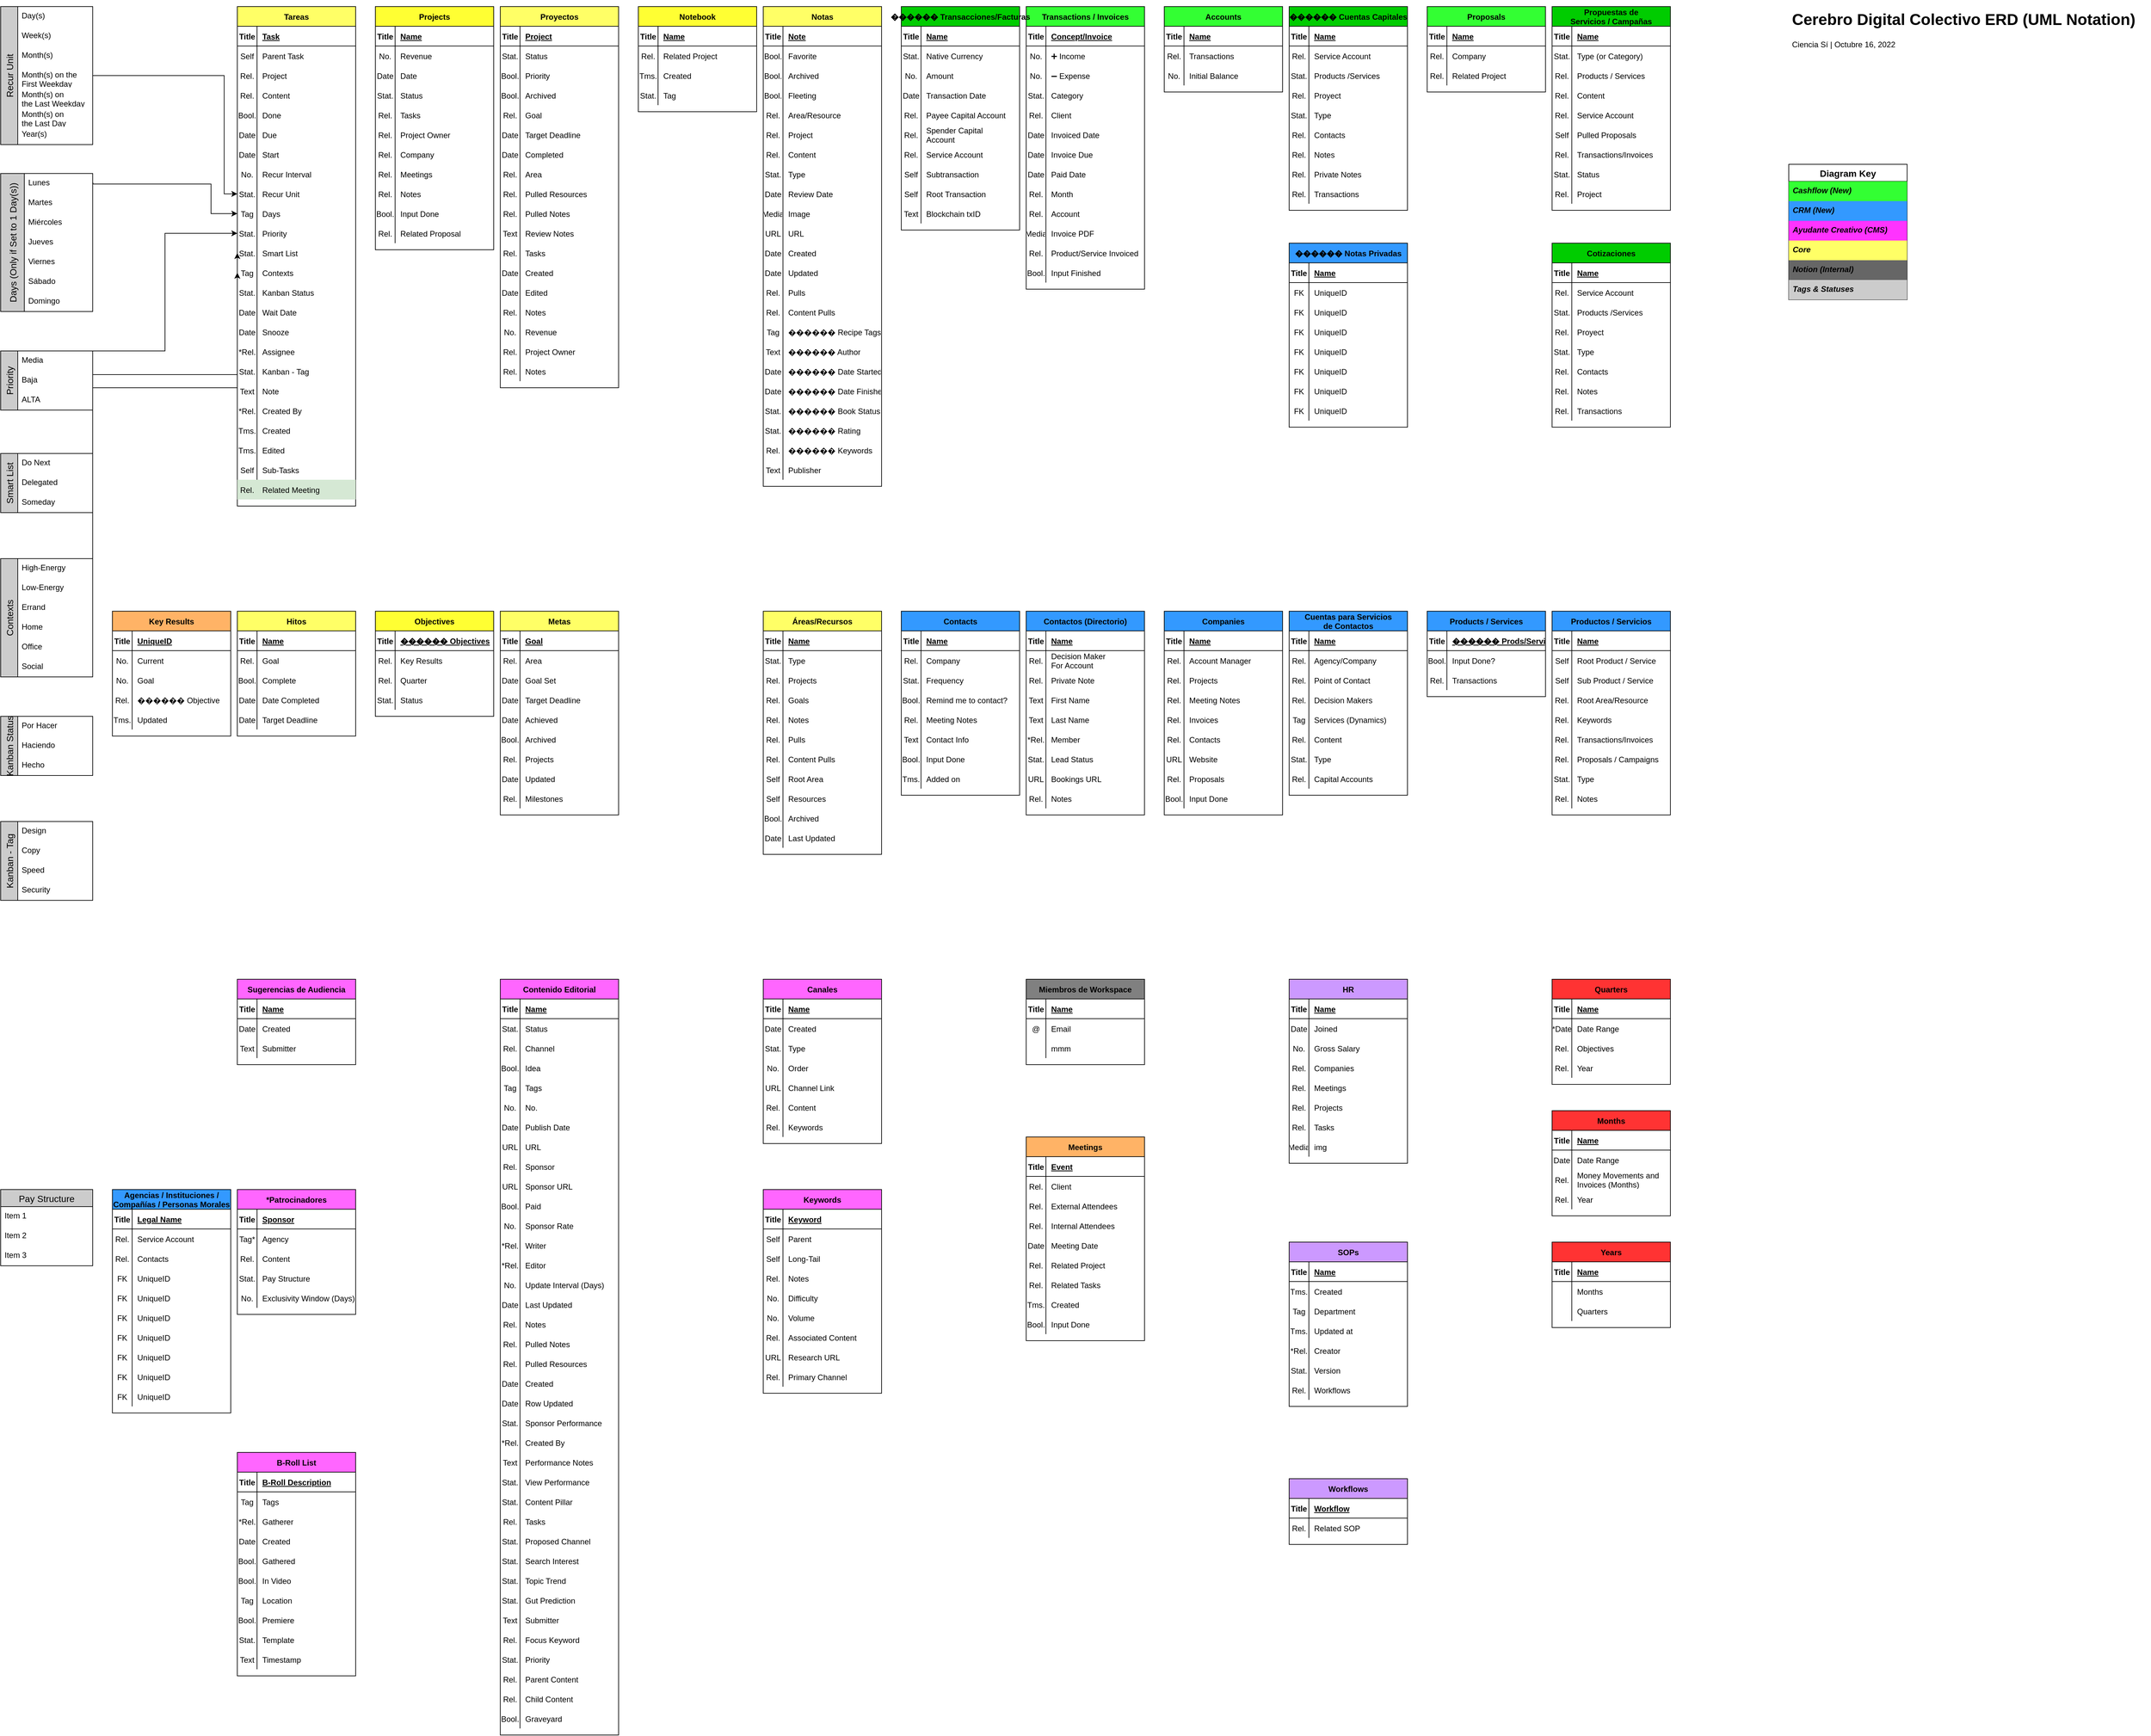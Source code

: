<mxfile version="20.4.2" type="github">
  <diagram id="R2lEEEUBdFMjLlhIrx00" name="Page-1">
    <mxGraphModel dx="3076" dy="303" grid="1" gridSize="10" guides="1" tooltips="1" connect="1" arrows="1" fold="1" page="1" pageScale="1" pageWidth="850" pageHeight="1100" math="0" shadow="0" extFonts="Permanent Marker^https://fonts.googleapis.com/css?family=Permanent+Marker">
      <root>
        <mxCell id="0" />
        <mxCell id="1" parent="0" />
        <mxCell id="nPdSs1p_LpO6FbO6WywI-1" value="HR" style="shape=table;startSize=30;container=1;collapsible=1;childLayout=tableLayout;fixedRows=1;rowLines=0;fontStyle=1;align=center;resizeLast=1;fillColor=#CC99FF;" parent="1" vertex="1">
          <mxGeometry x="-480" y="1560" width="180" height="280" as="geometry" />
        </mxCell>
        <mxCell id="nPdSs1p_LpO6FbO6WywI-2" value="" style="shape=tableRow;horizontal=0;startSize=0;swimlaneHead=0;swimlaneBody=0;fillColor=none;collapsible=0;dropTarget=0;points=[[0,0.5],[1,0.5]];portConstraint=eastwest;top=0;left=0;right=0;bottom=1;" parent="nPdSs1p_LpO6FbO6WywI-1" vertex="1">
          <mxGeometry y="30" width="180" height="30" as="geometry" />
        </mxCell>
        <mxCell id="nPdSs1p_LpO6FbO6WywI-3" value="Title" style="shape=partialRectangle;connectable=0;fillColor=none;top=0;left=0;bottom=0;right=0;fontStyle=1;overflow=hidden;" parent="nPdSs1p_LpO6FbO6WywI-2" vertex="1">
          <mxGeometry width="30" height="30" as="geometry">
            <mxRectangle width="30" height="30" as="alternateBounds" />
          </mxGeometry>
        </mxCell>
        <mxCell id="nPdSs1p_LpO6FbO6WywI-4" value="Name" style="shape=partialRectangle;connectable=0;fillColor=none;top=0;left=0;bottom=0;right=0;align=left;spacingLeft=6;fontStyle=5;overflow=hidden;" parent="nPdSs1p_LpO6FbO6WywI-2" vertex="1">
          <mxGeometry x="30" width="150" height="30" as="geometry">
            <mxRectangle width="150" height="30" as="alternateBounds" />
          </mxGeometry>
        </mxCell>
        <mxCell id="nPdSs1p_LpO6FbO6WywI-5" value="" style="shape=tableRow;horizontal=0;startSize=0;swimlaneHead=0;swimlaneBody=0;fillColor=none;collapsible=0;dropTarget=0;points=[[0,0.5],[1,0.5]];portConstraint=eastwest;top=0;left=0;right=0;bottom=0;" parent="nPdSs1p_LpO6FbO6WywI-1" vertex="1">
          <mxGeometry y="60" width="180" height="30" as="geometry" />
        </mxCell>
        <mxCell id="nPdSs1p_LpO6FbO6WywI-6" value="Date" style="shape=partialRectangle;connectable=0;fillColor=none;top=0;left=0;bottom=0;right=0;editable=1;overflow=hidden;" parent="nPdSs1p_LpO6FbO6WywI-5" vertex="1">
          <mxGeometry width="30" height="30" as="geometry">
            <mxRectangle width="30" height="30" as="alternateBounds" />
          </mxGeometry>
        </mxCell>
        <mxCell id="nPdSs1p_LpO6FbO6WywI-7" value="Joined" style="shape=partialRectangle;connectable=0;fillColor=none;top=0;left=0;bottom=0;right=0;align=left;spacingLeft=6;overflow=hidden;" parent="nPdSs1p_LpO6FbO6WywI-5" vertex="1">
          <mxGeometry x="30" width="150" height="30" as="geometry">
            <mxRectangle width="150" height="30" as="alternateBounds" />
          </mxGeometry>
        </mxCell>
        <mxCell id="nPdSs1p_LpO6FbO6WywI-8" value="" style="shape=tableRow;horizontal=0;startSize=0;swimlaneHead=0;swimlaneBody=0;fillColor=none;collapsible=0;dropTarget=0;points=[[0,0.5],[1,0.5]];portConstraint=eastwest;top=0;left=0;right=0;bottom=0;" parent="nPdSs1p_LpO6FbO6WywI-1" vertex="1">
          <mxGeometry y="90" width="180" height="30" as="geometry" />
        </mxCell>
        <mxCell id="nPdSs1p_LpO6FbO6WywI-9" value="No." style="shape=partialRectangle;connectable=0;fillColor=none;top=0;left=0;bottom=0;right=0;editable=1;overflow=hidden;" parent="nPdSs1p_LpO6FbO6WywI-8" vertex="1">
          <mxGeometry width="30" height="30" as="geometry">
            <mxRectangle width="30" height="30" as="alternateBounds" />
          </mxGeometry>
        </mxCell>
        <mxCell id="nPdSs1p_LpO6FbO6WywI-10" value="Gross Salary" style="shape=partialRectangle;connectable=0;fillColor=none;top=0;left=0;bottom=0;right=0;align=left;spacingLeft=6;overflow=hidden;" parent="nPdSs1p_LpO6FbO6WywI-8" vertex="1">
          <mxGeometry x="30" width="150" height="30" as="geometry">
            <mxRectangle width="150" height="30" as="alternateBounds" />
          </mxGeometry>
        </mxCell>
        <mxCell id="nPdSs1p_LpO6FbO6WywI-11" value="" style="shape=tableRow;horizontal=0;startSize=0;swimlaneHead=0;swimlaneBody=0;fillColor=none;collapsible=0;dropTarget=0;points=[[0,0.5],[1,0.5]];portConstraint=eastwest;top=0;left=0;right=0;bottom=0;" parent="nPdSs1p_LpO6FbO6WywI-1" vertex="1">
          <mxGeometry y="120" width="180" height="30" as="geometry" />
        </mxCell>
        <mxCell id="nPdSs1p_LpO6FbO6WywI-12" value="Rel." style="shape=partialRectangle;connectable=0;fillColor=none;top=0;left=0;bottom=0;right=0;editable=1;overflow=hidden;" parent="nPdSs1p_LpO6FbO6WywI-11" vertex="1">
          <mxGeometry width="30" height="30" as="geometry">
            <mxRectangle width="30" height="30" as="alternateBounds" />
          </mxGeometry>
        </mxCell>
        <mxCell id="nPdSs1p_LpO6FbO6WywI-13" value="Companies" style="shape=partialRectangle;connectable=0;fillColor=none;top=0;left=0;bottom=0;right=0;align=left;spacingLeft=6;overflow=hidden;" parent="nPdSs1p_LpO6FbO6WywI-11" vertex="1">
          <mxGeometry x="30" width="150" height="30" as="geometry">
            <mxRectangle width="150" height="30" as="alternateBounds" />
          </mxGeometry>
        </mxCell>
        <mxCell id="nPdSs1p_LpO6FbO6WywI-235" value="" style="shape=tableRow;horizontal=0;startSize=0;swimlaneHead=0;swimlaneBody=0;fillColor=none;collapsible=0;dropTarget=0;points=[[0,0.5],[1,0.5]];portConstraint=eastwest;top=0;left=0;right=0;bottom=0;" parent="nPdSs1p_LpO6FbO6WywI-1" vertex="1">
          <mxGeometry y="150" width="180" height="30" as="geometry" />
        </mxCell>
        <mxCell id="nPdSs1p_LpO6FbO6WywI-236" value="Rel." style="shape=partialRectangle;connectable=0;fillColor=none;top=0;left=0;bottom=0;right=0;editable=1;overflow=hidden;" parent="nPdSs1p_LpO6FbO6WywI-235" vertex="1">
          <mxGeometry width="30" height="30" as="geometry">
            <mxRectangle width="30" height="30" as="alternateBounds" />
          </mxGeometry>
        </mxCell>
        <mxCell id="nPdSs1p_LpO6FbO6WywI-237" value="Meetings" style="shape=partialRectangle;connectable=0;fillColor=none;top=0;left=0;bottom=0;right=0;align=left;spacingLeft=6;overflow=hidden;" parent="nPdSs1p_LpO6FbO6WywI-235" vertex="1">
          <mxGeometry x="30" width="150" height="30" as="geometry">
            <mxRectangle width="150" height="30" as="alternateBounds" />
          </mxGeometry>
        </mxCell>
        <mxCell id="nPdSs1p_LpO6FbO6WywI-238" value="" style="shape=tableRow;horizontal=0;startSize=0;swimlaneHead=0;swimlaneBody=0;fillColor=none;collapsible=0;dropTarget=0;points=[[0,0.5],[1,0.5]];portConstraint=eastwest;top=0;left=0;right=0;bottom=0;" parent="nPdSs1p_LpO6FbO6WywI-1" vertex="1">
          <mxGeometry y="180" width="180" height="30" as="geometry" />
        </mxCell>
        <mxCell id="nPdSs1p_LpO6FbO6WywI-239" value="Rel." style="shape=partialRectangle;connectable=0;fillColor=none;top=0;left=0;bottom=0;right=0;editable=1;overflow=hidden;" parent="nPdSs1p_LpO6FbO6WywI-238" vertex="1">
          <mxGeometry width="30" height="30" as="geometry">
            <mxRectangle width="30" height="30" as="alternateBounds" />
          </mxGeometry>
        </mxCell>
        <mxCell id="nPdSs1p_LpO6FbO6WywI-240" value="Projects" style="shape=partialRectangle;connectable=0;fillColor=none;top=0;left=0;bottom=0;right=0;align=left;spacingLeft=6;overflow=hidden;" parent="nPdSs1p_LpO6FbO6WywI-238" vertex="1">
          <mxGeometry x="30" width="150" height="30" as="geometry">
            <mxRectangle width="150" height="30" as="alternateBounds" />
          </mxGeometry>
        </mxCell>
        <mxCell id="nPdSs1p_LpO6FbO6WywI-241" value="" style="shape=tableRow;horizontal=0;startSize=0;swimlaneHead=0;swimlaneBody=0;fillColor=none;collapsible=0;dropTarget=0;points=[[0,0.5],[1,0.5]];portConstraint=eastwest;top=0;left=0;right=0;bottom=0;" parent="nPdSs1p_LpO6FbO6WywI-1" vertex="1">
          <mxGeometry y="210" width="180" height="30" as="geometry" />
        </mxCell>
        <mxCell id="nPdSs1p_LpO6FbO6WywI-242" value="Rel." style="shape=partialRectangle;connectable=0;fillColor=none;top=0;left=0;bottom=0;right=0;editable=1;overflow=hidden;" parent="nPdSs1p_LpO6FbO6WywI-241" vertex="1">
          <mxGeometry width="30" height="30" as="geometry">
            <mxRectangle width="30" height="30" as="alternateBounds" />
          </mxGeometry>
        </mxCell>
        <mxCell id="nPdSs1p_LpO6FbO6WywI-243" value="Tasks" style="shape=partialRectangle;connectable=0;fillColor=none;top=0;left=0;bottom=0;right=0;align=left;spacingLeft=6;overflow=hidden;" parent="nPdSs1p_LpO6FbO6WywI-241" vertex="1">
          <mxGeometry x="30" width="150" height="30" as="geometry">
            <mxRectangle width="150" height="30" as="alternateBounds" />
          </mxGeometry>
        </mxCell>
        <mxCell id="nPdSs1p_LpO6FbO6WywI-244" value="" style="shape=tableRow;horizontal=0;startSize=0;swimlaneHead=0;swimlaneBody=0;fillColor=none;collapsible=0;dropTarget=0;points=[[0,0.5],[1,0.5]];portConstraint=eastwest;top=0;left=0;right=0;bottom=0;" parent="nPdSs1p_LpO6FbO6WywI-1" vertex="1">
          <mxGeometry y="240" width="180" height="30" as="geometry" />
        </mxCell>
        <mxCell id="nPdSs1p_LpO6FbO6WywI-245" value="Media" style="shape=partialRectangle;connectable=0;fillColor=none;top=0;left=0;bottom=0;right=0;editable=1;overflow=hidden;" parent="nPdSs1p_LpO6FbO6WywI-244" vertex="1">
          <mxGeometry width="30" height="30" as="geometry">
            <mxRectangle width="30" height="30" as="alternateBounds" />
          </mxGeometry>
        </mxCell>
        <mxCell id="nPdSs1p_LpO6FbO6WywI-246" value="img" style="shape=partialRectangle;connectable=0;fillColor=none;top=0;left=0;bottom=0;right=0;align=left;spacingLeft=6;overflow=hidden;" parent="nPdSs1p_LpO6FbO6WywI-244" vertex="1">
          <mxGeometry x="30" width="150" height="30" as="geometry">
            <mxRectangle width="150" height="30" as="alternateBounds" />
          </mxGeometry>
        </mxCell>
        <mxCell id="nPdSs1p_LpO6FbO6WywI-27" value="Projects" style="shape=table;startSize=30;container=1;collapsible=1;childLayout=tableLayout;fixedRows=1;rowLines=0;fontStyle=1;align=center;resizeLast=1;fillColor=#FFFF33;" parent="1" vertex="1">
          <mxGeometry x="-1870" y="80" width="180" height="370" as="geometry" />
        </mxCell>
        <mxCell id="nPdSs1p_LpO6FbO6WywI-28" value="" style="shape=tableRow;horizontal=0;startSize=0;swimlaneHead=0;swimlaneBody=0;fillColor=none;collapsible=0;dropTarget=0;points=[[0,0.5],[1,0.5]];portConstraint=eastwest;top=0;left=0;right=0;bottom=1;" parent="nPdSs1p_LpO6FbO6WywI-27" vertex="1">
          <mxGeometry y="30" width="180" height="30" as="geometry" />
        </mxCell>
        <mxCell id="nPdSs1p_LpO6FbO6WywI-29" value="Title" style="shape=partialRectangle;connectable=0;fillColor=none;top=0;left=0;bottom=0;right=0;fontStyle=1;overflow=hidden;" parent="nPdSs1p_LpO6FbO6WywI-28" vertex="1">
          <mxGeometry width="30" height="30" as="geometry">
            <mxRectangle width="30" height="30" as="alternateBounds" />
          </mxGeometry>
        </mxCell>
        <mxCell id="nPdSs1p_LpO6FbO6WywI-30" value="Name" style="shape=partialRectangle;connectable=0;fillColor=none;top=0;left=0;bottom=0;right=0;align=left;spacingLeft=6;fontStyle=5;overflow=hidden;" parent="nPdSs1p_LpO6FbO6WywI-28" vertex="1">
          <mxGeometry x="30" width="150" height="30" as="geometry">
            <mxRectangle width="150" height="30" as="alternateBounds" />
          </mxGeometry>
        </mxCell>
        <mxCell id="nPdSs1p_LpO6FbO6WywI-31" value="" style="shape=tableRow;horizontal=0;startSize=0;swimlaneHead=0;swimlaneBody=0;fillColor=none;collapsible=0;dropTarget=0;points=[[0,0.5],[1,0.5]];portConstraint=eastwest;top=0;left=0;right=0;bottom=0;" parent="nPdSs1p_LpO6FbO6WywI-27" vertex="1">
          <mxGeometry y="60" width="180" height="30" as="geometry" />
        </mxCell>
        <mxCell id="nPdSs1p_LpO6FbO6WywI-32" value="No." style="shape=partialRectangle;connectable=0;fillColor=none;top=0;left=0;bottom=0;right=0;editable=1;overflow=hidden;" parent="nPdSs1p_LpO6FbO6WywI-31" vertex="1">
          <mxGeometry width="30" height="30" as="geometry">
            <mxRectangle width="30" height="30" as="alternateBounds" />
          </mxGeometry>
        </mxCell>
        <mxCell id="nPdSs1p_LpO6FbO6WywI-33" value="Revenue" style="shape=partialRectangle;connectable=0;fillColor=none;top=0;left=0;bottom=0;right=0;align=left;spacingLeft=6;overflow=hidden;" parent="nPdSs1p_LpO6FbO6WywI-31" vertex="1">
          <mxGeometry x="30" width="150" height="30" as="geometry">
            <mxRectangle width="150" height="30" as="alternateBounds" />
          </mxGeometry>
        </mxCell>
        <mxCell id="nPdSs1p_LpO6FbO6WywI-34" value="" style="shape=tableRow;horizontal=0;startSize=0;swimlaneHead=0;swimlaneBody=0;fillColor=none;collapsible=0;dropTarget=0;points=[[0,0.5],[1,0.5]];portConstraint=eastwest;top=0;left=0;right=0;bottom=0;" parent="nPdSs1p_LpO6FbO6WywI-27" vertex="1">
          <mxGeometry y="90" width="180" height="30" as="geometry" />
        </mxCell>
        <mxCell id="nPdSs1p_LpO6FbO6WywI-35" value="Date" style="shape=partialRectangle;connectable=0;fillColor=none;top=0;left=0;bottom=0;right=0;editable=1;overflow=hidden;" parent="nPdSs1p_LpO6FbO6WywI-34" vertex="1">
          <mxGeometry width="30" height="30" as="geometry">
            <mxRectangle width="30" height="30" as="alternateBounds" />
          </mxGeometry>
        </mxCell>
        <mxCell id="nPdSs1p_LpO6FbO6WywI-36" value="Date" style="shape=partialRectangle;connectable=0;fillColor=none;top=0;left=0;bottom=0;right=0;align=left;spacingLeft=6;overflow=hidden;" parent="nPdSs1p_LpO6FbO6WywI-34" vertex="1">
          <mxGeometry x="30" width="150" height="30" as="geometry">
            <mxRectangle width="150" height="30" as="alternateBounds" />
          </mxGeometry>
        </mxCell>
        <mxCell id="nPdSs1p_LpO6FbO6WywI-37" value="" style="shape=tableRow;horizontal=0;startSize=0;swimlaneHead=0;swimlaneBody=0;fillColor=none;collapsible=0;dropTarget=0;points=[[0,0.5],[1,0.5]];portConstraint=eastwest;top=0;left=0;right=0;bottom=0;" parent="nPdSs1p_LpO6FbO6WywI-27" vertex="1">
          <mxGeometry y="120" width="180" height="30" as="geometry" />
        </mxCell>
        <mxCell id="nPdSs1p_LpO6FbO6WywI-38" value="Stat." style="shape=partialRectangle;connectable=0;fillColor=none;top=0;left=0;bottom=0;right=0;editable=1;overflow=hidden;" parent="nPdSs1p_LpO6FbO6WywI-37" vertex="1">
          <mxGeometry width="30" height="30" as="geometry">
            <mxRectangle width="30" height="30" as="alternateBounds" />
          </mxGeometry>
        </mxCell>
        <mxCell id="nPdSs1p_LpO6FbO6WywI-39" value="Status" style="shape=partialRectangle;connectable=0;fillColor=none;top=0;left=0;bottom=0;right=0;align=left;spacingLeft=6;overflow=hidden;" parent="nPdSs1p_LpO6FbO6WywI-37" vertex="1">
          <mxGeometry x="30" width="150" height="30" as="geometry">
            <mxRectangle width="150" height="30" as="alternateBounds" />
          </mxGeometry>
        </mxCell>
        <mxCell id="nPdSs1p_LpO6FbO6WywI-259" value="" style="shape=tableRow;horizontal=0;startSize=0;swimlaneHead=0;swimlaneBody=0;fillColor=none;collapsible=0;dropTarget=0;points=[[0,0.5],[1,0.5]];portConstraint=eastwest;top=0;left=0;right=0;bottom=0;" parent="nPdSs1p_LpO6FbO6WywI-27" vertex="1">
          <mxGeometry y="150" width="180" height="30" as="geometry" />
        </mxCell>
        <mxCell id="nPdSs1p_LpO6FbO6WywI-260" value="Rel." style="shape=partialRectangle;connectable=0;fillColor=none;top=0;left=0;bottom=0;right=0;editable=1;overflow=hidden;" parent="nPdSs1p_LpO6FbO6WywI-259" vertex="1">
          <mxGeometry width="30" height="30" as="geometry">
            <mxRectangle width="30" height="30" as="alternateBounds" />
          </mxGeometry>
        </mxCell>
        <mxCell id="nPdSs1p_LpO6FbO6WywI-261" value="Tasks" style="shape=partialRectangle;connectable=0;fillColor=none;top=0;left=0;bottom=0;right=0;align=left;spacingLeft=6;overflow=hidden;" parent="nPdSs1p_LpO6FbO6WywI-259" vertex="1">
          <mxGeometry x="30" width="150" height="30" as="geometry">
            <mxRectangle width="150" height="30" as="alternateBounds" />
          </mxGeometry>
        </mxCell>
        <mxCell id="nPdSs1p_LpO6FbO6WywI-262" value="" style="shape=tableRow;horizontal=0;startSize=0;swimlaneHead=0;swimlaneBody=0;fillColor=none;collapsible=0;dropTarget=0;points=[[0,0.5],[1,0.5]];portConstraint=eastwest;top=0;left=0;right=0;bottom=0;" parent="nPdSs1p_LpO6FbO6WywI-27" vertex="1">
          <mxGeometry y="180" width="180" height="30" as="geometry" />
        </mxCell>
        <mxCell id="nPdSs1p_LpO6FbO6WywI-263" value="Rel." style="shape=partialRectangle;connectable=0;fillColor=none;top=0;left=0;bottom=0;right=0;editable=1;overflow=hidden;" parent="nPdSs1p_LpO6FbO6WywI-262" vertex="1">
          <mxGeometry width="30" height="30" as="geometry">
            <mxRectangle width="30" height="30" as="alternateBounds" />
          </mxGeometry>
        </mxCell>
        <mxCell id="nPdSs1p_LpO6FbO6WywI-264" value="Project Owner" style="shape=partialRectangle;connectable=0;fillColor=none;top=0;left=0;bottom=0;right=0;align=left;spacingLeft=6;overflow=hidden;" parent="nPdSs1p_LpO6FbO6WywI-262" vertex="1">
          <mxGeometry x="30" width="150" height="30" as="geometry">
            <mxRectangle width="150" height="30" as="alternateBounds" />
          </mxGeometry>
        </mxCell>
        <mxCell id="nPdSs1p_LpO6FbO6WywI-265" value="" style="shape=tableRow;horizontal=0;startSize=0;swimlaneHead=0;swimlaneBody=0;fillColor=none;collapsible=0;dropTarget=0;points=[[0,0.5],[1,0.5]];portConstraint=eastwest;top=0;left=0;right=0;bottom=0;" parent="nPdSs1p_LpO6FbO6WywI-27" vertex="1">
          <mxGeometry y="210" width="180" height="30" as="geometry" />
        </mxCell>
        <mxCell id="nPdSs1p_LpO6FbO6WywI-266" value="Rel." style="shape=partialRectangle;connectable=0;fillColor=none;top=0;left=0;bottom=0;right=0;editable=1;overflow=hidden;" parent="nPdSs1p_LpO6FbO6WywI-265" vertex="1">
          <mxGeometry width="30" height="30" as="geometry">
            <mxRectangle width="30" height="30" as="alternateBounds" />
          </mxGeometry>
        </mxCell>
        <mxCell id="nPdSs1p_LpO6FbO6WywI-267" value="Company" style="shape=partialRectangle;connectable=0;fillColor=none;top=0;left=0;bottom=0;right=0;align=left;spacingLeft=6;overflow=hidden;" parent="nPdSs1p_LpO6FbO6WywI-265" vertex="1">
          <mxGeometry x="30" width="150" height="30" as="geometry">
            <mxRectangle width="150" height="30" as="alternateBounds" />
          </mxGeometry>
        </mxCell>
        <mxCell id="nPdSs1p_LpO6FbO6WywI-268" value="" style="shape=tableRow;horizontal=0;startSize=0;swimlaneHead=0;swimlaneBody=0;fillColor=none;collapsible=0;dropTarget=0;points=[[0,0.5],[1,0.5]];portConstraint=eastwest;top=0;left=0;right=0;bottom=0;" parent="nPdSs1p_LpO6FbO6WywI-27" vertex="1">
          <mxGeometry y="240" width="180" height="30" as="geometry" />
        </mxCell>
        <mxCell id="nPdSs1p_LpO6FbO6WywI-269" value="Rel." style="shape=partialRectangle;connectable=0;fillColor=none;top=0;left=0;bottom=0;right=0;editable=1;overflow=hidden;" parent="nPdSs1p_LpO6FbO6WywI-268" vertex="1">
          <mxGeometry width="30" height="30" as="geometry">
            <mxRectangle width="30" height="30" as="alternateBounds" />
          </mxGeometry>
        </mxCell>
        <mxCell id="nPdSs1p_LpO6FbO6WywI-270" value="Meetings" style="shape=partialRectangle;connectable=0;fillColor=none;top=0;left=0;bottom=0;right=0;align=left;spacingLeft=6;overflow=hidden;" parent="nPdSs1p_LpO6FbO6WywI-268" vertex="1">
          <mxGeometry x="30" width="150" height="30" as="geometry">
            <mxRectangle width="150" height="30" as="alternateBounds" />
          </mxGeometry>
        </mxCell>
        <mxCell id="nPdSs1p_LpO6FbO6WywI-271" value="" style="shape=tableRow;horizontal=0;startSize=0;swimlaneHead=0;swimlaneBody=0;fillColor=none;collapsible=0;dropTarget=0;points=[[0,0.5],[1,0.5]];portConstraint=eastwest;top=0;left=0;right=0;bottom=0;" parent="nPdSs1p_LpO6FbO6WywI-27" vertex="1">
          <mxGeometry y="270" width="180" height="30" as="geometry" />
        </mxCell>
        <mxCell id="nPdSs1p_LpO6FbO6WywI-272" value="Rel." style="shape=partialRectangle;connectable=0;fillColor=none;top=0;left=0;bottom=0;right=0;editable=1;overflow=hidden;" parent="nPdSs1p_LpO6FbO6WywI-271" vertex="1">
          <mxGeometry width="30" height="30" as="geometry">
            <mxRectangle width="30" height="30" as="alternateBounds" />
          </mxGeometry>
        </mxCell>
        <mxCell id="nPdSs1p_LpO6FbO6WywI-273" value="Notes" style="shape=partialRectangle;connectable=0;fillColor=none;top=0;left=0;bottom=0;right=0;align=left;spacingLeft=6;overflow=hidden;" parent="nPdSs1p_LpO6FbO6WywI-271" vertex="1">
          <mxGeometry x="30" width="150" height="30" as="geometry">
            <mxRectangle width="150" height="30" as="alternateBounds" />
          </mxGeometry>
        </mxCell>
        <mxCell id="nPdSs1p_LpO6FbO6WywI-274" value="" style="shape=tableRow;horizontal=0;startSize=0;swimlaneHead=0;swimlaneBody=0;fillColor=none;collapsible=0;dropTarget=0;points=[[0,0.5],[1,0.5]];portConstraint=eastwest;top=0;left=0;right=0;bottom=0;" parent="nPdSs1p_LpO6FbO6WywI-27" vertex="1">
          <mxGeometry y="300" width="180" height="30" as="geometry" />
        </mxCell>
        <mxCell id="nPdSs1p_LpO6FbO6WywI-275" value="Bool." style="shape=partialRectangle;connectable=0;fillColor=none;top=0;left=0;bottom=0;right=0;editable=1;overflow=hidden;" parent="nPdSs1p_LpO6FbO6WywI-274" vertex="1">
          <mxGeometry width="30" height="30" as="geometry">
            <mxRectangle width="30" height="30" as="alternateBounds" />
          </mxGeometry>
        </mxCell>
        <mxCell id="nPdSs1p_LpO6FbO6WywI-276" value="Input Done" style="shape=partialRectangle;connectable=0;fillColor=none;top=0;left=0;bottom=0;right=0;align=left;spacingLeft=6;overflow=hidden;" parent="nPdSs1p_LpO6FbO6WywI-274" vertex="1">
          <mxGeometry x="30" width="150" height="30" as="geometry">
            <mxRectangle width="150" height="30" as="alternateBounds" />
          </mxGeometry>
        </mxCell>
        <mxCell id="nPdSs1p_LpO6FbO6WywI-277" value="" style="shape=tableRow;horizontal=0;startSize=0;swimlaneHead=0;swimlaneBody=0;fillColor=none;collapsible=0;dropTarget=0;points=[[0,0.5],[1,0.5]];portConstraint=eastwest;top=0;left=0;right=0;bottom=0;" parent="nPdSs1p_LpO6FbO6WywI-27" vertex="1">
          <mxGeometry y="330" width="180" height="30" as="geometry" />
        </mxCell>
        <mxCell id="nPdSs1p_LpO6FbO6WywI-278" value="Rel." style="shape=partialRectangle;connectable=0;fillColor=none;top=0;left=0;bottom=0;right=0;editable=1;overflow=hidden;" parent="nPdSs1p_LpO6FbO6WywI-277" vertex="1">
          <mxGeometry width="30" height="30" as="geometry">
            <mxRectangle width="30" height="30" as="alternateBounds" />
          </mxGeometry>
        </mxCell>
        <mxCell id="nPdSs1p_LpO6FbO6WywI-279" value="Related Proposal" style="shape=partialRectangle;connectable=0;fillColor=none;top=0;left=0;bottom=0;right=0;align=left;spacingLeft=6;overflow=hidden;" parent="nPdSs1p_LpO6FbO6WywI-277" vertex="1">
          <mxGeometry x="30" width="150" height="30" as="geometry">
            <mxRectangle width="150" height="30" as="alternateBounds" />
          </mxGeometry>
        </mxCell>
        <mxCell id="nPdSs1p_LpO6FbO6WywI-40" value="Objectives" style="shape=table;startSize=30;container=1;collapsible=1;childLayout=tableLayout;fixedRows=1;rowLines=0;fontStyle=1;align=center;resizeLast=1;fillColor=#FFFF33;" parent="1" vertex="1">
          <mxGeometry x="-1870" y="1000" width="180" height="160" as="geometry" />
        </mxCell>
        <mxCell id="nPdSs1p_LpO6FbO6WywI-41" value="" style="shape=tableRow;horizontal=0;startSize=0;swimlaneHead=0;swimlaneBody=0;fillColor=none;collapsible=0;dropTarget=0;points=[[0,0.5],[1,0.5]];portConstraint=eastwest;top=0;left=0;right=0;bottom=1;" parent="nPdSs1p_LpO6FbO6WywI-40" vertex="1">
          <mxGeometry y="30" width="180" height="30" as="geometry" />
        </mxCell>
        <mxCell id="nPdSs1p_LpO6FbO6WywI-42" value="Title" style="shape=partialRectangle;connectable=0;fillColor=none;top=0;left=0;bottom=0;right=0;fontStyle=1;overflow=hidden;" parent="nPdSs1p_LpO6FbO6WywI-41" vertex="1">
          <mxGeometry width="30" height="30" as="geometry">
            <mxRectangle width="30" height="30" as="alternateBounds" />
          </mxGeometry>
        </mxCell>
        <mxCell id="nPdSs1p_LpO6FbO6WywI-43" value="������ Objectives" style="shape=partialRectangle;connectable=0;fillColor=none;top=0;left=0;bottom=0;right=0;align=left;spacingLeft=6;fontStyle=5;overflow=hidden;" parent="nPdSs1p_LpO6FbO6WywI-41" vertex="1">
          <mxGeometry x="30" width="150" height="30" as="geometry">
            <mxRectangle width="150" height="30" as="alternateBounds" />
          </mxGeometry>
        </mxCell>
        <mxCell id="nPdSs1p_LpO6FbO6WywI-44" value="" style="shape=tableRow;horizontal=0;startSize=0;swimlaneHead=0;swimlaneBody=0;fillColor=none;collapsible=0;dropTarget=0;points=[[0,0.5],[1,0.5]];portConstraint=eastwest;top=0;left=0;right=0;bottom=0;" parent="nPdSs1p_LpO6FbO6WywI-40" vertex="1">
          <mxGeometry y="60" width="180" height="30" as="geometry" />
        </mxCell>
        <mxCell id="nPdSs1p_LpO6FbO6WywI-45" value="Rel." style="shape=partialRectangle;connectable=0;fillColor=none;top=0;left=0;bottom=0;right=0;editable=1;overflow=hidden;" parent="nPdSs1p_LpO6FbO6WywI-44" vertex="1">
          <mxGeometry width="30" height="30" as="geometry">
            <mxRectangle width="30" height="30" as="alternateBounds" />
          </mxGeometry>
        </mxCell>
        <mxCell id="nPdSs1p_LpO6FbO6WywI-46" value="Key Results" style="shape=partialRectangle;connectable=0;fillColor=none;top=0;left=0;bottom=0;right=0;align=left;spacingLeft=6;overflow=hidden;" parent="nPdSs1p_LpO6FbO6WywI-44" vertex="1">
          <mxGeometry x="30" width="150" height="30" as="geometry">
            <mxRectangle width="150" height="30" as="alternateBounds" />
          </mxGeometry>
        </mxCell>
        <mxCell id="nPdSs1p_LpO6FbO6WywI-47" value="" style="shape=tableRow;horizontal=0;startSize=0;swimlaneHead=0;swimlaneBody=0;fillColor=none;collapsible=0;dropTarget=0;points=[[0,0.5],[1,0.5]];portConstraint=eastwest;top=0;left=0;right=0;bottom=0;" parent="nPdSs1p_LpO6FbO6WywI-40" vertex="1">
          <mxGeometry y="90" width="180" height="30" as="geometry" />
        </mxCell>
        <mxCell id="nPdSs1p_LpO6FbO6WywI-48" value="Rel." style="shape=partialRectangle;connectable=0;fillColor=none;top=0;left=0;bottom=0;right=0;editable=1;overflow=hidden;" parent="nPdSs1p_LpO6FbO6WywI-47" vertex="1">
          <mxGeometry width="30" height="30" as="geometry">
            <mxRectangle width="30" height="30" as="alternateBounds" />
          </mxGeometry>
        </mxCell>
        <mxCell id="nPdSs1p_LpO6FbO6WywI-49" value="Quarter" style="shape=partialRectangle;connectable=0;fillColor=none;top=0;left=0;bottom=0;right=0;align=left;spacingLeft=6;overflow=hidden;" parent="nPdSs1p_LpO6FbO6WywI-47" vertex="1">
          <mxGeometry x="30" width="150" height="30" as="geometry">
            <mxRectangle width="150" height="30" as="alternateBounds" />
          </mxGeometry>
        </mxCell>
        <mxCell id="nPdSs1p_LpO6FbO6WywI-50" value="" style="shape=tableRow;horizontal=0;startSize=0;swimlaneHead=0;swimlaneBody=0;fillColor=none;collapsible=0;dropTarget=0;points=[[0,0.5],[1,0.5]];portConstraint=eastwest;top=0;left=0;right=0;bottom=0;" parent="nPdSs1p_LpO6FbO6WywI-40" vertex="1">
          <mxGeometry y="120" width="180" height="30" as="geometry" />
        </mxCell>
        <mxCell id="nPdSs1p_LpO6FbO6WywI-51" value="Stat." style="shape=partialRectangle;connectable=0;fillColor=none;top=0;left=0;bottom=0;right=0;editable=1;overflow=hidden;" parent="nPdSs1p_LpO6FbO6WywI-50" vertex="1">
          <mxGeometry width="30" height="30" as="geometry">
            <mxRectangle width="30" height="30" as="alternateBounds" />
          </mxGeometry>
        </mxCell>
        <mxCell id="nPdSs1p_LpO6FbO6WywI-52" value="Status" style="shape=partialRectangle;connectable=0;fillColor=none;top=0;left=0;bottom=0;right=0;align=left;spacingLeft=6;overflow=hidden;" parent="nPdSs1p_LpO6FbO6WywI-50" vertex="1">
          <mxGeometry x="30" width="150" height="30" as="geometry">
            <mxRectangle width="150" height="30" as="alternateBounds" />
          </mxGeometry>
        </mxCell>
        <mxCell id="nPdSs1p_LpO6FbO6WywI-53" value="Key Results" style="shape=table;startSize=30;container=1;collapsible=1;childLayout=tableLayout;fixedRows=1;rowLines=0;fontStyle=1;align=center;resizeLast=1;fillColor=#FFB366;" parent="1" vertex="1">
          <mxGeometry x="-2270" y="1000" width="180" height="190" as="geometry" />
        </mxCell>
        <mxCell id="nPdSs1p_LpO6FbO6WywI-54" value="" style="shape=tableRow;horizontal=0;startSize=0;swimlaneHead=0;swimlaneBody=0;fillColor=none;collapsible=0;dropTarget=0;points=[[0,0.5],[1,0.5]];portConstraint=eastwest;top=0;left=0;right=0;bottom=1;" parent="nPdSs1p_LpO6FbO6WywI-53" vertex="1">
          <mxGeometry y="30" width="180" height="30" as="geometry" />
        </mxCell>
        <mxCell id="nPdSs1p_LpO6FbO6WywI-55" value="Title" style="shape=partialRectangle;connectable=0;fillColor=none;top=0;left=0;bottom=0;right=0;fontStyle=1;overflow=hidden;" parent="nPdSs1p_LpO6FbO6WywI-54" vertex="1">
          <mxGeometry width="30" height="30" as="geometry">
            <mxRectangle width="30" height="30" as="alternateBounds" />
          </mxGeometry>
        </mxCell>
        <mxCell id="nPdSs1p_LpO6FbO6WywI-56" value="UniqueID" style="shape=partialRectangle;connectable=0;fillColor=none;top=0;left=0;bottom=0;right=0;align=left;spacingLeft=6;fontStyle=5;overflow=hidden;" parent="nPdSs1p_LpO6FbO6WywI-54" vertex="1">
          <mxGeometry x="30" width="150" height="30" as="geometry">
            <mxRectangle width="150" height="30" as="alternateBounds" />
          </mxGeometry>
        </mxCell>
        <mxCell id="nPdSs1p_LpO6FbO6WywI-57" value="" style="shape=tableRow;horizontal=0;startSize=0;swimlaneHead=0;swimlaneBody=0;fillColor=none;collapsible=0;dropTarget=0;points=[[0,0.5],[1,0.5]];portConstraint=eastwest;top=0;left=0;right=0;bottom=0;" parent="nPdSs1p_LpO6FbO6WywI-53" vertex="1">
          <mxGeometry y="60" width="180" height="30" as="geometry" />
        </mxCell>
        <mxCell id="nPdSs1p_LpO6FbO6WywI-58" value="No." style="shape=partialRectangle;connectable=0;fillColor=none;top=0;left=0;bottom=0;right=0;editable=1;overflow=hidden;" parent="nPdSs1p_LpO6FbO6WywI-57" vertex="1">
          <mxGeometry width="30" height="30" as="geometry">
            <mxRectangle width="30" height="30" as="alternateBounds" />
          </mxGeometry>
        </mxCell>
        <mxCell id="nPdSs1p_LpO6FbO6WywI-59" value="Current" style="shape=partialRectangle;connectable=0;fillColor=none;top=0;left=0;bottom=0;right=0;align=left;spacingLeft=6;overflow=hidden;" parent="nPdSs1p_LpO6FbO6WywI-57" vertex="1">
          <mxGeometry x="30" width="150" height="30" as="geometry">
            <mxRectangle width="150" height="30" as="alternateBounds" />
          </mxGeometry>
        </mxCell>
        <mxCell id="nPdSs1p_LpO6FbO6WywI-60" value="" style="shape=tableRow;horizontal=0;startSize=0;swimlaneHead=0;swimlaneBody=0;fillColor=none;collapsible=0;dropTarget=0;points=[[0,0.5],[1,0.5]];portConstraint=eastwest;top=0;left=0;right=0;bottom=0;" parent="nPdSs1p_LpO6FbO6WywI-53" vertex="1">
          <mxGeometry y="90" width="180" height="30" as="geometry" />
        </mxCell>
        <mxCell id="nPdSs1p_LpO6FbO6WywI-61" value="No." style="shape=partialRectangle;connectable=0;fillColor=none;top=0;left=0;bottom=0;right=0;editable=1;overflow=hidden;" parent="nPdSs1p_LpO6FbO6WywI-60" vertex="1">
          <mxGeometry width="30" height="30" as="geometry">
            <mxRectangle width="30" height="30" as="alternateBounds" />
          </mxGeometry>
        </mxCell>
        <mxCell id="nPdSs1p_LpO6FbO6WywI-62" value="Goal" style="shape=partialRectangle;connectable=0;fillColor=none;top=0;left=0;bottom=0;right=0;align=left;spacingLeft=6;overflow=hidden;" parent="nPdSs1p_LpO6FbO6WywI-60" vertex="1">
          <mxGeometry x="30" width="150" height="30" as="geometry">
            <mxRectangle width="150" height="30" as="alternateBounds" />
          </mxGeometry>
        </mxCell>
        <mxCell id="nPdSs1p_LpO6FbO6WywI-63" value="" style="shape=tableRow;horizontal=0;startSize=0;swimlaneHead=0;swimlaneBody=0;fillColor=none;collapsible=0;dropTarget=0;points=[[0,0.5],[1,0.5]];portConstraint=eastwest;top=0;left=0;right=0;bottom=0;" parent="nPdSs1p_LpO6FbO6WywI-53" vertex="1">
          <mxGeometry y="120" width="180" height="30" as="geometry" />
        </mxCell>
        <mxCell id="nPdSs1p_LpO6FbO6WywI-64" value="Rel." style="shape=partialRectangle;connectable=0;fillColor=none;top=0;left=0;bottom=0;right=0;editable=1;overflow=hidden;" parent="nPdSs1p_LpO6FbO6WywI-63" vertex="1">
          <mxGeometry width="30" height="30" as="geometry">
            <mxRectangle width="30" height="30" as="alternateBounds" />
          </mxGeometry>
        </mxCell>
        <mxCell id="nPdSs1p_LpO6FbO6WywI-65" value="������ Objective" style="shape=partialRectangle;connectable=0;fillColor=none;top=0;left=0;bottom=0;right=0;align=left;spacingLeft=6;overflow=hidden;" parent="nPdSs1p_LpO6FbO6WywI-63" vertex="1">
          <mxGeometry x="30" width="150" height="30" as="geometry">
            <mxRectangle width="150" height="30" as="alternateBounds" />
          </mxGeometry>
        </mxCell>
        <mxCell id="nPdSs1p_LpO6FbO6WywI-280" value="" style="shape=tableRow;horizontal=0;startSize=0;swimlaneHead=0;swimlaneBody=0;fillColor=none;collapsible=0;dropTarget=0;points=[[0,0.5],[1,0.5]];portConstraint=eastwest;top=0;left=0;right=0;bottom=0;" parent="nPdSs1p_LpO6FbO6WywI-53" vertex="1">
          <mxGeometry y="150" width="180" height="30" as="geometry" />
        </mxCell>
        <mxCell id="nPdSs1p_LpO6FbO6WywI-281" value="Tms." style="shape=partialRectangle;connectable=0;fillColor=none;top=0;left=0;bottom=0;right=0;editable=1;overflow=hidden;" parent="nPdSs1p_LpO6FbO6WywI-280" vertex="1">
          <mxGeometry width="30" height="30" as="geometry">
            <mxRectangle width="30" height="30" as="alternateBounds" />
          </mxGeometry>
        </mxCell>
        <mxCell id="nPdSs1p_LpO6FbO6WywI-282" value="Updated" style="shape=partialRectangle;connectable=0;fillColor=none;top=0;left=0;bottom=0;right=0;align=left;spacingLeft=6;overflow=hidden;" parent="nPdSs1p_LpO6FbO6WywI-280" vertex="1">
          <mxGeometry x="30" width="150" height="30" as="geometry">
            <mxRectangle width="150" height="30" as="alternateBounds" />
          </mxGeometry>
        </mxCell>
        <mxCell id="nPdSs1p_LpO6FbO6WywI-66" value="Notebook" style="shape=table;startSize=30;container=1;collapsible=1;childLayout=tableLayout;fixedRows=1;rowLines=0;fontStyle=1;align=center;resizeLast=1;fillColor=#FFFF33;" parent="1" vertex="1">
          <mxGeometry x="-1470" y="80" width="180" height="160" as="geometry" />
        </mxCell>
        <mxCell id="nPdSs1p_LpO6FbO6WywI-67" value="" style="shape=tableRow;horizontal=0;startSize=0;swimlaneHead=0;swimlaneBody=0;fillColor=none;collapsible=0;dropTarget=0;points=[[0,0.5],[1,0.5]];portConstraint=eastwest;top=0;left=0;right=0;bottom=1;" parent="nPdSs1p_LpO6FbO6WywI-66" vertex="1">
          <mxGeometry y="30" width="180" height="30" as="geometry" />
        </mxCell>
        <mxCell id="nPdSs1p_LpO6FbO6WywI-68" value="Title" style="shape=partialRectangle;connectable=0;fillColor=none;top=0;left=0;bottom=0;right=0;fontStyle=1;overflow=hidden;" parent="nPdSs1p_LpO6FbO6WywI-67" vertex="1">
          <mxGeometry width="30" height="30" as="geometry">
            <mxRectangle width="30" height="30" as="alternateBounds" />
          </mxGeometry>
        </mxCell>
        <mxCell id="nPdSs1p_LpO6FbO6WywI-69" value="Name" style="shape=partialRectangle;connectable=0;fillColor=none;top=0;left=0;bottom=0;right=0;align=left;spacingLeft=6;fontStyle=5;overflow=hidden;" parent="nPdSs1p_LpO6FbO6WywI-67" vertex="1">
          <mxGeometry x="30" width="150" height="30" as="geometry">
            <mxRectangle width="150" height="30" as="alternateBounds" />
          </mxGeometry>
        </mxCell>
        <mxCell id="nPdSs1p_LpO6FbO6WywI-70" value="" style="shape=tableRow;horizontal=0;startSize=0;swimlaneHead=0;swimlaneBody=0;fillColor=none;collapsible=0;dropTarget=0;points=[[0,0.5],[1,0.5]];portConstraint=eastwest;top=0;left=0;right=0;bottom=0;" parent="nPdSs1p_LpO6FbO6WywI-66" vertex="1">
          <mxGeometry y="60" width="180" height="30" as="geometry" />
        </mxCell>
        <mxCell id="nPdSs1p_LpO6FbO6WywI-71" value="Rel." style="shape=partialRectangle;connectable=0;fillColor=none;top=0;left=0;bottom=0;right=0;editable=1;overflow=hidden;" parent="nPdSs1p_LpO6FbO6WywI-70" vertex="1">
          <mxGeometry width="30" height="30" as="geometry">
            <mxRectangle width="30" height="30" as="alternateBounds" />
          </mxGeometry>
        </mxCell>
        <mxCell id="nPdSs1p_LpO6FbO6WywI-72" value="Related Project" style="shape=partialRectangle;connectable=0;fillColor=none;top=0;left=0;bottom=0;right=0;align=left;spacingLeft=6;overflow=hidden;" parent="nPdSs1p_LpO6FbO6WywI-70" vertex="1">
          <mxGeometry x="30" width="150" height="30" as="geometry">
            <mxRectangle width="150" height="30" as="alternateBounds" />
          </mxGeometry>
        </mxCell>
        <mxCell id="nPdSs1p_LpO6FbO6WywI-73" value="" style="shape=tableRow;horizontal=0;startSize=0;swimlaneHead=0;swimlaneBody=0;fillColor=none;collapsible=0;dropTarget=0;points=[[0,0.5],[1,0.5]];portConstraint=eastwest;top=0;left=0;right=0;bottom=0;" parent="nPdSs1p_LpO6FbO6WywI-66" vertex="1">
          <mxGeometry y="90" width="180" height="30" as="geometry" />
        </mxCell>
        <mxCell id="nPdSs1p_LpO6FbO6WywI-74" value="Tms." style="shape=partialRectangle;connectable=0;fillColor=none;top=0;left=0;bottom=0;right=0;editable=1;overflow=hidden;" parent="nPdSs1p_LpO6FbO6WywI-73" vertex="1">
          <mxGeometry width="30" height="30" as="geometry">
            <mxRectangle width="30" height="30" as="alternateBounds" />
          </mxGeometry>
        </mxCell>
        <mxCell id="nPdSs1p_LpO6FbO6WywI-75" value="Created" style="shape=partialRectangle;connectable=0;fillColor=none;top=0;left=0;bottom=0;right=0;align=left;spacingLeft=6;overflow=hidden;" parent="nPdSs1p_LpO6FbO6WywI-73" vertex="1">
          <mxGeometry x="30" width="150" height="30" as="geometry">
            <mxRectangle width="150" height="30" as="alternateBounds" />
          </mxGeometry>
        </mxCell>
        <mxCell id="nPdSs1p_LpO6FbO6WywI-76" value="" style="shape=tableRow;horizontal=0;startSize=0;swimlaneHead=0;swimlaneBody=0;fillColor=none;collapsible=0;dropTarget=0;points=[[0,0.5],[1,0.5]];portConstraint=eastwest;top=0;left=0;right=0;bottom=0;" parent="nPdSs1p_LpO6FbO6WywI-66" vertex="1">
          <mxGeometry y="120" width="180" height="30" as="geometry" />
        </mxCell>
        <mxCell id="nPdSs1p_LpO6FbO6WywI-77" value="Stat." style="shape=partialRectangle;connectable=0;fillColor=none;top=0;left=0;bottom=0;right=0;editable=1;overflow=hidden;" parent="nPdSs1p_LpO6FbO6WywI-76" vertex="1">
          <mxGeometry width="30" height="30" as="geometry">
            <mxRectangle width="30" height="30" as="alternateBounds" />
          </mxGeometry>
        </mxCell>
        <mxCell id="nPdSs1p_LpO6FbO6WywI-78" value="Tag" style="shape=partialRectangle;connectable=0;fillColor=none;top=0;left=0;bottom=0;right=0;align=left;spacingLeft=6;overflow=hidden;" parent="nPdSs1p_LpO6FbO6WywI-76" vertex="1">
          <mxGeometry x="30" width="150" height="30" as="geometry">
            <mxRectangle width="150" height="30" as="alternateBounds" />
          </mxGeometry>
        </mxCell>
        <mxCell id="nPdSs1p_LpO6FbO6WywI-79" value="Meetings" style="shape=table;startSize=30;container=1;collapsible=1;childLayout=tableLayout;fixedRows=1;rowLines=0;fontStyle=1;align=center;resizeLast=1;fillColor=#FFB366;" parent="1" vertex="1">
          <mxGeometry x="-880.0" y="1800" width="180" height="310" as="geometry" />
        </mxCell>
        <mxCell id="nPdSs1p_LpO6FbO6WywI-80" value="" style="shape=tableRow;horizontal=0;startSize=0;swimlaneHead=0;swimlaneBody=0;fillColor=none;collapsible=0;dropTarget=0;points=[[0,0.5],[1,0.5]];portConstraint=eastwest;top=0;left=0;right=0;bottom=1;" parent="nPdSs1p_LpO6FbO6WywI-79" vertex="1">
          <mxGeometry y="30" width="180" height="30" as="geometry" />
        </mxCell>
        <mxCell id="nPdSs1p_LpO6FbO6WywI-81" value="Title" style="shape=partialRectangle;connectable=0;fillColor=none;top=0;left=0;bottom=0;right=0;fontStyle=1;overflow=hidden;" parent="nPdSs1p_LpO6FbO6WywI-80" vertex="1">
          <mxGeometry width="30" height="30" as="geometry">
            <mxRectangle width="30" height="30" as="alternateBounds" />
          </mxGeometry>
        </mxCell>
        <mxCell id="nPdSs1p_LpO6FbO6WywI-82" value="Event" style="shape=partialRectangle;connectable=0;fillColor=none;top=0;left=0;bottom=0;right=0;align=left;spacingLeft=6;fontStyle=5;overflow=hidden;" parent="nPdSs1p_LpO6FbO6WywI-80" vertex="1">
          <mxGeometry x="30" width="150" height="30" as="geometry">
            <mxRectangle width="150" height="30" as="alternateBounds" />
          </mxGeometry>
        </mxCell>
        <mxCell id="nPdSs1p_LpO6FbO6WywI-83" value="" style="shape=tableRow;horizontal=0;startSize=0;swimlaneHead=0;swimlaneBody=0;fillColor=none;collapsible=0;dropTarget=0;points=[[0,0.5],[1,0.5]];portConstraint=eastwest;top=0;left=0;right=0;bottom=0;" parent="nPdSs1p_LpO6FbO6WywI-79" vertex="1">
          <mxGeometry y="60" width="180" height="30" as="geometry" />
        </mxCell>
        <mxCell id="nPdSs1p_LpO6FbO6WywI-84" value="Rel." style="shape=partialRectangle;connectable=0;fillColor=none;top=0;left=0;bottom=0;right=0;editable=1;overflow=hidden;" parent="nPdSs1p_LpO6FbO6WywI-83" vertex="1">
          <mxGeometry width="30" height="30" as="geometry">
            <mxRectangle width="30" height="30" as="alternateBounds" />
          </mxGeometry>
        </mxCell>
        <mxCell id="nPdSs1p_LpO6FbO6WywI-85" value="Client" style="shape=partialRectangle;connectable=0;fillColor=none;top=0;left=0;bottom=0;right=0;align=left;spacingLeft=6;overflow=hidden;" parent="nPdSs1p_LpO6FbO6WywI-83" vertex="1">
          <mxGeometry x="30" width="150" height="30" as="geometry">
            <mxRectangle width="150" height="30" as="alternateBounds" />
          </mxGeometry>
        </mxCell>
        <mxCell id="nPdSs1p_LpO6FbO6WywI-86" value="" style="shape=tableRow;horizontal=0;startSize=0;swimlaneHead=0;swimlaneBody=0;fillColor=none;collapsible=0;dropTarget=0;points=[[0,0.5],[1,0.5]];portConstraint=eastwest;top=0;left=0;right=0;bottom=0;" parent="nPdSs1p_LpO6FbO6WywI-79" vertex="1">
          <mxGeometry y="90" width="180" height="30" as="geometry" />
        </mxCell>
        <mxCell id="nPdSs1p_LpO6FbO6WywI-87" value="Rel." style="shape=partialRectangle;connectable=0;fillColor=none;top=0;left=0;bottom=0;right=0;editable=1;overflow=hidden;" parent="nPdSs1p_LpO6FbO6WywI-86" vertex="1">
          <mxGeometry width="30" height="30" as="geometry">
            <mxRectangle width="30" height="30" as="alternateBounds" />
          </mxGeometry>
        </mxCell>
        <mxCell id="nPdSs1p_LpO6FbO6WywI-88" value="External Attendees" style="shape=partialRectangle;connectable=0;fillColor=none;top=0;left=0;bottom=0;right=0;align=left;spacingLeft=6;overflow=hidden;" parent="nPdSs1p_LpO6FbO6WywI-86" vertex="1">
          <mxGeometry x="30" width="150" height="30" as="geometry">
            <mxRectangle width="150" height="30" as="alternateBounds" />
          </mxGeometry>
        </mxCell>
        <mxCell id="nPdSs1p_LpO6FbO6WywI-89" value="" style="shape=tableRow;horizontal=0;startSize=0;swimlaneHead=0;swimlaneBody=0;fillColor=none;collapsible=0;dropTarget=0;points=[[0,0.5],[1,0.5]];portConstraint=eastwest;top=0;left=0;right=0;bottom=0;" parent="nPdSs1p_LpO6FbO6WywI-79" vertex="1">
          <mxGeometry y="120" width="180" height="30" as="geometry" />
        </mxCell>
        <mxCell id="nPdSs1p_LpO6FbO6WywI-90" value="Rel." style="shape=partialRectangle;connectable=0;fillColor=none;top=0;left=0;bottom=0;right=0;editable=1;overflow=hidden;" parent="nPdSs1p_LpO6FbO6WywI-89" vertex="1">
          <mxGeometry width="30" height="30" as="geometry">
            <mxRectangle width="30" height="30" as="alternateBounds" />
          </mxGeometry>
        </mxCell>
        <mxCell id="nPdSs1p_LpO6FbO6WywI-91" value="Internal Attendees" style="shape=partialRectangle;connectable=0;fillColor=none;top=0;left=0;bottom=0;right=0;align=left;spacingLeft=6;overflow=hidden;" parent="nPdSs1p_LpO6FbO6WywI-89" vertex="1">
          <mxGeometry x="30" width="150" height="30" as="geometry">
            <mxRectangle width="150" height="30" as="alternateBounds" />
          </mxGeometry>
        </mxCell>
        <mxCell id="nPdSs1p_LpO6FbO6WywI-283" value="" style="shape=tableRow;horizontal=0;startSize=0;swimlaneHead=0;swimlaneBody=0;fillColor=none;collapsible=0;dropTarget=0;points=[[0,0.5],[1,0.5]];portConstraint=eastwest;top=0;left=0;right=0;bottom=0;" parent="nPdSs1p_LpO6FbO6WywI-79" vertex="1">
          <mxGeometry y="150" width="180" height="30" as="geometry" />
        </mxCell>
        <mxCell id="nPdSs1p_LpO6FbO6WywI-284" value="Date" style="shape=partialRectangle;connectable=0;fillColor=none;top=0;left=0;bottom=0;right=0;editable=1;overflow=hidden;" parent="nPdSs1p_LpO6FbO6WywI-283" vertex="1">
          <mxGeometry width="30" height="30" as="geometry">
            <mxRectangle width="30" height="30" as="alternateBounds" />
          </mxGeometry>
        </mxCell>
        <mxCell id="nPdSs1p_LpO6FbO6WywI-285" value="Meeting Date" style="shape=partialRectangle;connectable=0;fillColor=none;top=0;left=0;bottom=0;right=0;align=left;spacingLeft=6;overflow=hidden;" parent="nPdSs1p_LpO6FbO6WywI-283" vertex="1">
          <mxGeometry x="30" width="150" height="30" as="geometry">
            <mxRectangle width="150" height="30" as="alternateBounds" />
          </mxGeometry>
        </mxCell>
        <mxCell id="nPdSs1p_LpO6FbO6WywI-286" value="" style="shape=tableRow;horizontal=0;startSize=0;swimlaneHead=0;swimlaneBody=0;fillColor=none;collapsible=0;dropTarget=0;points=[[0,0.5],[1,0.5]];portConstraint=eastwest;top=0;left=0;right=0;bottom=0;" parent="nPdSs1p_LpO6FbO6WywI-79" vertex="1">
          <mxGeometry y="180" width="180" height="30" as="geometry" />
        </mxCell>
        <mxCell id="nPdSs1p_LpO6FbO6WywI-287" value="Rel." style="shape=partialRectangle;connectable=0;fillColor=none;top=0;left=0;bottom=0;right=0;editable=1;overflow=hidden;" parent="nPdSs1p_LpO6FbO6WywI-286" vertex="1">
          <mxGeometry width="30" height="30" as="geometry">
            <mxRectangle width="30" height="30" as="alternateBounds" />
          </mxGeometry>
        </mxCell>
        <mxCell id="nPdSs1p_LpO6FbO6WywI-288" value="Related Project" style="shape=partialRectangle;connectable=0;fillColor=none;top=0;left=0;bottom=0;right=0;align=left;spacingLeft=6;overflow=hidden;" parent="nPdSs1p_LpO6FbO6WywI-286" vertex="1">
          <mxGeometry x="30" width="150" height="30" as="geometry">
            <mxRectangle width="150" height="30" as="alternateBounds" />
          </mxGeometry>
        </mxCell>
        <mxCell id="nPdSs1p_LpO6FbO6WywI-289" value="" style="shape=tableRow;horizontal=0;startSize=0;swimlaneHead=0;swimlaneBody=0;fillColor=none;collapsible=0;dropTarget=0;points=[[0,0.5],[1,0.5]];portConstraint=eastwest;top=0;left=0;right=0;bottom=0;" parent="nPdSs1p_LpO6FbO6WywI-79" vertex="1">
          <mxGeometry y="210" width="180" height="30" as="geometry" />
        </mxCell>
        <mxCell id="nPdSs1p_LpO6FbO6WywI-290" value="Rel." style="shape=partialRectangle;connectable=0;fillColor=none;top=0;left=0;bottom=0;right=0;editable=1;overflow=hidden;" parent="nPdSs1p_LpO6FbO6WywI-289" vertex="1">
          <mxGeometry width="30" height="30" as="geometry">
            <mxRectangle width="30" height="30" as="alternateBounds" />
          </mxGeometry>
        </mxCell>
        <mxCell id="nPdSs1p_LpO6FbO6WywI-291" value="Related Tasks" style="shape=partialRectangle;connectable=0;fillColor=none;top=0;left=0;bottom=0;right=0;align=left;spacingLeft=6;overflow=hidden;" parent="nPdSs1p_LpO6FbO6WywI-289" vertex="1">
          <mxGeometry x="30" width="150" height="30" as="geometry">
            <mxRectangle width="150" height="30" as="alternateBounds" />
          </mxGeometry>
        </mxCell>
        <mxCell id="nPdSs1p_LpO6FbO6WywI-292" value="" style="shape=tableRow;horizontal=0;startSize=0;swimlaneHead=0;swimlaneBody=0;fillColor=none;collapsible=0;dropTarget=0;points=[[0,0.5],[1,0.5]];portConstraint=eastwest;top=0;left=0;right=0;bottom=0;" parent="nPdSs1p_LpO6FbO6WywI-79" vertex="1">
          <mxGeometry y="240" width="180" height="30" as="geometry" />
        </mxCell>
        <mxCell id="nPdSs1p_LpO6FbO6WywI-293" value="Tms." style="shape=partialRectangle;connectable=0;fillColor=none;top=0;left=0;bottom=0;right=0;editable=1;overflow=hidden;" parent="nPdSs1p_LpO6FbO6WywI-292" vertex="1">
          <mxGeometry width="30" height="30" as="geometry">
            <mxRectangle width="30" height="30" as="alternateBounds" />
          </mxGeometry>
        </mxCell>
        <mxCell id="nPdSs1p_LpO6FbO6WywI-294" value="Created" style="shape=partialRectangle;connectable=0;fillColor=none;top=0;left=0;bottom=0;right=0;align=left;spacingLeft=6;overflow=hidden;" parent="nPdSs1p_LpO6FbO6WywI-292" vertex="1">
          <mxGeometry x="30" width="150" height="30" as="geometry">
            <mxRectangle width="150" height="30" as="alternateBounds" />
          </mxGeometry>
        </mxCell>
        <mxCell id="nPdSs1p_LpO6FbO6WywI-295" value="" style="shape=tableRow;horizontal=0;startSize=0;swimlaneHead=0;swimlaneBody=0;fillColor=none;collapsible=0;dropTarget=0;points=[[0,0.5],[1,0.5]];portConstraint=eastwest;top=0;left=0;right=0;bottom=0;" parent="nPdSs1p_LpO6FbO6WywI-79" vertex="1">
          <mxGeometry y="270" width="180" height="30" as="geometry" />
        </mxCell>
        <mxCell id="nPdSs1p_LpO6FbO6WywI-296" value="Bool." style="shape=partialRectangle;connectable=0;fillColor=none;top=0;left=0;bottom=0;right=0;editable=1;overflow=hidden;" parent="nPdSs1p_LpO6FbO6WywI-295" vertex="1">
          <mxGeometry width="30" height="30" as="geometry">
            <mxRectangle width="30" height="30" as="alternateBounds" />
          </mxGeometry>
        </mxCell>
        <mxCell id="nPdSs1p_LpO6FbO6WywI-297" value="Input Done" style="shape=partialRectangle;connectable=0;fillColor=none;top=0;left=0;bottom=0;right=0;align=left;spacingLeft=6;overflow=hidden;" parent="nPdSs1p_LpO6FbO6WywI-295" vertex="1">
          <mxGeometry x="30" width="150" height="30" as="geometry">
            <mxRectangle width="150" height="30" as="alternateBounds" />
          </mxGeometry>
        </mxCell>
        <mxCell id="nPdSs1p_LpO6FbO6WywI-92" value="Contacts" style="shape=table;startSize=30;container=1;collapsible=1;childLayout=tableLayout;fixedRows=1;rowLines=0;fontStyle=1;align=center;resizeLast=1;fillColor=#3399FF;" parent="1" vertex="1">
          <mxGeometry x="-1070" y="1000" width="180" height="280" as="geometry" />
        </mxCell>
        <mxCell id="nPdSs1p_LpO6FbO6WywI-93" value="" style="shape=tableRow;horizontal=0;startSize=0;swimlaneHead=0;swimlaneBody=0;fillColor=none;collapsible=0;dropTarget=0;points=[[0,0.5],[1,0.5]];portConstraint=eastwest;top=0;left=0;right=0;bottom=1;" parent="nPdSs1p_LpO6FbO6WywI-92" vertex="1">
          <mxGeometry y="30" width="180" height="30" as="geometry" />
        </mxCell>
        <mxCell id="nPdSs1p_LpO6FbO6WywI-94" value="Title" style="shape=partialRectangle;connectable=0;fillColor=none;top=0;left=0;bottom=0;right=0;fontStyle=1;overflow=hidden;" parent="nPdSs1p_LpO6FbO6WywI-93" vertex="1">
          <mxGeometry width="30" height="30" as="geometry">
            <mxRectangle width="30" height="30" as="alternateBounds" />
          </mxGeometry>
        </mxCell>
        <mxCell id="nPdSs1p_LpO6FbO6WywI-95" value="Name" style="shape=partialRectangle;connectable=0;fillColor=none;top=0;left=0;bottom=0;right=0;align=left;spacingLeft=6;fontStyle=5;overflow=hidden;" parent="nPdSs1p_LpO6FbO6WywI-93" vertex="1">
          <mxGeometry x="30" width="150" height="30" as="geometry">
            <mxRectangle width="150" height="30" as="alternateBounds" />
          </mxGeometry>
        </mxCell>
        <mxCell id="nPdSs1p_LpO6FbO6WywI-96" value="" style="shape=tableRow;horizontal=0;startSize=0;swimlaneHead=0;swimlaneBody=0;fillColor=none;collapsible=0;dropTarget=0;points=[[0,0.5],[1,0.5]];portConstraint=eastwest;top=0;left=0;right=0;bottom=0;" parent="nPdSs1p_LpO6FbO6WywI-92" vertex="1">
          <mxGeometry y="60" width="180" height="30" as="geometry" />
        </mxCell>
        <mxCell id="nPdSs1p_LpO6FbO6WywI-97" value="Rel." style="shape=partialRectangle;connectable=0;fillColor=none;top=0;left=0;bottom=0;right=0;editable=1;overflow=hidden;" parent="nPdSs1p_LpO6FbO6WywI-96" vertex="1">
          <mxGeometry width="30" height="30" as="geometry">
            <mxRectangle width="30" height="30" as="alternateBounds" />
          </mxGeometry>
        </mxCell>
        <mxCell id="nPdSs1p_LpO6FbO6WywI-98" value="Company" style="shape=partialRectangle;connectable=0;fillColor=none;top=0;left=0;bottom=0;right=0;align=left;spacingLeft=6;overflow=hidden;" parent="nPdSs1p_LpO6FbO6WywI-96" vertex="1">
          <mxGeometry x="30" width="150" height="30" as="geometry">
            <mxRectangle width="150" height="30" as="alternateBounds" />
          </mxGeometry>
        </mxCell>
        <mxCell id="nPdSs1p_LpO6FbO6WywI-99" value="" style="shape=tableRow;horizontal=0;startSize=0;swimlaneHead=0;swimlaneBody=0;fillColor=none;collapsible=0;dropTarget=0;points=[[0,0.5],[1,0.5]];portConstraint=eastwest;top=0;left=0;right=0;bottom=0;" parent="nPdSs1p_LpO6FbO6WywI-92" vertex="1">
          <mxGeometry y="90" width="180" height="30" as="geometry" />
        </mxCell>
        <mxCell id="nPdSs1p_LpO6FbO6WywI-100" value="Stat." style="shape=partialRectangle;connectable=0;fillColor=none;top=0;left=0;bottom=0;right=0;editable=1;overflow=hidden;" parent="nPdSs1p_LpO6FbO6WywI-99" vertex="1">
          <mxGeometry width="30" height="30" as="geometry">
            <mxRectangle width="30" height="30" as="alternateBounds" />
          </mxGeometry>
        </mxCell>
        <mxCell id="nPdSs1p_LpO6FbO6WywI-101" value="Frequency" style="shape=partialRectangle;connectable=0;fillColor=none;top=0;left=0;bottom=0;right=0;align=left;spacingLeft=6;overflow=hidden;" parent="nPdSs1p_LpO6FbO6WywI-99" vertex="1">
          <mxGeometry x="30" width="150" height="30" as="geometry">
            <mxRectangle width="150" height="30" as="alternateBounds" />
          </mxGeometry>
        </mxCell>
        <mxCell id="nPdSs1p_LpO6FbO6WywI-102" value="" style="shape=tableRow;horizontal=0;startSize=0;swimlaneHead=0;swimlaneBody=0;fillColor=none;collapsible=0;dropTarget=0;points=[[0,0.5],[1,0.5]];portConstraint=eastwest;top=0;left=0;right=0;bottom=0;" parent="nPdSs1p_LpO6FbO6WywI-92" vertex="1">
          <mxGeometry y="120" width="180" height="30" as="geometry" />
        </mxCell>
        <mxCell id="nPdSs1p_LpO6FbO6WywI-103" value="Bool." style="shape=partialRectangle;connectable=0;fillColor=none;top=0;left=0;bottom=0;right=0;editable=1;overflow=hidden;" parent="nPdSs1p_LpO6FbO6WywI-102" vertex="1">
          <mxGeometry width="30" height="30" as="geometry">
            <mxRectangle width="30" height="30" as="alternateBounds" />
          </mxGeometry>
        </mxCell>
        <mxCell id="nPdSs1p_LpO6FbO6WywI-104" value="Remind me to contact?" style="shape=partialRectangle;connectable=0;fillColor=none;top=0;left=0;bottom=0;right=0;align=left;spacingLeft=6;overflow=hidden;" parent="nPdSs1p_LpO6FbO6WywI-102" vertex="1">
          <mxGeometry x="30" width="150" height="30" as="geometry">
            <mxRectangle width="150" height="30" as="alternateBounds" />
          </mxGeometry>
        </mxCell>
        <mxCell id="nPdSs1p_LpO6FbO6WywI-298" value="" style="shape=tableRow;horizontal=0;startSize=0;swimlaneHead=0;swimlaneBody=0;fillColor=none;collapsible=0;dropTarget=0;points=[[0,0.5],[1,0.5]];portConstraint=eastwest;top=0;left=0;right=0;bottom=0;" parent="nPdSs1p_LpO6FbO6WywI-92" vertex="1">
          <mxGeometry y="150" width="180" height="30" as="geometry" />
        </mxCell>
        <mxCell id="nPdSs1p_LpO6FbO6WywI-299" value="Rel." style="shape=partialRectangle;connectable=0;fillColor=none;top=0;left=0;bottom=0;right=0;editable=1;overflow=hidden;" parent="nPdSs1p_LpO6FbO6WywI-298" vertex="1">
          <mxGeometry width="30" height="30" as="geometry">
            <mxRectangle width="30" height="30" as="alternateBounds" />
          </mxGeometry>
        </mxCell>
        <mxCell id="nPdSs1p_LpO6FbO6WywI-300" value="Meeting Notes" style="shape=partialRectangle;connectable=0;fillColor=none;top=0;left=0;bottom=0;right=0;align=left;spacingLeft=6;overflow=hidden;" parent="nPdSs1p_LpO6FbO6WywI-298" vertex="1">
          <mxGeometry x="30" width="150" height="30" as="geometry">
            <mxRectangle width="150" height="30" as="alternateBounds" />
          </mxGeometry>
        </mxCell>
        <mxCell id="nPdSs1p_LpO6FbO6WywI-301" value="" style="shape=tableRow;horizontal=0;startSize=0;swimlaneHead=0;swimlaneBody=0;fillColor=none;collapsible=0;dropTarget=0;points=[[0,0.5],[1,0.5]];portConstraint=eastwest;top=0;left=0;right=0;bottom=0;" parent="nPdSs1p_LpO6FbO6WywI-92" vertex="1">
          <mxGeometry y="180" width="180" height="30" as="geometry" />
        </mxCell>
        <mxCell id="nPdSs1p_LpO6FbO6WywI-302" value="Text" style="shape=partialRectangle;connectable=0;fillColor=none;top=0;left=0;bottom=0;right=0;editable=1;overflow=hidden;" parent="nPdSs1p_LpO6FbO6WywI-301" vertex="1">
          <mxGeometry width="30" height="30" as="geometry">
            <mxRectangle width="30" height="30" as="alternateBounds" />
          </mxGeometry>
        </mxCell>
        <mxCell id="nPdSs1p_LpO6FbO6WywI-303" value="Contact Info" style="shape=partialRectangle;connectable=0;fillColor=none;top=0;left=0;bottom=0;right=0;align=left;spacingLeft=6;overflow=hidden;" parent="nPdSs1p_LpO6FbO6WywI-301" vertex="1">
          <mxGeometry x="30" width="150" height="30" as="geometry">
            <mxRectangle width="150" height="30" as="alternateBounds" />
          </mxGeometry>
        </mxCell>
        <mxCell id="nPdSs1p_LpO6FbO6WywI-304" value="" style="shape=tableRow;horizontal=0;startSize=0;swimlaneHead=0;swimlaneBody=0;fillColor=none;collapsible=0;dropTarget=0;points=[[0,0.5],[1,0.5]];portConstraint=eastwest;top=0;left=0;right=0;bottom=0;" parent="nPdSs1p_LpO6FbO6WywI-92" vertex="1">
          <mxGeometry y="210" width="180" height="30" as="geometry" />
        </mxCell>
        <mxCell id="nPdSs1p_LpO6FbO6WywI-305" value="Bool." style="shape=partialRectangle;connectable=0;fillColor=none;top=0;left=0;bottom=0;right=0;editable=1;overflow=hidden;" parent="nPdSs1p_LpO6FbO6WywI-304" vertex="1">
          <mxGeometry width="30" height="30" as="geometry">
            <mxRectangle width="30" height="30" as="alternateBounds" />
          </mxGeometry>
        </mxCell>
        <mxCell id="nPdSs1p_LpO6FbO6WywI-306" value="Input Done" style="shape=partialRectangle;connectable=0;fillColor=none;top=0;left=0;bottom=0;right=0;align=left;spacingLeft=6;overflow=hidden;" parent="nPdSs1p_LpO6FbO6WywI-304" vertex="1">
          <mxGeometry x="30" width="150" height="30" as="geometry">
            <mxRectangle width="150" height="30" as="alternateBounds" />
          </mxGeometry>
        </mxCell>
        <mxCell id="nPdSs1p_LpO6FbO6WywI-307" value="" style="shape=tableRow;horizontal=0;startSize=0;swimlaneHead=0;swimlaneBody=0;fillColor=none;collapsible=0;dropTarget=0;points=[[0,0.5],[1,0.5]];portConstraint=eastwest;top=0;left=0;right=0;bottom=0;" parent="nPdSs1p_LpO6FbO6WywI-92" vertex="1">
          <mxGeometry y="240" width="180" height="30" as="geometry" />
        </mxCell>
        <mxCell id="nPdSs1p_LpO6FbO6WywI-308" value="Tms." style="shape=partialRectangle;connectable=0;fillColor=none;top=0;left=0;bottom=0;right=0;editable=1;overflow=hidden;" parent="nPdSs1p_LpO6FbO6WywI-307" vertex="1">
          <mxGeometry width="30" height="30" as="geometry">
            <mxRectangle width="30" height="30" as="alternateBounds" />
          </mxGeometry>
        </mxCell>
        <mxCell id="nPdSs1p_LpO6FbO6WywI-309" value="Added on" style="shape=partialRectangle;connectable=0;fillColor=none;top=0;left=0;bottom=0;right=0;align=left;spacingLeft=6;overflow=hidden;" parent="nPdSs1p_LpO6FbO6WywI-307" vertex="1">
          <mxGeometry x="30" width="150" height="30" as="geometry">
            <mxRectangle width="150" height="30" as="alternateBounds" />
          </mxGeometry>
        </mxCell>
        <mxCell id="nPdSs1p_LpO6FbO6WywI-105" value="Companies" style="shape=table;startSize=30;container=1;collapsible=1;childLayout=tableLayout;fixedRows=1;rowLines=0;fontStyle=1;align=center;resizeLast=1;fillColor=#3399FF;" parent="1" vertex="1">
          <mxGeometry x="-670" y="1000" width="180" height="310" as="geometry" />
        </mxCell>
        <mxCell id="nPdSs1p_LpO6FbO6WywI-106" value="" style="shape=tableRow;horizontal=0;startSize=0;swimlaneHead=0;swimlaneBody=0;fillColor=none;collapsible=0;dropTarget=0;points=[[0,0.5],[1,0.5]];portConstraint=eastwest;top=0;left=0;right=0;bottom=1;" parent="nPdSs1p_LpO6FbO6WywI-105" vertex="1">
          <mxGeometry y="30" width="180" height="30" as="geometry" />
        </mxCell>
        <mxCell id="nPdSs1p_LpO6FbO6WywI-107" value="Title" style="shape=partialRectangle;connectable=0;fillColor=none;top=0;left=0;bottom=0;right=0;fontStyle=1;overflow=hidden;" parent="nPdSs1p_LpO6FbO6WywI-106" vertex="1">
          <mxGeometry width="30" height="30" as="geometry">
            <mxRectangle width="30" height="30" as="alternateBounds" />
          </mxGeometry>
        </mxCell>
        <mxCell id="nPdSs1p_LpO6FbO6WywI-108" value="Name" style="shape=partialRectangle;connectable=0;fillColor=none;top=0;left=0;bottom=0;right=0;align=left;spacingLeft=6;fontStyle=5;overflow=hidden;" parent="nPdSs1p_LpO6FbO6WywI-106" vertex="1">
          <mxGeometry x="30" width="150" height="30" as="geometry">
            <mxRectangle width="150" height="30" as="alternateBounds" />
          </mxGeometry>
        </mxCell>
        <mxCell id="nPdSs1p_LpO6FbO6WywI-109" value="" style="shape=tableRow;horizontal=0;startSize=0;swimlaneHead=0;swimlaneBody=0;fillColor=none;collapsible=0;dropTarget=0;points=[[0,0.5],[1,0.5]];portConstraint=eastwest;top=0;left=0;right=0;bottom=0;" parent="nPdSs1p_LpO6FbO6WywI-105" vertex="1">
          <mxGeometry y="60" width="180" height="30" as="geometry" />
        </mxCell>
        <mxCell id="nPdSs1p_LpO6FbO6WywI-110" value="Rel." style="shape=partialRectangle;connectable=0;fillColor=none;top=0;left=0;bottom=0;right=0;editable=1;overflow=hidden;" parent="nPdSs1p_LpO6FbO6WywI-109" vertex="1">
          <mxGeometry width="30" height="30" as="geometry">
            <mxRectangle width="30" height="30" as="alternateBounds" />
          </mxGeometry>
        </mxCell>
        <mxCell id="nPdSs1p_LpO6FbO6WywI-111" value="Account Manager" style="shape=partialRectangle;connectable=0;fillColor=none;top=0;left=0;bottom=0;right=0;align=left;spacingLeft=6;overflow=hidden;" parent="nPdSs1p_LpO6FbO6WywI-109" vertex="1">
          <mxGeometry x="30" width="150" height="30" as="geometry">
            <mxRectangle width="150" height="30" as="alternateBounds" />
          </mxGeometry>
        </mxCell>
        <mxCell id="nPdSs1p_LpO6FbO6WywI-112" value="" style="shape=tableRow;horizontal=0;startSize=0;swimlaneHead=0;swimlaneBody=0;fillColor=none;collapsible=0;dropTarget=0;points=[[0,0.5],[1,0.5]];portConstraint=eastwest;top=0;left=0;right=0;bottom=0;" parent="nPdSs1p_LpO6FbO6WywI-105" vertex="1">
          <mxGeometry y="90" width="180" height="30" as="geometry" />
        </mxCell>
        <mxCell id="nPdSs1p_LpO6FbO6WywI-113" value="Rel." style="shape=partialRectangle;connectable=0;fillColor=none;top=0;left=0;bottom=0;right=0;editable=1;overflow=hidden;" parent="nPdSs1p_LpO6FbO6WywI-112" vertex="1">
          <mxGeometry width="30" height="30" as="geometry">
            <mxRectangle width="30" height="30" as="alternateBounds" />
          </mxGeometry>
        </mxCell>
        <mxCell id="nPdSs1p_LpO6FbO6WywI-114" value="Projects" style="shape=partialRectangle;connectable=0;fillColor=none;top=0;left=0;bottom=0;right=0;align=left;spacingLeft=6;overflow=hidden;" parent="nPdSs1p_LpO6FbO6WywI-112" vertex="1">
          <mxGeometry x="30" width="150" height="30" as="geometry">
            <mxRectangle width="150" height="30" as="alternateBounds" />
          </mxGeometry>
        </mxCell>
        <mxCell id="nPdSs1p_LpO6FbO6WywI-115" value="" style="shape=tableRow;horizontal=0;startSize=0;swimlaneHead=0;swimlaneBody=0;fillColor=none;collapsible=0;dropTarget=0;points=[[0,0.5],[1,0.5]];portConstraint=eastwest;top=0;left=0;right=0;bottom=0;" parent="nPdSs1p_LpO6FbO6WywI-105" vertex="1">
          <mxGeometry y="120" width="180" height="30" as="geometry" />
        </mxCell>
        <mxCell id="nPdSs1p_LpO6FbO6WywI-116" value="Rel." style="shape=partialRectangle;connectable=0;fillColor=none;top=0;left=0;bottom=0;right=0;editable=1;overflow=hidden;" parent="nPdSs1p_LpO6FbO6WywI-115" vertex="1">
          <mxGeometry width="30" height="30" as="geometry">
            <mxRectangle width="30" height="30" as="alternateBounds" />
          </mxGeometry>
        </mxCell>
        <mxCell id="nPdSs1p_LpO6FbO6WywI-117" value="Meeting Notes" style="shape=partialRectangle;connectable=0;fillColor=none;top=0;left=0;bottom=0;right=0;align=left;spacingLeft=6;overflow=hidden;" parent="nPdSs1p_LpO6FbO6WywI-115" vertex="1">
          <mxGeometry x="30" width="150" height="30" as="geometry">
            <mxRectangle width="150" height="30" as="alternateBounds" />
          </mxGeometry>
        </mxCell>
        <mxCell id="nPdSs1p_LpO6FbO6WywI-310" value="" style="shape=tableRow;horizontal=0;startSize=0;swimlaneHead=0;swimlaneBody=0;fillColor=none;collapsible=0;dropTarget=0;points=[[0,0.5],[1,0.5]];portConstraint=eastwest;top=0;left=0;right=0;bottom=0;" parent="nPdSs1p_LpO6FbO6WywI-105" vertex="1">
          <mxGeometry y="150" width="180" height="30" as="geometry" />
        </mxCell>
        <mxCell id="nPdSs1p_LpO6FbO6WywI-311" value="Rel." style="shape=partialRectangle;connectable=0;fillColor=none;top=0;left=0;bottom=0;right=0;editable=1;overflow=hidden;" parent="nPdSs1p_LpO6FbO6WywI-310" vertex="1">
          <mxGeometry width="30" height="30" as="geometry">
            <mxRectangle width="30" height="30" as="alternateBounds" />
          </mxGeometry>
        </mxCell>
        <mxCell id="nPdSs1p_LpO6FbO6WywI-312" value="Invoices" style="shape=partialRectangle;connectable=0;fillColor=none;top=0;left=0;bottom=0;right=0;align=left;spacingLeft=6;overflow=hidden;" parent="nPdSs1p_LpO6FbO6WywI-310" vertex="1">
          <mxGeometry x="30" width="150" height="30" as="geometry">
            <mxRectangle width="150" height="30" as="alternateBounds" />
          </mxGeometry>
        </mxCell>
        <mxCell id="nPdSs1p_LpO6FbO6WywI-313" value="" style="shape=tableRow;horizontal=0;startSize=0;swimlaneHead=0;swimlaneBody=0;fillColor=none;collapsible=0;dropTarget=0;points=[[0,0.5],[1,0.5]];portConstraint=eastwest;top=0;left=0;right=0;bottom=0;" parent="nPdSs1p_LpO6FbO6WywI-105" vertex="1">
          <mxGeometry y="180" width="180" height="30" as="geometry" />
        </mxCell>
        <mxCell id="nPdSs1p_LpO6FbO6WywI-314" value="Rel." style="shape=partialRectangle;connectable=0;fillColor=none;top=0;left=0;bottom=0;right=0;editable=1;overflow=hidden;" parent="nPdSs1p_LpO6FbO6WywI-313" vertex="1">
          <mxGeometry width="30" height="30" as="geometry">
            <mxRectangle width="30" height="30" as="alternateBounds" />
          </mxGeometry>
        </mxCell>
        <mxCell id="nPdSs1p_LpO6FbO6WywI-315" value="Contacts" style="shape=partialRectangle;connectable=0;fillColor=none;top=0;left=0;bottom=0;right=0;align=left;spacingLeft=6;overflow=hidden;" parent="nPdSs1p_LpO6FbO6WywI-313" vertex="1">
          <mxGeometry x="30" width="150" height="30" as="geometry">
            <mxRectangle width="150" height="30" as="alternateBounds" />
          </mxGeometry>
        </mxCell>
        <mxCell id="nPdSs1p_LpO6FbO6WywI-316" value="" style="shape=tableRow;horizontal=0;startSize=0;swimlaneHead=0;swimlaneBody=0;fillColor=none;collapsible=0;dropTarget=0;points=[[0,0.5],[1,0.5]];portConstraint=eastwest;top=0;left=0;right=0;bottom=0;" parent="nPdSs1p_LpO6FbO6WywI-105" vertex="1">
          <mxGeometry y="210" width="180" height="30" as="geometry" />
        </mxCell>
        <mxCell id="nPdSs1p_LpO6FbO6WywI-317" value="URL" style="shape=partialRectangle;connectable=0;fillColor=none;top=0;left=0;bottom=0;right=0;editable=1;overflow=hidden;" parent="nPdSs1p_LpO6FbO6WywI-316" vertex="1">
          <mxGeometry width="30" height="30" as="geometry">
            <mxRectangle width="30" height="30" as="alternateBounds" />
          </mxGeometry>
        </mxCell>
        <mxCell id="nPdSs1p_LpO6FbO6WywI-318" value="Website" style="shape=partialRectangle;connectable=0;fillColor=none;top=0;left=0;bottom=0;right=0;align=left;spacingLeft=6;overflow=hidden;" parent="nPdSs1p_LpO6FbO6WywI-316" vertex="1">
          <mxGeometry x="30" width="150" height="30" as="geometry">
            <mxRectangle width="150" height="30" as="alternateBounds" />
          </mxGeometry>
        </mxCell>
        <mxCell id="nPdSs1p_LpO6FbO6WywI-319" value="" style="shape=tableRow;horizontal=0;startSize=0;swimlaneHead=0;swimlaneBody=0;fillColor=none;collapsible=0;dropTarget=0;points=[[0,0.5],[1,0.5]];portConstraint=eastwest;top=0;left=0;right=0;bottom=0;" parent="nPdSs1p_LpO6FbO6WywI-105" vertex="1">
          <mxGeometry y="240" width="180" height="30" as="geometry" />
        </mxCell>
        <mxCell id="nPdSs1p_LpO6FbO6WywI-320" value="Rel." style="shape=partialRectangle;connectable=0;fillColor=none;top=0;left=0;bottom=0;right=0;editable=1;overflow=hidden;" parent="nPdSs1p_LpO6FbO6WywI-319" vertex="1">
          <mxGeometry width="30" height="30" as="geometry">
            <mxRectangle width="30" height="30" as="alternateBounds" />
          </mxGeometry>
        </mxCell>
        <mxCell id="nPdSs1p_LpO6FbO6WywI-321" value="Proposals" style="shape=partialRectangle;connectable=0;fillColor=none;top=0;left=0;bottom=0;right=0;align=left;spacingLeft=6;overflow=hidden;" parent="nPdSs1p_LpO6FbO6WywI-319" vertex="1">
          <mxGeometry x="30" width="150" height="30" as="geometry">
            <mxRectangle width="150" height="30" as="alternateBounds" />
          </mxGeometry>
        </mxCell>
        <mxCell id="nPdSs1p_LpO6FbO6WywI-322" value="" style="shape=tableRow;horizontal=0;startSize=0;swimlaneHead=0;swimlaneBody=0;fillColor=none;collapsible=0;dropTarget=0;points=[[0,0.5],[1,0.5]];portConstraint=eastwest;top=0;left=0;right=0;bottom=0;" parent="nPdSs1p_LpO6FbO6WywI-105" vertex="1">
          <mxGeometry y="270" width="180" height="30" as="geometry" />
        </mxCell>
        <mxCell id="nPdSs1p_LpO6FbO6WywI-323" value="Bool." style="shape=partialRectangle;connectable=0;fillColor=none;top=0;left=0;bottom=0;right=0;editable=1;overflow=hidden;" parent="nPdSs1p_LpO6FbO6WywI-322" vertex="1">
          <mxGeometry width="30" height="30" as="geometry">
            <mxRectangle width="30" height="30" as="alternateBounds" />
          </mxGeometry>
        </mxCell>
        <mxCell id="nPdSs1p_LpO6FbO6WywI-324" value="Input Done" style="shape=partialRectangle;connectable=0;fillColor=none;top=0;left=0;bottom=0;right=0;align=left;spacingLeft=6;overflow=hidden;" parent="nPdSs1p_LpO6FbO6WywI-322" vertex="1">
          <mxGeometry x="30" width="150" height="30" as="geometry">
            <mxRectangle width="150" height="30" as="alternateBounds" />
          </mxGeometry>
        </mxCell>
        <mxCell id="nPdSs1p_LpO6FbO6WywI-118" value="Proposals" style="shape=table;startSize=30;container=1;collapsible=1;childLayout=tableLayout;fixedRows=1;rowLines=0;fontStyle=1;align=center;resizeLast=1;fillColor=#33FF33;" parent="1" vertex="1">
          <mxGeometry x="-270.06" y="80" width="180" height="130" as="geometry" />
        </mxCell>
        <mxCell id="nPdSs1p_LpO6FbO6WywI-119" value="" style="shape=tableRow;horizontal=0;startSize=0;swimlaneHead=0;swimlaneBody=0;fillColor=none;collapsible=0;dropTarget=0;points=[[0,0.5],[1,0.5]];portConstraint=eastwest;top=0;left=0;right=0;bottom=1;" parent="nPdSs1p_LpO6FbO6WywI-118" vertex="1">
          <mxGeometry y="30" width="180" height="30" as="geometry" />
        </mxCell>
        <mxCell id="nPdSs1p_LpO6FbO6WywI-120" value="Title" style="shape=partialRectangle;connectable=0;fillColor=none;top=0;left=0;bottom=0;right=0;fontStyle=1;overflow=hidden;" parent="nPdSs1p_LpO6FbO6WywI-119" vertex="1">
          <mxGeometry width="30" height="30" as="geometry">
            <mxRectangle width="30" height="30" as="alternateBounds" />
          </mxGeometry>
        </mxCell>
        <mxCell id="nPdSs1p_LpO6FbO6WywI-121" value="Name" style="shape=partialRectangle;connectable=0;fillColor=none;top=0;left=0;bottom=0;right=0;align=left;spacingLeft=6;fontStyle=5;overflow=hidden;" parent="nPdSs1p_LpO6FbO6WywI-119" vertex="1">
          <mxGeometry x="30" width="150" height="30" as="geometry">
            <mxRectangle width="150" height="30" as="alternateBounds" />
          </mxGeometry>
        </mxCell>
        <mxCell id="nPdSs1p_LpO6FbO6WywI-122" value="" style="shape=tableRow;horizontal=0;startSize=0;swimlaneHead=0;swimlaneBody=0;fillColor=none;collapsible=0;dropTarget=0;points=[[0,0.5],[1,0.5]];portConstraint=eastwest;top=0;left=0;right=0;bottom=0;" parent="nPdSs1p_LpO6FbO6WywI-118" vertex="1">
          <mxGeometry y="60" width="180" height="30" as="geometry" />
        </mxCell>
        <mxCell id="nPdSs1p_LpO6FbO6WywI-123" value="Rel." style="shape=partialRectangle;connectable=0;fillColor=none;top=0;left=0;bottom=0;right=0;editable=1;overflow=hidden;" parent="nPdSs1p_LpO6FbO6WywI-122" vertex="1">
          <mxGeometry width="30" height="30" as="geometry">
            <mxRectangle width="30" height="30" as="alternateBounds" />
          </mxGeometry>
        </mxCell>
        <mxCell id="nPdSs1p_LpO6FbO6WywI-124" value="Company" style="shape=partialRectangle;connectable=0;fillColor=none;top=0;left=0;bottom=0;right=0;align=left;spacingLeft=6;overflow=hidden;" parent="nPdSs1p_LpO6FbO6WywI-122" vertex="1">
          <mxGeometry x="30" width="150" height="30" as="geometry">
            <mxRectangle width="150" height="30" as="alternateBounds" />
          </mxGeometry>
        </mxCell>
        <mxCell id="nPdSs1p_LpO6FbO6WywI-125" value="" style="shape=tableRow;horizontal=0;startSize=0;swimlaneHead=0;swimlaneBody=0;fillColor=none;collapsible=0;dropTarget=0;points=[[0,0.5],[1,0.5]];portConstraint=eastwest;top=0;left=0;right=0;bottom=0;" parent="nPdSs1p_LpO6FbO6WywI-118" vertex="1">
          <mxGeometry y="90" width="180" height="30" as="geometry" />
        </mxCell>
        <mxCell id="nPdSs1p_LpO6FbO6WywI-126" value="Rel." style="shape=partialRectangle;connectable=0;fillColor=none;top=0;left=0;bottom=0;right=0;editable=1;overflow=hidden;" parent="nPdSs1p_LpO6FbO6WywI-125" vertex="1">
          <mxGeometry width="30" height="30" as="geometry">
            <mxRectangle width="30" height="30" as="alternateBounds" />
          </mxGeometry>
        </mxCell>
        <mxCell id="nPdSs1p_LpO6FbO6WywI-127" value="Related Project" style="shape=partialRectangle;connectable=0;fillColor=none;top=0;left=0;bottom=0;right=0;align=left;spacingLeft=6;overflow=hidden;" parent="nPdSs1p_LpO6FbO6WywI-125" vertex="1">
          <mxGeometry x="30" width="150" height="30" as="geometry">
            <mxRectangle width="150" height="30" as="alternateBounds" />
          </mxGeometry>
        </mxCell>
        <mxCell id="nPdSs1p_LpO6FbO6WywI-131" value="Products / Services" style="shape=table;startSize=30;container=1;collapsible=1;childLayout=tableLayout;fixedRows=1;rowLines=0;fontStyle=1;align=center;resizeLast=1;fillColor=#3399FF;" parent="1" vertex="1">
          <mxGeometry x="-270.06" y="1000" width="180" height="130" as="geometry" />
        </mxCell>
        <mxCell id="nPdSs1p_LpO6FbO6WywI-132" value="" style="shape=tableRow;horizontal=0;startSize=0;swimlaneHead=0;swimlaneBody=0;fillColor=none;collapsible=0;dropTarget=0;points=[[0,0.5],[1,0.5]];portConstraint=eastwest;top=0;left=0;right=0;bottom=1;" parent="nPdSs1p_LpO6FbO6WywI-131" vertex="1">
          <mxGeometry y="30" width="180" height="30" as="geometry" />
        </mxCell>
        <mxCell id="nPdSs1p_LpO6FbO6WywI-133" value="Title" style="shape=partialRectangle;connectable=0;fillColor=none;top=0;left=0;bottom=0;right=0;fontStyle=1;overflow=hidden;" parent="nPdSs1p_LpO6FbO6WywI-132" vertex="1">
          <mxGeometry width="30" height="30" as="geometry">
            <mxRectangle width="30" height="30" as="alternateBounds" />
          </mxGeometry>
        </mxCell>
        <mxCell id="nPdSs1p_LpO6FbO6WywI-134" value="������ Prods/Services" style="shape=partialRectangle;connectable=0;fillColor=none;top=0;left=0;bottom=0;right=0;align=left;spacingLeft=6;fontStyle=5;overflow=hidden;" parent="nPdSs1p_LpO6FbO6WywI-132" vertex="1">
          <mxGeometry x="30" width="150" height="30" as="geometry">
            <mxRectangle width="150" height="30" as="alternateBounds" />
          </mxGeometry>
        </mxCell>
        <mxCell id="nPdSs1p_LpO6FbO6WywI-135" value="" style="shape=tableRow;horizontal=0;startSize=0;swimlaneHead=0;swimlaneBody=0;fillColor=none;collapsible=0;dropTarget=0;points=[[0,0.5],[1,0.5]];portConstraint=eastwest;top=0;left=0;right=0;bottom=0;" parent="nPdSs1p_LpO6FbO6WywI-131" vertex="1">
          <mxGeometry y="60" width="180" height="30" as="geometry" />
        </mxCell>
        <mxCell id="nPdSs1p_LpO6FbO6WywI-136" value="Bool." style="shape=partialRectangle;connectable=0;fillColor=none;top=0;left=0;bottom=0;right=0;editable=1;overflow=hidden;" parent="nPdSs1p_LpO6FbO6WywI-135" vertex="1">
          <mxGeometry width="30" height="30" as="geometry">
            <mxRectangle width="30" height="30" as="alternateBounds" />
          </mxGeometry>
        </mxCell>
        <mxCell id="nPdSs1p_LpO6FbO6WywI-137" value="Input Done?" style="shape=partialRectangle;connectable=0;fillColor=none;top=0;left=0;bottom=0;right=0;align=left;spacingLeft=6;overflow=hidden;" parent="nPdSs1p_LpO6FbO6WywI-135" vertex="1">
          <mxGeometry x="30" width="150" height="30" as="geometry">
            <mxRectangle width="150" height="30" as="alternateBounds" />
          </mxGeometry>
        </mxCell>
        <mxCell id="nPdSs1p_LpO6FbO6WywI-138" value="" style="shape=tableRow;horizontal=0;startSize=0;swimlaneHead=0;swimlaneBody=0;fillColor=none;collapsible=0;dropTarget=0;points=[[0,0.5],[1,0.5]];portConstraint=eastwest;top=0;left=0;right=0;bottom=0;" parent="nPdSs1p_LpO6FbO6WywI-131" vertex="1">
          <mxGeometry y="90" width="180" height="30" as="geometry" />
        </mxCell>
        <mxCell id="nPdSs1p_LpO6FbO6WywI-139" value="Rel." style="shape=partialRectangle;connectable=0;fillColor=none;top=0;left=0;bottom=0;right=0;editable=1;overflow=hidden;" parent="nPdSs1p_LpO6FbO6WywI-138" vertex="1">
          <mxGeometry width="30" height="30" as="geometry">
            <mxRectangle width="30" height="30" as="alternateBounds" />
          </mxGeometry>
        </mxCell>
        <mxCell id="nPdSs1p_LpO6FbO6WywI-140" value="Transactions" style="shape=partialRectangle;connectable=0;fillColor=none;top=0;left=0;bottom=0;right=0;align=left;spacingLeft=6;overflow=hidden;" parent="nPdSs1p_LpO6FbO6WywI-138" vertex="1">
          <mxGeometry x="30" width="150" height="30" as="geometry">
            <mxRectangle width="150" height="30" as="alternateBounds" />
          </mxGeometry>
        </mxCell>
        <mxCell id="nPdSs1p_LpO6FbO6WywI-144" value="Transactions / Invoices" style="shape=table;startSize=30;container=1;collapsible=1;childLayout=tableLayout;fixedRows=1;rowLines=0;fontStyle=1;align=center;resizeLast=1;fillColor=#33FF33;" parent="1" vertex="1">
          <mxGeometry x="-880" y="80" width="180" height="430" as="geometry" />
        </mxCell>
        <mxCell id="nPdSs1p_LpO6FbO6WywI-145" value="" style="shape=tableRow;horizontal=0;startSize=0;swimlaneHead=0;swimlaneBody=0;fillColor=none;collapsible=0;dropTarget=0;points=[[0,0.5],[1,0.5]];portConstraint=eastwest;top=0;left=0;right=0;bottom=1;" parent="nPdSs1p_LpO6FbO6WywI-144" vertex="1">
          <mxGeometry y="30" width="180" height="30" as="geometry" />
        </mxCell>
        <mxCell id="nPdSs1p_LpO6FbO6WywI-146" value="Title" style="shape=partialRectangle;connectable=0;fillColor=none;top=0;left=0;bottom=0;right=0;fontStyle=1;overflow=hidden;" parent="nPdSs1p_LpO6FbO6WywI-145" vertex="1">
          <mxGeometry width="30" height="30" as="geometry">
            <mxRectangle width="30" height="30" as="alternateBounds" />
          </mxGeometry>
        </mxCell>
        <mxCell id="nPdSs1p_LpO6FbO6WywI-147" value="Concept/Invoice" style="shape=partialRectangle;connectable=0;fillColor=none;top=0;left=0;bottom=0;right=0;align=left;spacingLeft=6;fontStyle=5;overflow=hidden;" parent="nPdSs1p_LpO6FbO6WywI-145" vertex="1">
          <mxGeometry x="30" width="150" height="30" as="geometry">
            <mxRectangle width="150" height="30" as="alternateBounds" />
          </mxGeometry>
        </mxCell>
        <mxCell id="nPdSs1p_LpO6FbO6WywI-148" value="" style="shape=tableRow;horizontal=0;startSize=0;swimlaneHead=0;swimlaneBody=0;fillColor=none;collapsible=0;dropTarget=0;points=[[0,0.5],[1,0.5]];portConstraint=eastwest;top=0;left=0;right=0;bottom=0;" parent="nPdSs1p_LpO6FbO6WywI-144" vertex="1">
          <mxGeometry y="60" width="180" height="30" as="geometry" />
        </mxCell>
        <mxCell id="nPdSs1p_LpO6FbO6WywI-149" value="No." style="shape=partialRectangle;connectable=0;fillColor=none;top=0;left=0;bottom=0;right=0;editable=1;overflow=hidden;" parent="nPdSs1p_LpO6FbO6WywI-148" vertex="1">
          <mxGeometry width="30" height="30" as="geometry">
            <mxRectangle width="30" height="30" as="alternateBounds" />
          </mxGeometry>
        </mxCell>
        <mxCell id="nPdSs1p_LpO6FbO6WywI-150" value="➕ Income" style="shape=partialRectangle;connectable=0;fillColor=none;top=0;left=0;bottom=0;right=0;align=left;spacingLeft=6;overflow=hidden;" parent="nPdSs1p_LpO6FbO6WywI-148" vertex="1">
          <mxGeometry x="30" width="150" height="30" as="geometry">
            <mxRectangle width="150" height="30" as="alternateBounds" />
          </mxGeometry>
        </mxCell>
        <mxCell id="nPdSs1p_LpO6FbO6WywI-151" value="" style="shape=tableRow;horizontal=0;startSize=0;swimlaneHead=0;swimlaneBody=0;fillColor=none;collapsible=0;dropTarget=0;points=[[0,0.5],[1,0.5]];portConstraint=eastwest;top=0;left=0;right=0;bottom=0;" parent="nPdSs1p_LpO6FbO6WywI-144" vertex="1">
          <mxGeometry y="90" width="180" height="30" as="geometry" />
        </mxCell>
        <mxCell id="nPdSs1p_LpO6FbO6WywI-152" value="No." style="shape=partialRectangle;connectable=0;fillColor=none;top=0;left=0;bottom=0;right=0;editable=1;overflow=hidden;" parent="nPdSs1p_LpO6FbO6WywI-151" vertex="1">
          <mxGeometry width="30" height="30" as="geometry">
            <mxRectangle width="30" height="30" as="alternateBounds" />
          </mxGeometry>
        </mxCell>
        <mxCell id="nPdSs1p_LpO6FbO6WywI-153" value="➖ Expense" style="shape=partialRectangle;connectable=0;fillColor=none;top=0;left=0;bottom=0;right=0;align=left;spacingLeft=6;overflow=hidden;" parent="nPdSs1p_LpO6FbO6WywI-151" vertex="1">
          <mxGeometry x="30" width="150" height="30" as="geometry">
            <mxRectangle width="150" height="30" as="alternateBounds" />
          </mxGeometry>
        </mxCell>
        <mxCell id="nPdSs1p_LpO6FbO6WywI-154" value="" style="shape=tableRow;horizontal=0;startSize=0;swimlaneHead=0;swimlaneBody=0;fillColor=none;collapsible=0;dropTarget=0;points=[[0,0.5],[1,0.5]];portConstraint=eastwest;top=0;left=0;right=0;bottom=0;" parent="nPdSs1p_LpO6FbO6WywI-144" vertex="1">
          <mxGeometry y="120" width="180" height="30" as="geometry" />
        </mxCell>
        <mxCell id="nPdSs1p_LpO6FbO6WywI-155" value="Stat." style="shape=partialRectangle;connectable=0;fillColor=none;top=0;left=0;bottom=0;right=0;editable=1;overflow=hidden;" parent="nPdSs1p_LpO6FbO6WywI-154" vertex="1">
          <mxGeometry width="30" height="30" as="geometry">
            <mxRectangle width="30" height="30" as="alternateBounds" />
          </mxGeometry>
        </mxCell>
        <mxCell id="nPdSs1p_LpO6FbO6WywI-156" value="Category" style="shape=partialRectangle;connectable=0;fillColor=none;top=0;left=0;bottom=0;right=0;align=left;spacingLeft=6;overflow=hidden;" parent="nPdSs1p_LpO6FbO6WywI-154" vertex="1">
          <mxGeometry x="30" width="150" height="30" as="geometry">
            <mxRectangle width="150" height="30" as="alternateBounds" />
          </mxGeometry>
        </mxCell>
        <mxCell id="nPdSs1p_LpO6FbO6WywI-325" value="" style="shape=tableRow;horizontal=0;startSize=0;swimlaneHead=0;swimlaneBody=0;fillColor=none;collapsible=0;dropTarget=0;points=[[0,0.5],[1,0.5]];portConstraint=eastwest;top=0;left=0;right=0;bottom=0;" parent="nPdSs1p_LpO6FbO6WywI-144" vertex="1">
          <mxGeometry y="150" width="180" height="30" as="geometry" />
        </mxCell>
        <mxCell id="nPdSs1p_LpO6FbO6WywI-326" value="Rel." style="shape=partialRectangle;connectable=0;fillColor=none;top=0;left=0;bottom=0;right=0;editable=1;overflow=hidden;" parent="nPdSs1p_LpO6FbO6WywI-325" vertex="1">
          <mxGeometry width="30" height="30" as="geometry">
            <mxRectangle width="30" height="30" as="alternateBounds" />
          </mxGeometry>
        </mxCell>
        <mxCell id="nPdSs1p_LpO6FbO6WywI-327" value="Client" style="shape=partialRectangle;connectable=0;fillColor=none;top=0;left=0;bottom=0;right=0;align=left;spacingLeft=6;overflow=hidden;" parent="nPdSs1p_LpO6FbO6WywI-325" vertex="1">
          <mxGeometry x="30" width="150" height="30" as="geometry">
            <mxRectangle width="150" height="30" as="alternateBounds" />
          </mxGeometry>
        </mxCell>
        <mxCell id="nPdSs1p_LpO6FbO6WywI-328" value="" style="shape=tableRow;horizontal=0;startSize=0;swimlaneHead=0;swimlaneBody=0;fillColor=none;collapsible=0;dropTarget=0;points=[[0,0.5],[1,0.5]];portConstraint=eastwest;top=0;left=0;right=0;bottom=0;" parent="nPdSs1p_LpO6FbO6WywI-144" vertex="1">
          <mxGeometry y="180" width="180" height="30" as="geometry" />
        </mxCell>
        <mxCell id="nPdSs1p_LpO6FbO6WywI-329" value="Date" style="shape=partialRectangle;connectable=0;fillColor=none;top=0;left=0;bottom=0;right=0;editable=1;overflow=hidden;" parent="nPdSs1p_LpO6FbO6WywI-328" vertex="1">
          <mxGeometry width="30" height="30" as="geometry">
            <mxRectangle width="30" height="30" as="alternateBounds" />
          </mxGeometry>
        </mxCell>
        <mxCell id="nPdSs1p_LpO6FbO6WywI-330" value="Invoiced Date" style="shape=partialRectangle;connectable=0;fillColor=none;top=0;left=0;bottom=0;right=0;align=left;spacingLeft=6;overflow=hidden;" parent="nPdSs1p_LpO6FbO6WywI-328" vertex="1">
          <mxGeometry x="30" width="150" height="30" as="geometry">
            <mxRectangle width="150" height="30" as="alternateBounds" />
          </mxGeometry>
        </mxCell>
        <mxCell id="nPdSs1p_LpO6FbO6WywI-331" value="" style="shape=tableRow;horizontal=0;startSize=0;swimlaneHead=0;swimlaneBody=0;fillColor=none;collapsible=0;dropTarget=0;points=[[0,0.5],[1,0.5]];portConstraint=eastwest;top=0;left=0;right=0;bottom=0;" parent="nPdSs1p_LpO6FbO6WywI-144" vertex="1">
          <mxGeometry y="210" width="180" height="30" as="geometry" />
        </mxCell>
        <mxCell id="nPdSs1p_LpO6FbO6WywI-332" value="Date" style="shape=partialRectangle;connectable=0;fillColor=none;top=0;left=0;bottom=0;right=0;editable=1;overflow=hidden;" parent="nPdSs1p_LpO6FbO6WywI-331" vertex="1">
          <mxGeometry width="30" height="30" as="geometry">
            <mxRectangle width="30" height="30" as="alternateBounds" />
          </mxGeometry>
        </mxCell>
        <mxCell id="nPdSs1p_LpO6FbO6WywI-333" value="Invoice Due" style="shape=partialRectangle;connectable=0;fillColor=none;top=0;left=0;bottom=0;right=0;align=left;spacingLeft=6;overflow=hidden;" parent="nPdSs1p_LpO6FbO6WywI-331" vertex="1">
          <mxGeometry x="30" width="150" height="30" as="geometry">
            <mxRectangle width="150" height="30" as="alternateBounds" />
          </mxGeometry>
        </mxCell>
        <mxCell id="nPdSs1p_LpO6FbO6WywI-334" value="" style="shape=tableRow;horizontal=0;startSize=0;swimlaneHead=0;swimlaneBody=0;fillColor=none;collapsible=0;dropTarget=0;points=[[0,0.5],[1,0.5]];portConstraint=eastwest;top=0;left=0;right=0;bottom=0;" parent="nPdSs1p_LpO6FbO6WywI-144" vertex="1">
          <mxGeometry y="240" width="180" height="30" as="geometry" />
        </mxCell>
        <mxCell id="nPdSs1p_LpO6FbO6WywI-335" value="Date" style="shape=partialRectangle;connectable=0;fillColor=none;top=0;left=0;bottom=0;right=0;editable=1;overflow=hidden;" parent="nPdSs1p_LpO6FbO6WywI-334" vertex="1">
          <mxGeometry width="30" height="30" as="geometry">
            <mxRectangle width="30" height="30" as="alternateBounds" />
          </mxGeometry>
        </mxCell>
        <mxCell id="nPdSs1p_LpO6FbO6WywI-336" value="Paid Date" style="shape=partialRectangle;connectable=0;fillColor=none;top=0;left=0;bottom=0;right=0;align=left;spacingLeft=6;overflow=hidden;" parent="nPdSs1p_LpO6FbO6WywI-334" vertex="1">
          <mxGeometry x="30" width="150" height="30" as="geometry">
            <mxRectangle width="150" height="30" as="alternateBounds" />
          </mxGeometry>
        </mxCell>
        <mxCell id="nPdSs1p_LpO6FbO6WywI-337" value="" style="shape=tableRow;horizontal=0;startSize=0;swimlaneHead=0;swimlaneBody=0;fillColor=none;collapsible=0;dropTarget=0;points=[[0,0.5],[1,0.5]];portConstraint=eastwest;top=0;left=0;right=0;bottom=0;" parent="nPdSs1p_LpO6FbO6WywI-144" vertex="1">
          <mxGeometry y="270" width="180" height="30" as="geometry" />
        </mxCell>
        <mxCell id="nPdSs1p_LpO6FbO6WywI-338" value="Rel." style="shape=partialRectangle;connectable=0;fillColor=none;top=0;left=0;bottom=0;right=0;editable=1;overflow=hidden;" parent="nPdSs1p_LpO6FbO6WywI-337" vertex="1">
          <mxGeometry width="30" height="30" as="geometry">
            <mxRectangle width="30" height="30" as="alternateBounds" />
          </mxGeometry>
        </mxCell>
        <mxCell id="nPdSs1p_LpO6FbO6WywI-339" value="Month" style="shape=partialRectangle;connectable=0;fillColor=none;top=0;left=0;bottom=0;right=0;align=left;spacingLeft=6;overflow=hidden;" parent="nPdSs1p_LpO6FbO6WywI-337" vertex="1">
          <mxGeometry x="30" width="150" height="30" as="geometry">
            <mxRectangle width="150" height="30" as="alternateBounds" />
          </mxGeometry>
        </mxCell>
        <mxCell id="nPdSs1p_LpO6FbO6WywI-340" value="" style="shape=tableRow;horizontal=0;startSize=0;swimlaneHead=0;swimlaneBody=0;fillColor=none;collapsible=0;dropTarget=0;points=[[0,0.5],[1,0.5]];portConstraint=eastwest;top=0;left=0;right=0;bottom=0;" parent="nPdSs1p_LpO6FbO6WywI-144" vertex="1">
          <mxGeometry y="300" width="180" height="30" as="geometry" />
        </mxCell>
        <mxCell id="nPdSs1p_LpO6FbO6WywI-341" value="Rel." style="shape=partialRectangle;connectable=0;fillColor=none;top=0;left=0;bottom=0;right=0;editable=1;overflow=hidden;" parent="nPdSs1p_LpO6FbO6WywI-340" vertex="1">
          <mxGeometry width="30" height="30" as="geometry">
            <mxRectangle width="30" height="30" as="alternateBounds" />
          </mxGeometry>
        </mxCell>
        <mxCell id="nPdSs1p_LpO6FbO6WywI-342" value="Account" style="shape=partialRectangle;connectable=0;fillColor=none;top=0;left=0;bottom=0;right=0;align=left;spacingLeft=6;overflow=hidden;" parent="nPdSs1p_LpO6FbO6WywI-340" vertex="1">
          <mxGeometry x="30" width="150" height="30" as="geometry">
            <mxRectangle width="150" height="30" as="alternateBounds" />
          </mxGeometry>
        </mxCell>
        <mxCell id="nPdSs1p_LpO6FbO6WywI-343" value="" style="shape=tableRow;horizontal=0;startSize=0;swimlaneHead=0;swimlaneBody=0;fillColor=none;collapsible=0;dropTarget=0;points=[[0,0.5],[1,0.5]];portConstraint=eastwest;top=0;left=0;right=0;bottom=0;" parent="nPdSs1p_LpO6FbO6WywI-144" vertex="1">
          <mxGeometry y="330" width="180" height="30" as="geometry" />
        </mxCell>
        <mxCell id="nPdSs1p_LpO6FbO6WywI-344" value="Media" style="shape=partialRectangle;connectable=0;fillColor=none;top=0;left=0;bottom=0;right=0;editable=1;overflow=hidden;" parent="nPdSs1p_LpO6FbO6WywI-343" vertex="1">
          <mxGeometry width="30" height="30" as="geometry">
            <mxRectangle width="30" height="30" as="alternateBounds" />
          </mxGeometry>
        </mxCell>
        <mxCell id="nPdSs1p_LpO6FbO6WywI-345" value="Invoice PDF" style="shape=partialRectangle;connectable=0;fillColor=none;top=0;left=0;bottom=0;right=0;align=left;spacingLeft=6;overflow=hidden;" parent="nPdSs1p_LpO6FbO6WywI-343" vertex="1">
          <mxGeometry x="30" width="150" height="30" as="geometry">
            <mxRectangle width="150" height="30" as="alternateBounds" />
          </mxGeometry>
        </mxCell>
        <mxCell id="nPdSs1p_LpO6FbO6WywI-346" value="" style="shape=tableRow;horizontal=0;startSize=0;swimlaneHead=0;swimlaneBody=0;fillColor=none;collapsible=0;dropTarget=0;points=[[0,0.5],[1,0.5]];portConstraint=eastwest;top=0;left=0;right=0;bottom=0;" parent="nPdSs1p_LpO6FbO6WywI-144" vertex="1">
          <mxGeometry y="360" width="180" height="30" as="geometry" />
        </mxCell>
        <mxCell id="nPdSs1p_LpO6FbO6WywI-347" value="Rel." style="shape=partialRectangle;connectable=0;fillColor=none;top=0;left=0;bottom=0;right=0;editable=1;overflow=hidden;" parent="nPdSs1p_LpO6FbO6WywI-346" vertex="1">
          <mxGeometry width="30" height="30" as="geometry">
            <mxRectangle width="30" height="30" as="alternateBounds" />
          </mxGeometry>
        </mxCell>
        <mxCell id="nPdSs1p_LpO6FbO6WywI-348" value="Product/Service Invoiced" style="shape=partialRectangle;connectable=0;fillColor=none;top=0;left=0;bottom=0;right=0;align=left;spacingLeft=6;overflow=hidden;" parent="nPdSs1p_LpO6FbO6WywI-346" vertex="1">
          <mxGeometry x="30" width="150" height="30" as="geometry">
            <mxRectangle width="150" height="30" as="alternateBounds" />
          </mxGeometry>
        </mxCell>
        <mxCell id="nPdSs1p_LpO6FbO6WywI-349" value="" style="shape=tableRow;horizontal=0;startSize=0;swimlaneHead=0;swimlaneBody=0;fillColor=none;collapsible=0;dropTarget=0;points=[[0,0.5],[1,0.5]];portConstraint=eastwest;top=0;left=0;right=0;bottom=0;" parent="nPdSs1p_LpO6FbO6WywI-144" vertex="1">
          <mxGeometry y="390" width="180" height="30" as="geometry" />
        </mxCell>
        <mxCell id="nPdSs1p_LpO6FbO6WywI-350" value="Bool." style="shape=partialRectangle;connectable=0;fillColor=none;top=0;left=0;bottom=0;right=0;editable=1;overflow=hidden;" parent="nPdSs1p_LpO6FbO6WywI-349" vertex="1">
          <mxGeometry width="30" height="30" as="geometry">
            <mxRectangle width="30" height="30" as="alternateBounds" />
          </mxGeometry>
        </mxCell>
        <mxCell id="nPdSs1p_LpO6FbO6WywI-351" value="Input Finished" style="shape=partialRectangle;connectable=0;fillColor=none;top=0;left=0;bottom=0;right=0;align=left;spacingLeft=6;overflow=hidden;" parent="nPdSs1p_LpO6FbO6WywI-349" vertex="1">
          <mxGeometry x="30" width="150" height="30" as="geometry">
            <mxRectangle width="150" height="30" as="alternateBounds" />
          </mxGeometry>
        </mxCell>
        <mxCell id="nPdSs1p_LpO6FbO6WywI-157" value="Accounts" style="shape=table;startSize=30;container=1;collapsible=1;childLayout=tableLayout;fixedRows=1;rowLines=0;fontStyle=1;align=center;resizeLast=1;fillColor=#33FF33;" parent="1" vertex="1">
          <mxGeometry x="-670" y="80" width="180" height="130" as="geometry" />
        </mxCell>
        <mxCell id="nPdSs1p_LpO6FbO6WywI-158" value="" style="shape=tableRow;horizontal=0;startSize=0;swimlaneHead=0;swimlaneBody=0;fillColor=none;collapsible=0;dropTarget=0;points=[[0,0.5],[1,0.5]];portConstraint=eastwest;top=0;left=0;right=0;bottom=1;" parent="nPdSs1p_LpO6FbO6WywI-157" vertex="1">
          <mxGeometry y="30" width="180" height="30" as="geometry" />
        </mxCell>
        <mxCell id="nPdSs1p_LpO6FbO6WywI-159" value="Title" style="shape=partialRectangle;connectable=0;fillColor=none;top=0;left=0;bottom=0;right=0;fontStyle=1;overflow=hidden;" parent="nPdSs1p_LpO6FbO6WywI-158" vertex="1">
          <mxGeometry width="30" height="30" as="geometry">
            <mxRectangle width="30" height="30" as="alternateBounds" />
          </mxGeometry>
        </mxCell>
        <mxCell id="nPdSs1p_LpO6FbO6WywI-160" value="Name" style="shape=partialRectangle;connectable=0;fillColor=none;top=0;left=0;bottom=0;right=0;align=left;spacingLeft=6;fontStyle=5;overflow=hidden;" parent="nPdSs1p_LpO6FbO6WywI-158" vertex="1">
          <mxGeometry x="30" width="150" height="30" as="geometry">
            <mxRectangle width="150" height="30" as="alternateBounds" />
          </mxGeometry>
        </mxCell>
        <mxCell id="nPdSs1p_LpO6FbO6WywI-161" value="" style="shape=tableRow;horizontal=0;startSize=0;swimlaneHead=0;swimlaneBody=0;fillColor=none;collapsible=0;dropTarget=0;points=[[0,0.5],[1,0.5]];portConstraint=eastwest;top=0;left=0;right=0;bottom=0;" parent="nPdSs1p_LpO6FbO6WywI-157" vertex="1">
          <mxGeometry y="60" width="180" height="30" as="geometry" />
        </mxCell>
        <mxCell id="nPdSs1p_LpO6FbO6WywI-162" value="Rel." style="shape=partialRectangle;connectable=0;fillColor=none;top=0;left=0;bottom=0;right=0;editable=1;overflow=hidden;" parent="nPdSs1p_LpO6FbO6WywI-161" vertex="1">
          <mxGeometry width="30" height="30" as="geometry">
            <mxRectangle width="30" height="30" as="alternateBounds" />
          </mxGeometry>
        </mxCell>
        <mxCell id="nPdSs1p_LpO6FbO6WywI-163" value="Transactions" style="shape=partialRectangle;connectable=0;fillColor=none;top=0;left=0;bottom=0;right=0;align=left;spacingLeft=6;overflow=hidden;" parent="nPdSs1p_LpO6FbO6WywI-161" vertex="1">
          <mxGeometry x="30" width="150" height="30" as="geometry">
            <mxRectangle width="150" height="30" as="alternateBounds" />
          </mxGeometry>
        </mxCell>
        <mxCell id="nPdSs1p_LpO6FbO6WywI-164" value="" style="shape=tableRow;horizontal=0;startSize=0;swimlaneHead=0;swimlaneBody=0;fillColor=none;collapsible=0;dropTarget=0;points=[[0,0.5],[1,0.5]];portConstraint=eastwest;top=0;left=0;right=0;bottom=0;" parent="nPdSs1p_LpO6FbO6WywI-157" vertex="1">
          <mxGeometry y="90" width="180" height="30" as="geometry" />
        </mxCell>
        <mxCell id="nPdSs1p_LpO6FbO6WywI-165" value="No." style="shape=partialRectangle;connectable=0;fillColor=none;top=0;left=0;bottom=0;right=0;editable=1;overflow=hidden;" parent="nPdSs1p_LpO6FbO6WywI-164" vertex="1">
          <mxGeometry width="30" height="30" as="geometry">
            <mxRectangle width="30" height="30" as="alternateBounds" />
          </mxGeometry>
        </mxCell>
        <mxCell id="nPdSs1p_LpO6FbO6WywI-166" value="Initial Balance" style="shape=partialRectangle;connectable=0;fillColor=none;top=0;left=0;bottom=0;right=0;align=left;spacingLeft=6;overflow=hidden;" parent="nPdSs1p_LpO6FbO6WywI-164" vertex="1">
          <mxGeometry x="30" width="150" height="30" as="geometry">
            <mxRectangle width="150" height="30" as="alternateBounds" />
          </mxGeometry>
        </mxCell>
        <mxCell id="nPdSs1p_LpO6FbO6WywI-170" value="SOPs" style="shape=table;startSize=30;container=1;collapsible=1;childLayout=tableLayout;fixedRows=1;rowLines=0;fontStyle=1;align=center;resizeLast=1;fillColor=#CC99FF;" parent="1" vertex="1">
          <mxGeometry x="-480" y="1960" width="180" height="250" as="geometry" />
        </mxCell>
        <mxCell id="nPdSs1p_LpO6FbO6WywI-171" value="" style="shape=tableRow;horizontal=0;startSize=0;swimlaneHead=0;swimlaneBody=0;fillColor=none;collapsible=0;dropTarget=0;points=[[0,0.5],[1,0.5]];portConstraint=eastwest;top=0;left=0;right=0;bottom=1;" parent="nPdSs1p_LpO6FbO6WywI-170" vertex="1">
          <mxGeometry y="30" width="180" height="30" as="geometry" />
        </mxCell>
        <mxCell id="nPdSs1p_LpO6FbO6WywI-172" value="Title" style="shape=partialRectangle;connectable=0;fillColor=none;top=0;left=0;bottom=0;right=0;fontStyle=1;overflow=hidden;" parent="nPdSs1p_LpO6FbO6WywI-171" vertex="1">
          <mxGeometry width="30" height="30" as="geometry">
            <mxRectangle width="30" height="30" as="alternateBounds" />
          </mxGeometry>
        </mxCell>
        <mxCell id="nPdSs1p_LpO6FbO6WywI-173" value="Name" style="shape=partialRectangle;connectable=0;fillColor=none;top=0;left=0;bottom=0;right=0;align=left;spacingLeft=6;fontStyle=5;overflow=hidden;" parent="nPdSs1p_LpO6FbO6WywI-171" vertex="1">
          <mxGeometry x="30" width="150" height="30" as="geometry">
            <mxRectangle width="150" height="30" as="alternateBounds" />
          </mxGeometry>
        </mxCell>
        <mxCell id="nPdSs1p_LpO6FbO6WywI-174" value="" style="shape=tableRow;horizontal=0;startSize=0;swimlaneHead=0;swimlaneBody=0;fillColor=none;collapsible=0;dropTarget=0;points=[[0,0.5],[1,0.5]];portConstraint=eastwest;top=0;left=0;right=0;bottom=0;" parent="nPdSs1p_LpO6FbO6WywI-170" vertex="1">
          <mxGeometry y="60" width="180" height="30" as="geometry" />
        </mxCell>
        <mxCell id="nPdSs1p_LpO6FbO6WywI-175" value="Tms." style="shape=partialRectangle;connectable=0;fillColor=none;top=0;left=0;bottom=0;right=0;editable=1;overflow=hidden;" parent="nPdSs1p_LpO6FbO6WywI-174" vertex="1">
          <mxGeometry width="30" height="30" as="geometry">
            <mxRectangle width="30" height="30" as="alternateBounds" />
          </mxGeometry>
        </mxCell>
        <mxCell id="nPdSs1p_LpO6FbO6WywI-176" value="Created" style="shape=partialRectangle;connectable=0;fillColor=none;top=0;left=0;bottom=0;right=0;align=left;spacingLeft=6;overflow=hidden;" parent="nPdSs1p_LpO6FbO6WywI-174" vertex="1">
          <mxGeometry x="30" width="150" height="30" as="geometry">
            <mxRectangle width="150" height="30" as="alternateBounds" />
          </mxGeometry>
        </mxCell>
        <mxCell id="nPdSs1p_LpO6FbO6WywI-177" value="" style="shape=tableRow;horizontal=0;startSize=0;swimlaneHead=0;swimlaneBody=0;fillColor=none;collapsible=0;dropTarget=0;points=[[0,0.5],[1,0.5]];portConstraint=eastwest;top=0;left=0;right=0;bottom=0;" parent="nPdSs1p_LpO6FbO6WywI-170" vertex="1">
          <mxGeometry y="90" width="180" height="30" as="geometry" />
        </mxCell>
        <mxCell id="nPdSs1p_LpO6FbO6WywI-178" value="Tag" style="shape=partialRectangle;connectable=0;fillColor=none;top=0;left=0;bottom=0;right=0;editable=1;overflow=hidden;" parent="nPdSs1p_LpO6FbO6WywI-177" vertex="1">
          <mxGeometry width="30" height="30" as="geometry">
            <mxRectangle width="30" height="30" as="alternateBounds" />
          </mxGeometry>
        </mxCell>
        <mxCell id="nPdSs1p_LpO6FbO6WywI-179" value="Department" style="shape=partialRectangle;connectable=0;fillColor=none;top=0;left=0;bottom=0;right=0;align=left;spacingLeft=6;overflow=hidden;" parent="nPdSs1p_LpO6FbO6WywI-177" vertex="1">
          <mxGeometry x="30" width="150" height="30" as="geometry">
            <mxRectangle width="150" height="30" as="alternateBounds" />
          </mxGeometry>
        </mxCell>
        <mxCell id="nPdSs1p_LpO6FbO6WywI-180" value="" style="shape=tableRow;horizontal=0;startSize=0;swimlaneHead=0;swimlaneBody=0;fillColor=none;collapsible=0;dropTarget=0;points=[[0,0.5],[1,0.5]];portConstraint=eastwest;top=0;left=0;right=0;bottom=0;" parent="nPdSs1p_LpO6FbO6WywI-170" vertex="1">
          <mxGeometry y="120" width="180" height="30" as="geometry" />
        </mxCell>
        <mxCell id="nPdSs1p_LpO6FbO6WywI-181" value="Tms." style="shape=partialRectangle;connectable=0;fillColor=none;top=0;left=0;bottom=0;right=0;editable=1;overflow=hidden;" parent="nPdSs1p_LpO6FbO6WywI-180" vertex="1">
          <mxGeometry width="30" height="30" as="geometry">
            <mxRectangle width="30" height="30" as="alternateBounds" />
          </mxGeometry>
        </mxCell>
        <mxCell id="nPdSs1p_LpO6FbO6WywI-182" value="Updated at" style="shape=partialRectangle;connectable=0;fillColor=none;top=0;left=0;bottom=0;right=0;align=left;spacingLeft=6;overflow=hidden;" parent="nPdSs1p_LpO6FbO6WywI-180" vertex="1">
          <mxGeometry x="30" width="150" height="30" as="geometry">
            <mxRectangle width="150" height="30" as="alternateBounds" />
          </mxGeometry>
        </mxCell>
        <mxCell id="nPdSs1p_LpO6FbO6WywI-352" value="" style="shape=tableRow;horizontal=0;startSize=0;swimlaneHead=0;swimlaneBody=0;fillColor=none;collapsible=0;dropTarget=0;points=[[0,0.5],[1,0.5]];portConstraint=eastwest;top=0;left=0;right=0;bottom=0;" parent="nPdSs1p_LpO6FbO6WywI-170" vertex="1">
          <mxGeometry y="150" width="180" height="30" as="geometry" />
        </mxCell>
        <mxCell id="nPdSs1p_LpO6FbO6WywI-353" value="*Rel." style="shape=partialRectangle;connectable=0;fillColor=none;top=0;left=0;bottom=0;right=0;editable=1;overflow=hidden;" parent="nPdSs1p_LpO6FbO6WywI-352" vertex="1">
          <mxGeometry width="30" height="30" as="geometry">
            <mxRectangle width="30" height="30" as="alternateBounds" />
          </mxGeometry>
        </mxCell>
        <mxCell id="nPdSs1p_LpO6FbO6WywI-354" value="Creator" style="shape=partialRectangle;connectable=0;fillColor=none;top=0;left=0;bottom=0;right=0;align=left;spacingLeft=6;overflow=hidden;" parent="nPdSs1p_LpO6FbO6WywI-352" vertex="1">
          <mxGeometry x="30" width="150" height="30" as="geometry">
            <mxRectangle width="150" height="30" as="alternateBounds" />
          </mxGeometry>
        </mxCell>
        <mxCell id="nPdSs1p_LpO6FbO6WywI-355" value="" style="shape=tableRow;horizontal=0;startSize=0;swimlaneHead=0;swimlaneBody=0;fillColor=none;collapsible=0;dropTarget=0;points=[[0,0.5],[1,0.5]];portConstraint=eastwest;top=0;left=0;right=0;bottom=0;" parent="nPdSs1p_LpO6FbO6WywI-170" vertex="1">
          <mxGeometry y="180" width="180" height="30" as="geometry" />
        </mxCell>
        <mxCell id="nPdSs1p_LpO6FbO6WywI-356" value="Stat." style="shape=partialRectangle;connectable=0;fillColor=none;top=0;left=0;bottom=0;right=0;editable=1;overflow=hidden;" parent="nPdSs1p_LpO6FbO6WywI-355" vertex="1">
          <mxGeometry width="30" height="30" as="geometry">
            <mxRectangle width="30" height="30" as="alternateBounds" />
          </mxGeometry>
        </mxCell>
        <mxCell id="nPdSs1p_LpO6FbO6WywI-357" value="Version" style="shape=partialRectangle;connectable=0;fillColor=none;top=0;left=0;bottom=0;right=0;align=left;spacingLeft=6;overflow=hidden;" parent="nPdSs1p_LpO6FbO6WywI-355" vertex="1">
          <mxGeometry x="30" width="150" height="30" as="geometry">
            <mxRectangle width="150" height="30" as="alternateBounds" />
          </mxGeometry>
        </mxCell>
        <mxCell id="nPdSs1p_LpO6FbO6WywI-358" value="" style="shape=tableRow;horizontal=0;startSize=0;swimlaneHead=0;swimlaneBody=0;fillColor=none;collapsible=0;dropTarget=0;points=[[0,0.5],[1,0.5]];portConstraint=eastwest;top=0;left=0;right=0;bottom=0;" parent="nPdSs1p_LpO6FbO6WywI-170" vertex="1">
          <mxGeometry y="210" width="180" height="30" as="geometry" />
        </mxCell>
        <mxCell id="nPdSs1p_LpO6FbO6WywI-359" value="Rel." style="shape=partialRectangle;connectable=0;fillColor=none;top=0;left=0;bottom=0;right=0;editable=1;overflow=hidden;" parent="nPdSs1p_LpO6FbO6WywI-358" vertex="1">
          <mxGeometry width="30" height="30" as="geometry">
            <mxRectangle width="30" height="30" as="alternateBounds" />
          </mxGeometry>
        </mxCell>
        <mxCell id="nPdSs1p_LpO6FbO6WywI-360" value="Workflows" style="shape=partialRectangle;connectable=0;fillColor=none;top=0;left=0;bottom=0;right=0;align=left;spacingLeft=6;overflow=hidden;" parent="nPdSs1p_LpO6FbO6WywI-358" vertex="1">
          <mxGeometry x="30" width="150" height="30" as="geometry">
            <mxRectangle width="150" height="30" as="alternateBounds" />
          </mxGeometry>
        </mxCell>
        <mxCell id="nPdSs1p_LpO6FbO6WywI-183" value="Workflows" style="shape=table;startSize=30;container=1;collapsible=1;childLayout=tableLayout;fixedRows=1;rowLines=0;fontStyle=1;align=center;resizeLast=1;fillColor=#CC99FF;" parent="1" vertex="1">
          <mxGeometry x="-480" y="2320" width="180" height="100" as="geometry" />
        </mxCell>
        <mxCell id="nPdSs1p_LpO6FbO6WywI-184" value="" style="shape=tableRow;horizontal=0;startSize=0;swimlaneHead=0;swimlaneBody=0;fillColor=none;collapsible=0;dropTarget=0;points=[[0,0.5],[1,0.5]];portConstraint=eastwest;top=0;left=0;right=0;bottom=1;" parent="nPdSs1p_LpO6FbO6WywI-183" vertex="1">
          <mxGeometry y="30" width="180" height="30" as="geometry" />
        </mxCell>
        <mxCell id="nPdSs1p_LpO6FbO6WywI-185" value="Title" style="shape=partialRectangle;connectable=0;fillColor=none;top=0;left=0;bottom=0;right=0;fontStyle=1;overflow=hidden;" parent="nPdSs1p_LpO6FbO6WywI-184" vertex="1">
          <mxGeometry width="30" height="30" as="geometry">
            <mxRectangle width="30" height="30" as="alternateBounds" />
          </mxGeometry>
        </mxCell>
        <mxCell id="nPdSs1p_LpO6FbO6WywI-186" value="Workflow" style="shape=partialRectangle;connectable=0;fillColor=none;top=0;left=0;bottom=0;right=0;align=left;spacingLeft=6;fontStyle=5;overflow=hidden;" parent="nPdSs1p_LpO6FbO6WywI-184" vertex="1">
          <mxGeometry x="30" width="150" height="30" as="geometry">
            <mxRectangle width="150" height="30" as="alternateBounds" />
          </mxGeometry>
        </mxCell>
        <mxCell id="nPdSs1p_LpO6FbO6WywI-187" value="" style="shape=tableRow;horizontal=0;startSize=0;swimlaneHead=0;swimlaneBody=0;fillColor=none;collapsible=0;dropTarget=0;points=[[0,0.5],[1,0.5]];portConstraint=eastwest;top=0;left=0;right=0;bottom=0;" parent="nPdSs1p_LpO6FbO6WywI-183" vertex="1">
          <mxGeometry y="60" width="180" height="30" as="geometry" />
        </mxCell>
        <mxCell id="nPdSs1p_LpO6FbO6WywI-188" value="Rel." style="shape=partialRectangle;connectable=0;fillColor=none;top=0;left=0;bottom=0;right=0;editable=1;overflow=hidden;" parent="nPdSs1p_LpO6FbO6WywI-187" vertex="1">
          <mxGeometry width="30" height="30" as="geometry">
            <mxRectangle width="30" height="30" as="alternateBounds" />
          </mxGeometry>
        </mxCell>
        <mxCell id="nPdSs1p_LpO6FbO6WywI-189" value="Related SOP" style="shape=partialRectangle;connectable=0;fillColor=none;top=0;left=0;bottom=0;right=0;align=left;spacingLeft=6;overflow=hidden;" parent="nPdSs1p_LpO6FbO6WywI-187" vertex="1">
          <mxGeometry x="30" width="150" height="30" as="geometry">
            <mxRectangle width="150" height="30" as="alternateBounds" />
          </mxGeometry>
        </mxCell>
        <mxCell id="nPdSs1p_LpO6FbO6WywI-196" value="Months" style="shape=table;startSize=30;container=1;collapsible=1;childLayout=tableLayout;fixedRows=1;rowLines=0;fontStyle=1;align=center;resizeLast=1;fillColor=#FF3333;" parent="1" vertex="1">
          <mxGeometry x="-80.06" y="1760" width="180" height="160" as="geometry" />
        </mxCell>
        <mxCell id="nPdSs1p_LpO6FbO6WywI-197" value="" style="shape=tableRow;horizontal=0;startSize=0;swimlaneHead=0;swimlaneBody=0;fillColor=none;collapsible=0;dropTarget=0;points=[[0,0.5],[1,0.5]];portConstraint=eastwest;top=0;left=0;right=0;bottom=1;" parent="nPdSs1p_LpO6FbO6WywI-196" vertex="1">
          <mxGeometry y="30" width="180" height="30" as="geometry" />
        </mxCell>
        <mxCell id="nPdSs1p_LpO6FbO6WywI-198" value="Title" style="shape=partialRectangle;connectable=0;fillColor=none;top=0;left=0;bottom=0;right=0;fontStyle=1;overflow=hidden;" parent="nPdSs1p_LpO6FbO6WywI-197" vertex="1">
          <mxGeometry width="30" height="30" as="geometry">
            <mxRectangle width="30" height="30" as="alternateBounds" />
          </mxGeometry>
        </mxCell>
        <mxCell id="nPdSs1p_LpO6FbO6WywI-199" value="Name" style="shape=partialRectangle;connectable=0;fillColor=none;top=0;left=0;bottom=0;right=0;align=left;spacingLeft=6;fontStyle=5;overflow=hidden;" parent="nPdSs1p_LpO6FbO6WywI-197" vertex="1">
          <mxGeometry x="30" width="150" height="30" as="geometry">
            <mxRectangle width="150" height="30" as="alternateBounds" />
          </mxGeometry>
        </mxCell>
        <mxCell id="nPdSs1p_LpO6FbO6WywI-200" value="" style="shape=tableRow;horizontal=0;startSize=0;swimlaneHead=0;swimlaneBody=0;fillColor=none;collapsible=0;dropTarget=0;points=[[0,0.5],[1,0.5]];portConstraint=eastwest;top=0;left=0;right=0;bottom=0;" parent="nPdSs1p_LpO6FbO6WywI-196" vertex="1">
          <mxGeometry y="60" width="180" height="30" as="geometry" />
        </mxCell>
        <mxCell id="nPdSs1p_LpO6FbO6WywI-201" value="Date" style="shape=partialRectangle;connectable=0;fillColor=none;top=0;left=0;bottom=0;right=0;editable=1;overflow=hidden;" parent="nPdSs1p_LpO6FbO6WywI-200" vertex="1">
          <mxGeometry width="30" height="30" as="geometry">
            <mxRectangle width="30" height="30" as="alternateBounds" />
          </mxGeometry>
        </mxCell>
        <mxCell id="nPdSs1p_LpO6FbO6WywI-202" value="Date Range" style="shape=partialRectangle;connectable=0;fillColor=none;top=0;left=0;bottom=0;right=0;align=left;spacingLeft=6;overflow=hidden;" parent="nPdSs1p_LpO6FbO6WywI-200" vertex="1">
          <mxGeometry x="30" width="150" height="30" as="geometry">
            <mxRectangle width="150" height="30" as="alternateBounds" />
          </mxGeometry>
        </mxCell>
        <mxCell id="nPdSs1p_LpO6FbO6WywI-203" value="" style="shape=tableRow;horizontal=0;startSize=0;swimlaneHead=0;swimlaneBody=0;fillColor=none;collapsible=0;dropTarget=0;points=[[0,0.5],[1,0.5]];portConstraint=eastwest;top=0;left=0;right=0;bottom=0;" parent="nPdSs1p_LpO6FbO6WywI-196" vertex="1">
          <mxGeometry y="90" width="180" height="30" as="geometry" />
        </mxCell>
        <mxCell id="nPdSs1p_LpO6FbO6WywI-204" value="Rel." style="shape=partialRectangle;connectable=0;fillColor=none;top=0;left=0;bottom=0;right=0;editable=1;overflow=hidden;" parent="nPdSs1p_LpO6FbO6WywI-203" vertex="1">
          <mxGeometry width="30" height="30" as="geometry">
            <mxRectangle width="30" height="30" as="alternateBounds" />
          </mxGeometry>
        </mxCell>
        <mxCell id="nPdSs1p_LpO6FbO6WywI-205" value="Money Movements and &#xa;Invoices (Months)" style="shape=partialRectangle;connectable=0;fillColor=none;top=0;left=0;bottom=0;right=0;align=left;spacingLeft=6;overflow=hidden;" parent="nPdSs1p_LpO6FbO6WywI-203" vertex="1">
          <mxGeometry x="30" width="150" height="30" as="geometry">
            <mxRectangle width="150" height="30" as="alternateBounds" />
          </mxGeometry>
        </mxCell>
        <mxCell id="nPdSs1p_LpO6FbO6WywI-206" value="" style="shape=tableRow;horizontal=0;startSize=0;swimlaneHead=0;swimlaneBody=0;fillColor=none;collapsible=0;dropTarget=0;points=[[0,0.5],[1,0.5]];portConstraint=eastwest;top=0;left=0;right=0;bottom=0;" parent="nPdSs1p_LpO6FbO6WywI-196" vertex="1">
          <mxGeometry y="120" width="180" height="30" as="geometry" />
        </mxCell>
        <mxCell id="nPdSs1p_LpO6FbO6WywI-207" value="Rel." style="shape=partialRectangle;connectable=0;fillColor=none;top=0;left=0;bottom=0;right=0;editable=1;overflow=hidden;" parent="nPdSs1p_LpO6FbO6WywI-206" vertex="1">
          <mxGeometry width="30" height="30" as="geometry">
            <mxRectangle width="30" height="30" as="alternateBounds" />
          </mxGeometry>
        </mxCell>
        <mxCell id="nPdSs1p_LpO6FbO6WywI-208" value="Year" style="shape=partialRectangle;connectable=0;fillColor=none;top=0;left=0;bottom=0;right=0;align=left;spacingLeft=6;overflow=hidden;" parent="nPdSs1p_LpO6FbO6WywI-206" vertex="1">
          <mxGeometry x="30" width="150" height="30" as="geometry">
            <mxRectangle width="150" height="30" as="alternateBounds" />
          </mxGeometry>
        </mxCell>
        <mxCell id="nPdSs1p_LpO6FbO6WywI-209" value="Quarters" style="shape=table;startSize=30;container=1;collapsible=1;childLayout=tableLayout;fixedRows=1;rowLines=0;fontStyle=1;align=center;resizeLast=1;fillColor=#FF3333;" parent="1" vertex="1">
          <mxGeometry x="-80.06" y="1560" width="180" height="160" as="geometry" />
        </mxCell>
        <mxCell id="nPdSs1p_LpO6FbO6WywI-210" value="" style="shape=tableRow;horizontal=0;startSize=0;swimlaneHead=0;swimlaneBody=0;fillColor=none;collapsible=0;dropTarget=0;points=[[0,0.5],[1,0.5]];portConstraint=eastwest;top=0;left=0;right=0;bottom=1;" parent="nPdSs1p_LpO6FbO6WywI-209" vertex="1">
          <mxGeometry y="30" width="180" height="30" as="geometry" />
        </mxCell>
        <mxCell id="nPdSs1p_LpO6FbO6WywI-211" value="Title" style="shape=partialRectangle;connectable=0;fillColor=none;top=0;left=0;bottom=0;right=0;fontStyle=1;overflow=hidden;" parent="nPdSs1p_LpO6FbO6WywI-210" vertex="1">
          <mxGeometry width="30" height="30" as="geometry">
            <mxRectangle width="30" height="30" as="alternateBounds" />
          </mxGeometry>
        </mxCell>
        <mxCell id="nPdSs1p_LpO6FbO6WywI-212" value="Name" style="shape=partialRectangle;connectable=0;fillColor=none;top=0;left=0;bottom=0;right=0;align=left;spacingLeft=6;fontStyle=5;overflow=hidden;" parent="nPdSs1p_LpO6FbO6WywI-210" vertex="1">
          <mxGeometry x="30" width="150" height="30" as="geometry">
            <mxRectangle width="150" height="30" as="alternateBounds" />
          </mxGeometry>
        </mxCell>
        <mxCell id="nPdSs1p_LpO6FbO6WywI-213" value="" style="shape=tableRow;horizontal=0;startSize=0;swimlaneHead=0;swimlaneBody=0;fillColor=none;collapsible=0;dropTarget=0;points=[[0,0.5],[1,0.5]];portConstraint=eastwest;top=0;left=0;right=0;bottom=0;" parent="nPdSs1p_LpO6FbO6WywI-209" vertex="1">
          <mxGeometry y="60" width="180" height="30" as="geometry" />
        </mxCell>
        <mxCell id="nPdSs1p_LpO6FbO6WywI-214" value="*Date" style="shape=partialRectangle;connectable=0;fillColor=none;top=0;left=0;bottom=0;right=0;editable=1;overflow=hidden;" parent="nPdSs1p_LpO6FbO6WywI-213" vertex="1">
          <mxGeometry width="30" height="30" as="geometry">
            <mxRectangle width="30" height="30" as="alternateBounds" />
          </mxGeometry>
        </mxCell>
        <mxCell id="nPdSs1p_LpO6FbO6WywI-215" value="Date Range" style="shape=partialRectangle;connectable=0;fillColor=none;top=0;left=0;bottom=0;right=0;align=left;spacingLeft=6;overflow=hidden;" parent="nPdSs1p_LpO6FbO6WywI-213" vertex="1">
          <mxGeometry x="30" width="150" height="30" as="geometry">
            <mxRectangle width="150" height="30" as="alternateBounds" />
          </mxGeometry>
        </mxCell>
        <mxCell id="nPdSs1p_LpO6FbO6WywI-216" value="" style="shape=tableRow;horizontal=0;startSize=0;swimlaneHead=0;swimlaneBody=0;fillColor=none;collapsible=0;dropTarget=0;points=[[0,0.5],[1,0.5]];portConstraint=eastwest;top=0;left=0;right=0;bottom=0;" parent="nPdSs1p_LpO6FbO6WywI-209" vertex="1">
          <mxGeometry y="90" width="180" height="30" as="geometry" />
        </mxCell>
        <mxCell id="nPdSs1p_LpO6FbO6WywI-217" value="Rel." style="shape=partialRectangle;connectable=0;fillColor=none;top=0;left=0;bottom=0;right=0;editable=1;overflow=hidden;" parent="nPdSs1p_LpO6FbO6WywI-216" vertex="1">
          <mxGeometry width="30" height="30" as="geometry">
            <mxRectangle width="30" height="30" as="alternateBounds" />
          </mxGeometry>
        </mxCell>
        <mxCell id="nPdSs1p_LpO6FbO6WywI-218" value="Objectives" style="shape=partialRectangle;connectable=0;fillColor=none;top=0;left=0;bottom=0;right=0;align=left;spacingLeft=6;overflow=hidden;" parent="nPdSs1p_LpO6FbO6WywI-216" vertex="1">
          <mxGeometry x="30" width="150" height="30" as="geometry">
            <mxRectangle width="150" height="30" as="alternateBounds" />
          </mxGeometry>
        </mxCell>
        <mxCell id="nPdSs1p_LpO6FbO6WywI-219" value="" style="shape=tableRow;horizontal=0;startSize=0;swimlaneHead=0;swimlaneBody=0;fillColor=none;collapsible=0;dropTarget=0;points=[[0,0.5],[1,0.5]];portConstraint=eastwest;top=0;left=0;right=0;bottom=0;" parent="nPdSs1p_LpO6FbO6WywI-209" vertex="1">
          <mxGeometry y="120" width="180" height="30" as="geometry" />
        </mxCell>
        <mxCell id="nPdSs1p_LpO6FbO6WywI-220" value="Rel." style="shape=partialRectangle;connectable=0;fillColor=none;top=0;left=0;bottom=0;right=0;editable=1;overflow=hidden;" parent="nPdSs1p_LpO6FbO6WywI-219" vertex="1">
          <mxGeometry width="30" height="30" as="geometry">
            <mxRectangle width="30" height="30" as="alternateBounds" />
          </mxGeometry>
        </mxCell>
        <mxCell id="nPdSs1p_LpO6FbO6WywI-221" value="Year" style="shape=partialRectangle;connectable=0;fillColor=none;top=0;left=0;bottom=0;right=0;align=left;spacingLeft=6;overflow=hidden;" parent="nPdSs1p_LpO6FbO6WywI-219" vertex="1">
          <mxGeometry x="30" width="150" height="30" as="geometry">
            <mxRectangle width="150" height="30" as="alternateBounds" />
          </mxGeometry>
        </mxCell>
        <mxCell id="nPdSs1p_LpO6FbO6WywI-222" value="Years" style="shape=table;startSize=30;container=1;collapsible=1;childLayout=tableLayout;fixedRows=1;rowLines=0;fontStyle=1;align=center;resizeLast=1;fillColor=#FF3333;" parent="1" vertex="1">
          <mxGeometry x="-80.06" y="1960" width="180" height="130" as="geometry" />
        </mxCell>
        <mxCell id="nPdSs1p_LpO6FbO6WywI-223" value="" style="shape=tableRow;horizontal=0;startSize=0;swimlaneHead=0;swimlaneBody=0;fillColor=none;collapsible=0;dropTarget=0;points=[[0,0.5],[1,0.5]];portConstraint=eastwest;top=0;left=0;right=0;bottom=1;" parent="nPdSs1p_LpO6FbO6WywI-222" vertex="1">
          <mxGeometry y="30" width="180" height="30" as="geometry" />
        </mxCell>
        <mxCell id="nPdSs1p_LpO6FbO6WywI-224" value="Title" style="shape=partialRectangle;connectable=0;fillColor=none;top=0;left=0;bottom=0;right=0;fontStyle=1;overflow=hidden;" parent="nPdSs1p_LpO6FbO6WywI-223" vertex="1">
          <mxGeometry width="30" height="30" as="geometry">
            <mxRectangle width="30" height="30" as="alternateBounds" />
          </mxGeometry>
        </mxCell>
        <mxCell id="nPdSs1p_LpO6FbO6WywI-225" value="Name" style="shape=partialRectangle;connectable=0;fillColor=none;top=0;left=0;bottom=0;right=0;align=left;spacingLeft=6;fontStyle=5;overflow=hidden;" parent="nPdSs1p_LpO6FbO6WywI-223" vertex="1">
          <mxGeometry x="30" width="150" height="30" as="geometry">
            <mxRectangle width="150" height="30" as="alternateBounds" />
          </mxGeometry>
        </mxCell>
        <mxCell id="nPdSs1p_LpO6FbO6WywI-226" value="" style="shape=tableRow;horizontal=0;startSize=0;swimlaneHead=0;swimlaneBody=0;fillColor=none;collapsible=0;dropTarget=0;points=[[0,0.5],[1,0.5]];portConstraint=eastwest;top=0;left=0;right=0;bottom=0;" parent="nPdSs1p_LpO6FbO6WywI-222" vertex="1">
          <mxGeometry y="60" width="180" height="30" as="geometry" />
        </mxCell>
        <mxCell id="nPdSs1p_LpO6FbO6WywI-227" value="" style="shape=partialRectangle;connectable=0;fillColor=none;top=0;left=0;bottom=0;right=0;editable=1;overflow=hidden;" parent="nPdSs1p_LpO6FbO6WywI-226" vertex="1">
          <mxGeometry width="30" height="30" as="geometry">
            <mxRectangle width="30" height="30" as="alternateBounds" />
          </mxGeometry>
        </mxCell>
        <mxCell id="nPdSs1p_LpO6FbO6WywI-228" value="Months" style="shape=partialRectangle;connectable=0;fillColor=none;top=0;left=0;bottom=0;right=0;align=left;spacingLeft=6;overflow=hidden;" parent="nPdSs1p_LpO6FbO6WywI-226" vertex="1">
          <mxGeometry x="30" width="150" height="30" as="geometry">
            <mxRectangle width="150" height="30" as="alternateBounds" />
          </mxGeometry>
        </mxCell>
        <mxCell id="nPdSs1p_LpO6FbO6WywI-229" value="" style="shape=tableRow;horizontal=0;startSize=0;swimlaneHead=0;swimlaneBody=0;fillColor=none;collapsible=0;dropTarget=0;points=[[0,0.5],[1,0.5]];portConstraint=eastwest;top=0;left=0;right=0;bottom=0;" parent="nPdSs1p_LpO6FbO6WywI-222" vertex="1">
          <mxGeometry y="90" width="180" height="30" as="geometry" />
        </mxCell>
        <mxCell id="nPdSs1p_LpO6FbO6WywI-230" value="" style="shape=partialRectangle;connectable=0;fillColor=none;top=0;left=0;bottom=0;right=0;editable=1;overflow=hidden;" parent="nPdSs1p_LpO6FbO6WywI-229" vertex="1">
          <mxGeometry width="30" height="30" as="geometry">
            <mxRectangle width="30" height="30" as="alternateBounds" />
          </mxGeometry>
        </mxCell>
        <mxCell id="nPdSs1p_LpO6FbO6WywI-231" value="Quarters" style="shape=partialRectangle;connectable=0;fillColor=none;top=0;left=0;bottom=0;right=0;align=left;spacingLeft=6;overflow=hidden;" parent="nPdSs1p_LpO6FbO6WywI-229" vertex="1">
          <mxGeometry x="30" width="150" height="30" as="geometry">
            <mxRectangle width="150" height="30" as="alternateBounds" />
          </mxGeometry>
        </mxCell>
        <mxCell id="qV8tY7Pk7cAtXyFK2NQo-2" value="Contenido Editorial" style="shape=table;startSize=30;container=1;collapsible=1;childLayout=tableLayout;fixedRows=1;rowLines=0;fontStyle=1;align=center;resizeLast=1;fillColor=#FF66FF;" parent="1" vertex="1">
          <mxGeometry x="-1680" y="1560" width="180" height="1150" as="geometry" />
        </mxCell>
        <mxCell id="qV8tY7Pk7cAtXyFK2NQo-3" value="" style="shape=tableRow;horizontal=0;startSize=0;swimlaneHead=0;swimlaneBody=0;fillColor=none;collapsible=0;dropTarget=0;points=[[0,0.5],[1,0.5]];portConstraint=eastwest;top=0;left=0;right=0;bottom=1;" parent="qV8tY7Pk7cAtXyFK2NQo-2" vertex="1">
          <mxGeometry y="30" width="180" height="30" as="geometry" />
        </mxCell>
        <mxCell id="qV8tY7Pk7cAtXyFK2NQo-4" value="Title" style="shape=partialRectangle;connectable=0;fillColor=none;top=0;left=0;bottom=0;right=0;fontStyle=1;overflow=hidden;" parent="qV8tY7Pk7cAtXyFK2NQo-3" vertex="1">
          <mxGeometry width="30" height="30" as="geometry">
            <mxRectangle width="30" height="30" as="alternateBounds" />
          </mxGeometry>
        </mxCell>
        <mxCell id="qV8tY7Pk7cAtXyFK2NQo-5" value="Name" style="shape=partialRectangle;connectable=0;fillColor=none;top=0;left=0;bottom=0;right=0;align=left;spacingLeft=6;fontStyle=5;overflow=hidden;" parent="qV8tY7Pk7cAtXyFK2NQo-3" vertex="1">
          <mxGeometry x="30" width="150" height="30" as="geometry">
            <mxRectangle width="150" height="30" as="alternateBounds" />
          </mxGeometry>
        </mxCell>
        <mxCell id="qV8tY7Pk7cAtXyFK2NQo-6" value="" style="shape=tableRow;horizontal=0;startSize=0;swimlaneHead=0;swimlaneBody=0;fillColor=none;collapsible=0;dropTarget=0;points=[[0,0.5],[1,0.5]];portConstraint=eastwest;top=0;left=0;right=0;bottom=0;" parent="qV8tY7Pk7cAtXyFK2NQo-2" vertex="1">
          <mxGeometry y="60" width="180" height="30" as="geometry" />
        </mxCell>
        <mxCell id="qV8tY7Pk7cAtXyFK2NQo-7" value="Stat." style="shape=partialRectangle;connectable=0;fillColor=none;top=0;left=0;bottom=0;right=0;editable=1;overflow=hidden;" parent="qV8tY7Pk7cAtXyFK2NQo-6" vertex="1">
          <mxGeometry width="30" height="30" as="geometry">
            <mxRectangle width="30" height="30" as="alternateBounds" />
          </mxGeometry>
        </mxCell>
        <mxCell id="qV8tY7Pk7cAtXyFK2NQo-8" value="Status" style="shape=partialRectangle;connectable=0;fillColor=none;top=0;left=0;bottom=0;right=0;align=left;spacingLeft=6;overflow=hidden;" parent="qV8tY7Pk7cAtXyFK2NQo-6" vertex="1">
          <mxGeometry x="30" width="150" height="30" as="geometry">
            <mxRectangle width="150" height="30" as="alternateBounds" />
          </mxGeometry>
        </mxCell>
        <mxCell id="qV8tY7Pk7cAtXyFK2NQo-9" value="" style="shape=tableRow;horizontal=0;startSize=0;swimlaneHead=0;swimlaneBody=0;fillColor=none;collapsible=0;dropTarget=0;points=[[0,0.5],[1,0.5]];portConstraint=eastwest;top=0;left=0;right=0;bottom=0;" parent="qV8tY7Pk7cAtXyFK2NQo-2" vertex="1">
          <mxGeometry y="90" width="180" height="30" as="geometry" />
        </mxCell>
        <mxCell id="qV8tY7Pk7cAtXyFK2NQo-10" value="Rel." style="shape=partialRectangle;connectable=0;fillColor=none;top=0;left=0;bottom=0;right=0;editable=1;overflow=hidden;" parent="qV8tY7Pk7cAtXyFK2NQo-9" vertex="1">
          <mxGeometry width="30" height="30" as="geometry">
            <mxRectangle width="30" height="30" as="alternateBounds" />
          </mxGeometry>
        </mxCell>
        <mxCell id="qV8tY7Pk7cAtXyFK2NQo-11" value="Channel" style="shape=partialRectangle;connectable=0;fillColor=none;top=0;left=0;bottom=0;right=0;align=left;spacingLeft=6;overflow=hidden;" parent="qV8tY7Pk7cAtXyFK2NQo-9" vertex="1">
          <mxGeometry x="30" width="150" height="30" as="geometry">
            <mxRectangle width="150" height="30" as="alternateBounds" />
          </mxGeometry>
        </mxCell>
        <mxCell id="qV8tY7Pk7cAtXyFK2NQo-12" value="" style="shape=tableRow;horizontal=0;startSize=0;swimlaneHead=0;swimlaneBody=0;fillColor=none;collapsible=0;dropTarget=0;points=[[0,0.5],[1,0.5]];portConstraint=eastwest;top=0;left=0;right=0;bottom=0;" parent="qV8tY7Pk7cAtXyFK2NQo-2" vertex="1">
          <mxGeometry y="120" width="180" height="30" as="geometry" />
        </mxCell>
        <mxCell id="qV8tY7Pk7cAtXyFK2NQo-13" value="Bool." style="shape=partialRectangle;connectable=0;fillColor=none;top=0;left=0;bottom=0;right=0;editable=1;overflow=hidden;" parent="qV8tY7Pk7cAtXyFK2NQo-12" vertex="1">
          <mxGeometry width="30" height="30" as="geometry">
            <mxRectangle width="30" height="30" as="alternateBounds" />
          </mxGeometry>
        </mxCell>
        <mxCell id="qV8tY7Pk7cAtXyFK2NQo-14" value="Idea" style="shape=partialRectangle;connectable=0;fillColor=none;top=0;left=0;bottom=0;right=0;align=left;spacingLeft=6;overflow=hidden;" parent="qV8tY7Pk7cAtXyFK2NQo-12" vertex="1">
          <mxGeometry x="30" width="150" height="30" as="geometry">
            <mxRectangle width="150" height="30" as="alternateBounds" />
          </mxGeometry>
        </mxCell>
        <mxCell id="qV8tY7Pk7cAtXyFK2NQo-15" value="" style="shape=tableRow;horizontal=0;startSize=0;swimlaneHead=0;swimlaneBody=0;fillColor=none;collapsible=0;dropTarget=0;points=[[0,0.5],[1,0.5]];portConstraint=eastwest;top=0;left=0;right=0;bottom=0;" parent="qV8tY7Pk7cAtXyFK2NQo-2" vertex="1">
          <mxGeometry y="150" width="180" height="30" as="geometry" />
        </mxCell>
        <mxCell id="qV8tY7Pk7cAtXyFK2NQo-16" value="Tag" style="shape=partialRectangle;connectable=0;fillColor=none;top=0;left=0;bottom=0;right=0;fontStyle=0;overflow=hidden;" parent="qV8tY7Pk7cAtXyFK2NQo-15" vertex="1">
          <mxGeometry width="30" height="30" as="geometry">
            <mxRectangle width="30" height="30" as="alternateBounds" />
          </mxGeometry>
        </mxCell>
        <mxCell id="qV8tY7Pk7cAtXyFK2NQo-17" value="Tags" style="shape=partialRectangle;connectable=0;fillColor=none;top=0;left=0;bottom=0;right=0;align=left;spacingLeft=6;fontStyle=0;overflow=hidden;" parent="qV8tY7Pk7cAtXyFK2NQo-15" vertex="1">
          <mxGeometry x="30" width="150" height="30" as="geometry">
            <mxRectangle width="150" height="30" as="alternateBounds" />
          </mxGeometry>
        </mxCell>
        <mxCell id="qV8tY7Pk7cAtXyFK2NQo-18" value="" style="shape=tableRow;horizontal=0;startSize=0;swimlaneHead=0;swimlaneBody=0;fillColor=none;collapsible=0;dropTarget=0;points=[[0,0.5],[1,0.5]];portConstraint=eastwest;top=0;left=0;right=0;bottom=0;" parent="qV8tY7Pk7cAtXyFK2NQo-2" vertex="1">
          <mxGeometry y="180" width="180" height="30" as="geometry" />
        </mxCell>
        <mxCell id="qV8tY7Pk7cAtXyFK2NQo-19" value="No." style="shape=partialRectangle;connectable=0;fillColor=none;top=0;left=0;bottom=0;right=0;fontStyle=0;overflow=hidden;" parent="qV8tY7Pk7cAtXyFK2NQo-18" vertex="1">
          <mxGeometry width="30" height="30" as="geometry">
            <mxRectangle width="30" height="30" as="alternateBounds" />
          </mxGeometry>
        </mxCell>
        <mxCell id="qV8tY7Pk7cAtXyFK2NQo-20" value="No." style="shape=partialRectangle;connectable=0;fillColor=none;top=0;left=0;bottom=0;right=0;align=left;spacingLeft=6;fontStyle=0;overflow=hidden;" parent="qV8tY7Pk7cAtXyFK2NQo-18" vertex="1">
          <mxGeometry x="30" width="150" height="30" as="geometry">
            <mxRectangle width="150" height="30" as="alternateBounds" />
          </mxGeometry>
        </mxCell>
        <mxCell id="qV8tY7Pk7cAtXyFK2NQo-21" value="" style="shape=tableRow;horizontal=0;startSize=0;swimlaneHead=0;swimlaneBody=0;fillColor=none;collapsible=0;dropTarget=0;points=[[0,0.5],[1,0.5]];portConstraint=eastwest;top=0;left=0;right=0;bottom=0;" parent="qV8tY7Pk7cAtXyFK2NQo-2" vertex="1">
          <mxGeometry y="210" width="180" height="30" as="geometry" />
        </mxCell>
        <mxCell id="qV8tY7Pk7cAtXyFK2NQo-22" value="Date" style="shape=partialRectangle;connectable=0;fillColor=none;top=0;left=0;bottom=0;right=0;fontStyle=0;overflow=hidden;" parent="qV8tY7Pk7cAtXyFK2NQo-21" vertex="1">
          <mxGeometry width="30" height="30" as="geometry">
            <mxRectangle width="30" height="30" as="alternateBounds" />
          </mxGeometry>
        </mxCell>
        <mxCell id="qV8tY7Pk7cAtXyFK2NQo-23" value="Publish Date" style="shape=partialRectangle;connectable=0;fillColor=none;top=0;left=0;bottom=0;right=0;align=left;spacingLeft=6;fontStyle=0;overflow=hidden;" parent="qV8tY7Pk7cAtXyFK2NQo-21" vertex="1">
          <mxGeometry x="30" width="150" height="30" as="geometry">
            <mxRectangle width="150" height="30" as="alternateBounds" />
          </mxGeometry>
        </mxCell>
        <mxCell id="qV8tY7Pk7cAtXyFK2NQo-24" value="" style="shape=tableRow;horizontal=0;startSize=0;swimlaneHead=0;swimlaneBody=0;fillColor=none;collapsible=0;dropTarget=0;points=[[0,0.5],[1,0.5]];portConstraint=eastwest;top=0;left=0;right=0;bottom=0;" parent="qV8tY7Pk7cAtXyFK2NQo-2" vertex="1">
          <mxGeometry y="240" width="180" height="30" as="geometry" />
        </mxCell>
        <mxCell id="qV8tY7Pk7cAtXyFK2NQo-25" value="URL" style="shape=partialRectangle;connectable=0;fillColor=none;top=0;left=0;bottom=0;right=0;fontStyle=0;overflow=hidden;" parent="qV8tY7Pk7cAtXyFK2NQo-24" vertex="1">
          <mxGeometry width="30" height="30" as="geometry">
            <mxRectangle width="30" height="30" as="alternateBounds" />
          </mxGeometry>
        </mxCell>
        <mxCell id="qV8tY7Pk7cAtXyFK2NQo-26" value="URL" style="shape=partialRectangle;connectable=0;fillColor=none;top=0;left=0;bottom=0;right=0;align=left;spacingLeft=6;fontStyle=0;overflow=hidden;" parent="qV8tY7Pk7cAtXyFK2NQo-24" vertex="1">
          <mxGeometry x="30" width="150" height="30" as="geometry">
            <mxRectangle width="150" height="30" as="alternateBounds" />
          </mxGeometry>
        </mxCell>
        <mxCell id="qV8tY7Pk7cAtXyFK2NQo-27" value="" style="shape=tableRow;horizontal=0;startSize=0;swimlaneHead=0;swimlaneBody=0;fillColor=none;collapsible=0;dropTarget=0;points=[[0,0.5],[1,0.5]];portConstraint=eastwest;top=0;left=0;right=0;bottom=0;" parent="qV8tY7Pk7cAtXyFK2NQo-2" vertex="1">
          <mxGeometry y="270" width="180" height="30" as="geometry" />
        </mxCell>
        <mxCell id="qV8tY7Pk7cAtXyFK2NQo-28" value="Rel." style="shape=partialRectangle;connectable=0;fillColor=none;top=0;left=0;bottom=0;right=0;fontStyle=0;overflow=hidden;" parent="qV8tY7Pk7cAtXyFK2NQo-27" vertex="1">
          <mxGeometry width="30" height="30" as="geometry">
            <mxRectangle width="30" height="30" as="alternateBounds" />
          </mxGeometry>
        </mxCell>
        <mxCell id="qV8tY7Pk7cAtXyFK2NQo-29" value="Sponsor" style="shape=partialRectangle;connectable=0;fillColor=none;top=0;left=0;bottom=0;right=0;align=left;spacingLeft=6;fontStyle=0;overflow=hidden;" parent="qV8tY7Pk7cAtXyFK2NQo-27" vertex="1">
          <mxGeometry x="30" width="150" height="30" as="geometry">
            <mxRectangle width="150" height="30" as="alternateBounds" />
          </mxGeometry>
        </mxCell>
        <mxCell id="qV8tY7Pk7cAtXyFK2NQo-30" value="" style="shape=tableRow;horizontal=0;startSize=0;swimlaneHead=0;swimlaneBody=0;fillColor=none;collapsible=0;dropTarget=0;points=[[0,0.5],[1,0.5]];portConstraint=eastwest;top=0;left=0;right=0;bottom=0;" parent="qV8tY7Pk7cAtXyFK2NQo-2" vertex="1">
          <mxGeometry y="300" width="180" height="30" as="geometry" />
        </mxCell>
        <mxCell id="qV8tY7Pk7cAtXyFK2NQo-31" value="URL" style="shape=partialRectangle;connectable=0;fillColor=none;top=0;left=0;bottom=0;right=0;fontStyle=0;overflow=hidden;" parent="qV8tY7Pk7cAtXyFK2NQo-30" vertex="1">
          <mxGeometry width="30" height="30" as="geometry">
            <mxRectangle width="30" height="30" as="alternateBounds" />
          </mxGeometry>
        </mxCell>
        <mxCell id="qV8tY7Pk7cAtXyFK2NQo-32" value="Sponsor URL" style="shape=partialRectangle;connectable=0;fillColor=none;top=0;left=0;bottom=0;right=0;align=left;spacingLeft=6;fontStyle=0;overflow=hidden;" parent="qV8tY7Pk7cAtXyFK2NQo-30" vertex="1">
          <mxGeometry x="30" width="150" height="30" as="geometry">
            <mxRectangle width="150" height="30" as="alternateBounds" />
          </mxGeometry>
        </mxCell>
        <mxCell id="qV8tY7Pk7cAtXyFK2NQo-33" value="" style="shape=tableRow;horizontal=0;startSize=0;swimlaneHead=0;swimlaneBody=0;fillColor=none;collapsible=0;dropTarget=0;points=[[0,0.5],[1,0.5]];portConstraint=eastwest;top=0;left=0;right=0;bottom=0;" parent="qV8tY7Pk7cAtXyFK2NQo-2" vertex="1">
          <mxGeometry y="330" width="180" height="30" as="geometry" />
        </mxCell>
        <mxCell id="qV8tY7Pk7cAtXyFK2NQo-34" value="Bool." style="shape=partialRectangle;connectable=0;fillColor=none;top=0;left=0;bottom=0;right=0;fontStyle=0;overflow=hidden;" parent="qV8tY7Pk7cAtXyFK2NQo-33" vertex="1">
          <mxGeometry width="30" height="30" as="geometry">
            <mxRectangle width="30" height="30" as="alternateBounds" />
          </mxGeometry>
        </mxCell>
        <mxCell id="qV8tY7Pk7cAtXyFK2NQo-35" value="Paid" style="shape=partialRectangle;connectable=0;fillColor=none;top=0;left=0;bottom=0;right=0;align=left;spacingLeft=6;fontStyle=0;overflow=hidden;" parent="qV8tY7Pk7cAtXyFK2NQo-33" vertex="1">
          <mxGeometry x="30" width="150" height="30" as="geometry">
            <mxRectangle width="150" height="30" as="alternateBounds" />
          </mxGeometry>
        </mxCell>
        <mxCell id="qV8tY7Pk7cAtXyFK2NQo-36" value="" style="shape=tableRow;horizontal=0;startSize=0;swimlaneHead=0;swimlaneBody=0;fillColor=none;collapsible=0;dropTarget=0;points=[[0,0.5],[1,0.5]];portConstraint=eastwest;top=0;left=0;right=0;bottom=0;" parent="qV8tY7Pk7cAtXyFK2NQo-2" vertex="1">
          <mxGeometry y="360" width="180" height="30" as="geometry" />
        </mxCell>
        <mxCell id="qV8tY7Pk7cAtXyFK2NQo-37" value="No." style="shape=partialRectangle;connectable=0;fillColor=none;top=0;left=0;bottom=0;right=0;fontStyle=0;overflow=hidden;" parent="qV8tY7Pk7cAtXyFK2NQo-36" vertex="1">
          <mxGeometry width="30" height="30" as="geometry">
            <mxRectangle width="30" height="30" as="alternateBounds" />
          </mxGeometry>
        </mxCell>
        <mxCell id="qV8tY7Pk7cAtXyFK2NQo-38" value="Sponsor Rate" style="shape=partialRectangle;connectable=0;fillColor=none;top=0;left=0;bottom=0;right=0;align=left;spacingLeft=6;fontStyle=0;overflow=hidden;" parent="qV8tY7Pk7cAtXyFK2NQo-36" vertex="1">
          <mxGeometry x="30" width="150" height="30" as="geometry">
            <mxRectangle width="150" height="30" as="alternateBounds" />
          </mxGeometry>
        </mxCell>
        <mxCell id="qV8tY7Pk7cAtXyFK2NQo-39" value="" style="shape=tableRow;horizontal=0;startSize=0;swimlaneHead=0;swimlaneBody=0;fillColor=none;collapsible=0;dropTarget=0;points=[[0,0.5],[1,0.5]];portConstraint=eastwest;top=0;left=0;right=0;bottom=0;" parent="qV8tY7Pk7cAtXyFK2NQo-2" vertex="1">
          <mxGeometry y="390" width="180" height="30" as="geometry" />
        </mxCell>
        <mxCell id="qV8tY7Pk7cAtXyFK2NQo-40" value="*Rel." style="shape=partialRectangle;connectable=0;fillColor=none;top=0;left=0;bottom=0;right=0;fontStyle=0;overflow=hidden;" parent="qV8tY7Pk7cAtXyFK2NQo-39" vertex="1">
          <mxGeometry width="30" height="30" as="geometry">
            <mxRectangle width="30" height="30" as="alternateBounds" />
          </mxGeometry>
        </mxCell>
        <mxCell id="qV8tY7Pk7cAtXyFK2NQo-41" value="Writer" style="shape=partialRectangle;connectable=0;fillColor=none;top=0;left=0;bottom=0;right=0;align=left;spacingLeft=6;fontStyle=0;overflow=hidden;" parent="qV8tY7Pk7cAtXyFK2NQo-39" vertex="1">
          <mxGeometry x="30" width="150" height="30" as="geometry">
            <mxRectangle width="150" height="30" as="alternateBounds" />
          </mxGeometry>
        </mxCell>
        <mxCell id="qV8tY7Pk7cAtXyFK2NQo-42" value="" style="shape=tableRow;horizontal=0;startSize=0;swimlaneHead=0;swimlaneBody=0;fillColor=none;collapsible=0;dropTarget=0;points=[[0,0.5],[1,0.5]];portConstraint=eastwest;top=0;left=0;right=0;bottom=0;" parent="qV8tY7Pk7cAtXyFK2NQo-2" vertex="1">
          <mxGeometry y="420" width="180" height="30" as="geometry" />
        </mxCell>
        <mxCell id="qV8tY7Pk7cAtXyFK2NQo-43" value="*Rel." style="shape=partialRectangle;connectable=0;fillColor=none;top=0;left=0;bottom=0;right=0;fontStyle=0;overflow=hidden;" parent="qV8tY7Pk7cAtXyFK2NQo-42" vertex="1">
          <mxGeometry width="30" height="30" as="geometry">
            <mxRectangle width="30" height="30" as="alternateBounds" />
          </mxGeometry>
        </mxCell>
        <mxCell id="qV8tY7Pk7cAtXyFK2NQo-44" value="Editor" style="shape=partialRectangle;connectable=0;fillColor=none;top=0;left=0;bottom=0;right=0;align=left;spacingLeft=6;fontStyle=0;overflow=hidden;" parent="qV8tY7Pk7cAtXyFK2NQo-42" vertex="1">
          <mxGeometry x="30" width="150" height="30" as="geometry">
            <mxRectangle width="150" height="30" as="alternateBounds" />
          </mxGeometry>
        </mxCell>
        <mxCell id="qV8tY7Pk7cAtXyFK2NQo-45" value="" style="shape=tableRow;horizontal=0;startSize=0;swimlaneHead=0;swimlaneBody=0;fillColor=none;collapsible=0;dropTarget=0;points=[[0,0.5],[1,0.5]];portConstraint=eastwest;top=0;left=0;right=0;bottom=0;" parent="qV8tY7Pk7cAtXyFK2NQo-2" vertex="1">
          <mxGeometry y="450" width="180" height="30" as="geometry" />
        </mxCell>
        <mxCell id="qV8tY7Pk7cAtXyFK2NQo-46" value="No." style="shape=partialRectangle;connectable=0;fillColor=none;top=0;left=0;bottom=0;right=0;fontStyle=0;overflow=hidden;" parent="qV8tY7Pk7cAtXyFK2NQo-45" vertex="1">
          <mxGeometry width="30" height="30" as="geometry">
            <mxRectangle width="30" height="30" as="alternateBounds" />
          </mxGeometry>
        </mxCell>
        <mxCell id="qV8tY7Pk7cAtXyFK2NQo-47" value="Update Interval (Days)" style="shape=partialRectangle;connectable=0;fillColor=none;top=0;left=0;bottom=0;right=0;align=left;spacingLeft=6;fontStyle=0;overflow=hidden;" parent="qV8tY7Pk7cAtXyFK2NQo-45" vertex="1">
          <mxGeometry x="30" width="150" height="30" as="geometry">
            <mxRectangle width="150" height="30" as="alternateBounds" />
          </mxGeometry>
        </mxCell>
        <mxCell id="qV8tY7Pk7cAtXyFK2NQo-48" value="" style="shape=tableRow;horizontal=0;startSize=0;swimlaneHead=0;swimlaneBody=0;fillColor=none;collapsible=0;dropTarget=0;points=[[0,0.5],[1,0.5]];portConstraint=eastwest;top=0;left=0;right=0;bottom=0;" parent="qV8tY7Pk7cAtXyFK2NQo-2" vertex="1">
          <mxGeometry y="480" width="180" height="30" as="geometry" />
        </mxCell>
        <mxCell id="qV8tY7Pk7cAtXyFK2NQo-49" value="Date" style="shape=partialRectangle;connectable=0;fillColor=none;top=0;left=0;bottom=0;right=0;fontStyle=0;overflow=hidden;" parent="qV8tY7Pk7cAtXyFK2NQo-48" vertex="1">
          <mxGeometry width="30" height="30" as="geometry">
            <mxRectangle width="30" height="30" as="alternateBounds" />
          </mxGeometry>
        </mxCell>
        <mxCell id="qV8tY7Pk7cAtXyFK2NQo-50" value="Last Updated" style="shape=partialRectangle;connectable=0;fillColor=none;top=0;left=0;bottom=0;right=0;align=left;spacingLeft=6;fontStyle=0;overflow=hidden;" parent="qV8tY7Pk7cAtXyFK2NQo-48" vertex="1">
          <mxGeometry x="30" width="150" height="30" as="geometry">
            <mxRectangle width="150" height="30" as="alternateBounds" />
          </mxGeometry>
        </mxCell>
        <mxCell id="qV8tY7Pk7cAtXyFK2NQo-51" value="" style="shape=tableRow;horizontal=0;startSize=0;swimlaneHead=0;swimlaneBody=0;fillColor=none;collapsible=0;dropTarget=0;points=[[0,0.5],[1,0.5]];portConstraint=eastwest;top=0;left=0;right=0;bottom=0;" parent="qV8tY7Pk7cAtXyFK2NQo-2" vertex="1">
          <mxGeometry y="510" width="180" height="30" as="geometry" />
        </mxCell>
        <mxCell id="qV8tY7Pk7cAtXyFK2NQo-52" value="Rel." style="shape=partialRectangle;connectable=0;fillColor=none;top=0;left=0;bottom=0;right=0;fontStyle=0;overflow=hidden;" parent="qV8tY7Pk7cAtXyFK2NQo-51" vertex="1">
          <mxGeometry width="30" height="30" as="geometry">
            <mxRectangle width="30" height="30" as="alternateBounds" />
          </mxGeometry>
        </mxCell>
        <mxCell id="qV8tY7Pk7cAtXyFK2NQo-53" value="Notes" style="shape=partialRectangle;connectable=0;fillColor=none;top=0;left=0;bottom=0;right=0;align=left;spacingLeft=6;fontStyle=0;overflow=hidden;" parent="qV8tY7Pk7cAtXyFK2NQo-51" vertex="1">
          <mxGeometry x="30" width="150" height="30" as="geometry">
            <mxRectangle width="150" height="30" as="alternateBounds" />
          </mxGeometry>
        </mxCell>
        <mxCell id="qV8tY7Pk7cAtXyFK2NQo-54" value="" style="shape=tableRow;horizontal=0;startSize=0;swimlaneHead=0;swimlaneBody=0;fillColor=none;collapsible=0;dropTarget=0;points=[[0,0.5],[1,0.5]];portConstraint=eastwest;top=0;left=0;right=0;bottom=0;" parent="qV8tY7Pk7cAtXyFK2NQo-2" vertex="1">
          <mxGeometry y="540" width="180" height="30" as="geometry" />
        </mxCell>
        <mxCell id="qV8tY7Pk7cAtXyFK2NQo-55" value="Rel." style="shape=partialRectangle;connectable=0;fillColor=none;top=0;left=0;bottom=0;right=0;fontStyle=0;overflow=hidden;" parent="qV8tY7Pk7cAtXyFK2NQo-54" vertex="1">
          <mxGeometry width="30" height="30" as="geometry">
            <mxRectangle width="30" height="30" as="alternateBounds" />
          </mxGeometry>
        </mxCell>
        <mxCell id="qV8tY7Pk7cAtXyFK2NQo-56" value="Pulled Notes" style="shape=partialRectangle;connectable=0;fillColor=none;top=0;left=0;bottom=0;right=0;align=left;spacingLeft=6;fontStyle=0;overflow=hidden;" parent="qV8tY7Pk7cAtXyFK2NQo-54" vertex="1">
          <mxGeometry x="30" width="150" height="30" as="geometry">
            <mxRectangle width="150" height="30" as="alternateBounds" />
          </mxGeometry>
        </mxCell>
        <mxCell id="qV8tY7Pk7cAtXyFK2NQo-57" value="" style="shape=tableRow;horizontal=0;startSize=0;swimlaneHead=0;swimlaneBody=0;fillColor=none;collapsible=0;dropTarget=0;points=[[0,0.5],[1,0.5]];portConstraint=eastwest;top=0;left=0;right=0;bottom=0;" parent="qV8tY7Pk7cAtXyFK2NQo-2" vertex="1">
          <mxGeometry y="570" width="180" height="30" as="geometry" />
        </mxCell>
        <mxCell id="qV8tY7Pk7cAtXyFK2NQo-58" value="Rel." style="shape=partialRectangle;connectable=0;fillColor=none;top=0;left=0;bottom=0;right=0;fontStyle=0;overflow=hidden;" parent="qV8tY7Pk7cAtXyFK2NQo-57" vertex="1">
          <mxGeometry width="30" height="30" as="geometry">
            <mxRectangle width="30" height="30" as="alternateBounds" />
          </mxGeometry>
        </mxCell>
        <mxCell id="qV8tY7Pk7cAtXyFK2NQo-59" value="Pulled Resources" style="shape=partialRectangle;connectable=0;fillColor=none;top=0;left=0;bottom=0;right=0;align=left;spacingLeft=6;fontStyle=0;overflow=hidden;" parent="qV8tY7Pk7cAtXyFK2NQo-57" vertex="1">
          <mxGeometry x="30" width="150" height="30" as="geometry">
            <mxRectangle width="150" height="30" as="alternateBounds" />
          </mxGeometry>
        </mxCell>
        <mxCell id="qV8tY7Pk7cAtXyFK2NQo-60" value="" style="shape=tableRow;horizontal=0;startSize=0;swimlaneHead=0;swimlaneBody=0;fillColor=none;collapsible=0;dropTarget=0;points=[[0,0.5],[1,0.5]];portConstraint=eastwest;top=0;left=0;right=0;bottom=0;" parent="qV8tY7Pk7cAtXyFK2NQo-2" vertex="1">
          <mxGeometry y="600" width="180" height="30" as="geometry" />
        </mxCell>
        <mxCell id="qV8tY7Pk7cAtXyFK2NQo-61" value="Date" style="shape=partialRectangle;connectable=0;fillColor=none;top=0;left=0;bottom=0;right=0;fontStyle=0;overflow=hidden;" parent="qV8tY7Pk7cAtXyFK2NQo-60" vertex="1">
          <mxGeometry width="30" height="30" as="geometry">
            <mxRectangle width="30" height="30" as="alternateBounds" />
          </mxGeometry>
        </mxCell>
        <mxCell id="qV8tY7Pk7cAtXyFK2NQo-62" value="Created" style="shape=partialRectangle;connectable=0;fillColor=none;top=0;left=0;bottom=0;right=0;align=left;spacingLeft=6;fontStyle=0;overflow=hidden;" parent="qV8tY7Pk7cAtXyFK2NQo-60" vertex="1">
          <mxGeometry x="30" width="150" height="30" as="geometry">
            <mxRectangle width="150" height="30" as="alternateBounds" />
          </mxGeometry>
        </mxCell>
        <mxCell id="qV8tY7Pk7cAtXyFK2NQo-63" value="" style="shape=tableRow;horizontal=0;startSize=0;swimlaneHead=0;swimlaneBody=0;fillColor=none;collapsible=0;dropTarget=0;points=[[0,0.5],[1,0.5]];portConstraint=eastwest;top=0;left=0;right=0;bottom=0;" parent="qV8tY7Pk7cAtXyFK2NQo-2" vertex="1">
          <mxGeometry y="630" width="180" height="30" as="geometry" />
        </mxCell>
        <mxCell id="qV8tY7Pk7cAtXyFK2NQo-64" value="Date" style="shape=partialRectangle;connectable=0;fillColor=none;top=0;left=0;bottom=0;right=0;fontStyle=0;overflow=hidden;" parent="qV8tY7Pk7cAtXyFK2NQo-63" vertex="1">
          <mxGeometry width="30" height="30" as="geometry">
            <mxRectangle width="30" height="30" as="alternateBounds" />
          </mxGeometry>
        </mxCell>
        <mxCell id="qV8tY7Pk7cAtXyFK2NQo-65" value="Row Updated" style="shape=partialRectangle;connectable=0;fillColor=none;top=0;left=0;bottom=0;right=0;align=left;spacingLeft=6;fontStyle=0;overflow=hidden;" parent="qV8tY7Pk7cAtXyFK2NQo-63" vertex="1">
          <mxGeometry x="30" width="150" height="30" as="geometry">
            <mxRectangle width="150" height="30" as="alternateBounds" />
          </mxGeometry>
        </mxCell>
        <mxCell id="qV8tY7Pk7cAtXyFK2NQo-66" value="" style="shape=tableRow;horizontal=0;startSize=0;swimlaneHead=0;swimlaneBody=0;fillColor=none;collapsible=0;dropTarget=0;points=[[0,0.5],[1,0.5]];portConstraint=eastwest;top=0;left=0;right=0;bottom=0;" parent="qV8tY7Pk7cAtXyFK2NQo-2" vertex="1">
          <mxGeometry y="660" width="180" height="30" as="geometry" />
        </mxCell>
        <mxCell id="qV8tY7Pk7cAtXyFK2NQo-67" value="Stat." style="shape=partialRectangle;connectable=0;fillColor=none;top=0;left=0;bottom=0;right=0;fontStyle=0;overflow=hidden;" parent="qV8tY7Pk7cAtXyFK2NQo-66" vertex="1">
          <mxGeometry width="30" height="30" as="geometry">
            <mxRectangle width="30" height="30" as="alternateBounds" />
          </mxGeometry>
        </mxCell>
        <mxCell id="qV8tY7Pk7cAtXyFK2NQo-68" value="Sponsor Performance" style="shape=partialRectangle;connectable=0;fillColor=none;top=0;left=0;bottom=0;right=0;align=left;spacingLeft=6;fontStyle=0;overflow=hidden;" parent="qV8tY7Pk7cAtXyFK2NQo-66" vertex="1">
          <mxGeometry x="30" width="150" height="30" as="geometry">
            <mxRectangle width="150" height="30" as="alternateBounds" />
          </mxGeometry>
        </mxCell>
        <mxCell id="qV8tY7Pk7cAtXyFK2NQo-69" value="" style="shape=tableRow;horizontal=0;startSize=0;swimlaneHead=0;swimlaneBody=0;fillColor=none;collapsible=0;dropTarget=0;points=[[0,0.5],[1,0.5]];portConstraint=eastwest;top=0;left=0;right=0;bottom=0;" parent="qV8tY7Pk7cAtXyFK2NQo-2" vertex="1">
          <mxGeometry y="690" width="180" height="30" as="geometry" />
        </mxCell>
        <mxCell id="qV8tY7Pk7cAtXyFK2NQo-70" value="*Rel." style="shape=partialRectangle;connectable=0;fillColor=none;top=0;left=0;bottom=0;right=0;fontStyle=0;overflow=hidden;" parent="qV8tY7Pk7cAtXyFK2NQo-69" vertex="1">
          <mxGeometry width="30" height="30" as="geometry">
            <mxRectangle width="30" height="30" as="alternateBounds" />
          </mxGeometry>
        </mxCell>
        <mxCell id="qV8tY7Pk7cAtXyFK2NQo-71" value="Created By" style="shape=partialRectangle;connectable=0;fillColor=none;top=0;left=0;bottom=0;right=0;align=left;spacingLeft=6;fontStyle=0;overflow=hidden;" parent="qV8tY7Pk7cAtXyFK2NQo-69" vertex="1">
          <mxGeometry x="30" width="150" height="30" as="geometry">
            <mxRectangle width="150" height="30" as="alternateBounds" />
          </mxGeometry>
        </mxCell>
        <mxCell id="qV8tY7Pk7cAtXyFK2NQo-72" value="" style="shape=tableRow;horizontal=0;startSize=0;swimlaneHead=0;swimlaneBody=0;fillColor=none;collapsible=0;dropTarget=0;points=[[0,0.5],[1,0.5]];portConstraint=eastwest;top=0;left=0;right=0;bottom=0;" parent="qV8tY7Pk7cAtXyFK2NQo-2" vertex="1">
          <mxGeometry y="720" width="180" height="30" as="geometry" />
        </mxCell>
        <mxCell id="qV8tY7Pk7cAtXyFK2NQo-73" value="Text" style="shape=partialRectangle;connectable=0;fillColor=none;top=0;left=0;bottom=0;right=0;fontStyle=0;overflow=hidden;" parent="qV8tY7Pk7cAtXyFK2NQo-72" vertex="1">
          <mxGeometry width="30" height="30" as="geometry">
            <mxRectangle width="30" height="30" as="alternateBounds" />
          </mxGeometry>
        </mxCell>
        <mxCell id="qV8tY7Pk7cAtXyFK2NQo-74" value="Performance Notes" style="shape=partialRectangle;connectable=0;fillColor=none;top=0;left=0;bottom=0;right=0;align=left;spacingLeft=6;fontStyle=0;overflow=hidden;" parent="qV8tY7Pk7cAtXyFK2NQo-72" vertex="1">
          <mxGeometry x="30" width="150" height="30" as="geometry">
            <mxRectangle width="150" height="30" as="alternateBounds" />
          </mxGeometry>
        </mxCell>
        <mxCell id="qV8tY7Pk7cAtXyFK2NQo-75" value="" style="shape=tableRow;horizontal=0;startSize=0;swimlaneHead=0;swimlaneBody=0;fillColor=none;collapsible=0;dropTarget=0;points=[[0,0.5],[1,0.5]];portConstraint=eastwest;top=0;left=0;right=0;bottom=0;" parent="qV8tY7Pk7cAtXyFK2NQo-2" vertex="1">
          <mxGeometry y="750" width="180" height="30" as="geometry" />
        </mxCell>
        <mxCell id="qV8tY7Pk7cAtXyFK2NQo-76" value="Stat." style="shape=partialRectangle;connectable=0;fillColor=none;top=0;left=0;bottom=0;right=0;fontStyle=0;overflow=hidden;" parent="qV8tY7Pk7cAtXyFK2NQo-75" vertex="1">
          <mxGeometry width="30" height="30" as="geometry">
            <mxRectangle width="30" height="30" as="alternateBounds" />
          </mxGeometry>
        </mxCell>
        <mxCell id="qV8tY7Pk7cAtXyFK2NQo-77" value="View Performance" style="shape=partialRectangle;connectable=0;fillColor=none;top=0;left=0;bottom=0;right=0;align=left;spacingLeft=6;fontStyle=0;overflow=hidden;" parent="qV8tY7Pk7cAtXyFK2NQo-75" vertex="1">
          <mxGeometry x="30" width="150" height="30" as="geometry">
            <mxRectangle width="150" height="30" as="alternateBounds" />
          </mxGeometry>
        </mxCell>
        <mxCell id="qV8tY7Pk7cAtXyFK2NQo-78" value="" style="shape=tableRow;horizontal=0;startSize=0;swimlaneHead=0;swimlaneBody=0;fillColor=none;collapsible=0;dropTarget=0;points=[[0,0.5],[1,0.5]];portConstraint=eastwest;top=0;left=0;right=0;bottom=0;" parent="qV8tY7Pk7cAtXyFK2NQo-2" vertex="1">
          <mxGeometry y="780" width="180" height="30" as="geometry" />
        </mxCell>
        <mxCell id="qV8tY7Pk7cAtXyFK2NQo-79" value="Stat." style="shape=partialRectangle;connectable=0;fillColor=none;top=0;left=0;bottom=0;right=0;fontStyle=0;overflow=hidden;" parent="qV8tY7Pk7cAtXyFK2NQo-78" vertex="1">
          <mxGeometry width="30" height="30" as="geometry">
            <mxRectangle width="30" height="30" as="alternateBounds" />
          </mxGeometry>
        </mxCell>
        <mxCell id="qV8tY7Pk7cAtXyFK2NQo-80" value="Content Pillar" style="shape=partialRectangle;connectable=0;fillColor=none;top=0;left=0;bottom=0;right=0;align=left;spacingLeft=6;fontStyle=0;overflow=hidden;" parent="qV8tY7Pk7cAtXyFK2NQo-78" vertex="1">
          <mxGeometry x="30" width="150" height="30" as="geometry">
            <mxRectangle width="150" height="30" as="alternateBounds" />
          </mxGeometry>
        </mxCell>
        <mxCell id="qV8tY7Pk7cAtXyFK2NQo-81" value="" style="shape=tableRow;horizontal=0;startSize=0;swimlaneHead=0;swimlaneBody=0;fillColor=none;collapsible=0;dropTarget=0;points=[[0,0.5],[1,0.5]];portConstraint=eastwest;top=0;left=0;right=0;bottom=0;" parent="qV8tY7Pk7cAtXyFK2NQo-2" vertex="1">
          <mxGeometry y="810" width="180" height="30" as="geometry" />
        </mxCell>
        <mxCell id="qV8tY7Pk7cAtXyFK2NQo-82" value="Rel." style="shape=partialRectangle;connectable=0;fillColor=none;top=0;left=0;bottom=0;right=0;fontStyle=0;overflow=hidden;" parent="qV8tY7Pk7cAtXyFK2NQo-81" vertex="1">
          <mxGeometry width="30" height="30" as="geometry">
            <mxRectangle width="30" height="30" as="alternateBounds" />
          </mxGeometry>
        </mxCell>
        <mxCell id="qV8tY7Pk7cAtXyFK2NQo-83" value="Tasks" style="shape=partialRectangle;connectable=0;fillColor=none;top=0;left=0;bottom=0;right=0;align=left;spacingLeft=6;fontStyle=0;overflow=hidden;" parent="qV8tY7Pk7cAtXyFK2NQo-81" vertex="1">
          <mxGeometry x="30" width="150" height="30" as="geometry">
            <mxRectangle width="150" height="30" as="alternateBounds" />
          </mxGeometry>
        </mxCell>
        <mxCell id="qV8tY7Pk7cAtXyFK2NQo-84" value="" style="shape=tableRow;horizontal=0;startSize=0;swimlaneHead=0;swimlaneBody=0;fillColor=none;collapsible=0;dropTarget=0;points=[[0,0.5],[1,0.5]];portConstraint=eastwest;top=0;left=0;right=0;bottom=0;" parent="qV8tY7Pk7cAtXyFK2NQo-2" vertex="1">
          <mxGeometry y="840" width="180" height="30" as="geometry" />
        </mxCell>
        <mxCell id="qV8tY7Pk7cAtXyFK2NQo-85" value="Stat." style="shape=partialRectangle;connectable=0;fillColor=none;top=0;left=0;bottom=0;right=0;fontStyle=0;overflow=hidden;" parent="qV8tY7Pk7cAtXyFK2NQo-84" vertex="1">
          <mxGeometry width="30" height="30" as="geometry">
            <mxRectangle width="30" height="30" as="alternateBounds" />
          </mxGeometry>
        </mxCell>
        <mxCell id="qV8tY7Pk7cAtXyFK2NQo-86" value="Proposed Channel" style="shape=partialRectangle;connectable=0;fillColor=none;top=0;left=0;bottom=0;right=0;align=left;spacingLeft=6;fontStyle=0;overflow=hidden;" parent="qV8tY7Pk7cAtXyFK2NQo-84" vertex="1">
          <mxGeometry x="30" width="150" height="30" as="geometry">
            <mxRectangle width="150" height="30" as="alternateBounds" />
          </mxGeometry>
        </mxCell>
        <mxCell id="qV8tY7Pk7cAtXyFK2NQo-87" value="" style="shape=tableRow;horizontal=0;startSize=0;swimlaneHead=0;swimlaneBody=0;fillColor=none;collapsible=0;dropTarget=0;points=[[0,0.5],[1,0.5]];portConstraint=eastwest;top=0;left=0;right=0;bottom=0;" parent="qV8tY7Pk7cAtXyFK2NQo-2" vertex="1">
          <mxGeometry y="870" width="180" height="30" as="geometry" />
        </mxCell>
        <mxCell id="qV8tY7Pk7cAtXyFK2NQo-88" value="Stat." style="shape=partialRectangle;connectable=0;fillColor=none;top=0;left=0;bottom=0;right=0;fontStyle=0;overflow=hidden;" parent="qV8tY7Pk7cAtXyFK2NQo-87" vertex="1">
          <mxGeometry width="30" height="30" as="geometry">
            <mxRectangle width="30" height="30" as="alternateBounds" />
          </mxGeometry>
        </mxCell>
        <mxCell id="qV8tY7Pk7cAtXyFK2NQo-89" value="Search Interest" style="shape=partialRectangle;connectable=0;fillColor=none;top=0;left=0;bottom=0;right=0;align=left;spacingLeft=6;fontStyle=0;overflow=hidden;" parent="qV8tY7Pk7cAtXyFK2NQo-87" vertex="1">
          <mxGeometry x="30" width="150" height="30" as="geometry">
            <mxRectangle width="150" height="30" as="alternateBounds" />
          </mxGeometry>
        </mxCell>
        <mxCell id="qV8tY7Pk7cAtXyFK2NQo-90" value="" style="shape=tableRow;horizontal=0;startSize=0;swimlaneHead=0;swimlaneBody=0;fillColor=none;collapsible=0;dropTarget=0;points=[[0,0.5],[1,0.5]];portConstraint=eastwest;top=0;left=0;right=0;bottom=0;" parent="qV8tY7Pk7cAtXyFK2NQo-2" vertex="1">
          <mxGeometry y="900" width="180" height="30" as="geometry" />
        </mxCell>
        <mxCell id="qV8tY7Pk7cAtXyFK2NQo-91" value="Stat." style="shape=partialRectangle;connectable=0;fillColor=none;top=0;left=0;bottom=0;right=0;fontStyle=0;overflow=hidden;" parent="qV8tY7Pk7cAtXyFK2NQo-90" vertex="1">
          <mxGeometry width="30" height="30" as="geometry">
            <mxRectangle width="30" height="30" as="alternateBounds" />
          </mxGeometry>
        </mxCell>
        <mxCell id="qV8tY7Pk7cAtXyFK2NQo-92" value="Topic Trend" style="shape=partialRectangle;connectable=0;fillColor=none;top=0;left=0;bottom=0;right=0;align=left;spacingLeft=6;fontStyle=0;overflow=hidden;" parent="qV8tY7Pk7cAtXyFK2NQo-90" vertex="1">
          <mxGeometry x="30" width="150" height="30" as="geometry">
            <mxRectangle width="150" height="30" as="alternateBounds" />
          </mxGeometry>
        </mxCell>
        <mxCell id="qV8tY7Pk7cAtXyFK2NQo-93" value="" style="shape=tableRow;horizontal=0;startSize=0;swimlaneHead=0;swimlaneBody=0;fillColor=none;collapsible=0;dropTarget=0;points=[[0,0.5],[1,0.5]];portConstraint=eastwest;top=0;left=0;right=0;bottom=0;" parent="qV8tY7Pk7cAtXyFK2NQo-2" vertex="1">
          <mxGeometry y="930" width="180" height="30" as="geometry" />
        </mxCell>
        <mxCell id="qV8tY7Pk7cAtXyFK2NQo-94" value="Stat." style="shape=partialRectangle;connectable=0;fillColor=none;top=0;left=0;bottom=0;right=0;fontStyle=0;overflow=hidden;" parent="qV8tY7Pk7cAtXyFK2NQo-93" vertex="1">
          <mxGeometry width="30" height="30" as="geometry">
            <mxRectangle width="30" height="30" as="alternateBounds" />
          </mxGeometry>
        </mxCell>
        <mxCell id="qV8tY7Pk7cAtXyFK2NQo-95" value="Gut Prediction" style="shape=partialRectangle;connectable=0;fillColor=none;top=0;left=0;bottom=0;right=0;align=left;spacingLeft=6;fontStyle=0;overflow=hidden;" parent="qV8tY7Pk7cAtXyFK2NQo-93" vertex="1">
          <mxGeometry x="30" width="150" height="30" as="geometry">
            <mxRectangle width="150" height="30" as="alternateBounds" />
          </mxGeometry>
        </mxCell>
        <mxCell id="qV8tY7Pk7cAtXyFK2NQo-96" value="" style="shape=tableRow;horizontal=0;startSize=0;swimlaneHead=0;swimlaneBody=0;fillColor=none;collapsible=0;dropTarget=0;points=[[0,0.5],[1,0.5]];portConstraint=eastwest;top=0;left=0;right=0;bottom=0;" parent="qV8tY7Pk7cAtXyFK2NQo-2" vertex="1">
          <mxGeometry y="960" width="180" height="30" as="geometry" />
        </mxCell>
        <mxCell id="qV8tY7Pk7cAtXyFK2NQo-97" value="Text" style="shape=partialRectangle;connectable=0;fillColor=none;top=0;left=0;bottom=0;right=0;fontStyle=0;overflow=hidden;" parent="qV8tY7Pk7cAtXyFK2NQo-96" vertex="1">
          <mxGeometry width="30" height="30" as="geometry">
            <mxRectangle width="30" height="30" as="alternateBounds" />
          </mxGeometry>
        </mxCell>
        <mxCell id="qV8tY7Pk7cAtXyFK2NQo-98" value="Submitter" style="shape=partialRectangle;connectable=0;fillColor=none;top=0;left=0;bottom=0;right=0;align=left;spacingLeft=6;fontStyle=0;overflow=hidden;" parent="qV8tY7Pk7cAtXyFK2NQo-96" vertex="1">
          <mxGeometry x="30" width="150" height="30" as="geometry">
            <mxRectangle width="150" height="30" as="alternateBounds" />
          </mxGeometry>
        </mxCell>
        <mxCell id="qV8tY7Pk7cAtXyFK2NQo-99" value="" style="shape=tableRow;horizontal=0;startSize=0;swimlaneHead=0;swimlaneBody=0;fillColor=none;collapsible=0;dropTarget=0;points=[[0,0.5],[1,0.5]];portConstraint=eastwest;top=0;left=0;right=0;bottom=0;" parent="qV8tY7Pk7cAtXyFK2NQo-2" vertex="1">
          <mxGeometry y="990" width="180" height="30" as="geometry" />
        </mxCell>
        <mxCell id="qV8tY7Pk7cAtXyFK2NQo-100" value="Rel." style="shape=partialRectangle;connectable=0;fillColor=none;top=0;left=0;bottom=0;right=0;fontStyle=0;overflow=hidden;" parent="qV8tY7Pk7cAtXyFK2NQo-99" vertex="1">
          <mxGeometry width="30" height="30" as="geometry">
            <mxRectangle width="30" height="30" as="alternateBounds" />
          </mxGeometry>
        </mxCell>
        <mxCell id="qV8tY7Pk7cAtXyFK2NQo-101" value="Focus Keyword" style="shape=partialRectangle;connectable=0;fillColor=none;top=0;left=0;bottom=0;right=0;align=left;spacingLeft=6;fontStyle=0;overflow=hidden;" parent="qV8tY7Pk7cAtXyFK2NQo-99" vertex="1">
          <mxGeometry x="30" width="150" height="30" as="geometry">
            <mxRectangle width="150" height="30" as="alternateBounds" />
          </mxGeometry>
        </mxCell>
        <mxCell id="qV8tY7Pk7cAtXyFK2NQo-102" value="" style="shape=tableRow;horizontal=0;startSize=0;swimlaneHead=0;swimlaneBody=0;fillColor=none;collapsible=0;dropTarget=0;points=[[0,0.5],[1,0.5]];portConstraint=eastwest;top=0;left=0;right=0;bottom=0;" parent="qV8tY7Pk7cAtXyFK2NQo-2" vertex="1">
          <mxGeometry y="1020" width="180" height="30" as="geometry" />
        </mxCell>
        <mxCell id="qV8tY7Pk7cAtXyFK2NQo-103" value="Stat." style="shape=partialRectangle;connectable=0;fillColor=none;top=0;left=0;bottom=0;right=0;fontStyle=0;overflow=hidden;" parent="qV8tY7Pk7cAtXyFK2NQo-102" vertex="1">
          <mxGeometry width="30" height="30" as="geometry">
            <mxRectangle width="30" height="30" as="alternateBounds" />
          </mxGeometry>
        </mxCell>
        <mxCell id="qV8tY7Pk7cAtXyFK2NQo-104" value="Priority" style="shape=partialRectangle;connectable=0;fillColor=none;top=0;left=0;bottom=0;right=0;align=left;spacingLeft=6;fontStyle=0;overflow=hidden;" parent="qV8tY7Pk7cAtXyFK2NQo-102" vertex="1">
          <mxGeometry x="30" width="150" height="30" as="geometry">
            <mxRectangle width="150" height="30" as="alternateBounds" />
          </mxGeometry>
        </mxCell>
        <mxCell id="qV8tY7Pk7cAtXyFK2NQo-105" value="" style="shape=tableRow;horizontal=0;startSize=0;swimlaneHead=0;swimlaneBody=0;fillColor=none;collapsible=0;dropTarget=0;points=[[0,0.5],[1,0.5]];portConstraint=eastwest;top=0;left=0;right=0;bottom=0;" parent="qV8tY7Pk7cAtXyFK2NQo-2" vertex="1">
          <mxGeometry y="1050" width="180" height="30" as="geometry" />
        </mxCell>
        <mxCell id="qV8tY7Pk7cAtXyFK2NQo-106" value="Rel." style="shape=partialRectangle;connectable=0;fillColor=none;top=0;left=0;bottom=0;right=0;fontStyle=0;overflow=hidden;" parent="qV8tY7Pk7cAtXyFK2NQo-105" vertex="1">
          <mxGeometry width="30" height="30" as="geometry">
            <mxRectangle width="30" height="30" as="alternateBounds" />
          </mxGeometry>
        </mxCell>
        <mxCell id="qV8tY7Pk7cAtXyFK2NQo-107" value="Parent Content" style="shape=partialRectangle;connectable=0;fillColor=none;top=0;left=0;bottom=0;right=0;align=left;spacingLeft=6;fontStyle=0;overflow=hidden;" parent="qV8tY7Pk7cAtXyFK2NQo-105" vertex="1">
          <mxGeometry x="30" width="150" height="30" as="geometry">
            <mxRectangle width="150" height="30" as="alternateBounds" />
          </mxGeometry>
        </mxCell>
        <mxCell id="qV8tY7Pk7cAtXyFK2NQo-108" value="" style="shape=tableRow;horizontal=0;startSize=0;swimlaneHead=0;swimlaneBody=0;fillColor=none;collapsible=0;dropTarget=0;points=[[0,0.5],[1,0.5]];portConstraint=eastwest;top=0;left=0;right=0;bottom=0;" parent="qV8tY7Pk7cAtXyFK2NQo-2" vertex="1">
          <mxGeometry y="1080" width="180" height="30" as="geometry" />
        </mxCell>
        <mxCell id="qV8tY7Pk7cAtXyFK2NQo-109" value="Rel." style="shape=partialRectangle;connectable=0;fillColor=none;top=0;left=0;bottom=0;right=0;fontStyle=0;overflow=hidden;" parent="qV8tY7Pk7cAtXyFK2NQo-108" vertex="1">
          <mxGeometry width="30" height="30" as="geometry">
            <mxRectangle width="30" height="30" as="alternateBounds" />
          </mxGeometry>
        </mxCell>
        <mxCell id="qV8tY7Pk7cAtXyFK2NQo-110" value="Child Content" style="shape=partialRectangle;connectable=0;fillColor=none;top=0;left=0;bottom=0;right=0;align=left;spacingLeft=6;fontStyle=0;overflow=hidden;" parent="qV8tY7Pk7cAtXyFK2NQo-108" vertex="1">
          <mxGeometry x="30" width="150" height="30" as="geometry">
            <mxRectangle width="150" height="30" as="alternateBounds" />
          </mxGeometry>
        </mxCell>
        <mxCell id="qV8tY7Pk7cAtXyFK2NQo-111" value="" style="shape=tableRow;horizontal=0;startSize=0;swimlaneHead=0;swimlaneBody=0;fillColor=none;collapsible=0;dropTarget=0;points=[[0,0.5],[1,0.5]];portConstraint=eastwest;top=0;left=0;right=0;bottom=0;" parent="qV8tY7Pk7cAtXyFK2NQo-2" vertex="1">
          <mxGeometry y="1110" width="180" height="30" as="geometry" />
        </mxCell>
        <mxCell id="qV8tY7Pk7cAtXyFK2NQo-112" value="Bool." style="shape=partialRectangle;connectable=0;fillColor=none;top=0;left=0;bottom=0;right=0;fontStyle=0;overflow=hidden;" parent="qV8tY7Pk7cAtXyFK2NQo-111" vertex="1">
          <mxGeometry width="30" height="30" as="geometry">
            <mxRectangle width="30" height="30" as="alternateBounds" />
          </mxGeometry>
        </mxCell>
        <mxCell id="qV8tY7Pk7cAtXyFK2NQo-113" value="Graveyard" style="shape=partialRectangle;connectable=0;fillColor=none;top=0;left=0;bottom=0;right=0;align=left;spacingLeft=6;fontStyle=0;overflow=hidden;" parent="qV8tY7Pk7cAtXyFK2NQo-111" vertex="1">
          <mxGeometry x="30" width="150" height="30" as="geometry">
            <mxRectangle width="150" height="30" as="alternateBounds" />
          </mxGeometry>
        </mxCell>
        <mxCell id="qV8tY7Pk7cAtXyFK2NQo-114" value="B-Roll List" style="shape=table;startSize=30;container=1;collapsible=1;childLayout=tableLayout;fixedRows=1;rowLines=0;fontStyle=1;align=center;resizeLast=1;fillColor=#FF66FF;" parent="1" vertex="1">
          <mxGeometry x="-2080" y="2280" width="180" height="340" as="geometry" />
        </mxCell>
        <mxCell id="qV8tY7Pk7cAtXyFK2NQo-115" value="" style="shape=tableRow;horizontal=0;startSize=0;swimlaneHead=0;swimlaneBody=0;fillColor=none;collapsible=0;dropTarget=0;points=[[0,0.5],[1,0.5]];portConstraint=eastwest;top=0;left=0;right=0;bottom=1;" parent="qV8tY7Pk7cAtXyFK2NQo-114" vertex="1">
          <mxGeometry y="30" width="180" height="30" as="geometry" />
        </mxCell>
        <mxCell id="qV8tY7Pk7cAtXyFK2NQo-116" value="Title" style="shape=partialRectangle;connectable=0;fillColor=none;top=0;left=0;bottom=0;right=0;fontStyle=1;overflow=hidden;" parent="qV8tY7Pk7cAtXyFK2NQo-115" vertex="1">
          <mxGeometry width="30" height="30" as="geometry">
            <mxRectangle width="30" height="30" as="alternateBounds" />
          </mxGeometry>
        </mxCell>
        <mxCell id="qV8tY7Pk7cAtXyFK2NQo-117" value="B-Roll Description" style="shape=partialRectangle;connectable=0;fillColor=none;top=0;left=0;bottom=0;right=0;align=left;spacingLeft=6;fontStyle=5;overflow=hidden;" parent="qV8tY7Pk7cAtXyFK2NQo-115" vertex="1">
          <mxGeometry x="30" width="150" height="30" as="geometry">
            <mxRectangle width="150" height="30" as="alternateBounds" />
          </mxGeometry>
        </mxCell>
        <mxCell id="qV8tY7Pk7cAtXyFK2NQo-118" value="" style="shape=tableRow;horizontal=0;startSize=0;swimlaneHead=0;swimlaneBody=0;fillColor=none;collapsible=0;dropTarget=0;points=[[0,0.5],[1,0.5]];portConstraint=eastwest;top=0;left=0;right=0;bottom=0;" parent="qV8tY7Pk7cAtXyFK2NQo-114" vertex="1">
          <mxGeometry y="60" width="180" height="30" as="geometry" />
        </mxCell>
        <mxCell id="qV8tY7Pk7cAtXyFK2NQo-119" value="Tag" style="shape=partialRectangle;connectable=0;fillColor=none;top=0;left=0;bottom=0;right=0;editable=1;overflow=hidden;" parent="qV8tY7Pk7cAtXyFK2NQo-118" vertex="1">
          <mxGeometry width="30" height="30" as="geometry">
            <mxRectangle width="30" height="30" as="alternateBounds" />
          </mxGeometry>
        </mxCell>
        <mxCell id="qV8tY7Pk7cAtXyFK2NQo-120" value="Tags" style="shape=partialRectangle;connectable=0;fillColor=none;top=0;left=0;bottom=0;right=0;align=left;spacingLeft=6;overflow=hidden;" parent="qV8tY7Pk7cAtXyFK2NQo-118" vertex="1">
          <mxGeometry x="30" width="150" height="30" as="geometry">
            <mxRectangle width="150" height="30" as="alternateBounds" />
          </mxGeometry>
        </mxCell>
        <mxCell id="qV8tY7Pk7cAtXyFK2NQo-121" value="" style="shape=tableRow;horizontal=0;startSize=0;swimlaneHead=0;swimlaneBody=0;fillColor=none;collapsible=0;dropTarget=0;points=[[0,0.5],[1,0.5]];portConstraint=eastwest;top=0;left=0;right=0;bottom=0;" parent="qV8tY7Pk7cAtXyFK2NQo-114" vertex="1">
          <mxGeometry y="90" width="180" height="30" as="geometry" />
        </mxCell>
        <mxCell id="qV8tY7Pk7cAtXyFK2NQo-122" value="*Rel." style="shape=partialRectangle;connectable=0;fillColor=none;top=0;left=0;bottom=0;right=0;editable=1;overflow=hidden;" parent="qV8tY7Pk7cAtXyFK2NQo-121" vertex="1">
          <mxGeometry width="30" height="30" as="geometry">
            <mxRectangle width="30" height="30" as="alternateBounds" />
          </mxGeometry>
        </mxCell>
        <mxCell id="qV8tY7Pk7cAtXyFK2NQo-123" value="Gatherer" style="shape=partialRectangle;connectable=0;fillColor=none;top=0;left=0;bottom=0;right=0;align=left;spacingLeft=6;overflow=hidden;" parent="qV8tY7Pk7cAtXyFK2NQo-121" vertex="1">
          <mxGeometry x="30" width="150" height="30" as="geometry">
            <mxRectangle width="150" height="30" as="alternateBounds" />
          </mxGeometry>
        </mxCell>
        <mxCell id="qV8tY7Pk7cAtXyFK2NQo-124" value="" style="shape=tableRow;horizontal=0;startSize=0;swimlaneHead=0;swimlaneBody=0;fillColor=none;collapsible=0;dropTarget=0;points=[[0,0.5],[1,0.5]];portConstraint=eastwest;top=0;left=0;right=0;bottom=0;" parent="qV8tY7Pk7cAtXyFK2NQo-114" vertex="1">
          <mxGeometry y="120" width="180" height="30" as="geometry" />
        </mxCell>
        <mxCell id="qV8tY7Pk7cAtXyFK2NQo-125" value="Date" style="shape=partialRectangle;connectable=0;fillColor=none;top=0;left=0;bottom=0;right=0;editable=1;overflow=hidden;" parent="qV8tY7Pk7cAtXyFK2NQo-124" vertex="1">
          <mxGeometry width="30" height="30" as="geometry">
            <mxRectangle width="30" height="30" as="alternateBounds" />
          </mxGeometry>
        </mxCell>
        <mxCell id="qV8tY7Pk7cAtXyFK2NQo-126" value="Created" style="shape=partialRectangle;connectable=0;fillColor=none;top=0;left=0;bottom=0;right=0;align=left;spacingLeft=6;overflow=hidden;" parent="qV8tY7Pk7cAtXyFK2NQo-124" vertex="1">
          <mxGeometry x="30" width="150" height="30" as="geometry">
            <mxRectangle width="150" height="30" as="alternateBounds" />
          </mxGeometry>
        </mxCell>
        <mxCell id="qV8tY7Pk7cAtXyFK2NQo-127" value="" style="shape=tableRow;horizontal=0;startSize=0;swimlaneHead=0;swimlaneBody=0;fillColor=none;collapsible=0;dropTarget=0;points=[[0,0.5],[1,0.5]];portConstraint=eastwest;top=0;left=0;right=0;bottom=0;" parent="qV8tY7Pk7cAtXyFK2NQo-114" vertex="1">
          <mxGeometry y="150" width="180" height="30" as="geometry" />
        </mxCell>
        <mxCell id="qV8tY7Pk7cAtXyFK2NQo-128" value="Bool." style="shape=partialRectangle;connectable=0;fillColor=none;top=0;left=0;bottom=0;right=0;fontStyle=0;overflow=hidden;" parent="qV8tY7Pk7cAtXyFK2NQo-127" vertex="1">
          <mxGeometry width="30" height="30" as="geometry">
            <mxRectangle width="30" height="30" as="alternateBounds" />
          </mxGeometry>
        </mxCell>
        <mxCell id="qV8tY7Pk7cAtXyFK2NQo-129" value="Gathered" style="shape=partialRectangle;connectable=0;fillColor=none;top=0;left=0;bottom=0;right=0;align=left;spacingLeft=6;fontStyle=0;overflow=hidden;" parent="qV8tY7Pk7cAtXyFK2NQo-127" vertex="1">
          <mxGeometry x="30" width="150" height="30" as="geometry">
            <mxRectangle width="150" height="30" as="alternateBounds" />
          </mxGeometry>
        </mxCell>
        <mxCell id="qV8tY7Pk7cAtXyFK2NQo-130" value="" style="shape=tableRow;horizontal=0;startSize=0;swimlaneHead=0;swimlaneBody=0;fillColor=none;collapsible=0;dropTarget=0;points=[[0,0.5],[1,0.5]];portConstraint=eastwest;top=0;left=0;right=0;bottom=0;" parent="qV8tY7Pk7cAtXyFK2NQo-114" vertex="1">
          <mxGeometry y="180" width="180" height="30" as="geometry" />
        </mxCell>
        <mxCell id="qV8tY7Pk7cAtXyFK2NQo-131" value="Bool." style="shape=partialRectangle;connectable=0;fillColor=none;top=0;left=0;bottom=0;right=0;fontStyle=0;overflow=hidden;" parent="qV8tY7Pk7cAtXyFK2NQo-130" vertex="1">
          <mxGeometry width="30" height="30" as="geometry">
            <mxRectangle width="30" height="30" as="alternateBounds" />
          </mxGeometry>
        </mxCell>
        <mxCell id="qV8tY7Pk7cAtXyFK2NQo-132" value="In Video" style="shape=partialRectangle;connectable=0;fillColor=none;top=0;left=0;bottom=0;right=0;align=left;spacingLeft=6;fontStyle=0;overflow=hidden;" parent="qV8tY7Pk7cAtXyFK2NQo-130" vertex="1">
          <mxGeometry x="30" width="150" height="30" as="geometry">
            <mxRectangle width="150" height="30" as="alternateBounds" />
          </mxGeometry>
        </mxCell>
        <mxCell id="qV8tY7Pk7cAtXyFK2NQo-133" value="" style="shape=tableRow;horizontal=0;startSize=0;swimlaneHead=0;swimlaneBody=0;fillColor=none;collapsible=0;dropTarget=0;points=[[0,0.5],[1,0.5]];portConstraint=eastwest;top=0;left=0;right=0;bottom=0;" parent="qV8tY7Pk7cAtXyFK2NQo-114" vertex="1">
          <mxGeometry y="210" width="180" height="30" as="geometry" />
        </mxCell>
        <mxCell id="qV8tY7Pk7cAtXyFK2NQo-134" value="Tag" style="shape=partialRectangle;connectable=0;fillColor=none;top=0;left=0;bottom=0;right=0;fontStyle=0;overflow=hidden;" parent="qV8tY7Pk7cAtXyFK2NQo-133" vertex="1">
          <mxGeometry width="30" height="30" as="geometry">
            <mxRectangle width="30" height="30" as="alternateBounds" />
          </mxGeometry>
        </mxCell>
        <mxCell id="qV8tY7Pk7cAtXyFK2NQo-135" value="Location" style="shape=partialRectangle;connectable=0;fillColor=none;top=0;left=0;bottom=0;right=0;align=left;spacingLeft=6;fontStyle=0;overflow=hidden;" parent="qV8tY7Pk7cAtXyFK2NQo-133" vertex="1">
          <mxGeometry x="30" width="150" height="30" as="geometry">
            <mxRectangle width="150" height="30" as="alternateBounds" />
          </mxGeometry>
        </mxCell>
        <mxCell id="qV8tY7Pk7cAtXyFK2NQo-136" value="" style="shape=tableRow;horizontal=0;startSize=0;swimlaneHead=0;swimlaneBody=0;fillColor=none;collapsible=0;dropTarget=0;points=[[0,0.5],[1,0.5]];portConstraint=eastwest;top=0;left=0;right=0;bottom=0;" parent="qV8tY7Pk7cAtXyFK2NQo-114" vertex="1">
          <mxGeometry y="240" width="180" height="30" as="geometry" />
        </mxCell>
        <mxCell id="qV8tY7Pk7cAtXyFK2NQo-137" value="Bool." style="shape=partialRectangle;connectable=0;fillColor=none;top=0;left=0;bottom=0;right=0;fontStyle=0;overflow=hidden;" parent="qV8tY7Pk7cAtXyFK2NQo-136" vertex="1">
          <mxGeometry width="30" height="30" as="geometry">
            <mxRectangle width="30" height="30" as="alternateBounds" />
          </mxGeometry>
        </mxCell>
        <mxCell id="qV8tY7Pk7cAtXyFK2NQo-138" value="Premiere" style="shape=partialRectangle;connectable=0;fillColor=none;top=0;left=0;bottom=0;right=0;align=left;spacingLeft=6;fontStyle=0;overflow=hidden;" parent="qV8tY7Pk7cAtXyFK2NQo-136" vertex="1">
          <mxGeometry x="30" width="150" height="30" as="geometry">
            <mxRectangle width="150" height="30" as="alternateBounds" />
          </mxGeometry>
        </mxCell>
        <mxCell id="qV8tY7Pk7cAtXyFK2NQo-139" value="" style="shape=tableRow;horizontal=0;startSize=0;swimlaneHead=0;swimlaneBody=0;fillColor=none;collapsible=0;dropTarget=0;points=[[0,0.5],[1,0.5]];portConstraint=eastwest;top=0;left=0;right=0;bottom=0;" parent="qV8tY7Pk7cAtXyFK2NQo-114" vertex="1">
          <mxGeometry y="270" width="180" height="30" as="geometry" />
        </mxCell>
        <mxCell id="qV8tY7Pk7cAtXyFK2NQo-140" value="Stat." style="shape=partialRectangle;connectable=0;fillColor=none;top=0;left=0;bottom=0;right=0;fontStyle=0;overflow=hidden;" parent="qV8tY7Pk7cAtXyFK2NQo-139" vertex="1">
          <mxGeometry width="30" height="30" as="geometry">
            <mxRectangle width="30" height="30" as="alternateBounds" />
          </mxGeometry>
        </mxCell>
        <mxCell id="qV8tY7Pk7cAtXyFK2NQo-141" value="Template" style="shape=partialRectangle;connectable=0;fillColor=none;top=0;left=0;bottom=0;right=0;align=left;spacingLeft=6;fontStyle=0;overflow=hidden;" parent="qV8tY7Pk7cAtXyFK2NQo-139" vertex="1">
          <mxGeometry x="30" width="150" height="30" as="geometry">
            <mxRectangle width="150" height="30" as="alternateBounds" />
          </mxGeometry>
        </mxCell>
        <mxCell id="qV8tY7Pk7cAtXyFK2NQo-142" value="" style="shape=tableRow;horizontal=0;startSize=0;swimlaneHead=0;swimlaneBody=0;fillColor=none;collapsible=0;dropTarget=0;points=[[0,0.5],[1,0.5]];portConstraint=eastwest;top=0;left=0;right=0;bottom=0;" parent="qV8tY7Pk7cAtXyFK2NQo-114" vertex="1">
          <mxGeometry y="300" width="180" height="30" as="geometry" />
        </mxCell>
        <mxCell id="qV8tY7Pk7cAtXyFK2NQo-143" value="Text" style="shape=partialRectangle;connectable=0;fillColor=none;top=0;left=0;bottom=0;right=0;fontStyle=0;overflow=hidden;" parent="qV8tY7Pk7cAtXyFK2NQo-142" vertex="1">
          <mxGeometry width="30" height="30" as="geometry">
            <mxRectangle width="30" height="30" as="alternateBounds" />
          </mxGeometry>
        </mxCell>
        <mxCell id="qV8tY7Pk7cAtXyFK2NQo-144" value="Timestamp" style="shape=partialRectangle;connectable=0;fillColor=none;top=0;left=0;bottom=0;right=0;align=left;spacingLeft=6;fontStyle=0;overflow=hidden;" parent="qV8tY7Pk7cAtXyFK2NQo-142" vertex="1">
          <mxGeometry x="30" width="150" height="30" as="geometry">
            <mxRectangle width="150" height="30" as="alternateBounds" />
          </mxGeometry>
        </mxCell>
        <mxCell id="qV8tY7Pk7cAtXyFK2NQo-145" value="*Patrocinadores" style="shape=table;startSize=30;container=1;collapsible=1;childLayout=tableLayout;fixedRows=1;rowLines=0;fontStyle=1;align=center;resizeLast=1;fillColor=#FF66FF;" parent="1" vertex="1">
          <mxGeometry x="-2080" y="1880" width="180" height="190" as="geometry" />
        </mxCell>
        <mxCell id="qV8tY7Pk7cAtXyFK2NQo-146" value="" style="shape=tableRow;horizontal=0;startSize=0;swimlaneHead=0;swimlaneBody=0;fillColor=none;collapsible=0;dropTarget=0;points=[[0,0.5],[1,0.5]];portConstraint=eastwest;top=0;left=0;right=0;bottom=1;" parent="qV8tY7Pk7cAtXyFK2NQo-145" vertex="1">
          <mxGeometry y="30" width="180" height="30" as="geometry" />
        </mxCell>
        <mxCell id="qV8tY7Pk7cAtXyFK2NQo-147" value="Title" style="shape=partialRectangle;connectable=0;fillColor=none;top=0;left=0;bottom=0;right=0;fontStyle=1;overflow=hidden;" parent="qV8tY7Pk7cAtXyFK2NQo-146" vertex="1">
          <mxGeometry width="30" height="30" as="geometry">
            <mxRectangle width="30" height="30" as="alternateBounds" />
          </mxGeometry>
        </mxCell>
        <mxCell id="qV8tY7Pk7cAtXyFK2NQo-148" value="Sponsor" style="shape=partialRectangle;connectable=0;fillColor=none;top=0;left=0;bottom=0;right=0;align=left;spacingLeft=6;fontStyle=5;overflow=hidden;" parent="qV8tY7Pk7cAtXyFK2NQo-146" vertex="1">
          <mxGeometry x="30" width="150" height="30" as="geometry">
            <mxRectangle width="150" height="30" as="alternateBounds" />
          </mxGeometry>
        </mxCell>
        <mxCell id="qV8tY7Pk7cAtXyFK2NQo-149" value="" style="shape=tableRow;horizontal=0;startSize=0;swimlaneHead=0;swimlaneBody=0;fillColor=none;collapsible=0;dropTarget=0;points=[[0,0.5],[1,0.5]];portConstraint=eastwest;top=0;left=0;right=0;bottom=0;" parent="qV8tY7Pk7cAtXyFK2NQo-145" vertex="1">
          <mxGeometry y="60" width="180" height="30" as="geometry" />
        </mxCell>
        <mxCell id="qV8tY7Pk7cAtXyFK2NQo-150" value="Tag*" style="shape=partialRectangle;connectable=0;fillColor=none;top=0;left=0;bottom=0;right=0;editable=1;overflow=hidden;" parent="qV8tY7Pk7cAtXyFK2NQo-149" vertex="1">
          <mxGeometry width="30" height="30" as="geometry">
            <mxRectangle width="30" height="30" as="alternateBounds" />
          </mxGeometry>
        </mxCell>
        <mxCell id="qV8tY7Pk7cAtXyFK2NQo-151" value="Agency" style="shape=partialRectangle;connectable=0;fillColor=none;top=0;left=0;bottom=0;right=0;align=left;spacingLeft=6;overflow=hidden;" parent="qV8tY7Pk7cAtXyFK2NQo-149" vertex="1">
          <mxGeometry x="30" width="150" height="30" as="geometry">
            <mxRectangle width="150" height="30" as="alternateBounds" />
          </mxGeometry>
        </mxCell>
        <mxCell id="qV8tY7Pk7cAtXyFK2NQo-152" value="" style="shape=tableRow;horizontal=0;startSize=0;swimlaneHead=0;swimlaneBody=0;fillColor=none;collapsible=0;dropTarget=0;points=[[0,0.5],[1,0.5]];portConstraint=eastwest;top=0;left=0;right=0;bottom=0;" parent="qV8tY7Pk7cAtXyFK2NQo-145" vertex="1">
          <mxGeometry y="90" width="180" height="30" as="geometry" />
        </mxCell>
        <mxCell id="qV8tY7Pk7cAtXyFK2NQo-153" value="Rel." style="shape=partialRectangle;connectable=0;fillColor=none;top=0;left=0;bottom=0;right=0;editable=1;overflow=hidden;" parent="qV8tY7Pk7cAtXyFK2NQo-152" vertex="1">
          <mxGeometry width="30" height="30" as="geometry">
            <mxRectangle width="30" height="30" as="alternateBounds" />
          </mxGeometry>
        </mxCell>
        <mxCell id="qV8tY7Pk7cAtXyFK2NQo-154" value="Content" style="shape=partialRectangle;connectable=0;fillColor=none;top=0;left=0;bottom=0;right=0;align=left;spacingLeft=6;overflow=hidden;" parent="qV8tY7Pk7cAtXyFK2NQo-152" vertex="1">
          <mxGeometry x="30" width="150" height="30" as="geometry">
            <mxRectangle width="150" height="30" as="alternateBounds" />
          </mxGeometry>
        </mxCell>
        <mxCell id="qV8tY7Pk7cAtXyFK2NQo-155" value="" style="shape=tableRow;horizontal=0;startSize=0;swimlaneHead=0;swimlaneBody=0;fillColor=none;collapsible=0;dropTarget=0;points=[[0,0.5],[1,0.5]];portConstraint=eastwest;top=0;left=0;right=0;bottom=0;" parent="qV8tY7Pk7cAtXyFK2NQo-145" vertex="1">
          <mxGeometry y="120" width="180" height="30" as="geometry" />
        </mxCell>
        <mxCell id="qV8tY7Pk7cAtXyFK2NQo-156" value="Stat." style="shape=partialRectangle;connectable=0;fillColor=none;top=0;left=0;bottom=0;right=0;editable=1;overflow=hidden;" parent="qV8tY7Pk7cAtXyFK2NQo-155" vertex="1">
          <mxGeometry width="30" height="30" as="geometry">
            <mxRectangle width="30" height="30" as="alternateBounds" />
          </mxGeometry>
        </mxCell>
        <mxCell id="qV8tY7Pk7cAtXyFK2NQo-157" value="Pay Structure" style="shape=partialRectangle;connectable=0;fillColor=none;top=0;left=0;bottom=0;right=0;align=left;spacingLeft=6;overflow=hidden;" parent="qV8tY7Pk7cAtXyFK2NQo-155" vertex="1">
          <mxGeometry x="30" width="150" height="30" as="geometry">
            <mxRectangle width="150" height="30" as="alternateBounds" />
          </mxGeometry>
        </mxCell>
        <mxCell id="qV8tY7Pk7cAtXyFK2NQo-158" value="" style="shape=tableRow;horizontal=0;startSize=0;swimlaneHead=0;swimlaneBody=0;fillColor=none;collapsible=0;dropTarget=0;points=[[0,0.5],[1,0.5]];portConstraint=eastwest;top=0;left=0;right=0;bottom=0;" parent="qV8tY7Pk7cAtXyFK2NQo-145" vertex="1">
          <mxGeometry y="150" width="180" height="30" as="geometry" />
        </mxCell>
        <mxCell id="qV8tY7Pk7cAtXyFK2NQo-159" value="No." style="shape=partialRectangle;connectable=0;fillColor=none;top=0;left=0;bottom=0;right=0;fontStyle=0;overflow=hidden;" parent="qV8tY7Pk7cAtXyFK2NQo-158" vertex="1">
          <mxGeometry width="30" height="30" as="geometry">
            <mxRectangle width="30" height="30" as="alternateBounds" />
          </mxGeometry>
        </mxCell>
        <mxCell id="qV8tY7Pk7cAtXyFK2NQo-160" value="Exclusivity Window (Days)" style="shape=partialRectangle;connectable=0;fillColor=none;top=0;left=0;bottom=0;right=0;align=left;spacingLeft=6;fontStyle=0;overflow=hidden;" parent="qV8tY7Pk7cAtXyFK2NQo-158" vertex="1">
          <mxGeometry x="30" width="150" height="30" as="geometry">
            <mxRectangle width="150" height="30" as="alternateBounds" />
          </mxGeometry>
        </mxCell>
        <mxCell id="qV8tY7Pk7cAtXyFK2NQo-161" value="Sugerencias de Audiencia" style="shape=table;startSize=30;container=1;collapsible=1;childLayout=tableLayout;fixedRows=1;rowLines=0;fontStyle=1;align=center;resizeLast=1;fillColor=#FF66FF;" parent="1" vertex="1">
          <mxGeometry x="-2080" y="1560" width="180" height="130" as="geometry" />
        </mxCell>
        <mxCell id="qV8tY7Pk7cAtXyFK2NQo-162" value="" style="shape=tableRow;horizontal=0;startSize=0;swimlaneHead=0;swimlaneBody=0;fillColor=none;collapsible=0;dropTarget=0;points=[[0,0.5],[1,0.5]];portConstraint=eastwest;top=0;left=0;right=0;bottom=1;" parent="qV8tY7Pk7cAtXyFK2NQo-161" vertex="1">
          <mxGeometry y="30" width="180" height="30" as="geometry" />
        </mxCell>
        <mxCell id="qV8tY7Pk7cAtXyFK2NQo-163" value="Title" style="shape=partialRectangle;connectable=0;fillColor=none;top=0;left=0;bottom=0;right=0;fontStyle=1;overflow=hidden;" parent="qV8tY7Pk7cAtXyFK2NQo-162" vertex="1">
          <mxGeometry width="30" height="30" as="geometry">
            <mxRectangle width="30" height="30" as="alternateBounds" />
          </mxGeometry>
        </mxCell>
        <mxCell id="qV8tY7Pk7cAtXyFK2NQo-164" value="Name" style="shape=partialRectangle;connectable=0;fillColor=none;top=0;left=0;bottom=0;right=0;align=left;spacingLeft=6;fontStyle=5;overflow=hidden;" parent="qV8tY7Pk7cAtXyFK2NQo-162" vertex="1">
          <mxGeometry x="30" width="150" height="30" as="geometry">
            <mxRectangle width="150" height="30" as="alternateBounds" />
          </mxGeometry>
        </mxCell>
        <mxCell id="qV8tY7Pk7cAtXyFK2NQo-165" value="" style="shape=tableRow;horizontal=0;startSize=0;swimlaneHead=0;swimlaneBody=0;fillColor=none;collapsible=0;dropTarget=0;points=[[0,0.5],[1,0.5]];portConstraint=eastwest;top=0;left=0;right=0;bottom=0;" parent="qV8tY7Pk7cAtXyFK2NQo-161" vertex="1">
          <mxGeometry y="60" width="180" height="30" as="geometry" />
        </mxCell>
        <mxCell id="qV8tY7Pk7cAtXyFK2NQo-166" value="Date" style="shape=partialRectangle;connectable=0;fillColor=none;top=0;left=0;bottom=0;right=0;editable=1;overflow=hidden;" parent="qV8tY7Pk7cAtXyFK2NQo-165" vertex="1">
          <mxGeometry width="30" height="30" as="geometry">
            <mxRectangle width="30" height="30" as="alternateBounds" />
          </mxGeometry>
        </mxCell>
        <mxCell id="qV8tY7Pk7cAtXyFK2NQo-167" value="Created" style="shape=partialRectangle;connectable=0;fillColor=none;top=0;left=0;bottom=0;right=0;align=left;spacingLeft=6;overflow=hidden;" parent="qV8tY7Pk7cAtXyFK2NQo-165" vertex="1">
          <mxGeometry x="30" width="150" height="30" as="geometry">
            <mxRectangle width="150" height="30" as="alternateBounds" />
          </mxGeometry>
        </mxCell>
        <mxCell id="qV8tY7Pk7cAtXyFK2NQo-168" value="" style="shape=tableRow;horizontal=0;startSize=0;swimlaneHead=0;swimlaneBody=0;fillColor=none;collapsible=0;dropTarget=0;points=[[0,0.5],[1,0.5]];portConstraint=eastwest;top=0;left=0;right=0;bottom=0;" parent="qV8tY7Pk7cAtXyFK2NQo-161" vertex="1">
          <mxGeometry y="90" width="180" height="30" as="geometry" />
        </mxCell>
        <mxCell id="qV8tY7Pk7cAtXyFK2NQo-169" value="Text" style="shape=partialRectangle;connectable=0;fillColor=none;top=0;left=0;bottom=0;right=0;editable=1;overflow=hidden;" parent="qV8tY7Pk7cAtXyFK2NQo-168" vertex="1">
          <mxGeometry width="30" height="30" as="geometry">
            <mxRectangle width="30" height="30" as="alternateBounds" />
          </mxGeometry>
        </mxCell>
        <mxCell id="qV8tY7Pk7cAtXyFK2NQo-170" value="Submitter" style="shape=partialRectangle;connectable=0;fillColor=none;top=0;left=0;bottom=0;right=0;align=left;spacingLeft=6;overflow=hidden;" parent="qV8tY7Pk7cAtXyFK2NQo-168" vertex="1">
          <mxGeometry x="30" width="150" height="30" as="geometry">
            <mxRectangle width="150" height="30" as="alternateBounds" />
          </mxGeometry>
        </mxCell>
        <mxCell id="qV8tY7Pk7cAtXyFK2NQo-171" value="Canales" style="shape=table;startSize=30;container=1;collapsible=1;childLayout=tableLayout;fixedRows=1;rowLines=0;fontStyle=1;align=center;resizeLast=1;fillColor=#FF66FF;" parent="1" vertex="1">
          <mxGeometry x="-1280" y="1560" width="180" height="250" as="geometry" />
        </mxCell>
        <mxCell id="qV8tY7Pk7cAtXyFK2NQo-172" value="" style="shape=tableRow;horizontal=0;startSize=0;swimlaneHead=0;swimlaneBody=0;fillColor=none;collapsible=0;dropTarget=0;points=[[0,0.5],[1,0.5]];portConstraint=eastwest;top=0;left=0;right=0;bottom=1;" parent="qV8tY7Pk7cAtXyFK2NQo-171" vertex="1">
          <mxGeometry y="30" width="180" height="30" as="geometry" />
        </mxCell>
        <mxCell id="qV8tY7Pk7cAtXyFK2NQo-173" value="Title" style="shape=partialRectangle;connectable=0;fillColor=none;top=0;left=0;bottom=0;right=0;fontStyle=1;overflow=hidden;" parent="qV8tY7Pk7cAtXyFK2NQo-172" vertex="1">
          <mxGeometry width="30" height="30" as="geometry">
            <mxRectangle width="30" height="30" as="alternateBounds" />
          </mxGeometry>
        </mxCell>
        <mxCell id="qV8tY7Pk7cAtXyFK2NQo-174" value="Name" style="shape=partialRectangle;connectable=0;fillColor=none;top=0;left=0;bottom=0;right=0;align=left;spacingLeft=6;fontStyle=5;overflow=hidden;" parent="qV8tY7Pk7cAtXyFK2NQo-172" vertex="1">
          <mxGeometry x="30" width="150" height="30" as="geometry">
            <mxRectangle width="150" height="30" as="alternateBounds" />
          </mxGeometry>
        </mxCell>
        <mxCell id="qV8tY7Pk7cAtXyFK2NQo-175" value="" style="shape=tableRow;horizontal=0;startSize=0;swimlaneHead=0;swimlaneBody=0;fillColor=none;collapsible=0;dropTarget=0;points=[[0,0.5],[1,0.5]];portConstraint=eastwest;top=0;left=0;right=0;bottom=0;" parent="qV8tY7Pk7cAtXyFK2NQo-171" vertex="1">
          <mxGeometry y="60" width="180" height="30" as="geometry" />
        </mxCell>
        <mxCell id="qV8tY7Pk7cAtXyFK2NQo-176" value="Date" style="shape=partialRectangle;connectable=0;fillColor=none;top=0;left=0;bottom=0;right=0;editable=1;overflow=hidden;" parent="qV8tY7Pk7cAtXyFK2NQo-175" vertex="1">
          <mxGeometry width="30" height="30" as="geometry">
            <mxRectangle width="30" height="30" as="alternateBounds" />
          </mxGeometry>
        </mxCell>
        <mxCell id="qV8tY7Pk7cAtXyFK2NQo-177" value="Created" style="shape=partialRectangle;connectable=0;fillColor=none;top=0;left=0;bottom=0;right=0;align=left;spacingLeft=6;overflow=hidden;" parent="qV8tY7Pk7cAtXyFK2NQo-175" vertex="1">
          <mxGeometry x="30" width="150" height="30" as="geometry">
            <mxRectangle width="150" height="30" as="alternateBounds" />
          </mxGeometry>
        </mxCell>
        <mxCell id="qV8tY7Pk7cAtXyFK2NQo-178" value="" style="shape=tableRow;horizontal=0;startSize=0;swimlaneHead=0;swimlaneBody=0;fillColor=none;collapsible=0;dropTarget=0;points=[[0,0.5],[1,0.5]];portConstraint=eastwest;top=0;left=0;right=0;bottom=0;" parent="qV8tY7Pk7cAtXyFK2NQo-171" vertex="1">
          <mxGeometry y="90" width="180" height="30" as="geometry" />
        </mxCell>
        <mxCell id="qV8tY7Pk7cAtXyFK2NQo-179" value="Stat." style="shape=partialRectangle;connectable=0;fillColor=none;top=0;left=0;bottom=0;right=0;editable=1;overflow=hidden;" parent="qV8tY7Pk7cAtXyFK2NQo-178" vertex="1">
          <mxGeometry width="30" height="30" as="geometry">
            <mxRectangle width="30" height="30" as="alternateBounds" />
          </mxGeometry>
        </mxCell>
        <mxCell id="qV8tY7Pk7cAtXyFK2NQo-180" value="Type" style="shape=partialRectangle;connectable=0;fillColor=none;top=0;left=0;bottom=0;right=0;align=left;spacingLeft=6;overflow=hidden;" parent="qV8tY7Pk7cAtXyFK2NQo-178" vertex="1">
          <mxGeometry x="30" width="150" height="30" as="geometry">
            <mxRectangle width="150" height="30" as="alternateBounds" />
          </mxGeometry>
        </mxCell>
        <mxCell id="qV8tY7Pk7cAtXyFK2NQo-181" value="" style="shape=tableRow;horizontal=0;startSize=0;swimlaneHead=0;swimlaneBody=0;fillColor=none;collapsible=0;dropTarget=0;points=[[0,0.5],[1,0.5]];portConstraint=eastwest;top=0;left=0;right=0;bottom=0;" parent="qV8tY7Pk7cAtXyFK2NQo-171" vertex="1">
          <mxGeometry y="120" width="180" height="30" as="geometry" />
        </mxCell>
        <mxCell id="qV8tY7Pk7cAtXyFK2NQo-182" value="No." style="shape=partialRectangle;connectable=0;fillColor=none;top=0;left=0;bottom=0;right=0;editable=1;overflow=hidden;" parent="qV8tY7Pk7cAtXyFK2NQo-181" vertex="1">
          <mxGeometry width="30" height="30" as="geometry">
            <mxRectangle width="30" height="30" as="alternateBounds" />
          </mxGeometry>
        </mxCell>
        <mxCell id="qV8tY7Pk7cAtXyFK2NQo-183" value="Order" style="shape=partialRectangle;connectable=0;fillColor=none;top=0;left=0;bottom=0;right=0;align=left;spacingLeft=6;overflow=hidden;" parent="qV8tY7Pk7cAtXyFK2NQo-181" vertex="1">
          <mxGeometry x="30" width="150" height="30" as="geometry">
            <mxRectangle width="150" height="30" as="alternateBounds" />
          </mxGeometry>
        </mxCell>
        <mxCell id="qV8tY7Pk7cAtXyFK2NQo-184" value="" style="shape=tableRow;horizontal=0;startSize=0;swimlaneHead=0;swimlaneBody=0;fillColor=none;collapsible=0;dropTarget=0;points=[[0,0.5],[1,0.5]];portConstraint=eastwest;top=0;left=0;right=0;bottom=0;" parent="qV8tY7Pk7cAtXyFK2NQo-171" vertex="1">
          <mxGeometry y="150" width="180" height="30" as="geometry" />
        </mxCell>
        <mxCell id="qV8tY7Pk7cAtXyFK2NQo-185" value="URL" style="shape=partialRectangle;connectable=0;fillColor=none;top=0;left=0;bottom=0;right=0;fontStyle=0;overflow=hidden;" parent="qV8tY7Pk7cAtXyFK2NQo-184" vertex="1">
          <mxGeometry width="30" height="30" as="geometry">
            <mxRectangle width="30" height="30" as="alternateBounds" />
          </mxGeometry>
        </mxCell>
        <mxCell id="qV8tY7Pk7cAtXyFK2NQo-186" value="Channel Link" style="shape=partialRectangle;connectable=0;fillColor=none;top=0;left=0;bottom=0;right=0;align=left;spacingLeft=6;fontStyle=0;overflow=hidden;" parent="qV8tY7Pk7cAtXyFK2NQo-184" vertex="1">
          <mxGeometry x="30" width="150" height="30" as="geometry">
            <mxRectangle width="150" height="30" as="alternateBounds" />
          </mxGeometry>
        </mxCell>
        <mxCell id="qV8tY7Pk7cAtXyFK2NQo-187" value="" style="shape=tableRow;horizontal=0;startSize=0;swimlaneHead=0;swimlaneBody=0;fillColor=none;collapsible=0;dropTarget=0;points=[[0,0.5],[1,0.5]];portConstraint=eastwest;top=0;left=0;right=0;bottom=0;" parent="qV8tY7Pk7cAtXyFK2NQo-171" vertex="1">
          <mxGeometry y="180" width="180" height="30" as="geometry" />
        </mxCell>
        <mxCell id="qV8tY7Pk7cAtXyFK2NQo-188" value="Rel." style="shape=partialRectangle;connectable=0;fillColor=none;top=0;left=0;bottom=0;right=0;fontStyle=0;overflow=hidden;" parent="qV8tY7Pk7cAtXyFK2NQo-187" vertex="1">
          <mxGeometry width="30" height="30" as="geometry">
            <mxRectangle width="30" height="30" as="alternateBounds" />
          </mxGeometry>
        </mxCell>
        <mxCell id="qV8tY7Pk7cAtXyFK2NQo-189" value="Content" style="shape=partialRectangle;connectable=0;fillColor=none;top=0;left=0;bottom=0;right=0;align=left;spacingLeft=6;fontStyle=0;overflow=hidden;" parent="qV8tY7Pk7cAtXyFK2NQo-187" vertex="1">
          <mxGeometry x="30" width="150" height="30" as="geometry">
            <mxRectangle width="150" height="30" as="alternateBounds" />
          </mxGeometry>
        </mxCell>
        <mxCell id="qV8tY7Pk7cAtXyFK2NQo-190" value="" style="shape=tableRow;horizontal=0;startSize=0;swimlaneHead=0;swimlaneBody=0;fillColor=none;collapsible=0;dropTarget=0;points=[[0,0.5],[1,0.5]];portConstraint=eastwest;top=0;left=0;right=0;bottom=0;" parent="qV8tY7Pk7cAtXyFK2NQo-171" vertex="1">
          <mxGeometry y="210" width="180" height="30" as="geometry" />
        </mxCell>
        <mxCell id="qV8tY7Pk7cAtXyFK2NQo-191" value="Rel." style="shape=partialRectangle;connectable=0;fillColor=none;top=0;left=0;bottom=0;right=0;fontStyle=0;overflow=hidden;" parent="qV8tY7Pk7cAtXyFK2NQo-190" vertex="1">
          <mxGeometry width="30" height="30" as="geometry">
            <mxRectangle width="30" height="30" as="alternateBounds" />
          </mxGeometry>
        </mxCell>
        <mxCell id="qV8tY7Pk7cAtXyFK2NQo-192" value="Keywords" style="shape=partialRectangle;connectable=0;fillColor=none;top=0;left=0;bottom=0;right=0;align=left;spacingLeft=6;fontStyle=0;overflow=hidden;" parent="qV8tY7Pk7cAtXyFK2NQo-190" vertex="1">
          <mxGeometry x="30" width="150" height="30" as="geometry">
            <mxRectangle width="150" height="30" as="alternateBounds" />
          </mxGeometry>
        </mxCell>
        <mxCell id="qV8tY7Pk7cAtXyFK2NQo-193" value="Keywords" style="shape=table;startSize=30;container=1;collapsible=1;childLayout=tableLayout;fixedRows=1;rowLines=0;fontStyle=1;align=center;resizeLast=1;fillColor=#FF66FF;" parent="1" vertex="1">
          <mxGeometry x="-1280" y="1880" width="180" height="310" as="geometry" />
        </mxCell>
        <mxCell id="qV8tY7Pk7cAtXyFK2NQo-194" value="" style="shape=tableRow;horizontal=0;startSize=0;swimlaneHead=0;swimlaneBody=0;fillColor=none;collapsible=0;dropTarget=0;points=[[0,0.5],[1,0.5]];portConstraint=eastwest;top=0;left=0;right=0;bottom=1;" parent="qV8tY7Pk7cAtXyFK2NQo-193" vertex="1">
          <mxGeometry y="30" width="180" height="30" as="geometry" />
        </mxCell>
        <mxCell id="qV8tY7Pk7cAtXyFK2NQo-195" value="Title" style="shape=partialRectangle;connectable=0;fillColor=none;top=0;left=0;bottom=0;right=0;fontStyle=1;overflow=hidden;" parent="qV8tY7Pk7cAtXyFK2NQo-194" vertex="1">
          <mxGeometry width="30" height="30" as="geometry">
            <mxRectangle width="30" height="30" as="alternateBounds" />
          </mxGeometry>
        </mxCell>
        <mxCell id="qV8tY7Pk7cAtXyFK2NQo-196" value="Keyword" style="shape=partialRectangle;connectable=0;fillColor=none;top=0;left=0;bottom=0;right=0;align=left;spacingLeft=6;fontStyle=5;overflow=hidden;" parent="qV8tY7Pk7cAtXyFK2NQo-194" vertex="1">
          <mxGeometry x="30" width="150" height="30" as="geometry">
            <mxRectangle width="150" height="30" as="alternateBounds" />
          </mxGeometry>
        </mxCell>
        <mxCell id="qV8tY7Pk7cAtXyFK2NQo-197" value="" style="shape=tableRow;horizontal=0;startSize=0;swimlaneHead=0;swimlaneBody=0;fillColor=none;collapsible=0;dropTarget=0;points=[[0,0.5],[1,0.5]];portConstraint=eastwest;top=0;left=0;right=0;bottom=0;" parent="qV8tY7Pk7cAtXyFK2NQo-193" vertex="1">
          <mxGeometry y="60" width="180" height="30" as="geometry" />
        </mxCell>
        <mxCell id="qV8tY7Pk7cAtXyFK2NQo-198" value="Self" style="shape=partialRectangle;connectable=0;fillColor=none;top=0;left=0;bottom=0;right=0;editable=1;overflow=hidden;" parent="qV8tY7Pk7cAtXyFK2NQo-197" vertex="1">
          <mxGeometry width="30" height="30" as="geometry">
            <mxRectangle width="30" height="30" as="alternateBounds" />
          </mxGeometry>
        </mxCell>
        <mxCell id="qV8tY7Pk7cAtXyFK2NQo-199" value="Parent" style="shape=partialRectangle;connectable=0;fillColor=none;top=0;left=0;bottom=0;right=0;align=left;spacingLeft=6;overflow=hidden;" parent="qV8tY7Pk7cAtXyFK2NQo-197" vertex="1">
          <mxGeometry x="30" width="150" height="30" as="geometry">
            <mxRectangle width="150" height="30" as="alternateBounds" />
          </mxGeometry>
        </mxCell>
        <mxCell id="qV8tY7Pk7cAtXyFK2NQo-200" value="" style="shape=tableRow;horizontal=0;startSize=0;swimlaneHead=0;swimlaneBody=0;fillColor=none;collapsible=0;dropTarget=0;points=[[0,0.5],[1,0.5]];portConstraint=eastwest;top=0;left=0;right=0;bottom=0;" parent="qV8tY7Pk7cAtXyFK2NQo-193" vertex="1">
          <mxGeometry y="90" width="180" height="30" as="geometry" />
        </mxCell>
        <mxCell id="qV8tY7Pk7cAtXyFK2NQo-201" value="Self" style="shape=partialRectangle;connectable=0;fillColor=none;top=0;left=0;bottom=0;right=0;editable=1;overflow=hidden;" parent="qV8tY7Pk7cAtXyFK2NQo-200" vertex="1">
          <mxGeometry width="30" height="30" as="geometry">
            <mxRectangle width="30" height="30" as="alternateBounds" />
          </mxGeometry>
        </mxCell>
        <mxCell id="qV8tY7Pk7cAtXyFK2NQo-202" value="Long-Tail" style="shape=partialRectangle;connectable=0;fillColor=none;top=0;left=0;bottom=0;right=0;align=left;spacingLeft=6;overflow=hidden;" parent="qV8tY7Pk7cAtXyFK2NQo-200" vertex="1">
          <mxGeometry x="30" width="150" height="30" as="geometry">
            <mxRectangle width="150" height="30" as="alternateBounds" />
          </mxGeometry>
        </mxCell>
        <mxCell id="qV8tY7Pk7cAtXyFK2NQo-203" value="" style="shape=tableRow;horizontal=0;startSize=0;swimlaneHead=0;swimlaneBody=0;fillColor=none;collapsible=0;dropTarget=0;points=[[0,0.5],[1,0.5]];portConstraint=eastwest;top=0;left=0;right=0;bottom=0;" parent="qV8tY7Pk7cAtXyFK2NQo-193" vertex="1">
          <mxGeometry y="120" width="180" height="30" as="geometry" />
        </mxCell>
        <mxCell id="qV8tY7Pk7cAtXyFK2NQo-204" value="Rel." style="shape=partialRectangle;connectable=0;fillColor=none;top=0;left=0;bottom=0;right=0;editable=1;overflow=hidden;" parent="qV8tY7Pk7cAtXyFK2NQo-203" vertex="1">
          <mxGeometry width="30" height="30" as="geometry">
            <mxRectangle width="30" height="30" as="alternateBounds" />
          </mxGeometry>
        </mxCell>
        <mxCell id="qV8tY7Pk7cAtXyFK2NQo-205" value="Notes" style="shape=partialRectangle;connectable=0;fillColor=none;top=0;left=0;bottom=0;right=0;align=left;spacingLeft=6;overflow=hidden;" parent="qV8tY7Pk7cAtXyFK2NQo-203" vertex="1">
          <mxGeometry x="30" width="150" height="30" as="geometry">
            <mxRectangle width="150" height="30" as="alternateBounds" />
          </mxGeometry>
        </mxCell>
        <mxCell id="qV8tY7Pk7cAtXyFK2NQo-206" value="" style="shape=tableRow;horizontal=0;startSize=0;swimlaneHead=0;swimlaneBody=0;fillColor=none;collapsible=0;dropTarget=0;points=[[0,0.5],[1,0.5]];portConstraint=eastwest;top=0;left=0;right=0;bottom=0;" parent="qV8tY7Pk7cAtXyFK2NQo-193" vertex="1">
          <mxGeometry y="150" width="180" height="30" as="geometry" />
        </mxCell>
        <mxCell id="qV8tY7Pk7cAtXyFK2NQo-207" value="No." style="shape=partialRectangle;connectable=0;fillColor=none;top=0;left=0;bottom=0;right=0;fontStyle=0;overflow=hidden;" parent="qV8tY7Pk7cAtXyFK2NQo-206" vertex="1">
          <mxGeometry width="30" height="30" as="geometry">
            <mxRectangle width="30" height="30" as="alternateBounds" />
          </mxGeometry>
        </mxCell>
        <mxCell id="qV8tY7Pk7cAtXyFK2NQo-208" value="Difficulty" style="shape=partialRectangle;connectable=0;fillColor=none;top=0;left=0;bottom=0;right=0;align=left;spacingLeft=6;fontStyle=0;overflow=hidden;" parent="qV8tY7Pk7cAtXyFK2NQo-206" vertex="1">
          <mxGeometry x="30" width="150" height="30" as="geometry">
            <mxRectangle width="150" height="30" as="alternateBounds" />
          </mxGeometry>
        </mxCell>
        <mxCell id="qV8tY7Pk7cAtXyFK2NQo-209" value="" style="shape=tableRow;horizontal=0;startSize=0;swimlaneHead=0;swimlaneBody=0;fillColor=none;collapsible=0;dropTarget=0;points=[[0,0.5],[1,0.5]];portConstraint=eastwest;top=0;left=0;right=0;bottom=0;" parent="qV8tY7Pk7cAtXyFK2NQo-193" vertex="1">
          <mxGeometry y="180" width="180" height="30" as="geometry" />
        </mxCell>
        <mxCell id="qV8tY7Pk7cAtXyFK2NQo-210" value="No." style="shape=partialRectangle;connectable=0;fillColor=none;top=0;left=0;bottom=0;right=0;fontStyle=0;overflow=hidden;" parent="qV8tY7Pk7cAtXyFK2NQo-209" vertex="1">
          <mxGeometry width="30" height="30" as="geometry">
            <mxRectangle width="30" height="30" as="alternateBounds" />
          </mxGeometry>
        </mxCell>
        <mxCell id="qV8tY7Pk7cAtXyFK2NQo-211" value="Volume" style="shape=partialRectangle;connectable=0;fillColor=none;top=0;left=0;bottom=0;right=0;align=left;spacingLeft=6;fontStyle=0;overflow=hidden;" parent="qV8tY7Pk7cAtXyFK2NQo-209" vertex="1">
          <mxGeometry x="30" width="150" height="30" as="geometry">
            <mxRectangle width="150" height="30" as="alternateBounds" />
          </mxGeometry>
        </mxCell>
        <mxCell id="qV8tY7Pk7cAtXyFK2NQo-212" value="" style="shape=tableRow;horizontal=0;startSize=0;swimlaneHead=0;swimlaneBody=0;fillColor=none;collapsible=0;dropTarget=0;points=[[0,0.5],[1,0.5]];portConstraint=eastwest;top=0;left=0;right=0;bottom=0;" parent="qV8tY7Pk7cAtXyFK2NQo-193" vertex="1">
          <mxGeometry y="210" width="180" height="30" as="geometry" />
        </mxCell>
        <mxCell id="qV8tY7Pk7cAtXyFK2NQo-213" value="Rel." style="shape=partialRectangle;connectable=0;fillColor=none;top=0;left=0;bottom=0;right=0;fontStyle=0;overflow=hidden;" parent="qV8tY7Pk7cAtXyFK2NQo-212" vertex="1">
          <mxGeometry width="30" height="30" as="geometry">
            <mxRectangle width="30" height="30" as="alternateBounds" />
          </mxGeometry>
        </mxCell>
        <mxCell id="qV8tY7Pk7cAtXyFK2NQo-214" value="Associated Content" style="shape=partialRectangle;connectable=0;fillColor=none;top=0;left=0;bottom=0;right=0;align=left;spacingLeft=6;fontStyle=0;overflow=hidden;" parent="qV8tY7Pk7cAtXyFK2NQo-212" vertex="1">
          <mxGeometry x="30" width="150" height="30" as="geometry">
            <mxRectangle width="150" height="30" as="alternateBounds" />
          </mxGeometry>
        </mxCell>
        <mxCell id="qV8tY7Pk7cAtXyFK2NQo-215" value="" style="shape=tableRow;horizontal=0;startSize=0;swimlaneHead=0;swimlaneBody=0;fillColor=none;collapsible=0;dropTarget=0;points=[[0,0.5],[1,0.5]];portConstraint=eastwest;top=0;left=0;right=0;bottom=0;" parent="qV8tY7Pk7cAtXyFK2NQo-193" vertex="1">
          <mxGeometry y="240" width="180" height="30" as="geometry" />
        </mxCell>
        <mxCell id="qV8tY7Pk7cAtXyFK2NQo-216" value="URL" style="shape=partialRectangle;connectable=0;fillColor=none;top=0;left=0;bottom=0;right=0;fontStyle=0;overflow=hidden;" parent="qV8tY7Pk7cAtXyFK2NQo-215" vertex="1">
          <mxGeometry width="30" height="30" as="geometry">
            <mxRectangle width="30" height="30" as="alternateBounds" />
          </mxGeometry>
        </mxCell>
        <mxCell id="qV8tY7Pk7cAtXyFK2NQo-217" value="Research URL" style="shape=partialRectangle;connectable=0;fillColor=none;top=0;left=0;bottom=0;right=0;align=left;spacingLeft=6;fontStyle=0;overflow=hidden;" parent="qV8tY7Pk7cAtXyFK2NQo-215" vertex="1">
          <mxGeometry x="30" width="150" height="30" as="geometry">
            <mxRectangle width="150" height="30" as="alternateBounds" />
          </mxGeometry>
        </mxCell>
        <mxCell id="qV8tY7Pk7cAtXyFK2NQo-218" value="" style="shape=tableRow;horizontal=0;startSize=0;swimlaneHead=0;swimlaneBody=0;fillColor=none;collapsible=0;dropTarget=0;points=[[0,0.5],[1,0.5]];portConstraint=eastwest;top=0;left=0;right=0;bottom=0;" parent="qV8tY7Pk7cAtXyFK2NQo-193" vertex="1">
          <mxGeometry y="270" width="180" height="30" as="geometry" />
        </mxCell>
        <mxCell id="qV8tY7Pk7cAtXyFK2NQo-219" value="Rel." style="shape=partialRectangle;connectable=0;fillColor=none;top=0;left=0;bottom=0;right=0;fontStyle=0;overflow=hidden;" parent="qV8tY7Pk7cAtXyFK2NQo-218" vertex="1">
          <mxGeometry width="30" height="30" as="geometry">
            <mxRectangle width="30" height="30" as="alternateBounds" />
          </mxGeometry>
        </mxCell>
        <mxCell id="qV8tY7Pk7cAtXyFK2NQo-220" value="Primary Channel" style="shape=partialRectangle;connectable=0;fillColor=none;top=0;left=0;bottom=0;right=0;align=left;spacingLeft=6;fontStyle=0;overflow=hidden;" parent="qV8tY7Pk7cAtXyFK2NQo-218" vertex="1">
          <mxGeometry x="30" width="150" height="30" as="geometry">
            <mxRectangle width="150" height="30" as="alternateBounds" />
          </mxGeometry>
        </mxCell>
        <mxCell id="qV8tY7Pk7cAtXyFK2NQo-221" value="Hitos" style="shape=table;startSize=30;container=1;collapsible=1;childLayout=tableLayout;fixedRows=1;rowLines=0;fontStyle=1;align=center;resizeLast=1;fillColor=#FFFF66;" parent="1" vertex="1">
          <mxGeometry x="-2080" y="1000" width="180" height="190" as="geometry" />
        </mxCell>
        <mxCell id="qV8tY7Pk7cAtXyFK2NQo-222" value="" style="shape=tableRow;horizontal=0;startSize=0;swimlaneHead=0;swimlaneBody=0;fillColor=none;collapsible=0;dropTarget=0;points=[[0,0.5],[1,0.5]];portConstraint=eastwest;top=0;left=0;right=0;bottom=1;" parent="qV8tY7Pk7cAtXyFK2NQo-221" vertex="1">
          <mxGeometry y="30" width="180" height="30" as="geometry" />
        </mxCell>
        <mxCell id="qV8tY7Pk7cAtXyFK2NQo-223" value="Title" style="shape=partialRectangle;connectable=0;fillColor=none;top=0;left=0;bottom=0;right=0;fontStyle=1;overflow=hidden;" parent="qV8tY7Pk7cAtXyFK2NQo-222" vertex="1">
          <mxGeometry width="30" height="30" as="geometry">
            <mxRectangle width="30" height="30" as="alternateBounds" />
          </mxGeometry>
        </mxCell>
        <mxCell id="qV8tY7Pk7cAtXyFK2NQo-224" value="Name" style="shape=partialRectangle;connectable=0;fillColor=none;top=0;left=0;bottom=0;right=0;align=left;spacingLeft=6;fontStyle=5;overflow=hidden;" parent="qV8tY7Pk7cAtXyFK2NQo-222" vertex="1">
          <mxGeometry x="30" width="150" height="30" as="geometry">
            <mxRectangle width="150" height="30" as="alternateBounds" />
          </mxGeometry>
        </mxCell>
        <mxCell id="qV8tY7Pk7cAtXyFK2NQo-225" value="" style="shape=tableRow;horizontal=0;startSize=0;swimlaneHead=0;swimlaneBody=0;fillColor=none;collapsible=0;dropTarget=0;points=[[0,0.5],[1,0.5]];portConstraint=eastwest;top=0;left=0;right=0;bottom=0;" parent="qV8tY7Pk7cAtXyFK2NQo-221" vertex="1">
          <mxGeometry y="60" width="180" height="30" as="geometry" />
        </mxCell>
        <mxCell id="qV8tY7Pk7cAtXyFK2NQo-226" value="Rel." style="shape=partialRectangle;connectable=0;fillColor=none;top=0;left=0;bottom=0;right=0;editable=1;overflow=hidden;" parent="qV8tY7Pk7cAtXyFK2NQo-225" vertex="1">
          <mxGeometry width="30" height="30" as="geometry">
            <mxRectangle width="30" height="30" as="alternateBounds" />
          </mxGeometry>
        </mxCell>
        <mxCell id="qV8tY7Pk7cAtXyFK2NQo-227" value="Goal" style="shape=partialRectangle;connectable=0;fillColor=none;top=0;left=0;bottom=0;right=0;align=left;spacingLeft=6;overflow=hidden;" parent="qV8tY7Pk7cAtXyFK2NQo-225" vertex="1">
          <mxGeometry x="30" width="150" height="30" as="geometry">
            <mxRectangle width="150" height="30" as="alternateBounds" />
          </mxGeometry>
        </mxCell>
        <mxCell id="qV8tY7Pk7cAtXyFK2NQo-228" value="" style="shape=tableRow;horizontal=0;startSize=0;swimlaneHead=0;swimlaneBody=0;fillColor=none;collapsible=0;dropTarget=0;points=[[0,0.5],[1,0.5]];portConstraint=eastwest;top=0;left=0;right=0;bottom=0;" parent="qV8tY7Pk7cAtXyFK2NQo-221" vertex="1">
          <mxGeometry y="90" width="180" height="30" as="geometry" />
        </mxCell>
        <mxCell id="qV8tY7Pk7cAtXyFK2NQo-229" value="Bool." style="shape=partialRectangle;connectable=0;fillColor=none;top=0;left=0;bottom=0;right=0;editable=1;overflow=hidden;" parent="qV8tY7Pk7cAtXyFK2NQo-228" vertex="1">
          <mxGeometry width="30" height="30" as="geometry">
            <mxRectangle width="30" height="30" as="alternateBounds" />
          </mxGeometry>
        </mxCell>
        <mxCell id="qV8tY7Pk7cAtXyFK2NQo-230" value="Complete" style="shape=partialRectangle;connectable=0;fillColor=none;top=0;left=0;bottom=0;right=0;align=left;spacingLeft=6;overflow=hidden;" parent="qV8tY7Pk7cAtXyFK2NQo-228" vertex="1">
          <mxGeometry x="30" width="150" height="30" as="geometry">
            <mxRectangle width="150" height="30" as="alternateBounds" />
          </mxGeometry>
        </mxCell>
        <mxCell id="qV8tY7Pk7cAtXyFK2NQo-231" value="" style="shape=tableRow;horizontal=0;startSize=0;swimlaneHead=0;swimlaneBody=0;fillColor=none;collapsible=0;dropTarget=0;points=[[0,0.5],[1,0.5]];portConstraint=eastwest;top=0;left=0;right=0;bottom=0;" parent="qV8tY7Pk7cAtXyFK2NQo-221" vertex="1">
          <mxGeometry y="120" width="180" height="30" as="geometry" />
        </mxCell>
        <mxCell id="qV8tY7Pk7cAtXyFK2NQo-232" value="Date" style="shape=partialRectangle;connectable=0;fillColor=none;top=0;left=0;bottom=0;right=0;editable=1;overflow=hidden;" parent="qV8tY7Pk7cAtXyFK2NQo-231" vertex="1">
          <mxGeometry width="30" height="30" as="geometry">
            <mxRectangle width="30" height="30" as="alternateBounds" />
          </mxGeometry>
        </mxCell>
        <mxCell id="qV8tY7Pk7cAtXyFK2NQo-233" value="Date Completed" style="shape=partialRectangle;connectable=0;fillColor=none;top=0;left=0;bottom=0;right=0;align=left;spacingLeft=6;overflow=hidden;" parent="qV8tY7Pk7cAtXyFK2NQo-231" vertex="1">
          <mxGeometry x="30" width="150" height="30" as="geometry">
            <mxRectangle width="150" height="30" as="alternateBounds" />
          </mxGeometry>
        </mxCell>
        <mxCell id="qV8tY7Pk7cAtXyFK2NQo-234" value="" style="shape=tableRow;horizontal=0;startSize=0;swimlaneHead=0;swimlaneBody=0;fillColor=none;collapsible=0;dropTarget=0;points=[[0,0.5],[1,0.5]];portConstraint=eastwest;top=0;left=0;right=0;bottom=0;" parent="qV8tY7Pk7cAtXyFK2NQo-221" vertex="1">
          <mxGeometry y="150" width="180" height="30" as="geometry" />
        </mxCell>
        <mxCell id="qV8tY7Pk7cAtXyFK2NQo-235" value="Date" style="shape=partialRectangle;connectable=0;fillColor=none;top=0;left=0;bottom=0;right=0;fontStyle=0;overflow=hidden;" parent="qV8tY7Pk7cAtXyFK2NQo-234" vertex="1">
          <mxGeometry width="30" height="30" as="geometry">
            <mxRectangle width="30" height="30" as="alternateBounds" />
          </mxGeometry>
        </mxCell>
        <mxCell id="qV8tY7Pk7cAtXyFK2NQo-236" value="Target Deadline" style="shape=partialRectangle;connectable=0;fillColor=none;top=0;left=0;bottom=0;right=0;align=left;spacingLeft=6;fontStyle=0;overflow=hidden;" parent="qV8tY7Pk7cAtXyFK2NQo-234" vertex="1">
          <mxGeometry x="30" width="150" height="30" as="geometry">
            <mxRectangle width="150" height="30" as="alternateBounds" />
          </mxGeometry>
        </mxCell>
        <mxCell id="qV8tY7Pk7cAtXyFK2NQo-237" value="Metas" style="shape=table;startSize=30;container=1;collapsible=1;childLayout=tableLayout;fixedRows=1;rowLines=0;fontStyle=1;align=center;resizeLast=1;fillColor=#FFFF66;" parent="1" vertex="1">
          <mxGeometry x="-1680" y="1000" width="180" height="310" as="geometry" />
        </mxCell>
        <mxCell id="qV8tY7Pk7cAtXyFK2NQo-238" value="" style="shape=tableRow;horizontal=0;startSize=0;swimlaneHead=0;swimlaneBody=0;fillColor=none;collapsible=0;dropTarget=0;points=[[0,0.5],[1,0.5]];portConstraint=eastwest;top=0;left=0;right=0;bottom=1;" parent="qV8tY7Pk7cAtXyFK2NQo-237" vertex="1">
          <mxGeometry y="30" width="180" height="30" as="geometry" />
        </mxCell>
        <mxCell id="qV8tY7Pk7cAtXyFK2NQo-239" value="Title" style="shape=partialRectangle;connectable=0;fillColor=none;top=0;left=0;bottom=0;right=0;fontStyle=1;overflow=hidden;" parent="qV8tY7Pk7cAtXyFK2NQo-238" vertex="1">
          <mxGeometry width="30" height="30" as="geometry">
            <mxRectangle width="30" height="30" as="alternateBounds" />
          </mxGeometry>
        </mxCell>
        <mxCell id="qV8tY7Pk7cAtXyFK2NQo-240" value="Goal" style="shape=partialRectangle;connectable=0;fillColor=none;top=0;left=0;bottom=0;right=0;align=left;spacingLeft=6;fontStyle=5;overflow=hidden;" parent="qV8tY7Pk7cAtXyFK2NQo-238" vertex="1">
          <mxGeometry x="30" width="150" height="30" as="geometry">
            <mxRectangle width="150" height="30" as="alternateBounds" />
          </mxGeometry>
        </mxCell>
        <mxCell id="qV8tY7Pk7cAtXyFK2NQo-241" value="" style="shape=tableRow;horizontal=0;startSize=0;swimlaneHead=0;swimlaneBody=0;fillColor=none;collapsible=0;dropTarget=0;points=[[0,0.5],[1,0.5]];portConstraint=eastwest;top=0;left=0;right=0;bottom=0;" parent="qV8tY7Pk7cAtXyFK2NQo-237" vertex="1">
          <mxGeometry y="60" width="180" height="30" as="geometry" />
        </mxCell>
        <mxCell id="qV8tY7Pk7cAtXyFK2NQo-242" value="Rel." style="shape=partialRectangle;connectable=0;fillColor=none;top=0;left=0;bottom=0;right=0;editable=1;overflow=hidden;" parent="qV8tY7Pk7cAtXyFK2NQo-241" vertex="1">
          <mxGeometry width="30" height="30" as="geometry">
            <mxRectangle width="30" height="30" as="alternateBounds" />
          </mxGeometry>
        </mxCell>
        <mxCell id="qV8tY7Pk7cAtXyFK2NQo-243" value="Area" style="shape=partialRectangle;connectable=0;fillColor=none;top=0;left=0;bottom=0;right=0;align=left;spacingLeft=6;overflow=hidden;" parent="qV8tY7Pk7cAtXyFK2NQo-241" vertex="1">
          <mxGeometry x="30" width="150" height="30" as="geometry">
            <mxRectangle width="150" height="30" as="alternateBounds" />
          </mxGeometry>
        </mxCell>
        <mxCell id="qV8tY7Pk7cAtXyFK2NQo-244" value="" style="shape=tableRow;horizontal=0;startSize=0;swimlaneHead=0;swimlaneBody=0;fillColor=none;collapsible=0;dropTarget=0;points=[[0,0.5],[1,0.5]];portConstraint=eastwest;top=0;left=0;right=0;bottom=0;" parent="qV8tY7Pk7cAtXyFK2NQo-237" vertex="1">
          <mxGeometry y="90" width="180" height="30" as="geometry" />
        </mxCell>
        <mxCell id="qV8tY7Pk7cAtXyFK2NQo-245" value="Date" style="shape=partialRectangle;connectable=0;fillColor=none;top=0;left=0;bottom=0;right=0;editable=1;overflow=hidden;" parent="qV8tY7Pk7cAtXyFK2NQo-244" vertex="1">
          <mxGeometry width="30" height="30" as="geometry">
            <mxRectangle width="30" height="30" as="alternateBounds" />
          </mxGeometry>
        </mxCell>
        <mxCell id="qV8tY7Pk7cAtXyFK2NQo-246" value="Goal Set" style="shape=partialRectangle;connectable=0;fillColor=none;top=0;left=0;bottom=0;right=0;align=left;spacingLeft=6;overflow=hidden;" parent="qV8tY7Pk7cAtXyFK2NQo-244" vertex="1">
          <mxGeometry x="30" width="150" height="30" as="geometry">
            <mxRectangle width="150" height="30" as="alternateBounds" />
          </mxGeometry>
        </mxCell>
        <mxCell id="qV8tY7Pk7cAtXyFK2NQo-247" value="" style="shape=tableRow;horizontal=0;startSize=0;swimlaneHead=0;swimlaneBody=0;fillColor=none;collapsible=0;dropTarget=0;points=[[0,0.5],[1,0.5]];portConstraint=eastwest;top=0;left=0;right=0;bottom=0;" parent="qV8tY7Pk7cAtXyFK2NQo-237" vertex="1">
          <mxGeometry y="120" width="180" height="30" as="geometry" />
        </mxCell>
        <mxCell id="qV8tY7Pk7cAtXyFK2NQo-248" value="Date" style="shape=partialRectangle;connectable=0;fillColor=none;top=0;left=0;bottom=0;right=0;editable=1;overflow=hidden;" parent="qV8tY7Pk7cAtXyFK2NQo-247" vertex="1">
          <mxGeometry width="30" height="30" as="geometry">
            <mxRectangle width="30" height="30" as="alternateBounds" />
          </mxGeometry>
        </mxCell>
        <mxCell id="qV8tY7Pk7cAtXyFK2NQo-249" value="Target Deadline" style="shape=partialRectangle;connectable=0;fillColor=none;top=0;left=0;bottom=0;right=0;align=left;spacingLeft=6;overflow=hidden;" parent="qV8tY7Pk7cAtXyFK2NQo-247" vertex="1">
          <mxGeometry x="30" width="150" height="30" as="geometry">
            <mxRectangle width="150" height="30" as="alternateBounds" />
          </mxGeometry>
        </mxCell>
        <mxCell id="qV8tY7Pk7cAtXyFK2NQo-250" value="" style="shape=tableRow;horizontal=0;startSize=0;swimlaneHead=0;swimlaneBody=0;fillColor=none;collapsible=0;dropTarget=0;points=[[0,0.5],[1,0.5]];portConstraint=eastwest;top=0;left=0;right=0;bottom=0;" parent="qV8tY7Pk7cAtXyFK2NQo-237" vertex="1">
          <mxGeometry y="150" width="180" height="30" as="geometry" />
        </mxCell>
        <mxCell id="qV8tY7Pk7cAtXyFK2NQo-251" value="Date" style="shape=partialRectangle;connectable=0;fillColor=none;top=0;left=0;bottom=0;right=0;fontStyle=0;overflow=hidden;" parent="qV8tY7Pk7cAtXyFK2NQo-250" vertex="1">
          <mxGeometry width="30" height="30" as="geometry">
            <mxRectangle width="30" height="30" as="alternateBounds" />
          </mxGeometry>
        </mxCell>
        <mxCell id="qV8tY7Pk7cAtXyFK2NQo-252" value="Achieved" style="shape=partialRectangle;connectable=0;fillColor=none;top=0;left=0;bottom=0;right=0;align=left;spacingLeft=6;fontStyle=0;overflow=hidden;" parent="qV8tY7Pk7cAtXyFK2NQo-250" vertex="1">
          <mxGeometry x="30" width="150" height="30" as="geometry">
            <mxRectangle width="150" height="30" as="alternateBounds" />
          </mxGeometry>
        </mxCell>
        <mxCell id="qV8tY7Pk7cAtXyFK2NQo-253" value="" style="shape=tableRow;horizontal=0;startSize=0;swimlaneHead=0;swimlaneBody=0;fillColor=none;collapsible=0;dropTarget=0;points=[[0,0.5],[1,0.5]];portConstraint=eastwest;top=0;left=0;right=0;bottom=0;" parent="qV8tY7Pk7cAtXyFK2NQo-237" vertex="1">
          <mxGeometry y="180" width="180" height="30" as="geometry" />
        </mxCell>
        <mxCell id="qV8tY7Pk7cAtXyFK2NQo-254" value="Bool." style="shape=partialRectangle;connectable=0;fillColor=none;top=0;left=0;bottom=0;right=0;fontStyle=0;overflow=hidden;" parent="qV8tY7Pk7cAtXyFK2NQo-253" vertex="1">
          <mxGeometry width="30" height="30" as="geometry">
            <mxRectangle width="30" height="30" as="alternateBounds" />
          </mxGeometry>
        </mxCell>
        <mxCell id="qV8tY7Pk7cAtXyFK2NQo-255" value="Archived" style="shape=partialRectangle;connectable=0;fillColor=none;top=0;left=0;bottom=0;right=0;align=left;spacingLeft=6;fontStyle=0;overflow=hidden;" parent="qV8tY7Pk7cAtXyFK2NQo-253" vertex="1">
          <mxGeometry x="30" width="150" height="30" as="geometry">
            <mxRectangle width="150" height="30" as="alternateBounds" />
          </mxGeometry>
        </mxCell>
        <mxCell id="qV8tY7Pk7cAtXyFK2NQo-256" value="" style="shape=tableRow;horizontal=0;startSize=0;swimlaneHead=0;swimlaneBody=0;fillColor=none;collapsible=0;dropTarget=0;points=[[0,0.5],[1,0.5]];portConstraint=eastwest;top=0;left=0;right=0;bottom=0;" parent="qV8tY7Pk7cAtXyFK2NQo-237" vertex="1">
          <mxGeometry y="210" width="180" height="30" as="geometry" />
        </mxCell>
        <mxCell id="qV8tY7Pk7cAtXyFK2NQo-257" value="Rel." style="shape=partialRectangle;connectable=0;fillColor=none;top=0;left=0;bottom=0;right=0;fontStyle=0;overflow=hidden;" parent="qV8tY7Pk7cAtXyFK2NQo-256" vertex="1">
          <mxGeometry width="30" height="30" as="geometry">
            <mxRectangle width="30" height="30" as="alternateBounds" />
          </mxGeometry>
        </mxCell>
        <mxCell id="qV8tY7Pk7cAtXyFK2NQo-258" value="Projects" style="shape=partialRectangle;connectable=0;fillColor=none;top=0;left=0;bottom=0;right=0;align=left;spacingLeft=6;fontStyle=0;overflow=hidden;" parent="qV8tY7Pk7cAtXyFK2NQo-256" vertex="1">
          <mxGeometry x="30" width="150" height="30" as="geometry">
            <mxRectangle width="150" height="30" as="alternateBounds" />
          </mxGeometry>
        </mxCell>
        <mxCell id="qV8tY7Pk7cAtXyFK2NQo-259" value="" style="shape=tableRow;horizontal=0;startSize=0;swimlaneHead=0;swimlaneBody=0;fillColor=none;collapsible=0;dropTarget=0;points=[[0,0.5],[1,0.5]];portConstraint=eastwest;top=0;left=0;right=0;bottom=0;" parent="qV8tY7Pk7cAtXyFK2NQo-237" vertex="1">
          <mxGeometry y="240" width="180" height="30" as="geometry" />
        </mxCell>
        <mxCell id="qV8tY7Pk7cAtXyFK2NQo-260" value="Date" style="shape=partialRectangle;connectable=0;fillColor=none;top=0;left=0;bottom=0;right=0;fontStyle=0;overflow=hidden;" parent="qV8tY7Pk7cAtXyFK2NQo-259" vertex="1">
          <mxGeometry width="30" height="30" as="geometry">
            <mxRectangle width="30" height="30" as="alternateBounds" />
          </mxGeometry>
        </mxCell>
        <mxCell id="qV8tY7Pk7cAtXyFK2NQo-261" value="Updated" style="shape=partialRectangle;connectable=0;fillColor=none;top=0;left=0;bottom=0;right=0;align=left;spacingLeft=6;fontStyle=0;overflow=hidden;" parent="qV8tY7Pk7cAtXyFK2NQo-259" vertex="1">
          <mxGeometry x="30" width="150" height="30" as="geometry">
            <mxRectangle width="150" height="30" as="alternateBounds" />
          </mxGeometry>
        </mxCell>
        <mxCell id="qV8tY7Pk7cAtXyFK2NQo-262" value="" style="shape=tableRow;horizontal=0;startSize=0;swimlaneHead=0;swimlaneBody=0;fillColor=none;collapsible=0;dropTarget=0;points=[[0,0.5],[1,0.5]];portConstraint=eastwest;top=0;left=0;right=0;bottom=0;" parent="qV8tY7Pk7cAtXyFK2NQo-237" vertex="1">
          <mxGeometry y="270" width="180" height="30" as="geometry" />
        </mxCell>
        <mxCell id="qV8tY7Pk7cAtXyFK2NQo-263" value="Rel." style="shape=partialRectangle;connectable=0;fillColor=none;top=0;left=0;bottom=0;right=0;fontStyle=0;overflow=hidden;" parent="qV8tY7Pk7cAtXyFK2NQo-262" vertex="1">
          <mxGeometry width="30" height="30" as="geometry">
            <mxRectangle width="30" height="30" as="alternateBounds" />
          </mxGeometry>
        </mxCell>
        <mxCell id="qV8tY7Pk7cAtXyFK2NQo-264" value="Milestones" style="shape=partialRectangle;connectable=0;fillColor=none;top=0;left=0;bottom=0;right=0;align=left;spacingLeft=6;fontStyle=0;overflow=hidden;" parent="qV8tY7Pk7cAtXyFK2NQo-262" vertex="1">
          <mxGeometry x="30" width="150" height="30" as="geometry">
            <mxRectangle width="150" height="30" as="alternateBounds" />
          </mxGeometry>
        </mxCell>
        <mxCell id="qV8tY7Pk7cAtXyFK2NQo-265" value="Áreas/Recursos" style="shape=table;startSize=30;container=1;collapsible=1;childLayout=tableLayout;fixedRows=1;rowLines=0;fontStyle=1;align=center;resizeLast=1;fillColor=#FFFF66;" parent="1" vertex="1">
          <mxGeometry x="-1280" y="1000" width="180" height="370" as="geometry" />
        </mxCell>
        <mxCell id="qV8tY7Pk7cAtXyFK2NQo-266" value="" style="shape=tableRow;horizontal=0;startSize=0;swimlaneHead=0;swimlaneBody=0;fillColor=none;collapsible=0;dropTarget=0;points=[[0,0.5],[1,0.5]];portConstraint=eastwest;top=0;left=0;right=0;bottom=1;" parent="qV8tY7Pk7cAtXyFK2NQo-265" vertex="1">
          <mxGeometry y="30" width="180" height="30" as="geometry" />
        </mxCell>
        <mxCell id="qV8tY7Pk7cAtXyFK2NQo-267" value="Title" style="shape=partialRectangle;connectable=0;fillColor=none;top=0;left=0;bottom=0;right=0;fontStyle=1;overflow=hidden;" parent="qV8tY7Pk7cAtXyFK2NQo-266" vertex="1">
          <mxGeometry width="30" height="30" as="geometry">
            <mxRectangle width="30" height="30" as="alternateBounds" />
          </mxGeometry>
        </mxCell>
        <mxCell id="qV8tY7Pk7cAtXyFK2NQo-268" value="Name" style="shape=partialRectangle;connectable=0;fillColor=none;top=0;left=0;bottom=0;right=0;align=left;spacingLeft=6;fontStyle=5;overflow=hidden;" parent="qV8tY7Pk7cAtXyFK2NQo-266" vertex="1">
          <mxGeometry x="30" width="150" height="30" as="geometry">
            <mxRectangle width="150" height="30" as="alternateBounds" />
          </mxGeometry>
        </mxCell>
        <mxCell id="qV8tY7Pk7cAtXyFK2NQo-269" value="" style="shape=tableRow;horizontal=0;startSize=0;swimlaneHead=0;swimlaneBody=0;fillColor=none;collapsible=0;dropTarget=0;points=[[0,0.5],[1,0.5]];portConstraint=eastwest;top=0;left=0;right=0;bottom=0;" parent="qV8tY7Pk7cAtXyFK2NQo-265" vertex="1">
          <mxGeometry y="60" width="180" height="30" as="geometry" />
        </mxCell>
        <mxCell id="qV8tY7Pk7cAtXyFK2NQo-270" value="Stat." style="shape=partialRectangle;connectable=0;fillColor=none;top=0;left=0;bottom=0;right=0;editable=1;overflow=hidden;" parent="qV8tY7Pk7cAtXyFK2NQo-269" vertex="1">
          <mxGeometry width="30" height="30" as="geometry">
            <mxRectangle width="30" height="30" as="alternateBounds" />
          </mxGeometry>
        </mxCell>
        <mxCell id="qV8tY7Pk7cAtXyFK2NQo-271" value="Type" style="shape=partialRectangle;connectable=0;fillColor=none;top=0;left=0;bottom=0;right=0;align=left;spacingLeft=6;overflow=hidden;" parent="qV8tY7Pk7cAtXyFK2NQo-269" vertex="1">
          <mxGeometry x="30" width="150" height="30" as="geometry">
            <mxRectangle width="150" height="30" as="alternateBounds" />
          </mxGeometry>
        </mxCell>
        <mxCell id="qV8tY7Pk7cAtXyFK2NQo-272" value="" style="shape=tableRow;horizontal=0;startSize=0;swimlaneHead=0;swimlaneBody=0;fillColor=none;collapsible=0;dropTarget=0;points=[[0,0.5],[1,0.5]];portConstraint=eastwest;top=0;left=0;right=0;bottom=0;" parent="qV8tY7Pk7cAtXyFK2NQo-265" vertex="1">
          <mxGeometry y="90" width="180" height="30" as="geometry" />
        </mxCell>
        <mxCell id="qV8tY7Pk7cAtXyFK2NQo-273" value="Rel." style="shape=partialRectangle;connectable=0;fillColor=none;top=0;left=0;bottom=0;right=0;editable=1;overflow=hidden;" parent="qV8tY7Pk7cAtXyFK2NQo-272" vertex="1">
          <mxGeometry width="30" height="30" as="geometry">
            <mxRectangle width="30" height="30" as="alternateBounds" />
          </mxGeometry>
        </mxCell>
        <mxCell id="qV8tY7Pk7cAtXyFK2NQo-274" value="Projects" style="shape=partialRectangle;connectable=0;fillColor=none;top=0;left=0;bottom=0;right=0;align=left;spacingLeft=6;overflow=hidden;" parent="qV8tY7Pk7cAtXyFK2NQo-272" vertex="1">
          <mxGeometry x="30" width="150" height="30" as="geometry">
            <mxRectangle width="150" height="30" as="alternateBounds" />
          </mxGeometry>
        </mxCell>
        <mxCell id="qV8tY7Pk7cAtXyFK2NQo-275" value="" style="shape=tableRow;horizontal=0;startSize=0;swimlaneHead=0;swimlaneBody=0;fillColor=none;collapsible=0;dropTarget=0;points=[[0,0.5],[1,0.5]];portConstraint=eastwest;top=0;left=0;right=0;bottom=0;" parent="qV8tY7Pk7cAtXyFK2NQo-265" vertex="1">
          <mxGeometry y="120" width="180" height="30" as="geometry" />
        </mxCell>
        <mxCell id="qV8tY7Pk7cAtXyFK2NQo-276" value="Rel." style="shape=partialRectangle;connectable=0;fillColor=none;top=0;left=0;bottom=0;right=0;editable=1;overflow=hidden;" parent="qV8tY7Pk7cAtXyFK2NQo-275" vertex="1">
          <mxGeometry width="30" height="30" as="geometry">
            <mxRectangle width="30" height="30" as="alternateBounds" />
          </mxGeometry>
        </mxCell>
        <mxCell id="qV8tY7Pk7cAtXyFK2NQo-277" value="Goals" style="shape=partialRectangle;connectable=0;fillColor=none;top=0;left=0;bottom=0;right=0;align=left;spacingLeft=6;overflow=hidden;" parent="qV8tY7Pk7cAtXyFK2NQo-275" vertex="1">
          <mxGeometry x="30" width="150" height="30" as="geometry">
            <mxRectangle width="150" height="30" as="alternateBounds" />
          </mxGeometry>
        </mxCell>
        <mxCell id="qV8tY7Pk7cAtXyFK2NQo-278" value="" style="shape=tableRow;horizontal=0;startSize=0;swimlaneHead=0;swimlaneBody=0;fillColor=none;collapsible=0;dropTarget=0;points=[[0,0.5],[1,0.5]];portConstraint=eastwest;top=0;left=0;right=0;bottom=0;" parent="qV8tY7Pk7cAtXyFK2NQo-265" vertex="1">
          <mxGeometry y="150" width="180" height="30" as="geometry" />
        </mxCell>
        <mxCell id="qV8tY7Pk7cAtXyFK2NQo-279" value="Rel." style="shape=partialRectangle;connectable=0;fillColor=none;top=0;left=0;bottom=0;right=0;fontStyle=0;overflow=hidden;" parent="qV8tY7Pk7cAtXyFK2NQo-278" vertex="1">
          <mxGeometry width="30" height="30" as="geometry">
            <mxRectangle width="30" height="30" as="alternateBounds" />
          </mxGeometry>
        </mxCell>
        <mxCell id="qV8tY7Pk7cAtXyFK2NQo-280" value="Notes" style="shape=partialRectangle;connectable=0;fillColor=none;top=0;left=0;bottom=0;right=0;align=left;spacingLeft=6;fontStyle=0;overflow=hidden;" parent="qV8tY7Pk7cAtXyFK2NQo-278" vertex="1">
          <mxGeometry x="30" width="150" height="30" as="geometry">
            <mxRectangle width="150" height="30" as="alternateBounds" />
          </mxGeometry>
        </mxCell>
        <mxCell id="qV8tY7Pk7cAtXyFK2NQo-281" value="" style="shape=tableRow;horizontal=0;startSize=0;swimlaneHead=0;swimlaneBody=0;fillColor=none;collapsible=0;dropTarget=0;points=[[0,0.5],[1,0.5]];portConstraint=eastwest;top=0;left=0;right=0;bottom=0;" parent="qV8tY7Pk7cAtXyFK2NQo-265" vertex="1">
          <mxGeometry y="180" width="180" height="30" as="geometry" />
        </mxCell>
        <mxCell id="qV8tY7Pk7cAtXyFK2NQo-282" value="Rel." style="shape=partialRectangle;connectable=0;fillColor=none;top=0;left=0;bottom=0;right=0;fontStyle=0;overflow=hidden;" parent="qV8tY7Pk7cAtXyFK2NQo-281" vertex="1">
          <mxGeometry width="30" height="30" as="geometry">
            <mxRectangle width="30" height="30" as="alternateBounds" />
          </mxGeometry>
        </mxCell>
        <mxCell id="qV8tY7Pk7cAtXyFK2NQo-283" value="Pulls" style="shape=partialRectangle;connectable=0;fillColor=none;top=0;left=0;bottom=0;right=0;align=left;spacingLeft=6;fontStyle=0;overflow=hidden;" parent="qV8tY7Pk7cAtXyFK2NQo-281" vertex="1">
          <mxGeometry x="30" width="150" height="30" as="geometry">
            <mxRectangle width="150" height="30" as="alternateBounds" />
          </mxGeometry>
        </mxCell>
        <mxCell id="qV8tY7Pk7cAtXyFK2NQo-284" value="" style="shape=tableRow;horizontal=0;startSize=0;swimlaneHead=0;swimlaneBody=0;fillColor=none;collapsible=0;dropTarget=0;points=[[0,0.5],[1,0.5]];portConstraint=eastwest;top=0;left=0;right=0;bottom=0;" parent="qV8tY7Pk7cAtXyFK2NQo-265" vertex="1">
          <mxGeometry y="210" width="180" height="30" as="geometry" />
        </mxCell>
        <mxCell id="qV8tY7Pk7cAtXyFK2NQo-285" value="Rel." style="shape=partialRectangle;connectable=0;fillColor=none;top=0;left=0;bottom=0;right=0;fontStyle=0;overflow=hidden;" parent="qV8tY7Pk7cAtXyFK2NQo-284" vertex="1">
          <mxGeometry width="30" height="30" as="geometry">
            <mxRectangle width="30" height="30" as="alternateBounds" />
          </mxGeometry>
        </mxCell>
        <mxCell id="qV8tY7Pk7cAtXyFK2NQo-286" value="Content Pulls" style="shape=partialRectangle;connectable=0;fillColor=none;top=0;left=0;bottom=0;right=0;align=left;spacingLeft=6;fontStyle=0;overflow=hidden;" parent="qV8tY7Pk7cAtXyFK2NQo-284" vertex="1">
          <mxGeometry x="30" width="150" height="30" as="geometry">
            <mxRectangle width="150" height="30" as="alternateBounds" />
          </mxGeometry>
        </mxCell>
        <mxCell id="qV8tY7Pk7cAtXyFK2NQo-287" value="" style="shape=tableRow;horizontal=0;startSize=0;swimlaneHead=0;swimlaneBody=0;fillColor=none;collapsible=0;dropTarget=0;points=[[0,0.5],[1,0.5]];portConstraint=eastwest;top=0;left=0;right=0;bottom=0;" parent="qV8tY7Pk7cAtXyFK2NQo-265" vertex="1">
          <mxGeometry y="240" width="180" height="30" as="geometry" />
        </mxCell>
        <mxCell id="qV8tY7Pk7cAtXyFK2NQo-288" value="Self" style="shape=partialRectangle;connectable=0;fillColor=none;top=0;left=0;bottom=0;right=0;fontStyle=0;overflow=hidden;" parent="qV8tY7Pk7cAtXyFK2NQo-287" vertex="1">
          <mxGeometry width="30" height="30" as="geometry">
            <mxRectangle width="30" height="30" as="alternateBounds" />
          </mxGeometry>
        </mxCell>
        <mxCell id="qV8tY7Pk7cAtXyFK2NQo-289" value="Root Area" style="shape=partialRectangle;connectable=0;fillColor=none;top=0;left=0;bottom=0;right=0;align=left;spacingLeft=6;fontStyle=0;overflow=hidden;" parent="qV8tY7Pk7cAtXyFK2NQo-287" vertex="1">
          <mxGeometry x="30" width="150" height="30" as="geometry">
            <mxRectangle width="150" height="30" as="alternateBounds" />
          </mxGeometry>
        </mxCell>
        <mxCell id="qV8tY7Pk7cAtXyFK2NQo-290" value="" style="shape=tableRow;horizontal=0;startSize=0;swimlaneHead=0;swimlaneBody=0;fillColor=none;collapsible=0;dropTarget=0;points=[[0,0.5],[1,0.5]];portConstraint=eastwest;top=0;left=0;right=0;bottom=0;" parent="qV8tY7Pk7cAtXyFK2NQo-265" vertex="1">
          <mxGeometry y="270" width="180" height="30" as="geometry" />
        </mxCell>
        <mxCell id="qV8tY7Pk7cAtXyFK2NQo-291" value="Self" style="shape=partialRectangle;connectable=0;fillColor=none;top=0;left=0;bottom=0;right=0;fontStyle=0;overflow=hidden;" parent="qV8tY7Pk7cAtXyFK2NQo-290" vertex="1">
          <mxGeometry width="30" height="30" as="geometry">
            <mxRectangle width="30" height="30" as="alternateBounds" />
          </mxGeometry>
        </mxCell>
        <mxCell id="qV8tY7Pk7cAtXyFK2NQo-292" value="Resources" style="shape=partialRectangle;connectable=0;fillColor=none;top=0;left=0;bottom=0;right=0;align=left;spacingLeft=6;fontStyle=0;overflow=hidden;" parent="qV8tY7Pk7cAtXyFK2NQo-290" vertex="1">
          <mxGeometry x="30" width="150" height="30" as="geometry">
            <mxRectangle width="150" height="30" as="alternateBounds" />
          </mxGeometry>
        </mxCell>
        <mxCell id="qV8tY7Pk7cAtXyFK2NQo-293" value="" style="shape=tableRow;horizontal=0;startSize=0;swimlaneHead=0;swimlaneBody=0;fillColor=none;collapsible=0;dropTarget=0;points=[[0,0.5],[1,0.5]];portConstraint=eastwest;top=0;left=0;right=0;bottom=0;" parent="qV8tY7Pk7cAtXyFK2NQo-265" vertex="1">
          <mxGeometry y="300" width="180" height="30" as="geometry" />
        </mxCell>
        <mxCell id="qV8tY7Pk7cAtXyFK2NQo-294" value="Bool." style="shape=partialRectangle;connectable=0;fillColor=none;top=0;left=0;bottom=0;right=0;fontStyle=0;overflow=hidden;" parent="qV8tY7Pk7cAtXyFK2NQo-293" vertex="1">
          <mxGeometry width="30" height="30" as="geometry">
            <mxRectangle width="30" height="30" as="alternateBounds" />
          </mxGeometry>
        </mxCell>
        <mxCell id="qV8tY7Pk7cAtXyFK2NQo-295" value="Archived" style="shape=partialRectangle;connectable=0;fillColor=none;top=0;left=0;bottom=0;right=0;align=left;spacingLeft=6;fontStyle=0;overflow=hidden;" parent="qV8tY7Pk7cAtXyFK2NQo-293" vertex="1">
          <mxGeometry x="30" width="150" height="30" as="geometry">
            <mxRectangle width="150" height="30" as="alternateBounds" />
          </mxGeometry>
        </mxCell>
        <mxCell id="qV8tY7Pk7cAtXyFK2NQo-296" value="" style="shape=tableRow;horizontal=0;startSize=0;swimlaneHead=0;swimlaneBody=0;fillColor=none;collapsible=0;dropTarget=0;points=[[0,0.5],[1,0.5]];portConstraint=eastwest;top=0;left=0;right=0;bottom=0;" parent="qV8tY7Pk7cAtXyFK2NQo-265" vertex="1">
          <mxGeometry y="330" width="180" height="30" as="geometry" />
        </mxCell>
        <mxCell id="qV8tY7Pk7cAtXyFK2NQo-297" value="Date" style="shape=partialRectangle;connectable=0;fillColor=none;top=0;left=0;bottom=0;right=0;fontStyle=0;overflow=hidden;" parent="qV8tY7Pk7cAtXyFK2NQo-296" vertex="1">
          <mxGeometry width="30" height="30" as="geometry">
            <mxRectangle width="30" height="30" as="alternateBounds" />
          </mxGeometry>
        </mxCell>
        <mxCell id="qV8tY7Pk7cAtXyFK2NQo-298" value="Last Updated" style="shape=partialRectangle;connectable=0;fillColor=none;top=0;left=0;bottom=0;right=0;align=left;spacingLeft=6;fontStyle=0;overflow=hidden;" parent="qV8tY7Pk7cAtXyFK2NQo-296" vertex="1">
          <mxGeometry x="30" width="150" height="30" as="geometry">
            <mxRectangle width="150" height="30" as="alternateBounds" />
          </mxGeometry>
        </mxCell>
        <mxCell id="qV8tY7Pk7cAtXyFK2NQo-299" value="Notas" style="shape=table;startSize=30;container=1;collapsible=1;childLayout=tableLayout;fixedRows=1;rowLines=0;fontStyle=1;align=center;resizeLast=1;fillColor=#FFFF66;" parent="1" vertex="1">
          <mxGeometry x="-1280" y="80" width="180" height="730" as="geometry" />
        </mxCell>
        <mxCell id="qV8tY7Pk7cAtXyFK2NQo-300" value="" style="shape=tableRow;horizontal=0;startSize=0;swimlaneHead=0;swimlaneBody=0;fillColor=none;collapsible=0;dropTarget=0;points=[[0,0.5],[1,0.5]];portConstraint=eastwest;top=0;left=0;right=0;bottom=1;" parent="qV8tY7Pk7cAtXyFK2NQo-299" vertex="1">
          <mxGeometry y="30" width="180" height="30" as="geometry" />
        </mxCell>
        <mxCell id="qV8tY7Pk7cAtXyFK2NQo-301" value="Title" style="shape=partialRectangle;connectable=0;fillColor=none;top=0;left=0;bottom=0;right=0;fontStyle=1;overflow=hidden;" parent="qV8tY7Pk7cAtXyFK2NQo-300" vertex="1">
          <mxGeometry width="30" height="30" as="geometry">
            <mxRectangle width="30" height="30" as="alternateBounds" />
          </mxGeometry>
        </mxCell>
        <mxCell id="qV8tY7Pk7cAtXyFK2NQo-302" value="Note" style="shape=partialRectangle;connectable=0;fillColor=none;top=0;left=0;bottom=0;right=0;align=left;spacingLeft=6;fontStyle=5;overflow=hidden;" parent="qV8tY7Pk7cAtXyFK2NQo-300" vertex="1">
          <mxGeometry x="30" width="150" height="30" as="geometry">
            <mxRectangle width="150" height="30" as="alternateBounds" />
          </mxGeometry>
        </mxCell>
        <mxCell id="qV8tY7Pk7cAtXyFK2NQo-303" value="" style="shape=tableRow;horizontal=0;startSize=0;swimlaneHead=0;swimlaneBody=0;fillColor=none;collapsible=0;dropTarget=0;points=[[0,0.5],[1,0.5]];portConstraint=eastwest;top=0;left=0;right=0;bottom=0;" parent="qV8tY7Pk7cAtXyFK2NQo-299" vertex="1">
          <mxGeometry y="60" width="180" height="30" as="geometry" />
        </mxCell>
        <mxCell id="qV8tY7Pk7cAtXyFK2NQo-304" value="Bool." style="shape=partialRectangle;connectable=0;fillColor=none;top=0;left=0;bottom=0;right=0;editable=1;overflow=hidden;" parent="qV8tY7Pk7cAtXyFK2NQo-303" vertex="1">
          <mxGeometry width="30" height="30" as="geometry">
            <mxRectangle width="30" height="30" as="alternateBounds" />
          </mxGeometry>
        </mxCell>
        <mxCell id="qV8tY7Pk7cAtXyFK2NQo-305" value="Favorite" style="shape=partialRectangle;connectable=0;fillColor=none;top=0;left=0;bottom=0;right=0;align=left;spacingLeft=6;overflow=hidden;" parent="qV8tY7Pk7cAtXyFK2NQo-303" vertex="1">
          <mxGeometry x="30" width="150" height="30" as="geometry">
            <mxRectangle width="150" height="30" as="alternateBounds" />
          </mxGeometry>
        </mxCell>
        <mxCell id="qV8tY7Pk7cAtXyFK2NQo-306" value="" style="shape=tableRow;horizontal=0;startSize=0;swimlaneHead=0;swimlaneBody=0;fillColor=none;collapsible=0;dropTarget=0;points=[[0,0.5],[1,0.5]];portConstraint=eastwest;top=0;left=0;right=0;bottom=0;" parent="qV8tY7Pk7cAtXyFK2NQo-299" vertex="1">
          <mxGeometry y="90" width="180" height="30" as="geometry" />
        </mxCell>
        <mxCell id="qV8tY7Pk7cAtXyFK2NQo-307" value="Bool." style="shape=partialRectangle;connectable=0;fillColor=none;top=0;left=0;bottom=0;right=0;editable=1;overflow=hidden;" parent="qV8tY7Pk7cAtXyFK2NQo-306" vertex="1">
          <mxGeometry width="30" height="30" as="geometry">
            <mxRectangle width="30" height="30" as="alternateBounds" />
          </mxGeometry>
        </mxCell>
        <mxCell id="qV8tY7Pk7cAtXyFK2NQo-308" value="Archived" style="shape=partialRectangle;connectable=0;fillColor=none;top=0;left=0;bottom=0;right=0;align=left;spacingLeft=6;overflow=hidden;" parent="qV8tY7Pk7cAtXyFK2NQo-306" vertex="1">
          <mxGeometry x="30" width="150" height="30" as="geometry">
            <mxRectangle width="150" height="30" as="alternateBounds" />
          </mxGeometry>
        </mxCell>
        <mxCell id="qV8tY7Pk7cAtXyFK2NQo-309" value="" style="shape=tableRow;horizontal=0;startSize=0;swimlaneHead=0;swimlaneBody=0;fillColor=none;collapsible=0;dropTarget=0;points=[[0,0.5],[1,0.5]];portConstraint=eastwest;top=0;left=0;right=0;bottom=0;" parent="qV8tY7Pk7cAtXyFK2NQo-299" vertex="1">
          <mxGeometry y="120" width="180" height="30" as="geometry" />
        </mxCell>
        <mxCell id="qV8tY7Pk7cAtXyFK2NQo-310" value="Bool." style="shape=partialRectangle;connectable=0;fillColor=none;top=0;left=0;bottom=0;right=0;fontStyle=0;overflow=hidden;" parent="qV8tY7Pk7cAtXyFK2NQo-309" vertex="1">
          <mxGeometry width="30" height="30" as="geometry">
            <mxRectangle width="30" height="30" as="alternateBounds" />
          </mxGeometry>
        </mxCell>
        <mxCell id="qV8tY7Pk7cAtXyFK2NQo-311" value="Fleeting" style="shape=partialRectangle;connectable=0;fillColor=none;top=0;left=0;bottom=0;right=0;align=left;spacingLeft=6;fontStyle=0;overflow=hidden;" parent="qV8tY7Pk7cAtXyFK2NQo-309" vertex="1">
          <mxGeometry x="30" width="150" height="30" as="geometry">
            <mxRectangle width="150" height="30" as="alternateBounds" />
          </mxGeometry>
        </mxCell>
        <mxCell id="qV8tY7Pk7cAtXyFK2NQo-312" value="" style="shape=tableRow;horizontal=0;startSize=0;swimlaneHead=0;swimlaneBody=0;fillColor=none;collapsible=0;dropTarget=0;points=[[0,0.5],[1,0.5]];portConstraint=eastwest;top=0;left=0;right=0;bottom=0;" parent="qV8tY7Pk7cAtXyFK2NQo-299" vertex="1">
          <mxGeometry y="150" width="180" height="30" as="geometry" />
        </mxCell>
        <mxCell id="qV8tY7Pk7cAtXyFK2NQo-313" value="Rel." style="shape=partialRectangle;connectable=0;fillColor=none;top=0;left=0;bottom=0;right=0;fontStyle=0;overflow=hidden;" parent="qV8tY7Pk7cAtXyFK2NQo-312" vertex="1">
          <mxGeometry width="30" height="30" as="geometry">
            <mxRectangle width="30" height="30" as="alternateBounds" />
          </mxGeometry>
        </mxCell>
        <mxCell id="qV8tY7Pk7cAtXyFK2NQo-314" value="Area/Resource" style="shape=partialRectangle;connectable=0;fillColor=none;top=0;left=0;bottom=0;right=0;align=left;spacingLeft=6;fontStyle=0;overflow=hidden;" parent="qV8tY7Pk7cAtXyFK2NQo-312" vertex="1">
          <mxGeometry x="30" width="150" height="30" as="geometry">
            <mxRectangle width="150" height="30" as="alternateBounds" />
          </mxGeometry>
        </mxCell>
        <mxCell id="qV8tY7Pk7cAtXyFK2NQo-315" value="" style="shape=tableRow;horizontal=0;startSize=0;swimlaneHead=0;swimlaneBody=0;fillColor=none;collapsible=0;dropTarget=0;points=[[0,0.5],[1,0.5]];portConstraint=eastwest;top=0;left=0;right=0;bottom=0;" parent="qV8tY7Pk7cAtXyFK2NQo-299" vertex="1">
          <mxGeometry y="180" width="180" height="30" as="geometry" />
        </mxCell>
        <mxCell id="qV8tY7Pk7cAtXyFK2NQo-316" value="Rel." style="shape=partialRectangle;connectable=0;fillColor=none;top=0;left=0;bottom=0;right=0;fontStyle=0;overflow=hidden;" parent="qV8tY7Pk7cAtXyFK2NQo-315" vertex="1">
          <mxGeometry width="30" height="30" as="geometry">
            <mxRectangle width="30" height="30" as="alternateBounds" />
          </mxGeometry>
        </mxCell>
        <mxCell id="qV8tY7Pk7cAtXyFK2NQo-317" value="Project" style="shape=partialRectangle;connectable=0;fillColor=none;top=0;left=0;bottom=0;right=0;align=left;spacingLeft=6;fontStyle=0;overflow=hidden;" parent="qV8tY7Pk7cAtXyFK2NQo-315" vertex="1">
          <mxGeometry x="30" width="150" height="30" as="geometry">
            <mxRectangle width="150" height="30" as="alternateBounds" />
          </mxGeometry>
        </mxCell>
        <mxCell id="qV8tY7Pk7cAtXyFK2NQo-318" value="" style="shape=tableRow;horizontal=0;startSize=0;swimlaneHead=0;swimlaneBody=0;fillColor=none;collapsible=0;dropTarget=0;points=[[0,0.5],[1,0.5]];portConstraint=eastwest;top=0;left=0;right=0;bottom=0;" parent="qV8tY7Pk7cAtXyFK2NQo-299" vertex="1">
          <mxGeometry y="210" width="180" height="30" as="geometry" />
        </mxCell>
        <mxCell id="qV8tY7Pk7cAtXyFK2NQo-319" value="Rel." style="shape=partialRectangle;connectable=0;fillColor=none;top=0;left=0;bottom=0;right=0;fontStyle=0;overflow=hidden;" parent="qV8tY7Pk7cAtXyFK2NQo-318" vertex="1">
          <mxGeometry width="30" height="30" as="geometry">
            <mxRectangle width="30" height="30" as="alternateBounds" />
          </mxGeometry>
        </mxCell>
        <mxCell id="qV8tY7Pk7cAtXyFK2NQo-320" value="Content" style="shape=partialRectangle;connectable=0;fillColor=none;top=0;left=0;bottom=0;right=0;align=left;spacingLeft=6;fontStyle=0;overflow=hidden;" parent="qV8tY7Pk7cAtXyFK2NQo-318" vertex="1">
          <mxGeometry x="30" width="150" height="30" as="geometry">
            <mxRectangle width="150" height="30" as="alternateBounds" />
          </mxGeometry>
        </mxCell>
        <mxCell id="qV8tY7Pk7cAtXyFK2NQo-321" value="" style="shape=tableRow;horizontal=0;startSize=0;swimlaneHead=0;swimlaneBody=0;fillColor=none;collapsible=0;dropTarget=0;points=[[0,0.5],[1,0.5]];portConstraint=eastwest;top=0;left=0;right=0;bottom=0;" parent="qV8tY7Pk7cAtXyFK2NQo-299" vertex="1">
          <mxGeometry y="240" width="180" height="30" as="geometry" />
        </mxCell>
        <mxCell id="qV8tY7Pk7cAtXyFK2NQo-322" value="Stat." style="shape=partialRectangle;connectable=0;fillColor=none;top=0;left=0;bottom=0;right=0;fontStyle=0;overflow=hidden;" parent="qV8tY7Pk7cAtXyFK2NQo-321" vertex="1">
          <mxGeometry width="30" height="30" as="geometry">
            <mxRectangle width="30" height="30" as="alternateBounds" />
          </mxGeometry>
        </mxCell>
        <mxCell id="qV8tY7Pk7cAtXyFK2NQo-323" value="Type" style="shape=partialRectangle;connectable=0;fillColor=none;top=0;left=0;bottom=0;right=0;align=left;spacingLeft=6;fontStyle=0;overflow=hidden;" parent="qV8tY7Pk7cAtXyFK2NQo-321" vertex="1">
          <mxGeometry x="30" width="150" height="30" as="geometry">
            <mxRectangle width="150" height="30" as="alternateBounds" />
          </mxGeometry>
        </mxCell>
        <mxCell id="qV8tY7Pk7cAtXyFK2NQo-324" value="" style="shape=tableRow;horizontal=0;startSize=0;swimlaneHead=0;swimlaneBody=0;fillColor=none;collapsible=0;dropTarget=0;points=[[0,0.5],[1,0.5]];portConstraint=eastwest;top=0;left=0;right=0;bottom=0;" parent="qV8tY7Pk7cAtXyFK2NQo-299" vertex="1">
          <mxGeometry y="270" width="180" height="30" as="geometry" />
        </mxCell>
        <mxCell id="qV8tY7Pk7cAtXyFK2NQo-325" value="Date" style="shape=partialRectangle;connectable=0;fillColor=none;top=0;left=0;bottom=0;right=0;fontStyle=0;overflow=hidden;" parent="qV8tY7Pk7cAtXyFK2NQo-324" vertex="1">
          <mxGeometry width="30" height="30" as="geometry">
            <mxRectangle width="30" height="30" as="alternateBounds" />
          </mxGeometry>
        </mxCell>
        <mxCell id="qV8tY7Pk7cAtXyFK2NQo-326" value="Review Date" style="shape=partialRectangle;connectable=0;fillColor=none;top=0;left=0;bottom=0;right=0;align=left;spacingLeft=6;fontStyle=0;overflow=hidden;" parent="qV8tY7Pk7cAtXyFK2NQo-324" vertex="1">
          <mxGeometry x="30" width="150" height="30" as="geometry">
            <mxRectangle width="150" height="30" as="alternateBounds" />
          </mxGeometry>
        </mxCell>
        <mxCell id="qV8tY7Pk7cAtXyFK2NQo-327" value="" style="shape=tableRow;horizontal=0;startSize=0;swimlaneHead=0;swimlaneBody=0;fillColor=none;collapsible=0;dropTarget=0;points=[[0,0.5],[1,0.5]];portConstraint=eastwest;top=0;left=0;right=0;bottom=0;" parent="qV8tY7Pk7cAtXyFK2NQo-299" vertex="1">
          <mxGeometry y="300" width="180" height="30" as="geometry" />
        </mxCell>
        <mxCell id="qV8tY7Pk7cAtXyFK2NQo-328" value="Media" style="shape=partialRectangle;connectable=0;fillColor=none;top=0;left=0;bottom=0;right=0;fontStyle=0;overflow=hidden;" parent="qV8tY7Pk7cAtXyFK2NQo-327" vertex="1">
          <mxGeometry width="30" height="30" as="geometry">
            <mxRectangle width="30" height="30" as="alternateBounds" />
          </mxGeometry>
        </mxCell>
        <mxCell id="qV8tY7Pk7cAtXyFK2NQo-329" value="Image" style="shape=partialRectangle;connectable=0;fillColor=none;top=0;left=0;bottom=0;right=0;align=left;spacingLeft=6;fontStyle=0;overflow=hidden;" parent="qV8tY7Pk7cAtXyFK2NQo-327" vertex="1">
          <mxGeometry x="30" width="150" height="30" as="geometry">
            <mxRectangle width="150" height="30" as="alternateBounds" />
          </mxGeometry>
        </mxCell>
        <mxCell id="qV8tY7Pk7cAtXyFK2NQo-330" value="" style="shape=tableRow;horizontal=0;startSize=0;swimlaneHead=0;swimlaneBody=0;fillColor=none;collapsible=0;dropTarget=0;points=[[0,0.5],[1,0.5]];portConstraint=eastwest;top=0;left=0;right=0;bottom=0;" parent="qV8tY7Pk7cAtXyFK2NQo-299" vertex="1">
          <mxGeometry y="330" width="180" height="30" as="geometry" />
        </mxCell>
        <mxCell id="qV8tY7Pk7cAtXyFK2NQo-331" value="URL" style="shape=partialRectangle;connectable=0;fillColor=none;top=0;left=0;bottom=0;right=0;fontStyle=0;overflow=hidden;" parent="qV8tY7Pk7cAtXyFK2NQo-330" vertex="1">
          <mxGeometry width="30" height="30" as="geometry">
            <mxRectangle width="30" height="30" as="alternateBounds" />
          </mxGeometry>
        </mxCell>
        <mxCell id="qV8tY7Pk7cAtXyFK2NQo-332" value="URL" style="shape=partialRectangle;connectable=0;fillColor=none;top=0;left=0;bottom=0;right=0;align=left;spacingLeft=6;fontStyle=0;overflow=hidden;" parent="qV8tY7Pk7cAtXyFK2NQo-330" vertex="1">
          <mxGeometry x="30" width="150" height="30" as="geometry">
            <mxRectangle width="150" height="30" as="alternateBounds" />
          </mxGeometry>
        </mxCell>
        <mxCell id="qV8tY7Pk7cAtXyFK2NQo-333" value="" style="shape=tableRow;horizontal=0;startSize=0;swimlaneHead=0;swimlaneBody=0;fillColor=none;collapsible=0;dropTarget=0;points=[[0,0.5],[1,0.5]];portConstraint=eastwest;top=0;left=0;right=0;bottom=0;" parent="qV8tY7Pk7cAtXyFK2NQo-299" vertex="1">
          <mxGeometry y="360" width="180" height="30" as="geometry" />
        </mxCell>
        <mxCell id="qV8tY7Pk7cAtXyFK2NQo-334" value="Date" style="shape=partialRectangle;connectable=0;fillColor=none;top=0;left=0;bottom=0;right=0;fontStyle=0;overflow=hidden;" parent="qV8tY7Pk7cAtXyFK2NQo-333" vertex="1">
          <mxGeometry width="30" height="30" as="geometry">
            <mxRectangle width="30" height="30" as="alternateBounds" />
          </mxGeometry>
        </mxCell>
        <mxCell id="qV8tY7Pk7cAtXyFK2NQo-335" value="Created" style="shape=partialRectangle;connectable=0;fillColor=none;top=0;left=0;bottom=0;right=0;align=left;spacingLeft=6;fontStyle=0;overflow=hidden;" parent="qV8tY7Pk7cAtXyFK2NQo-333" vertex="1">
          <mxGeometry x="30" width="150" height="30" as="geometry">
            <mxRectangle width="150" height="30" as="alternateBounds" />
          </mxGeometry>
        </mxCell>
        <mxCell id="qV8tY7Pk7cAtXyFK2NQo-336" value="" style="shape=tableRow;horizontal=0;startSize=0;swimlaneHead=0;swimlaneBody=0;fillColor=none;collapsible=0;dropTarget=0;points=[[0,0.5],[1,0.5]];portConstraint=eastwest;top=0;left=0;right=0;bottom=0;" parent="qV8tY7Pk7cAtXyFK2NQo-299" vertex="1">
          <mxGeometry y="390" width="180" height="30" as="geometry" />
        </mxCell>
        <mxCell id="qV8tY7Pk7cAtXyFK2NQo-337" value="Date" style="shape=partialRectangle;connectable=0;fillColor=none;top=0;left=0;bottom=0;right=0;fontStyle=0;overflow=hidden;" parent="qV8tY7Pk7cAtXyFK2NQo-336" vertex="1">
          <mxGeometry width="30" height="30" as="geometry">
            <mxRectangle width="30" height="30" as="alternateBounds" />
          </mxGeometry>
        </mxCell>
        <mxCell id="qV8tY7Pk7cAtXyFK2NQo-338" value="Updated" style="shape=partialRectangle;connectable=0;fillColor=none;top=0;left=0;bottom=0;right=0;align=left;spacingLeft=6;fontStyle=0;overflow=hidden;" parent="qV8tY7Pk7cAtXyFK2NQo-336" vertex="1">
          <mxGeometry x="30" width="150" height="30" as="geometry">
            <mxRectangle width="150" height="30" as="alternateBounds" />
          </mxGeometry>
        </mxCell>
        <mxCell id="qV8tY7Pk7cAtXyFK2NQo-339" value="" style="shape=tableRow;horizontal=0;startSize=0;swimlaneHead=0;swimlaneBody=0;fillColor=none;collapsible=0;dropTarget=0;points=[[0,0.5],[1,0.5]];portConstraint=eastwest;top=0;left=0;right=0;bottom=0;" parent="qV8tY7Pk7cAtXyFK2NQo-299" vertex="1">
          <mxGeometry y="420" width="180" height="30" as="geometry" />
        </mxCell>
        <mxCell id="qV8tY7Pk7cAtXyFK2NQo-340" value="Rel." style="shape=partialRectangle;connectable=0;fillColor=none;top=0;left=0;bottom=0;right=0;fontStyle=0;overflow=hidden;" parent="qV8tY7Pk7cAtXyFK2NQo-339" vertex="1">
          <mxGeometry width="30" height="30" as="geometry">
            <mxRectangle width="30" height="30" as="alternateBounds" />
          </mxGeometry>
        </mxCell>
        <mxCell id="qV8tY7Pk7cAtXyFK2NQo-341" value="Pulls" style="shape=partialRectangle;connectable=0;fillColor=none;top=0;left=0;bottom=0;right=0;align=left;spacingLeft=6;fontStyle=0;overflow=hidden;" parent="qV8tY7Pk7cAtXyFK2NQo-339" vertex="1">
          <mxGeometry x="30" width="150" height="30" as="geometry">
            <mxRectangle width="150" height="30" as="alternateBounds" />
          </mxGeometry>
        </mxCell>
        <mxCell id="qV8tY7Pk7cAtXyFK2NQo-342" value="" style="shape=tableRow;horizontal=0;startSize=0;swimlaneHead=0;swimlaneBody=0;fillColor=none;collapsible=0;dropTarget=0;points=[[0,0.5],[1,0.5]];portConstraint=eastwest;top=0;left=0;right=0;bottom=0;" parent="qV8tY7Pk7cAtXyFK2NQo-299" vertex="1">
          <mxGeometry y="450" width="180" height="30" as="geometry" />
        </mxCell>
        <mxCell id="qV8tY7Pk7cAtXyFK2NQo-343" value="Rel." style="shape=partialRectangle;connectable=0;fillColor=none;top=0;left=0;bottom=0;right=0;fontStyle=0;overflow=hidden;" parent="qV8tY7Pk7cAtXyFK2NQo-342" vertex="1">
          <mxGeometry width="30" height="30" as="geometry">
            <mxRectangle width="30" height="30" as="alternateBounds" />
          </mxGeometry>
        </mxCell>
        <mxCell id="qV8tY7Pk7cAtXyFK2NQo-344" value="Content Pulls" style="shape=partialRectangle;connectable=0;fillColor=none;top=0;left=0;bottom=0;right=0;align=left;spacingLeft=6;fontStyle=0;overflow=hidden;" parent="qV8tY7Pk7cAtXyFK2NQo-342" vertex="1">
          <mxGeometry x="30" width="150" height="30" as="geometry">
            <mxRectangle width="150" height="30" as="alternateBounds" />
          </mxGeometry>
        </mxCell>
        <mxCell id="qV8tY7Pk7cAtXyFK2NQo-345" value="" style="shape=tableRow;horizontal=0;startSize=0;swimlaneHead=0;swimlaneBody=0;fillColor=none;collapsible=0;dropTarget=0;points=[[0,0.5],[1,0.5]];portConstraint=eastwest;top=0;left=0;right=0;bottom=0;" parent="qV8tY7Pk7cAtXyFK2NQo-299" vertex="1">
          <mxGeometry y="480" width="180" height="30" as="geometry" />
        </mxCell>
        <mxCell id="qV8tY7Pk7cAtXyFK2NQo-346" value="Tag" style="shape=partialRectangle;connectable=0;fillColor=none;top=0;left=0;bottom=0;right=0;fontStyle=0;overflow=hidden;" parent="qV8tY7Pk7cAtXyFK2NQo-345" vertex="1">
          <mxGeometry width="30" height="30" as="geometry">
            <mxRectangle width="30" height="30" as="alternateBounds" />
          </mxGeometry>
        </mxCell>
        <mxCell id="qV8tY7Pk7cAtXyFK2NQo-347" value="������ Recipe Tags" style="shape=partialRectangle;connectable=0;fillColor=none;top=0;left=0;bottom=0;right=0;align=left;spacingLeft=6;fontStyle=0;overflow=hidden;" parent="qV8tY7Pk7cAtXyFK2NQo-345" vertex="1">
          <mxGeometry x="30" width="150" height="30" as="geometry">
            <mxRectangle width="150" height="30" as="alternateBounds" />
          </mxGeometry>
        </mxCell>
        <mxCell id="qV8tY7Pk7cAtXyFK2NQo-348" value="" style="shape=tableRow;horizontal=0;startSize=0;swimlaneHead=0;swimlaneBody=0;fillColor=none;collapsible=0;dropTarget=0;points=[[0,0.5],[1,0.5]];portConstraint=eastwest;top=0;left=0;right=0;bottom=0;" parent="qV8tY7Pk7cAtXyFK2NQo-299" vertex="1">
          <mxGeometry y="510" width="180" height="30" as="geometry" />
        </mxCell>
        <mxCell id="qV8tY7Pk7cAtXyFK2NQo-349" value="Text" style="shape=partialRectangle;connectable=0;fillColor=none;top=0;left=0;bottom=0;right=0;fontStyle=0;overflow=hidden;" parent="qV8tY7Pk7cAtXyFK2NQo-348" vertex="1">
          <mxGeometry width="30" height="30" as="geometry">
            <mxRectangle width="30" height="30" as="alternateBounds" />
          </mxGeometry>
        </mxCell>
        <mxCell id="qV8tY7Pk7cAtXyFK2NQo-350" value="������ Author" style="shape=partialRectangle;connectable=0;fillColor=none;top=0;left=0;bottom=0;right=0;align=left;spacingLeft=6;fontStyle=0;overflow=hidden;" parent="qV8tY7Pk7cAtXyFK2NQo-348" vertex="1">
          <mxGeometry x="30" width="150" height="30" as="geometry">
            <mxRectangle width="150" height="30" as="alternateBounds" />
          </mxGeometry>
        </mxCell>
        <mxCell id="qV8tY7Pk7cAtXyFK2NQo-351" value="" style="shape=tableRow;horizontal=0;startSize=0;swimlaneHead=0;swimlaneBody=0;fillColor=none;collapsible=0;dropTarget=0;points=[[0,0.5],[1,0.5]];portConstraint=eastwest;top=0;left=0;right=0;bottom=0;" parent="qV8tY7Pk7cAtXyFK2NQo-299" vertex="1">
          <mxGeometry y="540" width="180" height="30" as="geometry" />
        </mxCell>
        <mxCell id="qV8tY7Pk7cAtXyFK2NQo-352" value="Date" style="shape=partialRectangle;connectable=0;fillColor=none;top=0;left=0;bottom=0;right=0;fontStyle=0;overflow=hidden;" parent="qV8tY7Pk7cAtXyFK2NQo-351" vertex="1">
          <mxGeometry width="30" height="30" as="geometry">
            <mxRectangle width="30" height="30" as="alternateBounds" />
          </mxGeometry>
        </mxCell>
        <mxCell id="qV8tY7Pk7cAtXyFK2NQo-353" value="������ Date Started" style="shape=partialRectangle;connectable=0;fillColor=none;top=0;left=0;bottom=0;right=0;align=left;spacingLeft=6;fontStyle=0;overflow=hidden;" parent="qV8tY7Pk7cAtXyFK2NQo-351" vertex="1">
          <mxGeometry x="30" width="150" height="30" as="geometry">
            <mxRectangle width="150" height="30" as="alternateBounds" />
          </mxGeometry>
        </mxCell>
        <mxCell id="qV8tY7Pk7cAtXyFK2NQo-354" value="" style="shape=tableRow;horizontal=0;startSize=0;swimlaneHead=0;swimlaneBody=0;fillColor=none;collapsible=0;dropTarget=0;points=[[0,0.5],[1,0.5]];portConstraint=eastwest;top=0;left=0;right=0;bottom=0;" parent="qV8tY7Pk7cAtXyFK2NQo-299" vertex="1">
          <mxGeometry y="570" width="180" height="30" as="geometry" />
        </mxCell>
        <mxCell id="qV8tY7Pk7cAtXyFK2NQo-355" value="Date" style="shape=partialRectangle;connectable=0;fillColor=none;top=0;left=0;bottom=0;right=0;fontStyle=0;overflow=hidden;" parent="qV8tY7Pk7cAtXyFK2NQo-354" vertex="1">
          <mxGeometry width="30" height="30" as="geometry">
            <mxRectangle width="30" height="30" as="alternateBounds" />
          </mxGeometry>
        </mxCell>
        <mxCell id="qV8tY7Pk7cAtXyFK2NQo-356" value="������ Date Finished" style="shape=partialRectangle;connectable=0;fillColor=none;top=0;left=0;bottom=0;right=0;align=left;spacingLeft=6;fontStyle=0;overflow=hidden;" parent="qV8tY7Pk7cAtXyFK2NQo-354" vertex="1">
          <mxGeometry x="30" width="150" height="30" as="geometry">
            <mxRectangle width="150" height="30" as="alternateBounds" />
          </mxGeometry>
        </mxCell>
        <mxCell id="qV8tY7Pk7cAtXyFK2NQo-357" value="" style="shape=tableRow;horizontal=0;startSize=0;swimlaneHead=0;swimlaneBody=0;fillColor=none;collapsible=0;dropTarget=0;points=[[0,0.5],[1,0.5]];portConstraint=eastwest;top=0;left=0;right=0;bottom=0;" parent="qV8tY7Pk7cAtXyFK2NQo-299" vertex="1">
          <mxGeometry y="600" width="180" height="30" as="geometry" />
        </mxCell>
        <mxCell id="qV8tY7Pk7cAtXyFK2NQo-358" value="Stat." style="shape=partialRectangle;connectable=0;fillColor=none;top=0;left=0;bottom=0;right=0;fontStyle=0;overflow=hidden;" parent="qV8tY7Pk7cAtXyFK2NQo-357" vertex="1">
          <mxGeometry width="30" height="30" as="geometry">
            <mxRectangle width="30" height="30" as="alternateBounds" />
          </mxGeometry>
        </mxCell>
        <mxCell id="qV8tY7Pk7cAtXyFK2NQo-359" value="������ Book Status" style="shape=partialRectangle;connectable=0;fillColor=none;top=0;left=0;bottom=0;right=0;align=left;spacingLeft=6;fontStyle=0;overflow=hidden;" parent="qV8tY7Pk7cAtXyFK2NQo-357" vertex="1">
          <mxGeometry x="30" width="150" height="30" as="geometry">
            <mxRectangle width="150" height="30" as="alternateBounds" />
          </mxGeometry>
        </mxCell>
        <mxCell id="qV8tY7Pk7cAtXyFK2NQo-360" value="" style="shape=tableRow;horizontal=0;startSize=0;swimlaneHead=0;swimlaneBody=0;fillColor=none;collapsible=0;dropTarget=0;points=[[0,0.5],[1,0.5]];portConstraint=eastwest;top=0;left=0;right=0;bottom=0;" parent="qV8tY7Pk7cAtXyFK2NQo-299" vertex="1">
          <mxGeometry y="630" width="180" height="30" as="geometry" />
        </mxCell>
        <mxCell id="qV8tY7Pk7cAtXyFK2NQo-361" value="Stat." style="shape=partialRectangle;connectable=0;fillColor=none;top=0;left=0;bottom=0;right=0;fontStyle=0;overflow=hidden;" parent="qV8tY7Pk7cAtXyFK2NQo-360" vertex="1">
          <mxGeometry width="30" height="30" as="geometry">
            <mxRectangle width="30" height="30" as="alternateBounds" />
          </mxGeometry>
        </mxCell>
        <mxCell id="qV8tY7Pk7cAtXyFK2NQo-362" value="������ Rating" style="shape=partialRectangle;connectable=0;fillColor=none;top=0;left=0;bottom=0;right=0;align=left;spacingLeft=6;fontStyle=0;overflow=hidden;" parent="qV8tY7Pk7cAtXyFK2NQo-360" vertex="1">
          <mxGeometry x="30" width="150" height="30" as="geometry">
            <mxRectangle width="150" height="30" as="alternateBounds" />
          </mxGeometry>
        </mxCell>
        <mxCell id="qV8tY7Pk7cAtXyFK2NQo-363" value="" style="shape=tableRow;horizontal=0;startSize=0;swimlaneHead=0;swimlaneBody=0;fillColor=none;collapsible=0;dropTarget=0;points=[[0,0.5],[1,0.5]];portConstraint=eastwest;top=0;left=0;right=0;bottom=0;" parent="qV8tY7Pk7cAtXyFK2NQo-299" vertex="1">
          <mxGeometry y="660" width="180" height="30" as="geometry" />
        </mxCell>
        <mxCell id="qV8tY7Pk7cAtXyFK2NQo-364" value="Rel." style="shape=partialRectangle;connectable=0;fillColor=none;top=0;left=0;bottom=0;right=0;fontStyle=0;overflow=hidden;" parent="qV8tY7Pk7cAtXyFK2NQo-363" vertex="1">
          <mxGeometry width="30" height="30" as="geometry">
            <mxRectangle width="30" height="30" as="alternateBounds" />
          </mxGeometry>
        </mxCell>
        <mxCell id="qV8tY7Pk7cAtXyFK2NQo-365" value="������ Keywords" style="shape=partialRectangle;connectable=0;fillColor=none;top=0;left=0;bottom=0;right=0;align=left;spacingLeft=6;fontStyle=0;overflow=hidden;" parent="qV8tY7Pk7cAtXyFK2NQo-363" vertex="1">
          <mxGeometry x="30" width="150" height="30" as="geometry">
            <mxRectangle width="150" height="30" as="alternateBounds" />
          </mxGeometry>
        </mxCell>
        <mxCell id="qV8tY7Pk7cAtXyFK2NQo-366" value="" style="shape=tableRow;horizontal=0;startSize=0;swimlaneHead=0;swimlaneBody=0;fillColor=none;collapsible=0;dropTarget=0;points=[[0,0.5],[1,0.5]];portConstraint=eastwest;top=0;left=0;right=0;bottom=0;" parent="qV8tY7Pk7cAtXyFK2NQo-299" vertex="1">
          <mxGeometry y="690" width="180" height="30" as="geometry" />
        </mxCell>
        <mxCell id="qV8tY7Pk7cAtXyFK2NQo-367" value="Text" style="shape=partialRectangle;connectable=0;fillColor=none;top=0;left=0;bottom=0;right=0;fontStyle=0;overflow=hidden;" parent="qV8tY7Pk7cAtXyFK2NQo-366" vertex="1">
          <mxGeometry width="30" height="30" as="geometry">
            <mxRectangle width="30" height="30" as="alternateBounds" />
          </mxGeometry>
        </mxCell>
        <mxCell id="qV8tY7Pk7cAtXyFK2NQo-368" value="Publisher" style="shape=partialRectangle;connectable=0;fillColor=none;top=0;left=0;bottom=0;right=0;align=left;spacingLeft=6;fontStyle=0;overflow=hidden;" parent="qV8tY7Pk7cAtXyFK2NQo-366" vertex="1">
          <mxGeometry x="30" width="150" height="30" as="geometry">
            <mxRectangle width="150" height="30" as="alternateBounds" />
          </mxGeometry>
        </mxCell>
        <mxCell id="qV8tY7Pk7cAtXyFK2NQo-369" value="Proyectos" style="shape=table;startSize=30;container=1;collapsible=1;childLayout=tableLayout;fixedRows=1;rowLines=0;fontStyle=1;align=center;resizeLast=1;labelBackgroundColor=#FFFF66;fillColor=#FFFF66;" parent="1" vertex="1">
          <mxGeometry x="-1680" y="80" width="180" height="580" as="geometry" />
        </mxCell>
        <mxCell id="qV8tY7Pk7cAtXyFK2NQo-370" value="" style="shape=tableRow;horizontal=0;startSize=0;swimlaneHead=0;swimlaneBody=0;fillColor=none;collapsible=0;dropTarget=0;points=[[0,0.5],[1,0.5]];portConstraint=eastwest;top=0;left=0;right=0;bottom=1;" parent="qV8tY7Pk7cAtXyFK2NQo-369" vertex="1">
          <mxGeometry y="30" width="180" height="30" as="geometry" />
        </mxCell>
        <mxCell id="qV8tY7Pk7cAtXyFK2NQo-371" value="Title" style="shape=partialRectangle;connectable=0;fillColor=none;top=0;left=0;bottom=0;right=0;fontStyle=1;overflow=hidden;" parent="qV8tY7Pk7cAtXyFK2NQo-370" vertex="1">
          <mxGeometry width="30" height="30" as="geometry">
            <mxRectangle width="30" height="30" as="alternateBounds" />
          </mxGeometry>
        </mxCell>
        <mxCell id="qV8tY7Pk7cAtXyFK2NQo-372" value="Project" style="shape=partialRectangle;connectable=0;fillColor=none;top=0;left=0;bottom=0;right=0;align=left;spacingLeft=6;fontStyle=5;overflow=hidden;" parent="qV8tY7Pk7cAtXyFK2NQo-370" vertex="1">
          <mxGeometry x="30" width="150" height="30" as="geometry">
            <mxRectangle width="150" height="30" as="alternateBounds" />
          </mxGeometry>
        </mxCell>
        <mxCell id="qV8tY7Pk7cAtXyFK2NQo-373" value="" style="shape=tableRow;horizontal=0;startSize=0;swimlaneHead=0;swimlaneBody=0;fillColor=none;collapsible=0;dropTarget=0;points=[[0,0.5],[1,0.5]];portConstraint=eastwest;top=0;left=0;right=0;bottom=0;" parent="qV8tY7Pk7cAtXyFK2NQo-369" vertex="1">
          <mxGeometry y="60" width="180" height="30" as="geometry" />
        </mxCell>
        <mxCell id="qV8tY7Pk7cAtXyFK2NQo-374" value="Stat." style="shape=partialRectangle;connectable=0;fillColor=none;top=0;left=0;bottom=0;right=0;editable=1;overflow=hidden;" parent="qV8tY7Pk7cAtXyFK2NQo-373" vertex="1">
          <mxGeometry width="30" height="30" as="geometry">
            <mxRectangle width="30" height="30" as="alternateBounds" />
          </mxGeometry>
        </mxCell>
        <mxCell id="qV8tY7Pk7cAtXyFK2NQo-375" value="Status" style="shape=partialRectangle;connectable=0;fillColor=none;top=0;left=0;bottom=0;right=0;align=left;spacingLeft=6;overflow=hidden;" parent="qV8tY7Pk7cAtXyFK2NQo-373" vertex="1">
          <mxGeometry x="30" width="150" height="30" as="geometry">
            <mxRectangle width="150" height="30" as="alternateBounds" />
          </mxGeometry>
        </mxCell>
        <mxCell id="qV8tY7Pk7cAtXyFK2NQo-376" value="" style="shape=tableRow;horizontal=0;startSize=0;swimlaneHead=0;swimlaneBody=0;fillColor=none;collapsible=0;dropTarget=0;points=[[0,0.5],[1,0.5]];portConstraint=eastwest;top=0;left=0;right=0;bottom=0;" parent="qV8tY7Pk7cAtXyFK2NQo-369" vertex="1">
          <mxGeometry y="90" width="180" height="30" as="geometry" />
        </mxCell>
        <mxCell id="qV8tY7Pk7cAtXyFK2NQo-377" value="Bool." style="shape=partialRectangle;connectable=0;fillColor=none;top=0;left=0;bottom=0;right=0;editable=1;overflow=hidden;" parent="qV8tY7Pk7cAtXyFK2NQo-376" vertex="1">
          <mxGeometry width="30" height="30" as="geometry">
            <mxRectangle width="30" height="30" as="alternateBounds" />
          </mxGeometry>
        </mxCell>
        <mxCell id="qV8tY7Pk7cAtXyFK2NQo-378" value="Priority" style="shape=partialRectangle;connectable=0;fillColor=none;top=0;left=0;bottom=0;right=0;align=left;spacingLeft=6;overflow=hidden;" parent="qV8tY7Pk7cAtXyFK2NQo-376" vertex="1">
          <mxGeometry x="30" width="150" height="30" as="geometry">
            <mxRectangle width="150" height="30" as="alternateBounds" />
          </mxGeometry>
        </mxCell>
        <mxCell id="qV8tY7Pk7cAtXyFK2NQo-379" value="" style="shape=tableRow;horizontal=0;startSize=0;swimlaneHead=0;swimlaneBody=0;fillColor=none;collapsible=0;dropTarget=0;points=[[0,0.5],[1,0.5]];portConstraint=eastwest;top=0;left=0;right=0;bottom=0;" parent="qV8tY7Pk7cAtXyFK2NQo-369" vertex="1">
          <mxGeometry y="120" width="180" height="30" as="geometry" />
        </mxCell>
        <mxCell id="qV8tY7Pk7cAtXyFK2NQo-380" value="Bool." style="shape=partialRectangle;connectable=0;fillColor=none;top=0;left=0;bottom=0;right=0;fontStyle=0;overflow=hidden;" parent="qV8tY7Pk7cAtXyFK2NQo-379" vertex="1">
          <mxGeometry width="30" height="30" as="geometry">
            <mxRectangle width="30" height="30" as="alternateBounds" />
          </mxGeometry>
        </mxCell>
        <mxCell id="qV8tY7Pk7cAtXyFK2NQo-381" value="Archived" style="shape=partialRectangle;connectable=0;fillColor=none;top=0;left=0;bottom=0;right=0;align=left;spacingLeft=6;fontStyle=0;overflow=hidden;" parent="qV8tY7Pk7cAtXyFK2NQo-379" vertex="1">
          <mxGeometry x="30" width="150" height="30" as="geometry">
            <mxRectangle width="150" height="30" as="alternateBounds" />
          </mxGeometry>
        </mxCell>
        <mxCell id="qV8tY7Pk7cAtXyFK2NQo-382" value="" style="shape=tableRow;horizontal=0;startSize=0;swimlaneHead=0;swimlaneBody=0;fillColor=none;collapsible=0;dropTarget=0;points=[[0,0.5],[1,0.5]];portConstraint=eastwest;top=0;left=0;right=0;bottom=0;" parent="qV8tY7Pk7cAtXyFK2NQo-369" vertex="1">
          <mxGeometry y="150" width="180" height="30" as="geometry" />
        </mxCell>
        <mxCell id="qV8tY7Pk7cAtXyFK2NQo-383" value="Rel." style="shape=partialRectangle;connectable=0;fillColor=none;top=0;left=0;bottom=0;right=0;fontStyle=0;overflow=hidden;" parent="qV8tY7Pk7cAtXyFK2NQo-382" vertex="1">
          <mxGeometry width="30" height="30" as="geometry">
            <mxRectangle width="30" height="30" as="alternateBounds" />
          </mxGeometry>
        </mxCell>
        <mxCell id="qV8tY7Pk7cAtXyFK2NQo-384" value="Goal" style="shape=partialRectangle;connectable=0;fillColor=none;top=0;left=0;bottom=0;right=0;align=left;spacingLeft=6;fontStyle=0;overflow=hidden;" parent="qV8tY7Pk7cAtXyFK2NQo-382" vertex="1">
          <mxGeometry x="30" width="150" height="30" as="geometry">
            <mxRectangle width="150" height="30" as="alternateBounds" />
          </mxGeometry>
        </mxCell>
        <mxCell id="qV8tY7Pk7cAtXyFK2NQo-385" value="" style="shape=tableRow;horizontal=0;startSize=0;swimlaneHead=0;swimlaneBody=0;fillColor=none;collapsible=0;dropTarget=0;points=[[0,0.5],[1,0.5]];portConstraint=eastwest;top=0;left=0;right=0;bottom=0;" parent="qV8tY7Pk7cAtXyFK2NQo-369" vertex="1">
          <mxGeometry y="180" width="180" height="30" as="geometry" />
        </mxCell>
        <mxCell id="qV8tY7Pk7cAtXyFK2NQo-386" value="Date" style="shape=partialRectangle;connectable=0;fillColor=none;top=0;left=0;bottom=0;right=0;fontStyle=0;overflow=hidden;" parent="qV8tY7Pk7cAtXyFK2NQo-385" vertex="1">
          <mxGeometry width="30" height="30" as="geometry">
            <mxRectangle width="30" height="30" as="alternateBounds" />
          </mxGeometry>
        </mxCell>
        <mxCell id="qV8tY7Pk7cAtXyFK2NQo-387" value="Target Deadline" style="shape=partialRectangle;connectable=0;fillColor=none;top=0;left=0;bottom=0;right=0;align=left;spacingLeft=6;fontStyle=0;overflow=hidden;" parent="qV8tY7Pk7cAtXyFK2NQo-385" vertex="1">
          <mxGeometry x="30" width="150" height="30" as="geometry">
            <mxRectangle width="150" height="30" as="alternateBounds" />
          </mxGeometry>
        </mxCell>
        <mxCell id="qV8tY7Pk7cAtXyFK2NQo-388" value="" style="shape=tableRow;horizontal=0;startSize=0;swimlaneHead=0;swimlaneBody=0;fillColor=none;collapsible=0;dropTarget=0;points=[[0,0.5],[1,0.5]];portConstraint=eastwest;top=0;left=0;right=0;bottom=0;" parent="qV8tY7Pk7cAtXyFK2NQo-369" vertex="1">
          <mxGeometry y="210" width="180" height="30" as="geometry" />
        </mxCell>
        <mxCell id="qV8tY7Pk7cAtXyFK2NQo-389" value="Date" style="shape=partialRectangle;connectable=0;fillColor=none;top=0;left=0;bottom=0;right=0;fontStyle=0;overflow=hidden;" parent="qV8tY7Pk7cAtXyFK2NQo-388" vertex="1">
          <mxGeometry width="30" height="30" as="geometry">
            <mxRectangle width="30" height="30" as="alternateBounds" />
          </mxGeometry>
        </mxCell>
        <mxCell id="qV8tY7Pk7cAtXyFK2NQo-390" value="Completed" style="shape=partialRectangle;connectable=0;fillColor=none;top=0;left=0;bottom=0;right=0;align=left;spacingLeft=6;fontStyle=0;overflow=hidden;" parent="qV8tY7Pk7cAtXyFK2NQo-388" vertex="1">
          <mxGeometry x="30" width="150" height="30" as="geometry">
            <mxRectangle width="150" height="30" as="alternateBounds" />
          </mxGeometry>
        </mxCell>
        <mxCell id="qV8tY7Pk7cAtXyFK2NQo-391" value="" style="shape=tableRow;horizontal=0;startSize=0;swimlaneHead=0;swimlaneBody=0;fillColor=none;collapsible=0;dropTarget=0;points=[[0,0.5],[1,0.5]];portConstraint=eastwest;top=0;left=0;right=0;bottom=0;" parent="qV8tY7Pk7cAtXyFK2NQo-369" vertex="1">
          <mxGeometry y="240" width="180" height="30" as="geometry" />
        </mxCell>
        <mxCell id="qV8tY7Pk7cAtXyFK2NQo-392" value="Rel." style="shape=partialRectangle;connectable=0;fillColor=none;top=0;left=0;bottom=0;right=0;fontStyle=0;overflow=hidden;" parent="qV8tY7Pk7cAtXyFK2NQo-391" vertex="1">
          <mxGeometry width="30" height="30" as="geometry">
            <mxRectangle width="30" height="30" as="alternateBounds" />
          </mxGeometry>
        </mxCell>
        <mxCell id="qV8tY7Pk7cAtXyFK2NQo-393" value="Area" style="shape=partialRectangle;connectable=0;fillColor=none;top=0;left=0;bottom=0;right=0;align=left;spacingLeft=6;fontStyle=0;overflow=hidden;" parent="qV8tY7Pk7cAtXyFK2NQo-391" vertex="1">
          <mxGeometry x="30" width="150" height="30" as="geometry">
            <mxRectangle width="150" height="30" as="alternateBounds" />
          </mxGeometry>
        </mxCell>
        <mxCell id="qV8tY7Pk7cAtXyFK2NQo-394" value="" style="shape=tableRow;horizontal=0;startSize=0;swimlaneHead=0;swimlaneBody=0;fillColor=none;collapsible=0;dropTarget=0;points=[[0,0.5],[1,0.5]];portConstraint=eastwest;top=0;left=0;right=0;bottom=0;" parent="qV8tY7Pk7cAtXyFK2NQo-369" vertex="1">
          <mxGeometry y="270" width="180" height="30" as="geometry" />
        </mxCell>
        <mxCell id="qV8tY7Pk7cAtXyFK2NQo-395" value="Rel." style="shape=partialRectangle;connectable=0;fillColor=none;top=0;left=0;bottom=0;right=0;fontStyle=0;overflow=hidden;" parent="qV8tY7Pk7cAtXyFK2NQo-394" vertex="1">
          <mxGeometry width="30" height="30" as="geometry">
            <mxRectangle width="30" height="30" as="alternateBounds" />
          </mxGeometry>
        </mxCell>
        <mxCell id="qV8tY7Pk7cAtXyFK2NQo-396" value="Pulled Resources" style="shape=partialRectangle;connectable=0;fillColor=none;top=0;left=0;bottom=0;right=0;align=left;spacingLeft=6;fontStyle=0;overflow=hidden;" parent="qV8tY7Pk7cAtXyFK2NQo-394" vertex="1">
          <mxGeometry x="30" width="150" height="30" as="geometry">
            <mxRectangle width="150" height="30" as="alternateBounds" />
          </mxGeometry>
        </mxCell>
        <mxCell id="qV8tY7Pk7cAtXyFK2NQo-397" value="" style="shape=tableRow;horizontal=0;startSize=0;swimlaneHead=0;swimlaneBody=0;fillColor=none;collapsible=0;dropTarget=0;points=[[0,0.5],[1,0.5]];portConstraint=eastwest;top=0;left=0;right=0;bottom=0;" parent="qV8tY7Pk7cAtXyFK2NQo-369" vertex="1">
          <mxGeometry y="300" width="180" height="30" as="geometry" />
        </mxCell>
        <mxCell id="qV8tY7Pk7cAtXyFK2NQo-398" value="Rel." style="shape=partialRectangle;connectable=0;fillColor=none;top=0;left=0;bottom=0;right=0;fontStyle=0;overflow=hidden;" parent="qV8tY7Pk7cAtXyFK2NQo-397" vertex="1">
          <mxGeometry width="30" height="30" as="geometry">
            <mxRectangle width="30" height="30" as="alternateBounds" />
          </mxGeometry>
        </mxCell>
        <mxCell id="qV8tY7Pk7cAtXyFK2NQo-399" value="Pulled Notes" style="shape=partialRectangle;connectable=0;fillColor=none;top=0;left=0;bottom=0;right=0;align=left;spacingLeft=6;fontStyle=0;overflow=hidden;" parent="qV8tY7Pk7cAtXyFK2NQo-397" vertex="1">
          <mxGeometry x="30" width="150" height="30" as="geometry">
            <mxRectangle width="150" height="30" as="alternateBounds" />
          </mxGeometry>
        </mxCell>
        <mxCell id="qV8tY7Pk7cAtXyFK2NQo-400" value="" style="shape=tableRow;horizontal=0;startSize=0;swimlaneHead=0;swimlaneBody=0;fillColor=none;collapsible=0;dropTarget=0;points=[[0,0.5],[1,0.5]];portConstraint=eastwest;top=0;left=0;right=0;bottom=0;" parent="qV8tY7Pk7cAtXyFK2NQo-369" vertex="1">
          <mxGeometry y="330" width="180" height="30" as="geometry" />
        </mxCell>
        <mxCell id="qV8tY7Pk7cAtXyFK2NQo-401" value="Text" style="shape=partialRectangle;connectable=0;fillColor=none;top=0;left=0;bottom=0;right=0;fontStyle=0;overflow=hidden;" parent="qV8tY7Pk7cAtXyFK2NQo-400" vertex="1">
          <mxGeometry width="30" height="30" as="geometry">
            <mxRectangle width="30" height="30" as="alternateBounds" />
          </mxGeometry>
        </mxCell>
        <mxCell id="qV8tY7Pk7cAtXyFK2NQo-402" value="Review Notes" style="shape=partialRectangle;connectable=0;fillColor=none;top=0;left=0;bottom=0;right=0;align=left;spacingLeft=6;fontStyle=0;overflow=hidden;" parent="qV8tY7Pk7cAtXyFK2NQo-400" vertex="1">
          <mxGeometry x="30" width="150" height="30" as="geometry">
            <mxRectangle width="150" height="30" as="alternateBounds" />
          </mxGeometry>
        </mxCell>
        <mxCell id="qV8tY7Pk7cAtXyFK2NQo-403" value="" style="shape=tableRow;horizontal=0;startSize=0;swimlaneHead=0;swimlaneBody=0;fillColor=none;collapsible=0;dropTarget=0;points=[[0,0.5],[1,0.5]];portConstraint=eastwest;top=0;left=0;right=0;bottom=0;" parent="qV8tY7Pk7cAtXyFK2NQo-369" vertex="1">
          <mxGeometry y="360" width="180" height="30" as="geometry" />
        </mxCell>
        <mxCell id="qV8tY7Pk7cAtXyFK2NQo-404" value="Rel." style="shape=partialRectangle;connectable=0;fillColor=none;top=0;left=0;bottom=0;right=0;fontStyle=0;overflow=hidden;" parent="qV8tY7Pk7cAtXyFK2NQo-403" vertex="1">
          <mxGeometry width="30" height="30" as="geometry">
            <mxRectangle width="30" height="30" as="alternateBounds" />
          </mxGeometry>
        </mxCell>
        <mxCell id="qV8tY7Pk7cAtXyFK2NQo-405" value="Tasks" style="shape=partialRectangle;connectable=0;fillColor=none;top=0;left=0;bottom=0;right=0;align=left;spacingLeft=6;fontStyle=0;overflow=hidden;" parent="qV8tY7Pk7cAtXyFK2NQo-403" vertex="1">
          <mxGeometry x="30" width="150" height="30" as="geometry">
            <mxRectangle width="150" height="30" as="alternateBounds" />
          </mxGeometry>
        </mxCell>
        <mxCell id="qV8tY7Pk7cAtXyFK2NQo-406" value="" style="shape=tableRow;horizontal=0;startSize=0;swimlaneHead=0;swimlaneBody=0;fillColor=none;collapsible=0;dropTarget=0;points=[[0,0.5],[1,0.5]];portConstraint=eastwest;top=0;left=0;right=0;bottom=0;" parent="qV8tY7Pk7cAtXyFK2NQo-369" vertex="1">
          <mxGeometry y="390" width="180" height="30" as="geometry" />
        </mxCell>
        <mxCell id="qV8tY7Pk7cAtXyFK2NQo-407" value="Date" style="shape=partialRectangle;connectable=0;fillColor=none;top=0;left=0;bottom=0;right=0;fontStyle=0;overflow=hidden;" parent="qV8tY7Pk7cAtXyFK2NQo-406" vertex="1">
          <mxGeometry width="30" height="30" as="geometry">
            <mxRectangle width="30" height="30" as="alternateBounds" />
          </mxGeometry>
        </mxCell>
        <mxCell id="qV8tY7Pk7cAtXyFK2NQo-408" value="Created" style="shape=partialRectangle;connectable=0;fillColor=none;top=0;left=0;bottom=0;right=0;align=left;spacingLeft=6;fontStyle=0;overflow=hidden;" parent="qV8tY7Pk7cAtXyFK2NQo-406" vertex="1">
          <mxGeometry x="30" width="150" height="30" as="geometry">
            <mxRectangle width="150" height="30" as="alternateBounds" />
          </mxGeometry>
        </mxCell>
        <mxCell id="qV8tY7Pk7cAtXyFK2NQo-409" value="" style="shape=tableRow;horizontal=0;startSize=0;swimlaneHead=0;swimlaneBody=0;fillColor=none;collapsible=0;dropTarget=0;points=[[0,0.5],[1,0.5]];portConstraint=eastwest;top=0;left=0;right=0;bottom=0;" parent="qV8tY7Pk7cAtXyFK2NQo-369" vertex="1">
          <mxGeometry y="420" width="180" height="30" as="geometry" />
        </mxCell>
        <mxCell id="qV8tY7Pk7cAtXyFK2NQo-410" value="Date" style="shape=partialRectangle;connectable=0;fillColor=none;top=0;left=0;bottom=0;right=0;fontStyle=0;overflow=hidden;" parent="qV8tY7Pk7cAtXyFK2NQo-409" vertex="1">
          <mxGeometry width="30" height="30" as="geometry">
            <mxRectangle width="30" height="30" as="alternateBounds" />
          </mxGeometry>
        </mxCell>
        <mxCell id="qV8tY7Pk7cAtXyFK2NQo-411" value="Edited" style="shape=partialRectangle;connectable=0;fillColor=none;top=0;left=0;bottom=0;right=0;align=left;spacingLeft=6;fontStyle=0;overflow=hidden;" parent="qV8tY7Pk7cAtXyFK2NQo-409" vertex="1">
          <mxGeometry x="30" width="150" height="30" as="geometry">
            <mxRectangle width="150" height="30" as="alternateBounds" />
          </mxGeometry>
        </mxCell>
        <mxCell id="qV8tY7Pk7cAtXyFK2NQo-412" value="" style="shape=tableRow;horizontal=0;startSize=0;swimlaneHead=0;swimlaneBody=0;fillColor=none;collapsible=0;dropTarget=0;points=[[0,0.5],[1,0.5]];portConstraint=eastwest;top=0;left=0;right=0;bottom=0;" parent="qV8tY7Pk7cAtXyFK2NQo-369" vertex="1">
          <mxGeometry y="450" width="180" height="30" as="geometry" />
        </mxCell>
        <mxCell id="qV8tY7Pk7cAtXyFK2NQo-413" value="Rel." style="shape=partialRectangle;connectable=0;fillColor=none;top=0;left=0;bottom=0;right=0;fontStyle=0;overflow=hidden;" parent="qV8tY7Pk7cAtXyFK2NQo-412" vertex="1">
          <mxGeometry width="30" height="30" as="geometry">
            <mxRectangle width="30" height="30" as="alternateBounds" />
          </mxGeometry>
        </mxCell>
        <mxCell id="qV8tY7Pk7cAtXyFK2NQo-414" value="Notes" style="shape=partialRectangle;connectable=0;fillColor=none;top=0;left=0;bottom=0;right=0;align=left;spacingLeft=6;fontStyle=0;overflow=hidden;" parent="qV8tY7Pk7cAtXyFK2NQo-412" vertex="1">
          <mxGeometry x="30" width="150" height="30" as="geometry">
            <mxRectangle width="150" height="30" as="alternateBounds" />
          </mxGeometry>
        </mxCell>
        <mxCell id="fNyjZy2n4Cgg0UMeCYSQ-4" value="" style="shape=tableRow;horizontal=0;startSize=0;swimlaneHead=0;swimlaneBody=0;fillColor=none;collapsible=0;dropTarget=0;points=[[0,0.5],[1,0.5]];portConstraint=eastwest;top=0;left=0;right=0;bottom=0;" vertex="1" parent="qV8tY7Pk7cAtXyFK2NQo-369">
          <mxGeometry y="480" width="180" height="30" as="geometry" />
        </mxCell>
        <mxCell id="fNyjZy2n4Cgg0UMeCYSQ-5" value="No." style="shape=partialRectangle;connectable=0;fillColor=none;top=0;left=0;bottom=0;right=0;fontStyle=0;overflow=hidden;" vertex="1" parent="fNyjZy2n4Cgg0UMeCYSQ-4">
          <mxGeometry width="30" height="30" as="geometry">
            <mxRectangle width="30" height="30" as="alternateBounds" />
          </mxGeometry>
        </mxCell>
        <mxCell id="fNyjZy2n4Cgg0UMeCYSQ-6" value="Revenue" style="shape=partialRectangle;connectable=0;fillColor=none;top=0;left=0;bottom=0;right=0;align=left;spacingLeft=6;fontStyle=0;overflow=hidden;" vertex="1" parent="fNyjZy2n4Cgg0UMeCYSQ-4">
          <mxGeometry x="30" width="150" height="30" as="geometry">
            <mxRectangle width="150" height="30" as="alternateBounds" />
          </mxGeometry>
        </mxCell>
        <mxCell id="fNyjZy2n4Cgg0UMeCYSQ-7" value="" style="shape=tableRow;horizontal=0;startSize=0;swimlaneHead=0;swimlaneBody=0;fillColor=none;collapsible=0;dropTarget=0;points=[[0,0.5],[1,0.5]];portConstraint=eastwest;top=0;left=0;right=0;bottom=0;" vertex="1" parent="qV8tY7Pk7cAtXyFK2NQo-369">
          <mxGeometry y="510" width="180" height="30" as="geometry" />
        </mxCell>
        <mxCell id="fNyjZy2n4Cgg0UMeCYSQ-8" value="Rel." style="shape=partialRectangle;connectable=0;fillColor=none;top=0;left=0;bottom=0;right=0;fontStyle=0;overflow=hidden;" vertex="1" parent="fNyjZy2n4Cgg0UMeCYSQ-7">
          <mxGeometry width="30" height="30" as="geometry">
            <mxRectangle width="30" height="30" as="alternateBounds" />
          </mxGeometry>
        </mxCell>
        <mxCell id="fNyjZy2n4Cgg0UMeCYSQ-9" value="Project Owner" style="shape=partialRectangle;connectable=0;fillColor=none;top=0;left=0;bottom=0;right=0;align=left;spacingLeft=6;fontStyle=0;overflow=hidden;" vertex="1" parent="fNyjZy2n4Cgg0UMeCYSQ-7">
          <mxGeometry x="30" width="150" height="30" as="geometry">
            <mxRectangle width="150" height="30" as="alternateBounds" />
          </mxGeometry>
        </mxCell>
        <mxCell id="fNyjZy2n4Cgg0UMeCYSQ-10" value="" style="shape=tableRow;horizontal=0;startSize=0;swimlaneHead=0;swimlaneBody=0;fillColor=none;collapsible=0;dropTarget=0;points=[[0,0.5],[1,0.5]];portConstraint=eastwest;top=0;left=0;right=0;bottom=0;" vertex="1" parent="qV8tY7Pk7cAtXyFK2NQo-369">
          <mxGeometry y="540" width="180" height="30" as="geometry" />
        </mxCell>
        <mxCell id="fNyjZy2n4Cgg0UMeCYSQ-11" value="Rel." style="shape=partialRectangle;connectable=0;fillColor=none;top=0;left=0;bottom=0;right=0;fontStyle=0;overflow=hidden;" vertex="1" parent="fNyjZy2n4Cgg0UMeCYSQ-10">
          <mxGeometry width="30" height="30" as="geometry">
            <mxRectangle width="30" height="30" as="alternateBounds" />
          </mxGeometry>
        </mxCell>
        <mxCell id="fNyjZy2n4Cgg0UMeCYSQ-12" value="Notes" style="shape=partialRectangle;connectable=0;fillColor=none;top=0;left=0;bottom=0;right=0;align=left;spacingLeft=6;fontStyle=0;overflow=hidden;" vertex="1" parent="fNyjZy2n4Cgg0UMeCYSQ-10">
          <mxGeometry x="30" width="150" height="30" as="geometry">
            <mxRectangle width="150" height="30" as="alternateBounds" />
          </mxGeometry>
        </mxCell>
        <mxCell id="qV8tY7Pk7cAtXyFK2NQo-415" value="Tareas" style="shape=table;startSize=30;container=1;collapsible=1;childLayout=tableLayout;fixedRows=1;rowLines=0;fontStyle=1;align=center;resizeLast=1;fillColor=#FFFF66;" parent="1" vertex="1">
          <mxGeometry x="-2080" y="80" width="180" height="760" as="geometry" />
        </mxCell>
        <mxCell id="qV8tY7Pk7cAtXyFK2NQo-416" value="" style="shape=tableRow;horizontal=0;startSize=0;swimlaneHead=0;swimlaneBody=0;fillColor=none;collapsible=0;dropTarget=0;points=[[0,0.5],[1,0.5]];portConstraint=eastwest;top=0;left=0;right=0;bottom=1;" parent="qV8tY7Pk7cAtXyFK2NQo-415" vertex="1">
          <mxGeometry y="30" width="180" height="30" as="geometry" />
        </mxCell>
        <mxCell id="qV8tY7Pk7cAtXyFK2NQo-417" value="Title" style="shape=partialRectangle;connectable=0;fillColor=none;top=0;left=0;bottom=0;right=0;fontStyle=1;overflow=hidden;" parent="qV8tY7Pk7cAtXyFK2NQo-416" vertex="1">
          <mxGeometry width="30" height="30" as="geometry">
            <mxRectangle width="30" height="30" as="alternateBounds" />
          </mxGeometry>
        </mxCell>
        <mxCell id="qV8tY7Pk7cAtXyFK2NQo-418" value="Task" style="shape=partialRectangle;connectable=0;fillColor=none;top=0;left=0;bottom=0;right=0;align=left;spacingLeft=6;fontStyle=5;overflow=hidden;" parent="qV8tY7Pk7cAtXyFK2NQo-416" vertex="1">
          <mxGeometry x="30" width="150" height="30" as="geometry">
            <mxRectangle width="150" height="30" as="alternateBounds" />
          </mxGeometry>
        </mxCell>
        <mxCell id="qV8tY7Pk7cAtXyFK2NQo-419" value="" style="shape=tableRow;horizontal=0;startSize=0;swimlaneHead=0;swimlaneBody=0;fillColor=none;collapsible=0;dropTarget=0;points=[[0,0.5],[1,0.5]];portConstraint=eastwest;top=0;left=0;right=0;bottom=0;" parent="qV8tY7Pk7cAtXyFK2NQo-415" vertex="1">
          <mxGeometry y="60" width="180" height="30" as="geometry" />
        </mxCell>
        <mxCell id="qV8tY7Pk7cAtXyFK2NQo-420" value="Self" style="shape=partialRectangle;connectable=0;fillColor=none;top=0;left=0;bottom=0;right=0;editable=1;overflow=hidden;" parent="qV8tY7Pk7cAtXyFK2NQo-419" vertex="1">
          <mxGeometry width="30" height="30" as="geometry">
            <mxRectangle width="30" height="30" as="alternateBounds" />
          </mxGeometry>
        </mxCell>
        <mxCell id="qV8tY7Pk7cAtXyFK2NQo-421" value="Parent Task" style="shape=partialRectangle;connectable=0;fillColor=none;top=0;left=0;bottom=0;right=0;align=left;spacingLeft=6;overflow=hidden;" parent="qV8tY7Pk7cAtXyFK2NQo-419" vertex="1">
          <mxGeometry x="30" width="150" height="30" as="geometry">
            <mxRectangle width="150" height="30" as="alternateBounds" />
          </mxGeometry>
        </mxCell>
        <mxCell id="qV8tY7Pk7cAtXyFK2NQo-422" value="" style="shape=tableRow;horizontal=0;startSize=0;swimlaneHead=0;swimlaneBody=0;fillColor=none;collapsible=0;dropTarget=0;points=[[0,0.5],[1,0.5]];portConstraint=eastwest;top=0;left=0;right=0;bottom=0;" parent="qV8tY7Pk7cAtXyFK2NQo-415" vertex="1">
          <mxGeometry y="90" width="180" height="30" as="geometry" />
        </mxCell>
        <mxCell id="qV8tY7Pk7cAtXyFK2NQo-423" value="Rel." style="shape=partialRectangle;connectable=0;fillColor=none;top=0;left=0;bottom=0;right=0;editable=1;overflow=hidden;" parent="qV8tY7Pk7cAtXyFK2NQo-422" vertex="1">
          <mxGeometry width="30" height="30" as="geometry">
            <mxRectangle width="30" height="30" as="alternateBounds" />
          </mxGeometry>
        </mxCell>
        <mxCell id="qV8tY7Pk7cAtXyFK2NQo-424" value="Project" style="shape=partialRectangle;connectable=0;fillColor=none;top=0;left=0;bottom=0;right=0;align=left;spacingLeft=6;overflow=hidden;" parent="qV8tY7Pk7cAtXyFK2NQo-422" vertex="1">
          <mxGeometry x="30" width="150" height="30" as="geometry">
            <mxRectangle width="150" height="30" as="alternateBounds" />
          </mxGeometry>
        </mxCell>
        <mxCell id="qV8tY7Pk7cAtXyFK2NQo-425" value="" style="shape=tableRow;horizontal=0;startSize=0;swimlaneHead=0;swimlaneBody=0;fillColor=none;collapsible=0;dropTarget=0;points=[[0,0.5],[1,0.5]];portConstraint=eastwest;top=0;left=0;right=0;bottom=0;" parent="qV8tY7Pk7cAtXyFK2NQo-415" vertex="1">
          <mxGeometry y="120" width="180" height="30" as="geometry" />
        </mxCell>
        <mxCell id="qV8tY7Pk7cAtXyFK2NQo-426" value="Rel." style="shape=partialRectangle;connectable=0;fillColor=none;top=0;left=0;bottom=0;right=0;editable=1;overflow=hidden;" parent="qV8tY7Pk7cAtXyFK2NQo-425" vertex="1">
          <mxGeometry width="30" height="30" as="geometry">
            <mxRectangle width="30" height="30" as="alternateBounds" />
          </mxGeometry>
        </mxCell>
        <mxCell id="qV8tY7Pk7cAtXyFK2NQo-427" value="Content" style="shape=partialRectangle;connectable=0;fillColor=none;top=0;left=0;bottom=0;right=0;align=left;spacingLeft=6;overflow=hidden;" parent="qV8tY7Pk7cAtXyFK2NQo-425" vertex="1">
          <mxGeometry x="30" width="150" height="30" as="geometry">
            <mxRectangle width="150" height="30" as="alternateBounds" />
          </mxGeometry>
        </mxCell>
        <mxCell id="qV8tY7Pk7cAtXyFK2NQo-428" value="" style="shape=tableRow;horizontal=0;startSize=0;swimlaneHead=0;swimlaneBody=0;fillColor=none;collapsible=0;dropTarget=0;points=[[0,0.5],[1,0.5]];portConstraint=eastwest;top=0;left=0;right=0;bottom=0;" parent="qV8tY7Pk7cAtXyFK2NQo-415" vertex="1">
          <mxGeometry y="150" width="180" height="30" as="geometry" />
        </mxCell>
        <mxCell id="qV8tY7Pk7cAtXyFK2NQo-429" value="Bool." style="shape=partialRectangle;connectable=0;fillColor=none;top=0;left=0;bottom=0;right=0;fontStyle=0;overflow=hidden;" parent="qV8tY7Pk7cAtXyFK2NQo-428" vertex="1">
          <mxGeometry width="30" height="30" as="geometry">
            <mxRectangle width="30" height="30" as="alternateBounds" />
          </mxGeometry>
        </mxCell>
        <mxCell id="qV8tY7Pk7cAtXyFK2NQo-430" value="Done" style="shape=partialRectangle;connectable=0;fillColor=none;top=0;left=0;bottom=0;right=0;align=left;spacingLeft=6;fontStyle=0;overflow=hidden;" parent="qV8tY7Pk7cAtXyFK2NQo-428" vertex="1">
          <mxGeometry x="30" width="150" height="30" as="geometry">
            <mxRectangle width="150" height="30" as="alternateBounds" />
          </mxGeometry>
        </mxCell>
        <mxCell id="qV8tY7Pk7cAtXyFK2NQo-431" value="" style="shape=tableRow;horizontal=0;startSize=0;swimlaneHead=0;swimlaneBody=0;fillColor=none;collapsible=0;dropTarget=0;points=[[0,0.5],[1,0.5]];portConstraint=eastwest;top=0;left=0;right=0;bottom=0;" parent="qV8tY7Pk7cAtXyFK2NQo-415" vertex="1">
          <mxGeometry y="180" width="180" height="30" as="geometry" />
        </mxCell>
        <mxCell id="qV8tY7Pk7cAtXyFK2NQo-432" value="Date" style="shape=partialRectangle;connectable=0;fillColor=none;top=0;left=0;bottom=0;right=0;fontStyle=0;overflow=hidden;" parent="qV8tY7Pk7cAtXyFK2NQo-431" vertex="1">
          <mxGeometry width="30" height="30" as="geometry">
            <mxRectangle width="30" height="30" as="alternateBounds" />
          </mxGeometry>
        </mxCell>
        <mxCell id="qV8tY7Pk7cAtXyFK2NQo-433" value="Due" style="shape=partialRectangle;connectable=0;fillColor=none;top=0;left=0;bottom=0;right=0;align=left;spacingLeft=6;fontStyle=0;overflow=hidden;" parent="qV8tY7Pk7cAtXyFK2NQo-431" vertex="1">
          <mxGeometry x="30" width="150" height="30" as="geometry">
            <mxRectangle width="150" height="30" as="alternateBounds" />
          </mxGeometry>
        </mxCell>
        <mxCell id="qV8tY7Pk7cAtXyFK2NQo-434" value="" style="shape=tableRow;horizontal=0;startSize=0;swimlaneHead=0;swimlaneBody=0;fillColor=none;collapsible=0;dropTarget=0;points=[[0,0.5],[1,0.5]];portConstraint=eastwest;top=0;left=0;right=0;bottom=0;" parent="qV8tY7Pk7cAtXyFK2NQo-415" vertex="1">
          <mxGeometry y="210" width="180" height="30" as="geometry" />
        </mxCell>
        <mxCell id="qV8tY7Pk7cAtXyFK2NQo-435" value="Date" style="shape=partialRectangle;connectable=0;fillColor=none;top=0;left=0;bottom=0;right=0;fontStyle=0;overflow=hidden;" parent="qV8tY7Pk7cAtXyFK2NQo-434" vertex="1">
          <mxGeometry width="30" height="30" as="geometry">
            <mxRectangle width="30" height="30" as="alternateBounds" />
          </mxGeometry>
        </mxCell>
        <mxCell id="qV8tY7Pk7cAtXyFK2NQo-436" value="Start" style="shape=partialRectangle;connectable=0;fillColor=none;top=0;left=0;bottom=0;right=0;align=left;spacingLeft=6;fontStyle=0;overflow=hidden;" parent="qV8tY7Pk7cAtXyFK2NQo-434" vertex="1">
          <mxGeometry x="30" width="150" height="30" as="geometry">
            <mxRectangle width="150" height="30" as="alternateBounds" />
          </mxGeometry>
        </mxCell>
        <mxCell id="qV8tY7Pk7cAtXyFK2NQo-437" value="" style="shape=tableRow;horizontal=0;startSize=0;swimlaneHead=0;swimlaneBody=0;fillColor=none;collapsible=0;dropTarget=0;points=[[0,0.5],[1,0.5]];portConstraint=eastwest;top=0;left=0;right=0;bottom=0;" parent="qV8tY7Pk7cAtXyFK2NQo-415" vertex="1">
          <mxGeometry y="240" width="180" height="30" as="geometry" />
        </mxCell>
        <mxCell id="qV8tY7Pk7cAtXyFK2NQo-438" value="No." style="shape=partialRectangle;connectable=0;fillColor=none;top=0;left=0;bottom=0;right=0;fontStyle=0;overflow=hidden;" parent="qV8tY7Pk7cAtXyFK2NQo-437" vertex="1">
          <mxGeometry width="30" height="30" as="geometry">
            <mxRectangle width="30" height="30" as="alternateBounds" />
          </mxGeometry>
        </mxCell>
        <mxCell id="qV8tY7Pk7cAtXyFK2NQo-439" value="Recur Interval" style="shape=partialRectangle;connectable=0;fillColor=none;top=0;left=0;bottom=0;right=0;align=left;spacingLeft=6;fontStyle=0;overflow=hidden;" parent="qV8tY7Pk7cAtXyFK2NQo-437" vertex="1">
          <mxGeometry x="30" width="150" height="30" as="geometry">
            <mxRectangle width="150" height="30" as="alternateBounds" />
          </mxGeometry>
        </mxCell>
        <mxCell id="qV8tY7Pk7cAtXyFK2NQo-440" value="" style="shape=tableRow;horizontal=0;startSize=0;swimlaneHead=0;swimlaneBody=0;fillColor=none;collapsible=0;dropTarget=0;points=[[0,0.5],[1,0.5]];portConstraint=eastwest;top=0;left=0;right=0;bottom=0;" parent="qV8tY7Pk7cAtXyFK2NQo-415" vertex="1">
          <mxGeometry y="270" width="180" height="30" as="geometry" />
        </mxCell>
        <mxCell id="qV8tY7Pk7cAtXyFK2NQo-441" value="Stat." style="shape=partialRectangle;connectable=0;fillColor=none;top=0;left=0;bottom=0;right=0;fontStyle=0;overflow=hidden;" parent="qV8tY7Pk7cAtXyFK2NQo-440" vertex="1">
          <mxGeometry width="30" height="30" as="geometry">
            <mxRectangle width="30" height="30" as="alternateBounds" />
          </mxGeometry>
        </mxCell>
        <mxCell id="qV8tY7Pk7cAtXyFK2NQo-442" value="Recur Unit" style="shape=partialRectangle;connectable=0;fillColor=none;top=0;left=0;bottom=0;right=0;align=left;spacingLeft=6;fontStyle=0;overflow=hidden;" parent="qV8tY7Pk7cAtXyFK2NQo-440" vertex="1">
          <mxGeometry x="30" width="150" height="30" as="geometry">
            <mxRectangle width="150" height="30" as="alternateBounds" />
          </mxGeometry>
        </mxCell>
        <mxCell id="qV8tY7Pk7cAtXyFK2NQo-443" value="" style="shape=tableRow;horizontal=0;startSize=0;swimlaneHead=0;swimlaneBody=0;fillColor=none;collapsible=0;dropTarget=0;points=[[0,0.5],[1,0.5]];portConstraint=eastwest;top=0;left=0;right=0;bottom=0;" parent="qV8tY7Pk7cAtXyFK2NQo-415" vertex="1">
          <mxGeometry y="300" width="180" height="30" as="geometry" />
        </mxCell>
        <mxCell id="qV8tY7Pk7cAtXyFK2NQo-444" value="Tag" style="shape=partialRectangle;connectable=0;fillColor=none;top=0;left=0;bottom=0;right=0;fontStyle=0;overflow=hidden;" parent="qV8tY7Pk7cAtXyFK2NQo-443" vertex="1">
          <mxGeometry width="30" height="30" as="geometry">
            <mxRectangle width="30" height="30" as="alternateBounds" />
          </mxGeometry>
        </mxCell>
        <mxCell id="qV8tY7Pk7cAtXyFK2NQo-445" value="Days" style="shape=partialRectangle;connectable=0;fillColor=none;top=0;left=0;bottom=0;right=0;align=left;spacingLeft=6;fontStyle=0;overflow=hidden;" parent="qV8tY7Pk7cAtXyFK2NQo-443" vertex="1">
          <mxGeometry x="30" width="150" height="30" as="geometry">
            <mxRectangle width="150" height="30" as="alternateBounds" />
          </mxGeometry>
        </mxCell>
        <mxCell id="qV8tY7Pk7cAtXyFK2NQo-446" value="" style="shape=tableRow;horizontal=0;startSize=0;swimlaneHead=0;swimlaneBody=0;fillColor=none;collapsible=0;dropTarget=0;points=[[0,0.5],[1,0.5]];portConstraint=eastwest;top=0;left=0;right=0;bottom=0;" parent="qV8tY7Pk7cAtXyFK2NQo-415" vertex="1">
          <mxGeometry y="330" width="180" height="30" as="geometry" />
        </mxCell>
        <mxCell id="qV8tY7Pk7cAtXyFK2NQo-447" value="Stat." style="shape=partialRectangle;connectable=0;fillColor=none;top=0;left=0;bottom=0;right=0;fontStyle=0;overflow=hidden;" parent="qV8tY7Pk7cAtXyFK2NQo-446" vertex="1">
          <mxGeometry width="30" height="30" as="geometry">
            <mxRectangle width="30" height="30" as="alternateBounds" />
          </mxGeometry>
        </mxCell>
        <mxCell id="qV8tY7Pk7cAtXyFK2NQo-448" value="Priority" style="shape=partialRectangle;connectable=0;fillColor=none;top=0;left=0;bottom=0;right=0;align=left;spacingLeft=6;fontStyle=0;overflow=hidden;" parent="qV8tY7Pk7cAtXyFK2NQo-446" vertex="1">
          <mxGeometry x="30" width="150" height="30" as="geometry">
            <mxRectangle width="150" height="30" as="alternateBounds" />
          </mxGeometry>
        </mxCell>
        <mxCell id="qV8tY7Pk7cAtXyFK2NQo-449" value="" style="shape=tableRow;horizontal=0;startSize=0;swimlaneHead=0;swimlaneBody=0;fillColor=none;collapsible=0;dropTarget=0;points=[[0,0.5],[1,0.5]];portConstraint=eastwest;top=0;left=0;right=0;bottom=0;" parent="qV8tY7Pk7cAtXyFK2NQo-415" vertex="1">
          <mxGeometry y="360" width="180" height="30" as="geometry" />
        </mxCell>
        <mxCell id="qV8tY7Pk7cAtXyFK2NQo-450" value="Stat." style="shape=partialRectangle;connectable=0;fillColor=none;top=0;left=0;bottom=0;right=0;fontStyle=0;overflow=hidden;" parent="qV8tY7Pk7cAtXyFK2NQo-449" vertex="1">
          <mxGeometry width="30" height="30" as="geometry">
            <mxRectangle width="30" height="30" as="alternateBounds" />
          </mxGeometry>
        </mxCell>
        <mxCell id="qV8tY7Pk7cAtXyFK2NQo-451" value="Smart List" style="shape=partialRectangle;connectable=0;fillColor=none;top=0;left=0;bottom=0;right=0;align=left;spacingLeft=6;fontStyle=0;overflow=hidden;" parent="qV8tY7Pk7cAtXyFK2NQo-449" vertex="1">
          <mxGeometry x="30" width="150" height="30" as="geometry">
            <mxRectangle width="150" height="30" as="alternateBounds" />
          </mxGeometry>
        </mxCell>
        <mxCell id="qV8tY7Pk7cAtXyFK2NQo-452" value="" style="shape=tableRow;horizontal=0;startSize=0;swimlaneHead=0;swimlaneBody=0;fillColor=none;collapsible=0;dropTarget=0;points=[[0,0.5],[1,0.5]];portConstraint=eastwest;top=0;left=0;right=0;bottom=0;" parent="qV8tY7Pk7cAtXyFK2NQo-415" vertex="1">
          <mxGeometry y="390" width="180" height="30" as="geometry" />
        </mxCell>
        <mxCell id="qV8tY7Pk7cAtXyFK2NQo-453" value="Tag" style="shape=partialRectangle;connectable=0;fillColor=none;top=0;left=0;bottom=0;right=0;fontStyle=0;overflow=hidden;" parent="qV8tY7Pk7cAtXyFK2NQo-452" vertex="1">
          <mxGeometry width="30" height="30" as="geometry">
            <mxRectangle width="30" height="30" as="alternateBounds" />
          </mxGeometry>
        </mxCell>
        <mxCell id="qV8tY7Pk7cAtXyFK2NQo-454" value="Contexts" style="shape=partialRectangle;connectable=0;fillColor=none;top=0;left=0;bottom=0;right=0;align=left;spacingLeft=6;fontStyle=0;overflow=hidden;" parent="qV8tY7Pk7cAtXyFK2NQo-452" vertex="1">
          <mxGeometry x="30" width="150" height="30" as="geometry">
            <mxRectangle width="150" height="30" as="alternateBounds" />
          </mxGeometry>
        </mxCell>
        <mxCell id="qV8tY7Pk7cAtXyFK2NQo-455" value="" style="shape=tableRow;horizontal=0;startSize=0;swimlaneHead=0;swimlaneBody=0;fillColor=none;collapsible=0;dropTarget=0;points=[[0,0.5],[1,0.5]];portConstraint=eastwest;top=0;left=0;right=0;bottom=0;" parent="qV8tY7Pk7cAtXyFK2NQo-415" vertex="1">
          <mxGeometry y="420" width="180" height="30" as="geometry" />
        </mxCell>
        <mxCell id="qV8tY7Pk7cAtXyFK2NQo-456" value="Stat." style="shape=partialRectangle;connectable=0;fillColor=none;top=0;left=0;bottom=0;right=0;fontStyle=0;overflow=hidden;" parent="qV8tY7Pk7cAtXyFK2NQo-455" vertex="1">
          <mxGeometry width="30" height="30" as="geometry">
            <mxRectangle width="30" height="30" as="alternateBounds" />
          </mxGeometry>
        </mxCell>
        <mxCell id="qV8tY7Pk7cAtXyFK2NQo-457" value="Kanban Status" style="shape=partialRectangle;connectable=0;fillColor=none;top=0;left=0;bottom=0;right=0;align=left;spacingLeft=6;fontStyle=0;overflow=hidden;" parent="qV8tY7Pk7cAtXyFK2NQo-455" vertex="1">
          <mxGeometry x="30" width="150" height="30" as="geometry">
            <mxRectangle width="150" height="30" as="alternateBounds" />
          </mxGeometry>
        </mxCell>
        <mxCell id="qV8tY7Pk7cAtXyFK2NQo-458" value="" style="shape=tableRow;horizontal=0;startSize=0;swimlaneHead=0;swimlaneBody=0;fillColor=none;collapsible=0;dropTarget=0;points=[[0,0.5],[1,0.5]];portConstraint=eastwest;top=0;left=0;right=0;bottom=0;" parent="qV8tY7Pk7cAtXyFK2NQo-415" vertex="1">
          <mxGeometry y="450" width="180" height="30" as="geometry" />
        </mxCell>
        <mxCell id="qV8tY7Pk7cAtXyFK2NQo-459" value="Date" style="shape=partialRectangle;connectable=0;fillColor=none;top=0;left=0;bottom=0;right=0;fontStyle=0;overflow=hidden;" parent="qV8tY7Pk7cAtXyFK2NQo-458" vertex="1">
          <mxGeometry width="30" height="30" as="geometry">
            <mxRectangle width="30" height="30" as="alternateBounds" />
          </mxGeometry>
        </mxCell>
        <mxCell id="qV8tY7Pk7cAtXyFK2NQo-460" value="Wait Date" style="shape=partialRectangle;connectable=0;fillColor=none;top=0;left=0;bottom=0;right=0;align=left;spacingLeft=6;fontStyle=0;overflow=hidden;" parent="qV8tY7Pk7cAtXyFK2NQo-458" vertex="1">
          <mxGeometry x="30" width="150" height="30" as="geometry">
            <mxRectangle width="150" height="30" as="alternateBounds" />
          </mxGeometry>
        </mxCell>
        <mxCell id="qV8tY7Pk7cAtXyFK2NQo-461" value="" style="shape=tableRow;horizontal=0;startSize=0;swimlaneHead=0;swimlaneBody=0;fillColor=none;collapsible=0;dropTarget=0;points=[[0,0.5],[1,0.5]];portConstraint=eastwest;top=0;left=0;right=0;bottom=0;" parent="qV8tY7Pk7cAtXyFK2NQo-415" vertex="1">
          <mxGeometry y="480" width="180" height="30" as="geometry" />
        </mxCell>
        <mxCell id="qV8tY7Pk7cAtXyFK2NQo-462" value="Date" style="shape=partialRectangle;connectable=0;fillColor=none;top=0;left=0;bottom=0;right=0;fontStyle=0;overflow=hidden;" parent="qV8tY7Pk7cAtXyFK2NQo-461" vertex="1">
          <mxGeometry width="30" height="30" as="geometry">
            <mxRectangle width="30" height="30" as="alternateBounds" />
          </mxGeometry>
        </mxCell>
        <mxCell id="qV8tY7Pk7cAtXyFK2NQo-463" value="Snooze" style="shape=partialRectangle;connectable=0;fillColor=none;top=0;left=0;bottom=0;right=0;align=left;spacingLeft=6;fontStyle=0;overflow=hidden;" parent="qV8tY7Pk7cAtXyFK2NQo-461" vertex="1">
          <mxGeometry x="30" width="150" height="30" as="geometry">
            <mxRectangle width="150" height="30" as="alternateBounds" />
          </mxGeometry>
        </mxCell>
        <mxCell id="qV8tY7Pk7cAtXyFK2NQo-464" value="" style="shape=tableRow;horizontal=0;startSize=0;swimlaneHead=0;swimlaneBody=0;fillColor=none;collapsible=0;dropTarget=0;points=[[0,0.5],[1,0.5]];portConstraint=eastwest;top=0;left=0;right=0;bottom=0;" parent="qV8tY7Pk7cAtXyFK2NQo-415" vertex="1">
          <mxGeometry y="510" width="180" height="30" as="geometry" />
        </mxCell>
        <mxCell id="qV8tY7Pk7cAtXyFK2NQo-465" value="*Rel." style="shape=partialRectangle;connectable=0;fillColor=none;top=0;left=0;bottom=0;right=0;fontStyle=0;overflow=hidden;" parent="qV8tY7Pk7cAtXyFK2NQo-464" vertex="1">
          <mxGeometry width="30" height="30" as="geometry">
            <mxRectangle width="30" height="30" as="alternateBounds" />
          </mxGeometry>
        </mxCell>
        <mxCell id="qV8tY7Pk7cAtXyFK2NQo-466" value="Assignee" style="shape=partialRectangle;connectable=0;fillColor=none;top=0;left=0;bottom=0;right=0;align=left;spacingLeft=6;fontStyle=0;overflow=hidden;" parent="qV8tY7Pk7cAtXyFK2NQo-464" vertex="1">
          <mxGeometry x="30" width="150" height="30" as="geometry">
            <mxRectangle width="150" height="30" as="alternateBounds" />
          </mxGeometry>
        </mxCell>
        <mxCell id="qV8tY7Pk7cAtXyFK2NQo-467" value="" style="shape=tableRow;horizontal=0;startSize=0;swimlaneHead=0;swimlaneBody=0;fillColor=none;collapsible=0;dropTarget=0;points=[[0,0.5],[1,0.5]];portConstraint=eastwest;top=0;left=0;right=0;bottom=0;" parent="qV8tY7Pk7cAtXyFK2NQo-415" vertex="1">
          <mxGeometry y="540" width="180" height="30" as="geometry" />
        </mxCell>
        <mxCell id="qV8tY7Pk7cAtXyFK2NQo-468" value="Stat." style="shape=partialRectangle;connectable=0;fillColor=none;top=0;left=0;bottom=0;right=0;fontStyle=0;overflow=hidden;" parent="qV8tY7Pk7cAtXyFK2NQo-467" vertex="1">
          <mxGeometry width="30" height="30" as="geometry">
            <mxRectangle width="30" height="30" as="alternateBounds" />
          </mxGeometry>
        </mxCell>
        <mxCell id="qV8tY7Pk7cAtXyFK2NQo-469" value="Kanban - Tag" style="shape=partialRectangle;connectable=0;fillColor=none;top=0;left=0;bottom=0;right=0;align=left;spacingLeft=6;fontStyle=0;overflow=hidden;" parent="qV8tY7Pk7cAtXyFK2NQo-467" vertex="1">
          <mxGeometry x="30" width="150" height="30" as="geometry">
            <mxRectangle width="150" height="30" as="alternateBounds" />
          </mxGeometry>
        </mxCell>
        <mxCell id="qV8tY7Pk7cAtXyFK2NQo-470" value="" style="shape=tableRow;horizontal=0;startSize=0;swimlaneHead=0;swimlaneBody=0;fillColor=none;collapsible=0;dropTarget=0;points=[[0,0.5],[1,0.5]];portConstraint=eastwest;top=0;left=0;right=0;bottom=0;" parent="qV8tY7Pk7cAtXyFK2NQo-415" vertex="1">
          <mxGeometry y="570" width="180" height="30" as="geometry" />
        </mxCell>
        <mxCell id="qV8tY7Pk7cAtXyFK2NQo-471" value="Text" style="shape=partialRectangle;connectable=0;fillColor=none;top=0;left=0;bottom=0;right=0;fontStyle=0;overflow=hidden;" parent="qV8tY7Pk7cAtXyFK2NQo-470" vertex="1">
          <mxGeometry width="30" height="30" as="geometry">
            <mxRectangle width="30" height="30" as="alternateBounds" />
          </mxGeometry>
        </mxCell>
        <mxCell id="qV8tY7Pk7cAtXyFK2NQo-472" value="Note" style="shape=partialRectangle;connectable=0;fillColor=none;top=0;left=0;bottom=0;right=0;align=left;spacingLeft=6;fontStyle=0;overflow=hidden;" parent="qV8tY7Pk7cAtXyFK2NQo-470" vertex="1">
          <mxGeometry x="30" width="150" height="30" as="geometry">
            <mxRectangle width="150" height="30" as="alternateBounds" />
          </mxGeometry>
        </mxCell>
        <mxCell id="qV8tY7Pk7cAtXyFK2NQo-473" value="" style="shape=tableRow;horizontal=0;startSize=0;swimlaneHead=0;swimlaneBody=0;fillColor=none;collapsible=0;dropTarget=0;points=[[0,0.5],[1,0.5]];portConstraint=eastwest;top=0;left=0;right=0;bottom=0;" parent="qV8tY7Pk7cAtXyFK2NQo-415" vertex="1">
          <mxGeometry y="600" width="180" height="30" as="geometry" />
        </mxCell>
        <mxCell id="qV8tY7Pk7cAtXyFK2NQo-474" value="*Rel." style="shape=partialRectangle;connectable=0;fillColor=none;top=0;left=0;bottom=0;right=0;fontStyle=0;overflow=hidden;" parent="qV8tY7Pk7cAtXyFK2NQo-473" vertex="1">
          <mxGeometry width="30" height="30" as="geometry">
            <mxRectangle width="30" height="30" as="alternateBounds" />
          </mxGeometry>
        </mxCell>
        <mxCell id="qV8tY7Pk7cAtXyFK2NQo-475" value="Created By" style="shape=partialRectangle;connectable=0;fillColor=none;top=0;left=0;bottom=0;right=0;align=left;spacingLeft=6;fontStyle=0;overflow=hidden;" parent="qV8tY7Pk7cAtXyFK2NQo-473" vertex="1">
          <mxGeometry x="30" width="150" height="30" as="geometry">
            <mxRectangle width="150" height="30" as="alternateBounds" />
          </mxGeometry>
        </mxCell>
        <mxCell id="qV8tY7Pk7cAtXyFK2NQo-476" value="" style="shape=tableRow;horizontal=0;startSize=0;swimlaneHead=0;swimlaneBody=0;fillColor=none;collapsible=0;dropTarget=0;points=[[0,0.5],[1,0.5]];portConstraint=eastwest;top=0;left=0;right=0;bottom=0;" parent="qV8tY7Pk7cAtXyFK2NQo-415" vertex="1">
          <mxGeometry y="630" width="180" height="30" as="geometry" />
        </mxCell>
        <mxCell id="qV8tY7Pk7cAtXyFK2NQo-477" value="Tms." style="shape=partialRectangle;connectable=0;fillColor=none;top=0;left=0;bottom=0;right=0;fontStyle=0;overflow=hidden;" parent="qV8tY7Pk7cAtXyFK2NQo-476" vertex="1">
          <mxGeometry width="30" height="30" as="geometry">
            <mxRectangle width="30" height="30" as="alternateBounds" />
          </mxGeometry>
        </mxCell>
        <mxCell id="qV8tY7Pk7cAtXyFK2NQo-478" value="Created" style="shape=partialRectangle;connectable=0;fillColor=none;top=0;left=0;bottom=0;right=0;align=left;spacingLeft=6;fontStyle=0;overflow=hidden;" parent="qV8tY7Pk7cAtXyFK2NQo-476" vertex="1">
          <mxGeometry x="30" width="150" height="30" as="geometry">
            <mxRectangle width="150" height="30" as="alternateBounds" />
          </mxGeometry>
        </mxCell>
        <mxCell id="qV8tY7Pk7cAtXyFK2NQo-479" value="" style="shape=tableRow;horizontal=0;startSize=0;swimlaneHead=0;swimlaneBody=0;fillColor=none;collapsible=0;dropTarget=0;points=[[0,0.5],[1,0.5]];portConstraint=eastwest;top=0;left=0;right=0;bottom=0;" parent="qV8tY7Pk7cAtXyFK2NQo-415" vertex="1">
          <mxGeometry y="660" width="180" height="30" as="geometry" />
        </mxCell>
        <mxCell id="qV8tY7Pk7cAtXyFK2NQo-480" value="Tms." style="shape=partialRectangle;connectable=0;fillColor=none;top=0;left=0;bottom=0;right=0;fontStyle=0;overflow=hidden;" parent="qV8tY7Pk7cAtXyFK2NQo-479" vertex="1">
          <mxGeometry width="30" height="30" as="geometry">
            <mxRectangle width="30" height="30" as="alternateBounds" />
          </mxGeometry>
        </mxCell>
        <mxCell id="qV8tY7Pk7cAtXyFK2NQo-481" value="Edited" style="shape=partialRectangle;connectable=0;fillColor=none;top=0;left=0;bottom=0;right=0;align=left;spacingLeft=6;fontStyle=0;overflow=hidden;" parent="qV8tY7Pk7cAtXyFK2NQo-479" vertex="1">
          <mxGeometry x="30" width="150" height="30" as="geometry">
            <mxRectangle width="150" height="30" as="alternateBounds" />
          </mxGeometry>
        </mxCell>
        <mxCell id="qV8tY7Pk7cAtXyFK2NQo-482" value="" style="shape=tableRow;horizontal=0;startSize=0;swimlaneHead=0;swimlaneBody=0;fillColor=none;collapsible=0;dropTarget=0;points=[[0,0.5],[1,0.5]];portConstraint=eastwest;top=0;left=0;right=0;bottom=0;" parent="qV8tY7Pk7cAtXyFK2NQo-415" vertex="1">
          <mxGeometry y="690" width="180" height="30" as="geometry" />
        </mxCell>
        <mxCell id="qV8tY7Pk7cAtXyFK2NQo-483" value="Self" style="shape=partialRectangle;connectable=0;fillColor=none;top=0;left=0;bottom=0;right=0;fontStyle=0;overflow=hidden;" parent="qV8tY7Pk7cAtXyFK2NQo-482" vertex="1">
          <mxGeometry width="30" height="30" as="geometry">
            <mxRectangle width="30" height="30" as="alternateBounds" />
          </mxGeometry>
        </mxCell>
        <mxCell id="qV8tY7Pk7cAtXyFK2NQo-484" value="Sub-Tasks" style="shape=partialRectangle;connectable=0;fillColor=none;top=0;left=0;bottom=0;right=0;align=left;spacingLeft=6;fontStyle=0;overflow=hidden;" parent="qV8tY7Pk7cAtXyFK2NQo-482" vertex="1">
          <mxGeometry x="30" width="150" height="30" as="geometry">
            <mxRectangle width="150" height="30" as="alternateBounds" />
          </mxGeometry>
        </mxCell>
        <mxCell id="jaHEhydK9dQSRBcPnlGc-60" value="" style="shape=tableRow;horizontal=0;startSize=0;swimlaneHead=0;swimlaneBody=0;fillColor=#d5e8d4;collapsible=0;dropTarget=0;points=[[0,0.5],[1,0.5]];portConstraint=eastwest;top=0;left=0;right=0;bottom=0;strokeColor=#82b366;" parent="qV8tY7Pk7cAtXyFK2NQo-415" vertex="1">
          <mxGeometry y="720" width="180" height="30" as="geometry" />
        </mxCell>
        <mxCell id="jaHEhydK9dQSRBcPnlGc-61" value="Rel." style="shape=partialRectangle;connectable=0;fillColor=none;top=0;left=0;bottom=0;right=0;fontStyle=0;overflow=hidden;" parent="jaHEhydK9dQSRBcPnlGc-60" vertex="1">
          <mxGeometry width="30" height="30" as="geometry">
            <mxRectangle width="30" height="30" as="alternateBounds" />
          </mxGeometry>
        </mxCell>
        <mxCell id="jaHEhydK9dQSRBcPnlGc-62" value="Related Meeting" style="shape=partialRectangle;connectable=0;fillColor=none;top=0;left=0;bottom=0;right=0;align=left;spacingLeft=6;fontStyle=0;overflow=hidden;" parent="jaHEhydK9dQSRBcPnlGc-60" vertex="1">
          <mxGeometry x="30" width="150" height="30" as="geometry">
            <mxRectangle width="150" height="30" as="alternateBounds" />
          </mxGeometry>
        </mxCell>
        <mxCell id="qV8tY7Pk7cAtXyFK2NQo-485" value="Miembros de Workspace" style="shape=table;startSize=30;container=1;collapsible=1;childLayout=tableLayout;fixedRows=1;rowLines=0;fontStyle=1;align=center;resizeLast=1;fillColor=#808080;" parent="1" vertex="1">
          <mxGeometry x="-880" y="1560" width="180" height="130" as="geometry" />
        </mxCell>
        <mxCell id="qV8tY7Pk7cAtXyFK2NQo-486" value="" style="shape=tableRow;horizontal=0;startSize=0;swimlaneHead=0;swimlaneBody=0;fillColor=none;collapsible=0;dropTarget=0;points=[[0,0.5],[1,0.5]];portConstraint=eastwest;top=0;left=0;right=0;bottom=1;" parent="qV8tY7Pk7cAtXyFK2NQo-485" vertex="1">
          <mxGeometry y="30" width="180" height="30" as="geometry" />
        </mxCell>
        <mxCell id="qV8tY7Pk7cAtXyFK2NQo-487" value="Title" style="shape=partialRectangle;connectable=0;fillColor=none;top=0;left=0;bottom=0;right=0;fontStyle=1;overflow=hidden;" parent="qV8tY7Pk7cAtXyFK2NQo-486" vertex="1">
          <mxGeometry width="30" height="30" as="geometry">
            <mxRectangle width="30" height="30" as="alternateBounds" />
          </mxGeometry>
        </mxCell>
        <mxCell id="qV8tY7Pk7cAtXyFK2NQo-488" value="Name" style="shape=partialRectangle;connectable=0;fillColor=none;top=0;left=0;bottom=0;right=0;align=left;spacingLeft=6;fontStyle=5;overflow=hidden;" parent="qV8tY7Pk7cAtXyFK2NQo-486" vertex="1">
          <mxGeometry x="30" width="150" height="30" as="geometry">
            <mxRectangle width="150" height="30" as="alternateBounds" />
          </mxGeometry>
        </mxCell>
        <mxCell id="qV8tY7Pk7cAtXyFK2NQo-489" value="" style="shape=tableRow;horizontal=0;startSize=0;swimlaneHead=0;swimlaneBody=0;fillColor=none;collapsible=0;dropTarget=0;points=[[0,0.5],[1,0.5]];portConstraint=eastwest;top=0;left=0;right=0;bottom=0;" parent="qV8tY7Pk7cAtXyFK2NQo-485" vertex="1">
          <mxGeometry y="60" width="180" height="30" as="geometry" />
        </mxCell>
        <mxCell id="qV8tY7Pk7cAtXyFK2NQo-490" value="@" style="shape=partialRectangle;connectable=0;fillColor=none;top=0;left=0;bottom=0;right=0;editable=1;overflow=hidden;" parent="qV8tY7Pk7cAtXyFK2NQo-489" vertex="1">
          <mxGeometry width="30" height="30" as="geometry">
            <mxRectangle width="30" height="30" as="alternateBounds" />
          </mxGeometry>
        </mxCell>
        <mxCell id="qV8tY7Pk7cAtXyFK2NQo-491" value="Email" style="shape=partialRectangle;connectable=0;fillColor=none;top=0;left=0;bottom=0;right=0;align=left;spacingLeft=6;overflow=hidden;" parent="qV8tY7Pk7cAtXyFK2NQo-489" vertex="1">
          <mxGeometry x="30" width="150" height="30" as="geometry">
            <mxRectangle width="150" height="30" as="alternateBounds" />
          </mxGeometry>
        </mxCell>
        <mxCell id="qV8tY7Pk7cAtXyFK2NQo-492" value="" style="shape=tableRow;horizontal=0;startSize=0;swimlaneHead=0;swimlaneBody=0;fillColor=none;collapsible=0;dropTarget=0;points=[[0,0.5],[1,0.5]];portConstraint=eastwest;top=0;left=0;right=0;bottom=0;" parent="qV8tY7Pk7cAtXyFK2NQo-485" vertex="1">
          <mxGeometry y="90" width="180" height="30" as="geometry" />
        </mxCell>
        <mxCell id="qV8tY7Pk7cAtXyFK2NQo-493" value="" style="shape=partialRectangle;connectable=0;fillColor=none;top=0;left=0;bottom=0;right=0;editable=1;overflow=hidden;" parent="qV8tY7Pk7cAtXyFK2NQo-492" vertex="1">
          <mxGeometry width="30" height="30" as="geometry">
            <mxRectangle width="30" height="30" as="alternateBounds" />
          </mxGeometry>
        </mxCell>
        <mxCell id="qV8tY7Pk7cAtXyFK2NQo-494" value="mmm" style="shape=partialRectangle;connectable=0;fillColor=none;top=0;left=0;bottom=0;right=0;align=left;spacingLeft=6;overflow=hidden;" parent="qV8tY7Pk7cAtXyFK2NQo-492" vertex="1">
          <mxGeometry x="30" width="150" height="30" as="geometry">
            <mxRectangle width="150" height="30" as="alternateBounds" />
          </mxGeometry>
        </mxCell>
        <mxCell id="qV8tY7Pk7cAtXyFK2NQo-495" value="Propuestas de &#xa;Servicios / Campañas" style="shape=table;startSize=30;container=1;collapsible=1;childLayout=tableLayout;fixedRows=1;rowLines=0;fontStyle=1;align=center;resizeLast=1;fillColor=#00CC00;" parent="1" vertex="1">
          <mxGeometry x="-80.06" y="80" width="180" height="310" as="geometry" />
        </mxCell>
        <mxCell id="qV8tY7Pk7cAtXyFK2NQo-496" value="" style="shape=tableRow;horizontal=0;startSize=0;swimlaneHead=0;swimlaneBody=0;fillColor=none;collapsible=0;dropTarget=0;points=[[0,0.5],[1,0.5]];portConstraint=eastwest;top=0;left=0;right=0;bottom=1;" parent="qV8tY7Pk7cAtXyFK2NQo-495" vertex="1">
          <mxGeometry y="30" width="180" height="30" as="geometry" />
        </mxCell>
        <mxCell id="qV8tY7Pk7cAtXyFK2NQo-497" value="Title" style="shape=partialRectangle;connectable=0;fillColor=none;top=0;left=0;bottom=0;right=0;fontStyle=1;overflow=hidden;" parent="qV8tY7Pk7cAtXyFK2NQo-496" vertex="1">
          <mxGeometry width="30" height="30" as="geometry">
            <mxRectangle width="30" height="30" as="alternateBounds" />
          </mxGeometry>
        </mxCell>
        <mxCell id="qV8tY7Pk7cAtXyFK2NQo-498" value="Name" style="shape=partialRectangle;connectable=0;fillColor=none;top=0;left=0;bottom=0;right=0;align=left;spacingLeft=6;fontStyle=5;overflow=hidden;" parent="qV8tY7Pk7cAtXyFK2NQo-496" vertex="1">
          <mxGeometry x="30" width="150" height="30" as="geometry">
            <mxRectangle width="150" height="30" as="alternateBounds" />
          </mxGeometry>
        </mxCell>
        <mxCell id="qV8tY7Pk7cAtXyFK2NQo-499" value="" style="shape=tableRow;horizontal=0;startSize=0;swimlaneHead=0;swimlaneBody=0;fillColor=none;collapsible=0;dropTarget=0;points=[[0,0.5],[1,0.5]];portConstraint=eastwest;top=0;left=0;right=0;bottom=0;" parent="qV8tY7Pk7cAtXyFK2NQo-495" vertex="1">
          <mxGeometry y="60" width="180" height="30" as="geometry" />
        </mxCell>
        <mxCell id="qV8tY7Pk7cAtXyFK2NQo-500" value="Stat." style="shape=partialRectangle;connectable=0;fillColor=none;top=0;left=0;bottom=0;right=0;editable=1;overflow=hidden;" parent="qV8tY7Pk7cAtXyFK2NQo-499" vertex="1">
          <mxGeometry width="30" height="30" as="geometry">
            <mxRectangle width="30" height="30" as="alternateBounds" />
          </mxGeometry>
        </mxCell>
        <mxCell id="qV8tY7Pk7cAtXyFK2NQo-501" value="Type (or Category)" style="shape=partialRectangle;connectable=0;fillColor=none;top=0;left=0;bottom=0;right=0;align=left;spacingLeft=6;overflow=hidden;" parent="qV8tY7Pk7cAtXyFK2NQo-499" vertex="1">
          <mxGeometry x="30" width="150" height="30" as="geometry">
            <mxRectangle width="150" height="30" as="alternateBounds" />
          </mxGeometry>
        </mxCell>
        <mxCell id="qV8tY7Pk7cAtXyFK2NQo-502" value="" style="shape=tableRow;horizontal=0;startSize=0;swimlaneHead=0;swimlaneBody=0;fillColor=none;collapsible=0;dropTarget=0;points=[[0,0.5],[1,0.5]];portConstraint=eastwest;top=0;left=0;right=0;bottom=0;" parent="qV8tY7Pk7cAtXyFK2NQo-495" vertex="1">
          <mxGeometry y="90" width="180" height="30" as="geometry" />
        </mxCell>
        <mxCell id="qV8tY7Pk7cAtXyFK2NQo-503" value="Rel." style="shape=partialRectangle;connectable=0;fillColor=none;top=0;left=0;bottom=0;right=0;editable=1;overflow=hidden;" parent="qV8tY7Pk7cAtXyFK2NQo-502" vertex="1">
          <mxGeometry width="30" height="30" as="geometry">
            <mxRectangle width="30" height="30" as="alternateBounds" />
          </mxGeometry>
        </mxCell>
        <mxCell id="qV8tY7Pk7cAtXyFK2NQo-504" value="Products / Services" style="shape=partialRectangle;connectable=0;fillColor=none;top=0;left=0;bottom=0;right=0;align=left;spacingLeft=6;overflow=hidden;" parent="qV8tY7Pk7cAtXyFK2NQo-502" vertex="1">
          <mxGeometry x="30" width="150" height="30" as="geometry">
            <mxRectangle width="150" height="30" as="alternateBounds" />
          </mxGeometry>
        </mxCell>
        <mxCell id="qV8tY7Pk7cAtXyFK2NQo-505" value="" style="shape=tableRow;horizontal=0;startSize=0;swimlaneHead=0;swimlaneBody=0;fillColor=none;collapsible=0;dropTarget=0;points=[[0,0.5],[1,0.5]];portConstraint=eastwest;top=0;left=0;right=0;bottom=0;" parent="qV8tY7Pk7cAtXyFK2NQo-495" vertex="1">
          <mxGeometry y="120" width="180" height="30" as="geometry" />
        </mxCell>
        <mxCell id="qV8tY7Pk7cAtXyFK2NQo-506" value="Rel." style="shape=partialRectangle;connectable=0;fillColor=none;top=0;left=0;bottom=0;right=0;editable=1;overflow=hidden;" parent="qV8tY7Pk7cAtXyFK2NQo-505" vertex="1">
          <mxGeometry width="30" height="30" as="geometry">
            <mxRectangle width="30" height="30" as="alternateBounds" />
          </mxGeometry>
        </mxCell>
        <mxCell id="qV8tY7Pk7cAtXyFK2NQo-507" value="Content" style="shape=partialRectangle;connectable=0;fillColor=none;top=0;left=0;bottom=0;right=0;align=left;spacingLeft=6;overflow=hidden;" parent="qV8tY7Pk7cAtXyFK2NQo-505" vertex="1">
          <mxGeometry x="30" width="150" height="30" as="geometry">
            <mxRectangle width="150" height="30" as="alternateBounds" />
          </mxGeometry>
        </mxCell>
        <mxCell id="qV8tY7Pk7cAtXyFK2NQo-508" value="" style="shape=tableRow;horizontal=0;startSize=0;swimlaneHead=0;swimlaneBody=0;fillColor=none;collapsible=0;dropTarget=0;points=[[0,0.5],[1,0.5]];portConstraint=eastwest;top=0;left=0;right=0;bottom=0;" parent="qV8tY7Pk7cAtXyFK2NQo-495" vertex="1">
          <mxGeometry y="150" width="180" height="30" as="geometry" />
        </mxCell>
        <mxCell id="qV8tY7Pk7cAtXyFK2NQo-509" value="Rel." style="shape=partialRectangle;connectable=0;fillColor=none;top=0;left=0;bottom=0;right=0;fontStyle=0;overflow=hidden;" parent="qV8tY7Pk7cAtXyFK2NQo-508" vertex="1">
          <mxGeometry width="30" height="30" as="geometry">
            <mxRectangle width="30" height="30" as="alternateBounds" />
          </mxGeometry>
        </mxCell>
        <mxCell id="qV8tY7Pk7cAtXyFK2NQo-510" value="Service Account" style="shape=partialRectangle;connectable=0;fillColor=none;top=0;left=0;bottom=0;right=0;align=left;spacingLeft=6;fontStyle=0;overflow=hidden;" parent="qV8tY7Pk7cAtXyFK2NQo-508" vertex="1">
          <mxGeometry x="30" width="150" height="30" as="geometry">
            <mxRectangle width="150" height="30" as="alternateBounds" />
          </mxGeometry>
        </mxCell>
        <mxCell id="qV8tY7Pk7cAtXyFK2NQo-511" value="" style="shape=tableRow;horizontal=0;startSize=0;swimlaneHead=0;swimlaneBody=0;fillColor=none;collapsible=0;dropTarget=0;points=[[0,0.5],[1,0.5]];portConstraint=eastwest;top=0;left=0;right=0;bottom=0;" parent="qV8tY7Pk7cAtXyFK2NQo-495" vertex="1">
          <mxGeometry y="180" width="180" height="30" as="geometry" />
        </mxCell>
        <mxCell id="qV8tY7Pk7cAtXyFK2NQo-512" value="Self" style="shape=partialRectangle;connectable=0;fillColor=none;top=0;left=0;bottom=0;right=0;fontStyle=0;overflow=hidden;" parent="qV8tY7Pk7cAtXyFK2NQo-511" vertex="1">
          <mxGeometry width="30" height="30" as="geometry">
            <mxRectangle width="30" height="30" as="alternateBounds" />
          </mxGeometry>
        </mxCell>
        <mxCell id="qV8tY7Pk7cAtXyFK2NQo-513" value="Pulled Proposals" style="shape=partialRectangle;connectable=0;fillColor=none;top=0;left=0;bottom=0;right=0;align=left;spacingLeft=6;fontStyle=0;overflow=hidden;" parent="qV8tY7Pk7cAtXyFK2NQo-511" vertex="1">
          <mxGeometry x="30" width="150" height="30" as="geometry">
            <mxRectangle width="150" height="30" as="alternateBounds" />
          </mxGeometry>
        </mxCell>
        <mxCell id="qV8tY7Pk7cAtXyFK2NQo-514" value="" style="shape=tableRow;horizontal=0;startSize=0;swimlaneHead=0;swimlaneBody=0;fillColor=none;collapsible=0;dropTarget=0;points=[[0,0.5],[1,0.5]];portConstraint=eastwest;top=0;left=0;right=0;bottom=0;" parent="qV8tY7Pk7cAtXyFK2NQo-495" vertex="1">
          <mxGeometry y="210" width="180" height="30" as="geometry" />
        </mxCell>
        <mxCell id="qV8tY7Pk7cAtXyFK2NQo-515" value="Rel." style="shape=partialRectangle;connectable=0;fillColor=none;top=0;left=0;bottom=0;right=0;fontStyle=0;overflow=hidden;" parent="qV8tY7Pk7cAtXyFK2NQo-514" vertex="1">
          <mxGeometry width="30" height="30" as="geometry">
            <mxRectangle width="30" height="30" as="alternateBounds" />
          </mxGeometry>
        </mxCell>
        <mxCell id="qV8tY7Pk7cAtXyFK2NQo-516" value="Transactions/Invoices" style="shape=partialRectangle;connectable=0;fillColor=none;top=0;left=0;bottom=0;right=0;align=left;spacingLeft=6;fontStyle=0;overflow=hidden;" parent="qV8tY7Pk7cAtXyFK2NQo-514" vertex="1">
          <mxGeometry x="30" width="150" height="30" as="geometry">
            <mxRectangle width="150" height="30" as="alternateBounds" />
          </mxGeometry>
        </mxCell>
        <mxCell id="qV8tY7Pk7cAtXyFK2NQo-517" value="" style="shape=tableRow;horizontal=0;startSize=0;swimlaneHead=0;swimlaneBody=0;fillColor=none;collapsible=0;dropTarget=0;points=[[0,0.5],[1,0.5]];portConstraint=eastwest;top=0;left=0;right=0;bottom=0;" parent="qV8tY7Pk7cAtXyFK2NQo-495" vertex="1">
          <mxGeometry y="240" width="180" height="30" as="geometry" />
        </mxCell>
        <mxCell id="qV8tY7Pk7cAtXyFK2NQo-518" value="Stat." style="shape=partialRectangle;connectable=0;fillColor=none;top=0;left=0;bottom=0;right=0;fontStyle=0;overflow=hidden;" parent="qV8tY7Pk7cAtXyFK2NQo-517" vertex="1">
          <mxGeometry width="30" height="30" as="geometry">
            <mxRectangle width="30" height="30" as="alternateBounds" />
          </mxGeometry>
        </mxCell>
        <mxCell id="qV8tY7Pk7cAtXyFK2NQo-519" value="Status" style="shape=partialRectangle;connectable=0;fillColor=none;top=0;left=0;bottom=0;right=0;align=left;spacingLeft=6;fontStyle=0;overflow=hidden;" parent="qV8tY7Pk7cAtXyFK2NQo-517" vertex="1">
          <mxGeometry x="30" width="150" height="30" as="geometry">
            <mxRectangle width="150" height="30" as="alternateBounds" />
          </mxGeometry>
        </mxCell>
        <mxCell id="qV8tY7Pk7cAtXyFK2NQo-520" value="" style="shape=tableRow;horizontal=0;startSize=0;swimlaneHead=0;swimlaneBody=0;fillColor=none;collapsible=0;dropTarget=0;points=[[0,0.5],[1,0.5]];portConstraint=eastwest;top=0;left=0;right=0;bottom=0;" parent="qV8tY7Pk7cAtXyFK2NQo-495" vertex="1">
          <mxGeometry y="270" width="180" height="30" as="geometry" />
        </mxCell>
        <mxCell id="qV8tY7Pk7cAtXyFK2NQo-521" value="Rel." style="shape=partialRectangle;connectable=0;fillColor=none;top=0;left=0;bottom=0;right=0;fontStyle=0;overflow=hidden;" parent="qV8tY7Pk7cAtXyFK2NQo-520" vertex="1">
          <mxGeometry width="30" height="30" as="geometry">
            <mxRectangle width="30" height="30" as="alternateBounds" />
          </mxGeometry>
        </mxCell>
        <mxCell id="qV8tY7Pk7cAtXyFK2NQo-522" value="Project" style="shape=partialRectangle;connectable=0;fillColor=none;top=0;left=0;bottom=0;right=0;align=left;spacingLeft=6;fontStyle=0;overflow=hidden;" parent="qV8tY7Pk7cAtXyFK2NQo-520" vertex="1">
          <mxGeometry x="30" width="150" height="30" as="geometry">
            <mxRectangle width="150" height="30" as="alternateBounds" />
          </mxGeometry>
        </mxCell>
        <mxCell id="qV8tY7Pk7cAtXyFK2NQo-551" value="������ Transacciones/Facturas" style="shape=table;startSize=30;container=1;collapsible=1;childLayout=tableLayout;fixedRows=1;rowLines=0;fontStyle=1;align=center;resizeLast=1;fillColor=#00CC00;" parent="1" vertex="1">
          <mxGeometry x="-1070" y="80" width="180" height="340" as="geometry" />
        </mxCell>
        <mxCell id="qV8tY7Pk7cAtXyFK2NQo-552" value="" style="shape=tableRow;horizontal=0;startSize=0;swimlaneHead=0;swimlaneBody=0;fillColor=none;collapsible=0;dropTarget=0;points=[[0,0.5],[1,0.5]];portConstraint=eastwest;top=0;left=0;right=0;bottom=1;" parent="qV8tY7Pk7cAtXyFK2NQo-551" vertex="1">
          <mxGeometry y="30" width="180" height="30" as="geometry" />
        </mxCell>
        <mxCell id="qV8tY7Pk7cAtXyFK2NQo-553" value="Title" style="shape=partialRectangle;connectable=0;fillColor=none;top=0;left=0;bottom=0;right=0;fontStyle=1;overflow=hidden;" parent="qV8tY7Pk7cAtXyFK2NQo-552" vertex="1">
          <mxGeometry width="30" height="30" as="geometry">
            <mxRectangle width="30" height="30" as="alternateBounds" />
          </mxGeometry>
        </mxCell>
        <mxCell id="qV8tY7Pk7cAtXyFK2NQo-554" value="Name" style="shape=partialRectangle;connectable=0;fillColor=none;top=0;left=0;bottom=0;right=0;align=left;spacingLeft=6;fontStyle=5;overflow=hidden;" parent="qV8tY7Pk7cAtXyFK2NQo-552" vertex="1">
          <mxGeometry x="30" width="150" height="30" as="geometry">
            <mxRectangle width="150" height="30" as="alternateBounds" />
          </mxGeometry>
        </mxCell>
        <mxCell id="qV8tY7Pk7cAtXyFK2NQo-555" value="" style="shape=tableRow;horizontal=0;startSize=0;swimlaneHead=0;swimlaneBody=0;fillColor=none;collapsible=0;dropTarget=0;points=[[0,0.5],[1,0.5]];portConstraint=eastwest;top=0;left=0;right=0;bottom=0;" parent="qV8tY7Pk7cAtXyFK2NQo-551" vertex="1">
          <mxGeometry y="60" width="180" height="30" as="geometry" />
        </mxCell>
        <mxCell id="qV8tY7Pk7cAtXyFK2NQo-556" value="Stat." style="shape=partialRectangle;connectable=0;fillColor=none;top=0;left=0;bottom=0;right=0;editable=1;overflow=hidden;" parent="qV8tY7Pk7cAtXyFK2NQo-555" vertex="1">
          <mxGeometry width="30" height="30" as="geometry">
            <mxRectangle width="30" height="30" as="alternateBounds" />
          </mxGeometry>
        </mxCell>
        <mxCell id="qV8tY7Pk7cAtXyFK2NQo-557" value="Native Currency" style="shape=partialRectangle;connectable=0;fillColor=none;top=0;left=0;bottom=0;right=0;align=left;spacingLeft=6;overflow=hidden;" parent="qV8tY7Pk7cAtXyFK2NQo-555" vertex="1">
          <mxGeometry x="30" width="150" height="30" as="geometry">
            <mxRectangle width="150" height="30" as="alternateBounds" />
          </mxGeometry>
        </mxCell>
        <mxCell id="qV8tY7Pk7cAtXyFK2NQo-558" value="" style="shape=tableRow;horizontal=0;startSize=0;swimlaneHead=0;swimlaneBody=0;fillColor=none;collapsible=0;dropTarget=0;points=[[0,0.5],[1,0.5]];portConstraint=eastwest;top=0;left=0;right=0;bottom=0;" parent="qV8tY7Pk7cAtXyFK2NQo-551" vertex="1">
          <mxGeometry y="90" width="180" height="30" as="geometry" />
        </mxCell>
        <mxCell id="qV8tY7Pk7cAtXyFK2NQo-559" value="No." style="shape=partialRectangle;connectable=0;fillColor=none;top=0;left=0;bottom=0;right=0;editable=1;overflow=hidden;" parent="qV8tY7Pk7cAtXyFK2NQo-558" vertex="1">
          <mxGeometry width="30" height="30" as="geometry">
            <mxRectangle width="30" height="30" as="alternateBounds" />
          </mxGeometry>
        </mxCell>
        <mxCell id="qV8tY7Pk7cAtXyFK2NQo-560" value="Amount" style="shape=partialRectangle;connectable=0;fillColor=none;top=0;left=0;bottom=0;right=0;align=left;spacingLeft=6;overflow=hidden;" parent="qV8tY7Pk7cAtXyFK2NQo-558" vertex="1">
          <mxGeometry x="30" width="150" height="30" as="geometry">
            <mxRectangle width="150" height="30" as="alternateBounds" />
          </mxGeometry>
        </mxCell>
        <mxCell id="qV8tY7Pk7cAtXyFK2NQo-561" value="" style="shape=tableRow;horizontal=0;startSize=0;swimlaneHead=0;swimlaneBody=0;fillColor=none;collapsible=0;dropTarget=0;points=[[0,0.5],[1,0.5]];portConstraint=eastwest;top=0;left=0;right=0;bottom=0;" parent="qV8tY7Pk7cAtXyFK2NQo-551" vertex="1">
          <mxGeometry y="120" width="180" height="30" as="geometry" />
        </mxCell>
        <mxCell id="qV8tY7Pk7cAtXyFK2NQo-562" value="Date" style="shape=partialRectangle;connectable=0;fillColor=none;top=0;left=0;bottom=0;right=0;editable=1;overflow=hidden;" parent="qV8tY7Pk7cAtXyFK2NQo-561" vertex="1">
          <mxGeometry width="30" height="30" as="geometry">
            <mxRectangle width="30" height="30" as="alternateBounds" />
          </mxGeometry>
        </mxCell>
        <mxCell id="qV8tY7Pk7cAtXyFK2NQo-563" value="Transaction Date" style="shape=partialRectangle;connectable=0;fillColor=none;top=0;left=0;bottom=0;right=0;align=left;spacingLeft=6;overflow=hidden;" parent="qV8tY7Pk7cAtXyFK2NQo-561" vertex="1">
          <mxGeometry x="30" width="150" height="30" as="geometry">
            <mxRectangle width="150" height="30" as="alternateBounds" />
          </mxGeometry>
        </mxCell>
        <mxCell id="qV8tY7Pk7cAtXyFK2NQo-564" value="" style="shape=tableRow;horizontal=0;startSize=0;swimlaneHead=0;swimlaneBody=0;fillColor=none;collapsible=0;dropTarget=0;points=[[0,0.5],[1,0.5]];portConstraint=eastwest;top=0;left=0;right=0;bottom=0;" parent="qV8tY7Pk7cAtXyFK2NQo-551" vertex="1">
          <mxGeometry y="150" width="180" height="30" as="geometry" />
        </mxCell>
        <mxCell id="qV8tY7Pk7cAtXyFK2NQo-565" value="Rel." style="shape=partialRectangle;connectable=0;fillColor=none;top=0;left=0;bottom=0;right=0;fontStyle=0;overflow=hidden;" parent="qV8tY7Pk7cAtXyFK2NQo-564" vertex="1">
          <mxGeometry width="30" height="30" as="geometry">
            <mxRectangle width="30" height="30" as="alternateBounds" />
          </mxGeometry>
        </mxCell>
        <mxCell id="qV8tY7Pk7cAtXyFK2NQo-566" value="Payee Capital Account" style="shape=partialRectangle;connectable=0;fillColor=none;top=0;left=0;bottom=0;right=0;align=left;spacingLeft=6;fontStyle=0;overflow=hidden;" parent="qV8tY7Pk7cAtXyFK2NQo-564" vertex="1">
          <mxGeometry x="30" width="150" height="30" as="geometry">
            <mxRectangle width="150" height="30" as="alternateBounds" />
          </mxGeometry>
        </mxCell>
        <mxCell id="qV8tY7Pk7cAtXyFK2NQo-567" value="" style="shape=tableRow;horizontal=0;startSize=0;swimlaneHead=0;swimlaneBody=0;fillColor=none;collapsible=0;dropTarget=0;points=[[0,0.5],[1,0.5]];portConstraint=eastwest;top=0;left=0;right=0;bottom=0;" parent="qV8tY7Pk7cAtXyFK2NQo-551" vertex="1">
          <mxGeometry y="180" width="180" height="30" as="geometry" />
        </mxCell>
        <mxCell id="qV8tY7Pk7cAtXyFK2NQo-568" value="Rel." style="shape=partialRectangle;connectable=0;fillColor=none;top=0;left=0;bottom=0;right=0;fontStyle=0;overflow=hidden;" parent="qV8tY7Pk7cAtXyFK2NQo-567" vertex="1">
          <mxGeometry width="30" height="30" as="geometry">
            <mxRectangle width="30" height="30" as="alternateBounds" />
          </mxGeometry>
        </mxCell>
        <mxCell id="qV8tY7Pk7cAtXyFK2NQo-569" value="Spender Capital &#xa;Account" style="shape=partialRectangle;connectable=0;fillColor=none;top=0;left=0;bottom=0;right=0;align=left;spacingLeft=6;fontStyle=0;overflow=hidden;" parent="qV8tY7Pk7cAtXyFK2NQo-567" vertex="1">
          <mxGeometry x="30" width="150" height="30" as="geometry">
            <mxRectangle width="150" height="30" as="alternateBounds" />
          </mxGeometry>
        </mxCell>
        <mxCell id="qV8tY7Pk7cAtXyFK2NQo-570" value="" style="shape=tableRow;horizontal=0;startSize=0;swimlaneHead=0;swimlaneBody=0;fillColor=none;collapsible=0;dropTarget=0;points=[[0,0.5],[1,0.5]];portConstraint=eastwest;top=0;left=0;right=0;bottom=0;" parent="qV8tY7Pk7cAtXyFK2NQo-551" vertex="1">
          <mxGeometry y="210" width="180" height="30" as="geometry" />
        </mxCell>
        <mxCell id="qV8tY7Pk7cAtXyFK2NQo-571" value="Rel." style="shape=partialRectangle;connectable=0;fillColor=none;top=0;left=0;bottom=0;right=0;fontStyle=0;overflow=hidden;" parent="qV8tY7Pk7cAtXyFK2NQo-570" vertex="1">
          <mxGeometry width="30" height="30" as="geometry">
            <mxRectangle width="30" height="30" as="alternateBounds" />
          </mxGeometry>
        </mxCell>
        <mxCell id="qV8tY7Pk7cAtXyFK2NQo-572" value="Service Account" style="shape=partialRectangle;connectable=0;fillColor=none;top=0;left=0;bottom=0;right=0;align=left;spacingLeft=6;fontStyle=0;overflow=hidden;" parent="qV8tY7Pk7cAtXyFK2NQo-570" vertex="1">
          <mxGeometry x="30" width="150" height="30" as="geometry">
            <mxRectangle width="150" height="30" as="alternateBounds" />
          </mxGeometry>
        </mxCell>
        <mxCell id="qV8tY7Pk7cAtXyFK2NQo-573" value="" style="shape=tableRow;horizontal=0;startSize=0;swimlaneHead=0;swimlaneBody=0;fillColor=none;collapsible=0;dropTarget=0;points=[[0,0.5],[1,0.5]];portConstraint=eastwest;top=0;left=0;right=0;bottom=0;" parent="qV8tY7Pk7cAtXyFK2NQo-551" vertex="1">
          <mxGeometry y="240" width="180" height="30" as="geometry" />
        </mxCell>
        <mxCell id="qV8tY7Pk7cAtXyFK2NQo-574" value="Self" style="shape=partialRectangle;connectable=0;fillColor=none;top=0;left=0;bottom=0;right=0;fontStyle=0;overflow=hidden;" parent="qV8tY7Pk7cAtXyFK2NQo-573" vertex="1">
          <mxGeometry width="30" height="30" as="geometry">
            <mxRectangle width="30" height="30" as="alternateBounds" />
          </mxGeometry>
        </mxCell>
        <mxCell id="qV8tY7Pk7cAtXyFK2NQo-575" value="Subtransaction" style="shape=partialRectangle;connectable=0;fillColor=none;top=0;left=0;bottom=0;right=0;align=left;spacingLeft=6;fontStyle=0;overflow=hidden;" parent="qV8tY7Pk7cAtXyFK2NQo-573" vertex="1">
          <mxGeometry x="30" width="150" height="30" as="geometry">
            <mxRectangle width="150" height="30" as="alternateBounds" />
          </mxGeometry>
        </mxCell>
        <mxCell id="qV8tY7Pk7cAtXyFK2NQo-576" value="" style="shape=tableRow;horizontal=0;startSize=0;swimlaneHead=0;swimlaneBody=0;fillColor=none;collapsible=0;dropTarget=0;points=[[0,0.5],[1,0.5]];portConstraint=eastwest;top=0;left=0;right=0;bottom=0;" parent="qV8tY7Pk7cAtXyFK2NQo-551" vertex="1">
          <mxGeometry y="270" width="180" height="30" as="geometry" />
        </mxCell>
        <mxCell id="qV8tY7Pk7cAtXyFK2NQo-577" value="Self" style="shape=partialRectangle;connectable=0;fillColor=none;top=0;left=0;bottom=0;right=0;fontStyle=0;overflow=hidden;" parent="qV8tY7Pk7cAtXyFK2NQo-576" vertex="1">
          <mxGeometry width="30" height="30" as="geometry">
            <mxRectangle width="30" height="30" as="alternateBounds" />
          </mxGeometry>
        </mxCell>
        <mxCell id="qV8tY7Pk7cAtXyFK2NQo-578" value="Root Transaction" style="shape=partialRectangle;connectable=0;fillColor=none;top=0;left=0;bottom=0;right=0;align=left;spacingLeft=6;fontStyle=0;overflow=hidden;" parent="qV8tY7Pk7cAtXyFK2NQo-576" vertex="1">
          <mxGeometry x="30" width="150" height="30" as="geometry">
            <mxRectangle width="150" height="30" as="alternateBounds" />
          </mxGeometry>
        </mxCell>
        <mxCell id="qV8tY7Pk7cAtXyFK2NQo-579" value="" style="shape=tableRow;horizontal=0;startSize=0;swimlaneHead=0;swimlaneBody=0;fillColor=none;collapsible=0;dropTarget=0;points=[[0,0.5],[1,0.5]];portConstraint=eastwest;top=0;left=0;right=0;bottom=0;" parent="qV8tY7Pk7cAtXyFK2NQo-551" vertex="1">
          <mxGeometry y="300" width="180" height="30" as="geometry" />
        </mxCell>
        <mxCell id="qV8tY7Pk7cAtXyFK2NQo-580" value="Text" style="shape=partialRectangle;connectable=0;fillColor=none;top=0;left=0;bottom=0;right=0;fontStyle=0;overflow=hidden;" parent="qV8tY7Pk7cAtXyFK2NQo-579" vertex="1">
          <mxGeometry width="30" height="30" as="geometry">
            <mxRectangle width="30" height="30" as="alternateBounds" />
          </mxGeometry>
        </mxCell>
        <mxCell id="qV8tY7Pk7cAtXyFK2NQo-581" value="Blockchain txID" style="shape=partialRectangle;connectable=0;fillColor=none;top=0;left=0;bottom=0;right=0;align=left;spacingLeft=6;fontStyle=0;overflow=hidden;" parent="qV8tY7Pk7cAtXyFK2NQo-579" vertex="1">
          <mxGeometry x="30" width="150" height="30" as="geometry">
            <mxRectangle width="150" height="30" as="alternateBounds" />
          </mxGeometry>
        </mxCell>
        <mxCell id="qV8tY7Pk7cAtXyFK2NQo-582" value="Productos / Servicios" style="shape=table;startSize=30;container=1;collapsible=1;childLayout=tableLayout;fixedRows=1;rowLines=0;fontStyle=1;align=center;resizeLast=1;fillColor=#3399FF;" parent="1" vertex="1">
          <mxGeometry x="-80.06" y="1000" width="180" height="310" as="geometry" />
        </mxCell>
        <mxCell id="qV8tY7Pk7cAtXyFK2NQo-583" value="" style="shape=tableRow;horizontal=0;startSize=0;swimlaneHead=0;swimlaneBody=0;fillColor=none;collapsible=0;dropTarget=0;points=[[0,0.5],[1,0.5]];portConstraint=eastwest;top=0;left=0;right=0;bottom=1;" parent="qV8tY7Pk7cAtXyFK2NQo-582" vertex="1">
          <mxGeometry y="30" width="180" height="30" as="geometry" />
        </mxCell>
        <mxCell id="qV8tY7Pk7cAtXyFK2NQo-584" value="Title" style="shape=partialRectangle;connectable=0;fillColor=none;top=0;left=0;bottom=0;right=0;fontStyle=1;overflow=hidden;" parent="qV8tY7Pk7cAtXyFK2NQo-583" vertex="1">
          <mxGeometry width="30" height="30" as="geometry">
            <mxRectangle width="30" height="30" as="alternateBounds" />
          </mxGeometry>
        </mxCell>
        <mxCell id="qV8tY7Pk7cAtXyFK2NQo-585" value="Name" style="shape=partialRectangle;connectable=0;fillColor=none;top=0;left=0;bottom=0;right=0;align=left;spacingLeft=6;fontStyle=5;overflow=hidden;" parent="qV8tY7Pk7cAtXyFK2NQo-583" vertex="1">
          <mxGeometry x="30" width="150" height="30" as="geometry">
            <mxRectangle width="150" height="30" as="alternateBounds" />
          </mxGeometry>
        </mxCell>
        <mxCell id="qV8tY7Pk7cAtXyFK2NQo-586" value="" style="shape=tableRow;horizontal=0;startSize=0;swimlaneHead=0;swimlaneBody=0;fillColor=none;collapsible=0;dropTarget=0;points=[[0,0.5],[1,0.5]];portConstraint=eastwest;top=0;left=0;right=0;bottom=0;" parent="qV8tY7Pk7cAtXyFK2NQo-582" vertex="1">
          <mxGeometry y="60" width="180" height="30" as="geometry" />
        </mxCell>
        <mxCell id="qV8tY7Pk7cAtXyFK2NQo-587" value="Self" style="shape=partialRectangle;connectable=0;fillColor=none;top=0;left=0;bottom=0;right=0;editable=1;overflow=hidden;" parent="qV8tY7Pk7cAtXyFK2NQo-586" vertex="1">
          <mxGeometry width="30" height="30" as="geometry">
            <mxRectangle width="30" height="30" as="alternateBounds" />
          </mxGeometry>
        </mxCell>
        <mxCell id="qV8tY7Pk7cAtXyFK2NQo-588" value="Root Product / Service" style="shape=partialRectangle;connectable=0;fillColor=none;top=0;left=0;bottom=0;right=0;align=left;spacingLeft=6;overflow=hidden;" parent="qV8tY7Pk7cAtXyFK2NQo-586" vertex="1">
          <mxGeometry x="30" width="150" height="30" as="geometry">
            <mxRectangle width="150" height="30" as="alternateBounds" />
          </mxGeometry>
        </mxCell>
        <mxCell id="qV8tY7Pk7cAtXyFK2NQo-589" value="" style="shape=tableRow;horizontal=0;startSize=0;swimlaneHead=0;swimlaneBody=0;fillColor=none;collapsible=0;dropTarget=0;points=[[0,0.5],[1,0.5]];portConstraint=eastwest;top=0;left=0;right=0;bottom=0;" parent="qV8tY7Pk7cAtXyFK2NQo-582" vertex="1">
          <mxGeometry y="90" width="180" height="30" as="geometry" />
        </mxCell>
        <mxCell id="qV8tY7Pk7cAtXyFK2NQo-590" value="Self" style="shape=partialRectangle;connectable=0;fillColor=none;top=0;left=0;bottom=0;right=0;editable=1;overflow=hidden;" parent="qV8tY7Pk7cAtXyFK2NQo-589" vertex="1">
          <mxGeometry width="30" height="30" as="geometry">
            <mxRectangle width="30" height="30" as="alternateBounds" />
          </mxGeometry>
        </mxCell>
        <mxCell id="qV8tY7Pk7cAtXyFK2NQo-591" value="Sub Product / Service" style="shape=partialRectangle;connectable=0;fillColor=none;top=0;left=0;bottom=0;right=0;align=left;spacingLeft=6;overflow=hidden;" parent="qV8tY7Pk7cAtXyFK2NQo-589" vertex="1">
          <mxGeometry x="30" width="150" height="30" as="geometry">
            <mxRectangle width="150" height="30" as="alternateBounds" />
          </mxGeometry>
        </mxCell>
        <mxCell id="qV8tY7Pk7cAtXyFK2NQo-592" value="" style="shape=tableRow;horizontal=0;startSize=0;swimlaneHead=0;swimlaneBody=0;fillColor=none;collapsible=0;dropTarget=0;points=[[0,0.5],[1,0.5]];portConstraint=eastwest;top=0;left=0;right=0;bottom=0;" parent="qV8tY7Pk7cAtXyFK2NQo-582" vertex="1">
          <mxGeometry y="120" width="180" height="30" as="geometry" />
        </mxCell>
        <mxCell id="qV8tY7Pk7cAtXyFK2NQo-593" value="Rel." style="shape=partialRectangle;connectable=0;fillColor=none;top=0;left=0;bottom=0;right=0;editable=1;overflow=hidden;" parent="qV8tY7Pk7cAtXyFK2NQo-592" vertex="1">
          <mxGeometry width="30" height="30" as="geometry">
            <mxRectangle width="30" height="30" as="alternateBounds" />
          </mxGeometry>
        </mxCell>
        <mxCell id="qV8tY7Pk7cAtXyFK2NQo-594" value="Root Area/Resource" style="shape=partialRectangle;connectable=0;fillColor=none;top=0;left=0;bottom=0;right=0;align=left;spacingLeft=6;overflow=hidden;" parent="qV8tY7Pk7cAtXyFK2NQo-592" vertex="1">
          <mxGeometry x="30" width="150" height="30" as="geometry">
            <mxRectangle width="150" height="30" as="alternateBounds" />
          </mxGeometry>
        </mxCell>
        <mxCell id="qV8tY7Pk7cAtXyFK2NQo-595" value="" style="shape=tableRow;horizontal=0;startSize=0;swimlaneHead=0;swimlaneBody=0;fillColor=none;collapsible=0;dropTarget=0;points=[[0,0.5],[1,0.5]];portConstraint=eastwest;top=0;left=0;right=0;bottom=0;" parent="qV8tY7Pk7cAtXyFK2NQo-582" vertex="1">
          <mxGeometry y="150" width="180" height="30" as="geometry" />
        </mxCell>
        <mxCell id="qV8tY7Pk7cAtXyFK2NQo-596" value="Rel." style="shape=partialRectangle;connectable=0;fillColor=none;top=0;left=0;bottom=0;right=0;editable=1;overflow=hidden;" parent="qV8tY7Pk7cAtXyFK2NQo-595" vertex="1">
          <mxGeometry width="30" height="30" as="geometry">
            <mxRectangle width="30" height="30" as="alternateBounds" />
          </mxGeometry>
        </mxCell>
        <mxCell id="qV8tY7Pk7cAtXyFK2NQo-597" value="Keywords" style="shape=partialRectangle;connectable=0;fillColor=none;top=0;left=0;bottom=0;right=0;align=left;spacingLeft=6;overflow=hidden;" parent="qV8tY7Pk7cAtXyFK2NQo-595" vertex="1">
          <mxGeometry x="30" width="150" height="30" as="geometry">
            <mxRectangle width="150" height="30" as="alternateBounds" />
          </mxGeometry>
        </mxCell>
        <mxCell id="qV8tY7Pk7cAtXyFK2NQo-598" value="" style="shape=tableRow;horizontal=0;startSize=0;swimlaneHead=0;swimlaneBody=0;fillColor=none;collapsible=0;dropTarget=0;points=[[0,0.5],[1,0.5]];portConstraint=eastwest;top=0;left=0;right=0;bottom=0;" parent="qV8tY7Pk7cAtXyFK2NQo-582" vertex="1">
          <mxGeometry y="180" width="180" height="30" as="geometry" />
        </mxCell>
        <mxCell id="qV8tY7Pk7cAtXyFK2NQo-599" value="Rel." style="shape=partialRectangle;connectable=0;fillColor=none;top=0;left=0;bottom=0;right=0;editable=1;overflow=hidden;" parent="qV8tY7Pk7cAtXyFK2NQo-598" vertex="1">
          <mxGeometry width="30" height="30" as="geometry">
            <mxRectangle width="30" height="30" as="alternateBounds" />
          </mxGeometry>
        </mxCell>
        <mxCell id="qV8tY7Pk7cAtXyFK2NQo-600" value="Transactions/Invoices" style="shape=partialRectangle;connectable=0;fillColor=none;top=0;left=0;bottom=0;right=0;align=left;spacingLeft=6;overflow=hidden;" parent="qV8tY7Pk7cAtXyFK2NQo-598" vertex="1">
          <mxGeometry x="30" width="150" height="30" as="geometry">
            <mxRectangle width="150" height="30" as="alternateBounds" />
          </mxGeometry>
        </mxCell>
        <mxCell id="qV8tY7Pk7cAtXyFK2NQo-601" value="" style="shape=tableRow;horizontal=0;startSize=0;swimlaneHead=0;swimlaneBody=0;fillColor=none;collapsible=0;dropTarget=0;points=[[0,0.5],[1,0.5]];portConstraint=eastwest;top=0;left=0;right=0;bottom=0;" parent="qV8tY7Pk7cAtXyFK2NQo-582" vertex="1">
          <mxGeometry y="210" width="180" height="30" as="geometry" />
        </mxCell>
        <mxCell id="qV8tY7Pk7cAtXyFK2NQo-602" value="Rel." style="shape=partialRectangle;connectable=0;fillColor=none;top=0;left=0;bottom=0;right=0;fontStyle=0;overflow=hidden;" parent="qV8tY7Pk7cAtXyFK2NQo-601" vertex="1">
          <mxGeometry width="30" height="30" as="geometry">
            <mxRectangle width="30" height="30" as="alternateBounds" />
          </mxGeometry>
        </mxCell>
        <mxCell id="qV8tY7Pk7cAtXyFK2NQo-603" value="Proposals / Campaigns" style="shape=partialRectangle;connectable=0;fillColor=none;top=0;left=0;bottom=0;right=0;align=left;spacingLeft=6;fontStyle=0;overflow=hidden;" parent="qV8tY7Pk7cAtXyFK2NQo-601" vertex="1">
          <mxGeometry x="30" width="150" height="30" as="geometry">
            <mxRectangle width="150" height="30" as="alternateBounds" />
          </mxGeometry>
        </mxCell>
        <mxCell id="qV8tY7Pk7cAtXyFK2NQo-604" value="" style="shape=tableRow;horizontal=0;startSize=0;swimlaneHead=0;swimlaneBody=0;fillColor=none;collapsible=0;dropTarget=0;points=[[0,0.5],[1,0.5]];portConstraint=eastwest;top=0;left=0;right=0;bottom=0;" parent="qV8tY7Pk7cAtXyFK2NQo-582" vertex="1">
          <mxGeometry y="240" width="180" height="30" as="geometry" />
        </mxCell>
        <mxCell id="qV8tY7Pk7cAtXyFK2NQo-605" value="Stat." style="shape=partialRectangle;connectable=0;fillColor=none;top=0;left=0;bottom=0;right=0;fontStyle=0;overflow=hidden;" parent="qV8tY7Pk7cAtXyFK2NQo-604" vertex="1">
          <mxGeometry width="30" height="30" as="geometry">
            <mxRectangle width="30" height="30" as="alternateBounds" />
          </mxGeometry>
        </mxCell>
        <mxCell id="qV8tY7Pk7cAtXyFK2NQo-606" value="Type" style="shape=partialRectangle;connectable=0;fillColor=none;top=0;left=0;bottom=0;right=0;align=left;spacingLeft=6;fontStyle=0;overflow=hidden;" parent="qV8tY7Pk7cAtXyFK2NQo-604" vertex="1">
          <mxGeometry x="30" width="150" height="30" as="geometry">
            <mxRectangle width="150" height="30" as="alternateBounds" />
          </mxGeometry>
        </mxCell>
        <mxCell id="qV8tY7Pk7cAtXyFK2NQo-607" value="" style="shape=tableRow;horizontal=0;startSize=0;swimlaneHead=0;swimlaneBody=0;fillColor=none;collapsible=0;dropTarget=0;points=[[0,0.5],[1,0.5]];portConstraint=eastwest;top=0;left=0;right=0;bottom=0;" parent="qV8tY7Pk7cAtXyFK2NQo-582" vertex="1">
          <mxGeometry y="270" width="180" height="30" as="geometry" />
        </mxCell>
        <mxCell id="qV8tY7Pk7cAtXyFK2NQo-608" value="Rel." style="shape=partialRectangle;connectable=0;fillColor=none;top=0;left=0;bottom=0;right=0;fontStyle=0;overflow=hidden;" parent="qV8tY7Pk7cAtXyFK2NQo-607" vertex="1">
          <mxGeometry width="30" height="30" as="geometry">
            <mxRectangle width="30" height="30" as="alternateBounds" />
          </mxGeometry>
        </mxCell>
        <mxCell id="qV8tY7Pk7cAtXyFK2NQo-609" value="Notes" style="shape=partialRectangle;connectable=0;fillColor=none;top=0;left=0;bottom=0;right=0;align=left;spacingLeft=6;fontStyle=0;overflow=hidden;" parent="qV8tY7Pk7cAtXyFK2NQo-607" vertex="1">
          <mxGeometry x="30" width="150" height="30" as="geometry">
            <mxRectangle width="150" height="30" as="alternateBounds" />
          </mxGeometry>
        </mxCell>
        <mxCell id="qV8tY7Pk7cAtXyFK2NQo-610" value="Cuentas para Servicios &#xa;de Contactos" style="shape=table;startSize=30;container=1;collapsible=1;childLayout=tableLayout;fixedRows=1;rowLines=0;fontStyle=1;align=center;resizeLast=1;fillColor=#3399FF;" parent="1" vertex="1">
          <mxGeometry x="-480.0" y="1000" width="180" height="280" as="geometry" />
        </mxCell>
        <mxCell id="qV8tY7Pk7cAtXyFK2NQo-611" value="" style="shape=tableRow;horizontal=0;startSize=0;swimlaneHead=0;swimlaneBody=0;fillColor=none;collapsible=0;dropTarget=0;points=[[0,0.5],[1,0.5]];portConstraint=eastwest;top=0;left=0;right=0;bottom=1;" parent="qV8tY7Pk7cAtXyFK2NQo-610" vertex="1">
          <mxGeometry y="30" width="180" height="30" as="geometry" />
        </mxCell>
        <mxCell id="qV8tY7Pk7cAtXyFK2NQo-612" value="Title" style="shape=partialRectangle;connectable=0;fillColor=none;top=0;left=0;bottom=0;right=0;fontStyle=1;overflow=hidden;" parent="qV8tY7Pk7cAtXyFK2NQo-611" vertex="1">
          <mxGeometry width="30" height="30" as="geometry">
            <mxRectangle width="30" height="30" as="alternateBounds" />
          </mxGeometry>
        </mxCell>
        <mxCell id="qV8tY7Pk7cAtXyFK2NQo-613" value="Name" style="shape=partialRectangle;connectable=0;fillColor=none;top=0;left=0;bottom=0;right=0;align=left;spacingLeft=6;fontStyle=5;overflow=hidden;" parent="qV8tY7Pk7cAtXyFK2NQo-611" vertex="1">
          <mxGeometry x="30" width="150" height="30" as="geometry">
            <mxRectangle width="150" height="30" as="alternateBounds" />
          </mxGeometry>
        </mxCell>
        <mxCell id="qV8tY7Pk7cAtXyFK2NQo-614" value="" style="shape=tableRow;horizontal=0;startSize=0;swimlaneHead=0;swimlaneBody=0;fillColor=none;collapsible=0;dropTarget=0;points=[[0,0.5],[1,0.5]];portConstraint=eastwest;top=0;left=0;right=0;bottom=0;" parent="qV8tY7Pk7cAtXyFK2NQo-610" vertex="1">
          <mxGeometry y="60" width="180" height="30" as="geometry" />
        </mxCell>
        <mxCell id="qV8tY7Pk7cAtXyFK2NQo-615" value="Rel." style="shape=partialRectangle;connectable=0;fillColor=none;top=0;left=0;bottom=0;right=0;editable=1;overflow=hidden;" parent="qV8tY7Pk7cAtXyFK2NQo-614" vertex="1">
          <mxGeometry width="30" height="30" as="geometry">
            <mxRectangle width="30" height="30" as="alternateBounds" />
          </mxGeometry>
        </mxCell>
        <mxCell id="qV8tY7Pk7cAtXyFK2NQo-616" value="Agency/Company" style="shape=partialRectangle;connectable=0;fillColor=none;top=0;left=0;bottom=0;right=0;align=left;spacingLeft=6;overflow=hidden;" parent="qV8tY7Pk7cAtXyFK2NQo-614" vertex="1">
          <mxGeometry x="30" width="150" height="30" as="geometry">
            <mxRectangle width="150" height="30" as="alternateBounds" />
          </mxGeometry>
        </mxCell>
        <mxCell id="qV8tY7Pk7cAtXyFK2NQo-617" value="" style="shape=tableRow;horizontal=0;startSize=0;swimlaneHead=0;swimlaneBody=0;fillColor=none;collapsible=0;dropTarget=0;points=[[0,0.5],[1,0.5]];portConstraint=eastwest;top=0;left=0;right=0;bottom=0;" parent="qV8tY7Pk7cAtXyFK2NQo-610" vertex="1">
          <mxGeometry y="90" width="180" height="30" as="geometry" />
        </mxCell>
        <mxCell id="qV8tY7Pk7cAtXyFK2NQo-618" value="Rel." style="shape=partialRectangle;connectable=0;fillColor=none;top=0;left=0;bottom=0;right=0;editable=1;overflow=hidden;" parent="qV8tY7Pk7cAtXyFK2NQo-617" vertex="1">
          <mxGeometry width="30" height="30" as="geometry">
            <mxRectangle width="30" height="30" as="alternateBounds" />
          </mxGeometry>
        </mxCell>
        <mxCell id="qV8tY7Pk7cAtXyFK2NQo-619" value="Point of Contact" style="shape=partialRectangle;connectable=0;fillColor=none;top=0;left=0;bottom=0;right=0;align=left;spacingLeft=6;overflow=hidden;" parent="qV8tY7Pk7cAtXyFK2NQo-617" vertex="1">
          <mxGeometry x="30" width="150" height="30" as="geometry">
            <mxRectangle width="150" height="30" as="alternateBounds" />
          </mxGeometry>
        </mxCell>
        <mxCell id="qV8tY7Pk7cAtXyFK2NQo-620" value="" style="shape=tableRow;horizontal=0;startSize=0;swimlaneHead=0;swimlaneBody=0;fillColor=none;collapsible=0;dropTarget=0;points=[[0,0.5],[1,0.5]];portConstraint=eastwest;top=0;left=0;right=0;bottom=0;" parent="qV8tY7Pk7cAtXyFK2NQo-610" vertex="1">
          <mxGeometry y="120" width="180" height="30" as="geometry" />
        </mxCell>
        <mxCell id="qV8tY7Pk7cAtXyFK2NQo-621" value="Rel." style="shape=partialRectangle;connectable=0;fillColor=none;top=0;left=0;bottom=0;right=0;editable=1;overflow=hidden;" parent="qV8tY7Pk7cAtXyFK2NQo-620" vertex="1">
          <mxGeometry width="30" height="30" as="geometry">
            <mxRectangle width="30" height="30" as="alternateBounds" />
          </mxGeometry>
        </mxCell>
        <mxCell id="qV8tY7Pk7cAtXyFK2NQo-622" value="Decision Makers" style="shape=partialRectangle;connectable=0;fillColor=none;top=0;left=0;bottom=0;right=0;align=left;spacingLeft=6;overflow=hidden;" parent="qV8tY7Pk7cAtXyFK2NQo-620" vertex="1">
          <mxGeometry x="30" width="150" height="30" as="geometry">
            <mxRectangle width="150" height="30" as="alternateBounds" />
          </mxGeometry>
        </mxCell>
        <mxCell id="qV8tY7Pk7cAtXyFK2NQo-623" value="" style="shape=tableRow;horizontal=0;startSize=0;swimlaneHead=0;swimlaneBody=0;fillColor=none;collapsible=0;dropTarget=0;points=[[0,0.5],[1,0.5]];portConstraint=eastwest;top=0;left=0;right=0;bottom=0;" parent="qV8tY7Pk7cAtXyFK2NQo-610" vertex="1">
          <mxGeometry y="150" width="180" height="30" as="geometry" />
        </mxCell>
        <mxCell id="qV8tY7Pk7cAtXyFK2NQo-624" value="Tag" style="shape=partialRectangle;connectable=0;fillColor=none;top=0;left=0;bottom=0;right=0;fontStyle=0;overflow=hidden;" parent="qV8tY7Pk7cAtXyFK2NQo-623" vertex="1">
          <mxGeometry width="30" height="30" as="geometry">
            <mxRectangle width="30" height="30" as="alternateBounds" />
          </mxGeometry>
        </mxCell>
        <mxCell id="qV8tY7Pk7cAtXyFK2NQo-625" value="Services (Dynamics)" style="shape=partialRectangle;connectable=0;fillColor=none;top=0;left=0;bottom=0;right=0;align=left;spacingLeft=6;fontStyle=0;overflow=hidden;" parent="qV8tY7Pk7cAtXyFK2NQo-623" vertex="1">
          <mxGeometry x="30" width="150" height="30" as="geometry">
            <mxRectangle width="150" height="30" as="alternateBounds" />
          </mxGeometry>
        </mxCell>
        <mxCell id="qV8tY7Pk7cAtXyFK2NQo-626" value="" style="shape=tableRow;horizontal=0;startSize=0;swimlaneHead=0;swimlaneBody=0;fillColor=none;collapsible=0;dropTarget=0;points=[[0,0.5],[1,0.5]];portConstraint=eastwest;top=0;left=0;right=0;bottom=0;" parent="qV8tY7Pk7cAtXyFK2NQo-610" vertex="1">
          <mxGeometry y="180" width="180" height="30" as="geometry" />
        </mxCell>
        <mxCell id="qV8tY7Pk7cAtXyFK2NQo-627" value="Rel." style="shape=partialRectangle;connectable=0;fillColor=none;top=0;left=0;bottom=0;right=0;fontStyle=0;overflow=hidden;" parent="qV8tY7Pk7cAtXyFK2NQo-626" vertex="1">
          <mxGeometry width="30" height="30" as="geometry">
            <mxRectangle width="30" height="30" as="alternateBounds" />
          </mxGeometry>
        </mxCell>
        <mxCell id="qV8tY7Pk7cAtXyFK2NQo-628" value="Content" style="shape=partialRectangle;connectable=0;fillColor=none;top=0;left=0;bottom=0;right=0;align=left;spacingLeft=6;fontStyle=0;overflow=hidden;" parent="qV8tY7Pk7cAtXyFK2NQo-626" vertex="1">
          <mxGeometry x="30" width="150" height="30" as="geometry">
            <mxRectangle width="150" height="30" as="alternateBounds" />
          </mxGeometry>
        </mxCell>
        <mxCell id="qV8tY7Pk7cAtXyFK2NQo-629" value="" style="shape=tableRow;horizontal=0;startSize=0;swimlaneHead=0;swimlaneBody=0;fillColor=none;collapsible=0;dropTarget=0;points=[[0,0.5],[1,0.5]];portConstraint=eastwest;top=0;left=0;right=0;bottom=0;" parent="qV8tY7Pk7cAtXyFK2NQo-610" vertex="1">
          <mxGeometry y="210" width="180" height="30" as="geometry" />
        </mxCell>
        <mxCell id="qV8tY7Pk7cAtXyFK2NQo-630" value="Stat." style="shape=partialRectangle;connectable=0;fillColor=none;top=0;left=0;bottom=0;right=0;fontStyle=0;overflow=hidden;" parent="qV8tY7Pk7cAtXyFK2NQo-629" vertex="1">
          <mxGeometry width="30" height="30" as="geometry">
            <mxRectangle width="30" height="30" as="alternateBounds" />
          </mxGeometry>
        </mxCell>
        <mxCell id="qV8tY7Pk7cAtXyFK2NQo-631" value="Type" style="shape=partialRectangle;connectable=0;fillColor=none;top=0;left=0;bottom=0;right=0;align=left;spacingLeft=6;fontStyle=0;overflow=hidden;" parent="qV8tY7Pk7cAtXyFK2NQo-629" vertex="1">
          <mxGeometry x="30" width="150" height="30" as="geometry">
            <mxRectangle width="150" height="30" as="alternateBounds" />
          </mxGeometry>
        </mxCell>
        <mxCell id="qV8tY7Pk7cAtXyFK2NQo-632" value="" style="shape=tableRow;horizontal=0;startSize=0;swimlaneHead=0;swimlaneBody=0;fillColor=none;collapsible=0;dropTarget=0;points=[[0,0.5],[1,0.5]];portConstraint=eastwest;top=0;left=0;right=0;bottom=0;" parent="qV8tY7Pk7cAtXyFK2NQo-610" vertex="1">
          <mxGeometry y="240" width="180" height="30" as="geometry" />
        </mxCell>
        <mxCell id="qV8tY7Pk7cAtXyFK2NQo-633" value="Rel." style="shape=partialRectangle;connectable=0;fillColor=none;top=0;left=0;bottom=0;right=0;fontStyle=0;overflow=hidden;" parent="qV8tY7Pk7cAtXyFK2NQo-632" vertex="1">
          <mxGeometry width="30" height="30" as="geometry">
            <mxRectangle width="30" height="30" as="alternateBounds" />
          </mxGeometry>
        </mxCell>
        <mxCell id="qV8tY7Pk7cAtXyFK2NQo-634" value="Capital Accounts" style="shape=partialRectangle;connectable=0;fillColor=none;top=0;left=0;bottom=0;right=0;align=left;spacingLeft=6;fontStyle=0;overflow=hidden;" parent="qV8tY7Pk7cAtXyFK2NQo-632" vertex="1">
          <mxGeometry x="30" width="150" height="30" as="geometry">
            <mxRectangle width="150" height="30" as="alternateBounds" />
          </mxGeometry>
        </mxCell>
        <mxCell id="qV8tY7Pk7cAtXyFK2NQo-635" value="Contactos (Directorio)" style="shape=table;startSize=30;container=1;collapsible=1;childLayout=tableLayout;fixedRows=1;rowLines=0;fontStyle=1;align=center;resizeLast=1;fillColor=#3399FF;" parent="1" vertex="1">
          <mxGeometry x="-880.06" y="1000" width="180" height="310" as="geometry" />
        </mxCell>
        <mxCell id="qV8tY7Pk7cAtXyFK2NQo-636" value="" style="shape=tableRow;horizontal=0;startSize=0;swimlaneHead=0;swimlaneBody=0;fillColor=none;collapsible=0;dropTarget=0;points=[[0,0.5],[1,0.5]];portConstraint=eastwest;top=0;left=0;right=0;bottom=1;" parent="qV8tY7Pk7cAtXyFK2NQo-635" vertex="1">
          <mxGeometry y="30" width="180" height="30" as="geometry" />
        </mxCell>
        <mxCell id="qV8tY7Pk7cAtXyFK2NQo-637" value="Title" style="shape=partialRectangle;connectable=0;fillColor=none;top=0;left=0;bottom=0;right=0;fontStyle=1;overflow=hidden;" parent="qV8tY7Pk7cAtXyFK2NQo-636" vertex="1">
          <mxGeometry width="30" height="30" as="geometry">
            <mxRectangle width="30" height="30" as="alternateBounds" />
          </mxGeometry>
        </mxCell>
        <mxCell id="qV8tY7Pk7cAtXyFK2NQo-638" value="Name" style="shape=partialRectangle;connectable=0;fillColor=none;top=0;left=0;bottom=0;right=0;align=left;spacingLeft=6;fontStyle=5;overflow=hidden;" parent="qV8tY7Pk7cAtXyFK2NQo-636" vertex="1">
          <mxGeometry x="30" width="150" height="30" as="geometry">
            <mxRectangle width="150" height="30" as="alternateBounds" />
          </mxGeometry>
        </mxCell>
        <mxCell id="qV8tY7Pk7cAtXyFK2NQo-639" value="" style="shape=tableRow;horizontal=0;startSize=0;swimlaneHead=0;swimlaneBody=0;fillColor=none;collapsible=0;dropTarget=0;points=[[0,0.5],[1,0.5]];portConstraint=eastwest;top=0;left=0;right=0;bottom=0;" parent="qV8tY7Pk7cAtXyFK2NQo-635" vertex="1">
          <mxGeometry y="60" width="180" height="30" as="geometry" />
        </mxCell>
        <mxCell id="qV8tY7Pk7cAtXyFK2NQo-640" value="Rel." style="shape=partialRectangle;connectable=0;fillColor=none;top=0;left=0;bottom=0;right=0;editable=1;overflow=hidden;" parent="qV8tY7Pk7cAtXyFK2NQo-639" vertex="1">
          <mxGeometry width="30" height="30" as="geometry">
            <mxRectangle width="30" height="30" as="alternateBounds" />
          </mxGeometry>
        </mxCell>
        <mxCell id="qV8tY7Pk7cAtXyFK2NQo-641" value="Decision Maker &#xa;For Account" style="shape=partialRectangle;connectable=0;fillColor=none;top=0;left=0;bottom=0;right=0;align=left;spacingLeft=6;overflow=hidden;" parent="qV8tY7Pk7cAtXyFK2NQo-639" vertex="1">
          <mxGeometry x="30" width="150" height="30" as="geometry">
            <mxRectangle width="150" height="30" as="alternateBounds" />
          </mxGeometry>
        </mxCell>
        <mxCell id="qV8tY7Pk7cAtXyFK2NQo-642" value="" style="shape=tableRow;horizontal=0;startSize=0;swimlaneHead=0;swimlaneBody=0;fillColor=none;collapsible=0;dropTarget=0;points=[[0,0.5],[1,0.5]];portConstraint=eastwest;top=0;left=0;right=0;bottom=0;" parent="qV8tY7Pk7cAtXyFK2NQo-635" vertex="1">
          <mxGeometry y="90" width="180" height="30" as="geometry" />
        </mxCell>
        <mxCell id="qV8tY7Pk7cAtXyFK2NQo-643" value="Rel." style="shape=partialRectangle;connectable=0;fillColor=none;top=0;left=0;bottom=0;right=0;editable=1;overflow=hidden;" parent="qV8tY7Pk7cAtXyFK2NQo-642" vertex="1">
          <mxGeometry width="30" height="30" as="geometry">
            <mxRectangle width="30" height="30" as="alternateBounds" />
          </mxGeometry>
        </mxCell>
        <mxCell id="qV8tY7Pk7cAtXyFK2NQo-644" value="Private Note" style="shape=partialRectangle;connectable=0;fillColor=none;top=0;left=0;bottom=0;right=0;align=left;spacingLeft=6;overflow=hidden;" parent="qV8tY7Pk7cAtXyFK2NQo-642" vertex="1">
          <mxGeometry x="30" width="150" height="30" as="geometry">
            <mxRectangle width="150" height="30" as="alternateBounds" />
          </mxGeometry>
        </mxCell>
        <mxCell id="qV8tY7Pk7cAtXyFK2NQo-645" value="" style="shape=tableRow;horizontal=0;startSize=0;swimlaneHead=0;swimlaneBody=0;fillColor=none;collapsible=0;dropTarget=0;points=[[0,0.5],[1,0.5]];portConstraint=eastwest;top=0;left=0;right=0;bottom=0;" parent="qV8tY7Pk7cAtXyFK2NQo-635" vertex="1">
          <mxGeometry y="120" width="180" height="30" as="geometry" />
        </mxCell>
        <mxCell id="qV8tY7Pk7cAtXyFK2NQo-646" value="Text" style="shape=partialRectangle;connectable=0;fillColor=none;top=0;left=0;bottom=0;right=0;editable=1;overflow=hidden;" parent="qV8tY7Pk7cAtXyFK2NQo-645" vertex="1">
          <mxGeometry width="30" height="30" as="geometry">
            <mxRectangle width="30" height="30" as="alternateBounds" />
          </mxGeometry>
        </mxCell>
        <mxCell id="qV8tY7Pk7cAtXyFK2NQo-647" value="First Name" style="shape=partialRectangle;connectable=0;fillColor=none;top=0;left=0;bottom=0;right=0;align=left;spacingLeft=6;overflow=hidden;" parent="qV8tY7Pk7cAtXyFK2NQo-645" vertex="1">
          <mxGeometry x="30" width="150" height="30" as="geometry">
            <mxRectangle width="150" height="30" as="alternateBounds" />
          </mxGeometry>
        </mxCell>
        <mxCell id="qV8tY7Pk7cAtXyFK2NQo-648" value="" style="shape=tableRow;horizontal=0;startSize=0;swimlaneHead=0;swimlaneBody=0;fillColor=none;collapsible=0;dropTarget=0;points=[[0,0.5],[1,0.5]];portConstraint=eastwest;top=0;left=0;right=0;bottom=0;" parent="qV8tY7Pk7cAtXyFK2NQo-635" vertex="1">
          <mxGeometry y="150" width="180" height="30" as="geometry" />
        </mxCell>
        <mxCell id="qV8tY7Pk7cAtXyFK2NQo-649" value="Text" style="shape=partialRectangle;connectable=0;fillColor=none;top=0;left=0;bottom=0;right=0;fontStyle=0;overflow=hidden;" parent="qV8tY7Pk7cAtXyFK2NQo-648" vertex="1">
          <mxGeometry width="30" height="30" as="geometry">
            <mxRectangle width="30" height="30" as="alternateBounds" />
          </mxGeometry>
        </mxCell>
        <mxCell id="qV8tY7Pk7cAtXyFK2NQo-650" value="Last Name" style="shape=partialRectangle;connectable=0;fillColor=none;top=0;left=0;bottom=0;right=0;align=left;spacingLeft=6;fontStyle=0;overflow=hidden;" parent="qV8tY7Pk7cAtXyFK2NQo-648" vertex="1">
          <mxGeometry x="30" width="150" height="30" as="geometry">
            <mxRectangle width="150" height="30" as="alternateBounds" />
          </mxGeometry>
        </mxCell>
        <mxCell id="qV8tY7Pk7cAtXyFK2NQo-651" value="" style="shape=tableRow;horizontal=0;startSize=0;swimlaneHead=0;swimlaneBody=0;fillColor=none;collapsible=0;dropTarget=0;points=[[0,0.5],[1,0.5]];portConstraint=eastwest;top=0;left=0;right=0;bottom=0;" parent="qV8tY7Pk7cAtXyFK2NQo-635" vertex="1">
          <mxGeometry y="180" width="180" height="30" as="geometry" />
        </mxCell>
        <mxCell id="qV8tY7Pk7cAtXyFK2NQo-652" value="*Rel." style="shape=partialRectangle;connectable=0;fillColor=none;top=0;left=0;bottom=0;right=0;fontStyle=0;overflow=hidden;" parent="qV8tY7Pk7cAtXyFK2NQo-651" vertex="1">
          <mxGeometry width="30" height="30" as="geometry">
            <mxRectangle width="30" height="30" as="alternateBounds" />
          </mxGeometry>
        </mxCell>
        <mxCell id="qV8tY7Pk7cAtXyFK2NQo-653" value="Member" style="shape=partialRectangle;connectable=0;fillColor=none;top=0;left=0;bottom=0;right=0;align=left;spacingLeft=6;fontStyle=0;overflow=hidden;" parent="qV8tY7Pk7cAtXyFK2NQo-651" vertex="1">
          <mxGeometry x="30" width="150" height="30" as="geometry">
            <mxRectangle width="150" height="30" as="alternateBounds" />
          </mxGeometry>
        </mxCell>
        <mxCell id="qV8tY7Pk7cAtXyFK2NQo-654" value="" style="shape=tableRow;horizontal=0;startSize=0;swimlaneHead=0;swimlaneBody=0;fillColor=none;collapsible=0;dropTarget=0;points=[[0,0.5],[1,0.5]];portConstraint=eastwest;top=0;left=0;right=0;bottom=0;" parent="qV8tY7Pk7cAtXyFK2NQo-635" vertex="1">
          <mxGeometry y="210" width="180" height="30" as="geometry" />
        </mxCell>
        <mxCell id="qV8tY7Pk7cAtXyFK2NQo-655" value="Stat." style="shape=partialRectangle;connectable=0;fillColor=none;top=0;left=0;bottom=0;right=0;fontStyle=0;overflow=hidden;" parent="qV8tY7Pk7cAtXyFK2NQo-654" vertex="1">
          <mxGeometry width="30" height="30" as="geometry">
            <mxRectangle width="30" height="30" as="alternateBounds" />
          </mxGeometry>
        </mxCell>
        <mxCell id="qV8tY7Pk7cAtXyFK2NQo-656" value="Lead Status" style="shape=partialRectangle;connectable=0;fillColor=none;top=0;left=0;bottom=0;right=0;align=left;spacingLeft=6;fontStyle=0;overflow=hidden;" parent="qV8tY7Pk7cAtXyFK2NQo-654" vertex="1">
          <mxGeometry x="30" width="150" height="30" as="geometry">
            <mxRectangle width="150" height="30" as="alternateBounds" />
          </mxGeometry>
        </mxCell>
        <mxCell id="qV8tY7Pk7cAtXyFK2NQo-657" value="" style="shape=tableRow;horizontal=0;startSize=0;swimlaneHead=0;swimlaneBody=0;fillColor=none;collapsible=0;dropTarget=0;points=[[0,0.5],[1,0.5]];portConstraint=eastwest;top=0;left=0;right=0;bottom=0;" parent="qV8tY7Pk7cAtXyFK2NQo-635" vertex="1">
          <mxGeometry y="240" width="180" height="30" as="geometry" />
        </mxCell>
        <mxCell id="qV8tY7Pk7cAtXyFK2NQo-658" value="URL" style="shape=partialRectangle;connectable=0;fillColor=none;top=0;left=0;bottom=0;right=0;fontStyle=0;overflow=hidden;" parent="qV8tY7Pk7cAtXyFK2NQo-657" vertex="1">
          <mxGeometry width="30" height="30" as="geometry">
            <mxRectangle width="30" height="30" as="alternateBounds" />
          </mxGeometry>
        </mxCell>
        <mxCell id="qV8tY7Pk7cAtXyFK2NQo-659" value="Bookings URL" style="shape=partialRectangle;connectable=0;fillColor=none;top=0;left=0;bottom=0;right=0;align=left;spacingLeft=6;fontStyle=0;overflow=hidden;" parent="qV8tY7Pk7cAtXyFK2NQo-657" vertex="1">
          <mxGeometry x="30" width="150" height="30" as="geometry">
            <mxRectangle width="150" height="30" as="alternateBounds" />
          </mxGeometry>
        </mxCell>
        <mxCell id="qV8tY7Pk7cAtXyFK2NQo-660" value="" style="shape=tableRow;horizontal=0;startSize=0;swimlaneHead=0;swimlaneBody=0;fillColor=none;collapsible=0;dropTarget=0;points=[[0,0.5],[1,0.5]];portConstraint=eastwest;top=0;left=0;right=0;bottom=0;" parent="qV8tY7Pk7cAtXyFK2NQo-635" vertex="1">
          <mxGeometry y="270" width="180" height="30" as="geometry" />
        </mxCell>
        <mxCell id="qV8tY7Pk7cAtXyFK2NQo-661" value="Rel." style="shape=partialRectangle;connectable=0;fillColor=none;top=0;left=0;bottom=0;right=0;fontStyle=0;overflow=hidden;" parent="qV8tY7Pk7cAtXyFK2NQo-660" vertex="1">
          <mxGeometry width="30" height="30" as="geometry">
            <mxRectangle width="30" height="30" as="alternateBounds" />
          </mxGeometry>
        </mxCell>
        <mxCell id="qV8tY7Pk7cAtXyFK2NQo-662" value="Notes" style="shape=partialRectangle;connectable=0;fillColor=none;top=0;left=0;bottom=0;right=0;align=left;spacingLeft=6;fontStyle=0;overflow=hidden;" parent="qV8tY7Pk7cAtXyFK2NQo-660" vertex="1">
          <mxGeometry x="30" width="150" height="30" as="geometry">
            <mxRectangle width="150" height="30" as="alternateBounds" />
          </mxGeometry>
        </mxCell>
        <mxCell id="qV8tY7Pk7cAtXyFK2NQo-663" value="Agencias / Instituciones / &#xa;Compañías / Personas Morales" style="shape=table;startSize=30;container=1;collapsible=1;childLayout=tableLayout;fixedRows=1;rowLines=0;fontStyle=1;align=center;resizeLast=1;fillColor=#3399FF;" parent="1" vertex="1">
          <mxGeometry x="-2270" y="1880" width="180" height="340" as="geometry" />
        </mxCell>
        <mxCell id="qV8tY7Pk7cAtXyFK2NQo-664" value="" style="shape=tableRow;horizontal=0;startSize=0;swimlaneHead=0;swimlaneBody=0;fillColor=none;collapsible=0;dropTarget=0;points=[[0,0.5],[1,0.5]];portConstraint=eastwest;top=0;left=0;right=0;bottom=1;" parent="qV8tY7Pk7cAtXyFK2NQo-663" vertex="1">
          <mxGeometry y="30" width="180" height="30" as="geometry" />
        </mxCell>
        <mxCell id="qV8tY7Pk7cAtXyFK2NQo-665" value="Title" style="shape=partialRectangle;connectable=0;fillColor=none;top=0;left=0;bottom=0;right=0;fontStyle=1;overflow=hidden;" parent="qV8tY7Pk7cAtXyFK2NQo-664" vertex="1">
          <mxGeometry width="30" height="30" as="geometry">
            <mxRectangle width="30" height="30" as="alternateBounds" />
          </mxGeometry>
        </mxCell>
        <mxCell id="qV8tY7Pk7cAtXyFK2NQo-666" value="Legal Name" style="shape=partialRectangle;connectable=0;fillColor=none;top=0;left=0;bottom=0;right=0;align=left;spacingLeft=6;fontStyle=5;overflow=hidden;" parent="qV8tY7Pk7cAtXyFK2NQo-664" vertex="1">
          <mxGeometry x="30" width="150" height="30" as="geometry">
            <mxRectangle width="150" height="30" as="alternateBounds" />
          </mxGeometry>
        </mxCell>
        <mxCell id="qV8tY7Pk7cAtXyFK2NQo-667" value="" style="shape=tableRow;horizontal=0;startSize=0;swimlaneHead=0;swimlaneBody=0;fillColor=none;collapsible=0;dropTarget=0;points=[[0,0.5],[1,0.5]];portConstraint=eastwest;top=0;left=0;right=0;bottom=0;" parent="qV8tY7Pk7cAtXyFK2NQo-663" vertex="1">
          <mxGeometry y="60" width="180" height="30" as="geometry" />
        </mxCell>
        <mxCell id="qV8tY7Pk7cAtXyFK2NQo-668" value="Rel." style="shape=partialRectangle;connectable=0;fillColor=none;top=0;left=0;bottom=0;right=0;editable=1;overflow=hidden;" parent="qV8tY7Pk7cAtXyFK2NQo-667" vertex="1">
          <mxGeometry width="30" height="30" as="geometry">
            <mxRectangle width="30" height="30" as="alternateBounds" />
          </mxGeometry>
        </mxCell>
        <mxCell id="qV8tY7Pk7cAtXyFK2NQo-669" value="Service Account" style="shape=partialRectangle;connectable=0;fillColor=none;top=0;left=0;bottom=0;right=0;align=left;spacingLeft=6;overflow=hidden;" parent="qV8tY7Pk7cAtXyFK2NQo-667" vertex="1">
          <mxGeometry x="30" width="150" height="30" as="geometry">
            <mxRectangle width="150" height="30" as="alternateBounds" />
          </mxGeometry>
        </mxCell>
        <mxCell id="qV8tY7Pk7cAtXyFK2NQo-670" value="" style="shape=tableRow;horizontal=0;startSize=0;swimlaneHead=0;swimlaneBody=0;fillColor=none;collapsible=0;dropTarget=0;points=[[0,0.5],[1,0.5]];portConstraint=eastwest;top=0;left=0;right=0;bottom=0;" parent="qV8tY7Pk7cAtXyFK2NQo-663" vertex="1">
          <mxGeometry y="90" width="180" height="30" as="geometry" />
        </mxCell>
        <mxCell id="qV8tY7Pk7cAtXyFK2NQo-671" value="Rel." style="shape=partialRectangle;connectable=0;fillColor=none;top=0;left=0;bottom=0;right=0;editable=1;overflow=hidden;" parent="qV8tY7Pk7cAtXyFK2NQo-670" vertex="1">
          <mxGeometry width="30" height="30" as="geometry">
            <mxRectangle width="30" height="30" as="alternateBounds" />
          </mxGeometry>
        </mxCell>
        <mxCell id="qV8tY7Pk7cAtXyFK2NQo-672" value="Contacts" style="shape=partialRectangle;connectable=0;fillColor=none;top=0;left=0;bottom=0;right=0;align=left;spacingLeft=6;overflow=hidden;" parent="qV8tY7Pk7cAtXyFK2NQo-670" vertex="1">
          <mxGeometry x="30" width="150" height="30" as="geometry">
            <mxRectangle width="150" height="30" as="alternateBounds" />
          </mxGeometry>
        </mxCell>
        <mxCell id="qV8tY7Pk7cAtXyFK2NQo-673" value="" style="shape=tableRow;horizontal=0;startSize=0;swimlaneHead=0;swimlaneBody=0;fillColor=none;collapsible=0;dropTarget=0;points=[[0,0.5],[1,0.5]];portConstraint=eastwest;top=0;left=0;right=0;bottom=0;" parent="qV8tY7Pk7cAtXyFK2NQo-663" vertex="1">
          <mxGeometry y="120" width="180" height="30" as="geometry" />
        </mxCell>
        <mxCell id="qV8tY7Pk7cAtXyFK2NQo-674" value="FK" style="shape=partialRectangle;connectable=0;fillColor=none;top=0;left=0;bottom=0;right=0;fontStyle=0;overflow=hidden;" parent="qV8tY7Pk7cAtXyFK2NQo-673" vertex="1">
          <mxGeometry width="30" height="30" as="geometry">
            <mxRectangle width="30" height="30" as="alternateBounds" />
          </mxGeometry>
        </mxCell>
        <mxCell id="qV8tY7Pk7cAtXyFK2NQo-675" value="UniqueID" style="shape=partialRectangle;connectable=0;fillColor=none;top=0;left=0;bottom=0;right=0;align=left;spacingLeft=6;fontStyle=0;overflow=hidden;" parent="qV8tY7Pk7cAtXyFK2NQo-673" vertex="1">
          <mxGeometry x="30" width="150" height="30" as="geometry">
            <mxRectangle width="150" height="30" as="alternateBounds" />
          </mxGeometry>
        </mxCell>
        <mxCell id="qV8tY7Pk7cAtXyFK2NQo-676" value="" style="shape=tableRow;horizontal=0;startSize=0;swimlaneHead=0;swimlaneBody=0;fillColor=none;collapsible=0;dropTarget=0;points=[[0,0.5],[1,0.5]];portConstraint=eastwest;top=0;left=0;right=0;bottom=0;" parent="qV8tY7Pk7cAtXyFK2NQo-663" vertex="1">
          <mxGeometry y="150" width="180" height="30" as="geometry" />
        </mxCell>
        <mxCell id="qV8tY7Pk7cAtXyFK2NQo-677" value="FK" style="shape=partialRectangle;connectable=0;fillColor=none;top=0;left=0;bottom=0;right=0;fontStyle=0;overflow=hidden;" parent="qV8tY7Pk7cAtXyFK2NQo-676" vertex="1">
          <mxGeometry width="30" height="30" as="geometry">
            <mxRectangle width="30" height="30" as="alternateBounds" />
          </mxGeometry>
        </mxCell>
        <mxCell id="qV8tY7Pk7cAtXyFK2NQo-678" value="UniqueID" style="shape=partialRectangle;connectable=0;fillColor=none;top=0;left=0;bottom=0;right=0;align=left;spacingLeft=6;fontStyle=0;overflow=hidden;" parent="qV8tY7Pk7cAtXyFK2NQo-676" vertex="1">
          <mxGeometry x="30" width="150" height="30" as="geometry">
            <mxRectangle width="150" height="30" as="alternateBounds" />
          </mxGeometry>
        </mxCell>
        <mxCell id="qV8tY7Pk7cAtXyFK2NQo-679" value="" style="shape=tableRow;horizontal=0;startSize=0;swimlaneHead=0;swimlaneBody=0;fillColor=none;collapsible=0;dropTarget=0;points=[[0,0.5],[1,0.5]];portConstraint=eastwest;top=0;left=0;right=0;bottom=0;" parent="qV8tY7Pk7cAtXyFK2NQo-663" vertex="1">
          <mxGeometry y="180" width="180" height="30" as="geometry" />
        </mxCell>
        <mxCell id="qV8tY7Pk7cAtXyFK2NQo-680" value="FK" style="shape=partialRectangle;connectable=0;fillColor=none;top=0;left=0;bottom=0;right=0;fontStyle=0;overflow=hidden;" parent="qV8tY7Pk7cAtXyFK2NQo-679" vertex="1">
          <mxGeometry width="30" height="30" as="geometry">
            <mxRectangle width="30" height="30" as="alternateBounds" />
          </mxGeometry>
        </mxCell>
        <mxCell id="qV8tY7Pk7cAtXyFK2NQo-681" value="UniqueID" style="shape=partialRectangle;connectable=0;fillColor=none;top=0;left=0;bottom=0;right=0;align=left;spacingLeft=6;fontStyle=0;overflow=hidden;" parent="qV8tY7Pk7cAtXyFK2NQo-679" vertex="1">
          <mxGeometry x="30" width="150" height="30" as="geometry">
            <mxRectangle width="150" height="30" as="alternateBounds" />
          </mxGeometry>
        </mxCell>
        <mxCell id="qV8tY7Pk7cAtXyFK2NQo-682" value="" style="shape=tableRow;horizontal=0;startSize=0;swimlaneHead=0;swimlaneBody=0;fillColor=none;collapsible=0;dropTarget=0;points=[[0,0.5],[1,0.5]];portConstraint=eastwest;top=0;left=0;right=0;bottom=0;" parent="qV8tY7Pk7cAtXyFK2NQo-663" vertex="1">
          <mxGeometry y="210" width="180" height="30" as="geometry" />
        </mxCell>
        <mxCell id="qV8tY7Pk7cAtXyFK2NQo-683" value="FK" style="shape=partialRectangle;connectable=0;fillColor=none;top=0;left=0;bottom=0;right=0;fontStyle=0;overflow=hidden;" parent="qV8tY7Pk7cAtXyFK2NQo-682" vertex="1">
          <mxGeometry width="30" height="30" as="geometry">
            <mxRectangle width="30" height="30" as="alternateBounds" />
          </mxGeometry>
        </mxCell>
        <mxCell id="qV8tY7Pk7cAtXyFK2NQo-684" value="UniqueID" style="shape=partialRectangle;connectable=0;fillColor=none;top=0;left=0;bottom=0;right=0;align=left;spacingLeft=6;fontStyle=0;overflow=hidden;" parent="qV8tY7Pk7cAtXyFK2NQo-682" vertex="1">
          <mxGeometry x="30" width="150" height="30" as="geometry">
            <mxRectangle width="150" height="30" as="alternateBounds" />
          </mxGeometry>
        </mxCell>
        <mxCell id="qV8tY7Pk7cAtXyFK2NQo-685" value="" style="shape=tableRow;horizontal=0;startSize=0;swimlaneHead=0;swimlaneBody=0;fillColor=none;collapsible=0;dropTarget=0;points=[[0,0.5],[1,0.5]];portConstraint=eastwest;top=0;left=0;right=0;bottom=0;" parent="qV8tY7Pk7cAtXyFK2NQo-663" vertex="1">
          <mxGeometry y="240" width="180" height="30" as="geometry" />
        </mxCell>
        <mxCell id="qV8tY7Pk7cAtXyFK2NQo-686" value="FK" style="shape=partialRectangle;connectable=0;fillColor=none;top=0;left=0;bottom=0;right=0;fontStyle=0;overflow=hidden;" parent="qV8tY7Pk7cAtXyFK2NQo-685" vertex="1">
          <mxGeometry width="30" height="30" as="geometry">
            <mxRectangle width="30" height="30" as="alternateBounds" />
          </mxGeometry>
        </mxCell>
        <mxCell id="qV8tY7Pk7cAtXyFK2NQo-687" value="UniqueID" style="shape=partialRectangle;connectable=0;fillColor=none;top=0;left=0;bottom=0;right=0;align=left;spacingLeft=6;fontStyle=0;overflow=hidden;" parent="qV8tY7Pk7cAtXyFK2NQo-685" vertex="1">
          <mxGeometry x="30" width="150" height="30" as="geometry">
            <mxRectangle width="150" height="30" as="alternateBounds" />
          </mxGeometry>
        </mxCell>
        <mxCell id="qV8tY7Pk7cAtXyFK2NQo-688" value="" style="shape=tableRow;horizontal=0;startSize=0;swimlaneHead=0;swimlaneBody=0;fillColor=none;collapsible=0;dropTarget=0;points=[[0,0.5],[1,0.5]];portConstraint=eastwest;top=0;left=0;right=0;bottom=0;" parent="qV8tY7Pk7cAtXyFK2NQo-663" vertex="1">
          <mxGeometry y="270" width="180" height="30" as="geometry" />
        </mxCell>
        <mxCell id="qV8tY7Pk7cAtXyFK2NQo-689" value="FK" style="shape=partialRectangle;connectable=0;fillColor=none;top=0;left=0;bottom=0;right=0;fontStyle=0;overflow=hidden;" parent="qV8tY7Pk7cAtXyFK2NQo-688" vertex="1">
          <mxGeometry width="30" height="30" as="geometry">
            <mxRectangle width="30" height="30" as="alternateBounds" />
          </mxGeometry>
        </mxCell>
        <mxCell id="qV8tY7Pk7cAtXyFK2NQo-690" value="UniqueID" style="shape=partialRectangle;connectable=0;fillColor=none;top=0;left=0;bottom=0;right=0;align=left;spacingLeft=6;fontStyle=0;overflow=hidden;" parent="qV8tY7Pk7cAtXyFK2NQo-688" vertex="1">
          <mxGeometry x="30" width="150" height="30" as="geometry">
            <mxRectangle width="150" height="30" as="alternateBounds" />
          </mxGeometry>
        </mxCell>
        <mxCell id="qV8tY7Pk7cAtXyFK2NQo-691" value="" style="shape=tableRow;horizontal=0;startSize=0;swimlaneHead=0;swimlaneBody=0;fillColor=none;collapsible=0;dropTarget=0;points=[[0,0.5],[1,0.5]];portConstraint=eastwest;top=0;left=0;right=0;bottom=0;" parent="qV8tY7Pk7cAtXyFK2NQo-663" vertex="1">
          <mxGeometry y="300" width="180" height="30" as="geometry" />
        </mxCell>
        <mxCell id="qV8tY7Pk7cAtXyFK2NQo-692" value="FK" style="shape=partialRectangle;connectable=0;fillColor=none;top=0;left=0;bottom=0;right=0;fontStyle=0;overflow=hidden;" parent="qV8tY7Pk7cAtXyFK2NQo-691" vertex="1">
          <mxGeometry width="30" height="30" as="geometry">
            <mxRectangle width="30" height="30" as="alternateBounds" />
          </mxGeometry>
        </mxCell>
        <mxCell id="qV8tY7Pk7cAtXyFK2NQo-693" value="UniqueID" style="shape=partialRectangle;connectable=0;fillColor=none;top=0;left=0;bottom=0;right=0;align=left;spacingLeft=6;fontStyle=0;overflow=hidden;" parent="qV8tY7Pk7cAtXyFK2NQo-691" vertex="1">
          <mxGeometry x="30" width="150" height="30" as="geometry">
            <mxRectangle width="150" height="30" as="alternateBounds" />
          </mxGeometry>
        </mxCell>
        <mxCell id="qV8tY7Pk7cAtXyFK2NQo-694" value="������ Notas Privadas" style="shape=table;startSize=30;container=1;collapsible=1;childLayout=tableLayout;fixedRows=1;rowLines=0;fontStyle=1;align=center;resizeLast=1;fillColor=#3399FF;" parent="1" vertex="1">
          <mxGeometry x="-480.0" y="440" width="180" height="280" as="geometry" />
        </mxCell>
        <mxCell id="qV8tY7Pk7cAtXyFK2NQo-695" value="" style="shape=tableRow;horizontal=0;startSize=0;swimlaneHead=0;swimlaneBody=0;fillColor=none;collapsible=0;dropTarget=0;points=[[0,0.5],[1,0.5]];portConstraint=eastwest;top=0;left=0;right=0;bottom=1;" parent="qV8tY7Pk7cAtXyFK2NQo-694" vertex="1">
          <mxGeometry y="30" width="180" height="30" as="geometry" />
        </mxCell>
        <mxCell id="qV8tY7Pk7cAtXyFK2NQo-696" value="Title" style="shape=partialRectangle;connectable=0;fillColor=none;top=0;left=0;bottom=0;right=0;fontStyle=1;overflow=hidden;" parent="qV8tY7Pk7cAtXyFK2NQo-695" vertex="1">
          <mxGeometry width="30" height="30" as="geometry">
            <mxRectangle width="30" height="30" as="alternateBounds" />
          </mxGeometry>
        </mxCell>
        <mxCell id="qV8tY7Pk7cAtXyFK2NQo-697" value="Name" style="shape=partialRectangle;connectable=0;fillColor=none;top=0;left=0;bottom=0;right=0;align=left;spacingLeft=6;fontStyle=5;overflow=hidden;" parent="qV8tY7Pk7cAtXyFK2NQo-695" vertex="1">
          <mxGeometry x="30" width="150" height="30" as="geometry">
            <mxRectangle width="150" height="30" as="alternateBounds" />
          </mxGeometry>
        </mxCell>
        <mxCell id="qV8tY7Pk7cAtXyFK2NQo-698" value="" style="shape=tableRow;horizontal=0;startSize=0;swimlaneHead=0;swimlaneBody=0;fillColor=none;collapsible=0;dropTarget=0;points=[[0,0.5],[1,0.5]];portConstraint=eastwest;top=0;left=0;right=0;bottom=0;" parent="qV8tY7Pk7cAtXyFK2NQo-694" vertex="1">
          <mxGeometry y="60" width="180" height="30" as="geometry" />
        </mxCell>
        <mxCell id="qV8tY7Pk7cAtXyFK2NQo-699" value="FK" style="shape=partialRectangle;connectable=0;fillColor=none;top=0;left=0;bottom=0;right=0;fontStyle=0;overflow=hidden;" parent="qV8tY7Pk7cAtXyFK2NQo-698" vertex="1">
          <mxGeometry width="30" height="30" as="geometry">
            <mxRectangle width="30" height="30" as="alternateBounds" />
          </mxGeometry>
        </mxCell>
        <mxCell id="qV8tY7Pk7cAtXyFK2NQo-700" value="UniqueID" style="shape=partialRectangle;connectable=0;fillColor=none;top=0;left=0;bottom=0;right=0;align=left;spacingLeft=6;fontStyle=0;overflow=hidden;" parent="qV8tY7Pk7cAtXyFK2NQo-698" vertex="1">
          <mxGeometry x="30" width="150" height="30" as="geometry">
            <mxRectangle width="150" height="30" as="alternateBounds" />
          </mxGeometry>
        </mxCell>
        <mxCell id="qV8tY7Pk7cAtXyFK2NQo-701" value="" style="shape=tableRow;horizontal=0;startSize=0;swimlaneHead=0;swimlaneBody=0;fillColor=none;collapsible=0;dropTarget=0;points=[[0,0.5],[1,0.5]];portConstraint=eastwest;top=0;left=0;right=0;bottom=0;" parent="qV8tY7Pk7cAtXyFK2NQo-694" vertex="1">
          <mxGeometry y="90" width="180" height="30" as="geometry" />
        </mxCell>
        <mxCell id="qV8tY7Pk7cAtXyFK2NQo-702" value="FK" style="shape=partialRectangle;connectable=0;fillColor=none;top=0;left=0;bottom=0;right=0;fontStyle=0;overflow=hidden;" parent="qV8tY7Pk7cAtXyFK2NQo-701" vertex="1">
          <mxGeometry width="30" height="30" as="geometry">
            <mxRectangle width="30" height="30" as="alternateBounds" />
          </mxGeometry>
        </mxCell>
        <mxCell id="qV8tY7Pk7cAtXyFK2NQo-703" value="UniqueID" style="shape=partialRectangle;connectable=0;fillColor=none;top=0;left=0;bottom=0;right=0;align=left;spacingLeft=6;fontStyle=0;overflow=hidden;" parent="qV8tY7Pk7cAtXyFK2NQo-701" vertex="1">
          <mxGeometry x="30" width="150" height="30" as="geometry">
            <mxRectangle width="150" height="30" as="alternateBounds" />
          </mxGeometry>
        </mxCell>
        <mxCell id="qV8tY7Pk7cAtXyFK2NQo-704" value="" style="shape=tableRow;horizontal=0;startSize=0;swimlaneHead=0;swimlaneBody=0;fillColor=none;collapsible=0;dropTarget=0;points=[[0,0.5],[1,0.5]];portConstraint=eastwest;top=0;left=0;right=0;bottom=0;" parent="qV8tY7Pk7cAtXyFK2NQo-694" vertex="1">
          <mxGeometry y="120" width="180" height="30" as="geometry" />
        </mxCell>
        <mxCell id="qV8tY7Pk7cAtXyFK2NQo-705" value="FK" style="shape=partialRectangle;connectable=0;fillColor=none;top=0;left=0;bottom=0;right=0;fontStyle=0;overflow=hidden;" parent="qV8tY7Pk7cAtXyFK2NQo-704" vertex="1">
          <mxGeometry width="30" height="30" as="geometry">
            <mxRectangle width="30" height="30" as="alternateBounds" />
          </mxGeometry>
        </mxCell>
        <mxCell id="qV8tY7Pk7cAtXyFK2NQo-706" value="UniqueID" style="shape=partialRectangle;connectable=0;fillColor=none;top=0;left=0;bottom=0;right=0;align=left;spacingLeft=6;fontStyle=0;overflow=hidden;" parent="qV8tY7Pk7cAtXyFK2NQo-704" vertex="1">
          <mxGeometry x="30" width="150" height="30" as="geometry">
            <mxRectangle width="150" height="30" as="alternateBounds" />
          </mxGeometry>
        </mxCell>
        <mxCell id="qV8tY7Pk7cAtXyFK2NQo-707" value="" style="shape=tableRow;horizontal=0;startSize=0;swimlaneHead=0;swimlaneBody=0;fillColor=none;collapsible=0;dropTarget=0;points=[[0,0.5],[1,0.5]];portConstraint=eastwest;top=0;left=0;right=0;bottom=0;" parent="qV8tY7Pk7cAtXyFK2NQo-694" vertex="1">
          <mxGeometry y="150" width="180" height="30" as="geometry" />
        </mxCell>
        <mxCell id="qV8tY7Pk7cAtXyFK2NQo-708" value="FK" style="shape=partialRectangle;connectable=0;fillColor=none;top=0;left=0;bottom=0;right=0;fontStyle=0;overflow=hidden;" parent="qV8tY7Pk7cAtXyFK2NQo-707" vertex="1">
          <mxGeometry width="30" height="30" as="geometry">
            <mxRectangle width="30" height="30" as="alternateBounds" />
          </mxGeometry>
        </mxCell>
        <mxCell id="qV8tY7Pk7cAtXyFK2NQo-709" value="UniqueID" style="shape=partialRectangle;connectable=0;fillColor=none;top=0;left=0;bottom=0;right=0;align=left;spacingLeft=6;fontStyle=0;overflow=hidden;" parent="qV8tY7Pk7cAtXyFK2NQo-707" vertex="1">
          <mxGeometry x="30" width="150" height="30" as="geometry">
            <mxRectangle width="150" height="30" as="alternateBounds" />
          </mxGeometry>
        </mxCell>
        <mxCell id="qV8tY7Pk7cAtXyFK2NQo-710" value="" style="shape=tableRow;horizontal=0;startSize=0;swimlaneHead=0;swimlaneBody=0;fillColor=none;collapsible=0;dropTarget=0;points=[[0,0.5],[1,0.5]];portConstraint=eastwest;top=0;left=0;right=0;bottom=0;" parent="qV8tY7Pk7cAtXyFK2NQo-694" vertex="1">
          <mxGeometry y="180" width="180" height="30" as="geometry" />
        </mxCell>
        <mxCell id="qV8tY7Pk7cAtXyFK2NQo-711" value="FK" style="shape=partialRectangle;connectable=0;fillColor=none;top=0;left=0;bottom=0;right=0;fontStyle=0;overflow=hidden;" parent="qV8tY7Pk7cAtXyFK2NQo-710" vertex="1">
          <mxGeometry width="30" height="30" as="geometry">
            <mxRectangle width="30" height="30" as="alternateBounds" />
          </mxGeometry>
        </mxCell>
        <mxCell id="qV8tY7Pk7cAtXyFK2NQo-712" value="UniqueID" style="shape=partialRectangle;connectable=0;fillColor=none;top=0;left=0;bottom=0;right=0;align=left;spacingLeft=6;fontStyle=0;overflow=hidden;" parent="qV8tY7Pk7cAtXyFK2NQo-710" vertex="1">
          <mxGeometry x="30" width="150" height="30" as="geometry">
            <mxRectangle width="150" height="30" as="alternateBounds" />
          </mxGeometry>
        </mxCell>
        <mxCell id="qV8tY7Pk7cAtXyFK2NQo-713" value="" style="shape=tableRow;horizontal=0;startSize=0;swimlaneHead=0;swimlaneBody=0;fillColor=none;collapsible=0;dropTarget=0;points=[[0,0.5],[1,0.5]];portConstraint=eastwest;top=0;left=0;right=0;bottom=0;" parent="qV8tY7Pk7cAtXyFK2NQo-694" vertex="1">
          <mxGeometry y="210" width="180" height="30" as="geometry" />
        </mxCell>
        <mxCell id="qV8tY7Pk7cAtXyFK2NQo-714" value="FK" style="shape=partialRectangle;connectable=0;fillColor=none;top=0;left=0;bottom=0;right=0;fontStyle=0;overflow=hidden;" parent="qV8tY7Pk7cAtXyFK2NQo-713" vertex="1">
          <mxGeometry width="30" height="30" as="geometry">
            <mxRectangle width="30" height="30" as="alternateBounds" />
          </mxGeometry>
        </mxCell>
        <mxCell id="qV8tY7Pk7cAtXyFK2NQo-715" value="UniqueID" style="shape=partialRectangle;connectable=0;fillColor=none;top=0;left=0;bottom=0;right=0;align=left;spacingLeft=6;fontStyle=0;overflow=hidden;" parent="qV8tY7Pk7cAtXyFK2NQo-713" vertex="1">
          <mxGeometry x="30" width="150" height="30" as="geometry">
            <mxRectangle width="150" height="30" as="alternateBounds" />
          </mxGeometry>
        </mxCell>
        <mxCell id="qV8tY7Pk7cAtXyFK2NQo-716" value="" style="shape=tableRow;horizontal=0;startSize=0;swimlaneHead=0;swimlaneBody=0;fillColor=none;collapsible=0;dropTarget=0;points=[[0,0.5],[1,0.5]];portConstraint=eastwest;top=0;left=0;right=0;bottom=0;" parent="qV8tY7Pk7cAtXyFK2NQo-694" vertex="1">
          <mxGeometry y="240" width="180" height="30" as="geometry" />
        </mxCell>
        <mxCell id="qV8tY7Pk7cAtXyFK2NQo-717" value="FK" style="shape=partialRectangle;connectable=0;fillColor=none;top=0;left=0;bottom=0;right=0;fontStyle=0;overflow=hidden;" parent="qV8tY7Pk7cAtXyFK2NQo-716" vertex="1">
          <mxGeometry width="30" height="30" as="geometry">
            <mxRectangle width="30" height="30" as="alternateBounds" />
          </mxGeometry>
        </mxCell>
        <mxCell id="qV8tY7Pk7cAtXyFK2NQo-718" value="UniqueID" style="shape=partialRectangle;connectable=0;fillColor=none;top=0;left=0;bottom=0;right=0;align=left;spacingLeft=6;fontStyle=0;overflow=hidden;" parent="qV8tY7Pk7cAtXyFK2NQo-716" vertex="1">
          <mxGeometry x="30" width="150" height="30" as="geometry">
            <mxRectangle width="150" height="30" as="alternateBounds" />
          </mxGeometry>
        </mxCell>
        <mxCell id="qV8tY7Pk7cAtXyFK2NQo-719" value="Diagram Key" style="swimlane;fontStyle=1;childLayout=stackLayout;horizontal=1;startSize=26;horizontalStack=0;resizeParent=1;resizeParentMax=0;resizeLast=0;collapsible=1;marginBottom=0;align=center;fontSize=14;" parent="1" vertex="1">
          <mxGeometry x="280" y="320" width="180" height="206" as="geometry" />
        </mxCell>
        <mxCell id="qV8tY7Pk7cAtXyFK2NQo-720" value="Cashflow (New)" style="text;strokeColor=none;fillColor=#33FF33;spacingLeft=4;spacingRight=4;overflow=hidden;rotatable=0;points=[[0,0.5],[1,0.5]];portConstraint=eastwest;fontSize=12;fontStyle=3" parent="qV8tY7Pk7cAtXyFK2NQo-719" vertex="1">
          <mxGeometry y="26" width="180" height="30" as="geometry" />
        </mxCell>
        <mxCell id="qV8tY7Pk7cAtXyFK2NQo-721" value="CRM (New)" style="text;strokeColor=none;fillColor=#3399FF;spacingLeft=4;spacingRight=4;overflow=hidden;rotatable=0;points=[[0,0.5],[1,0.5]];portConstraint=eastwest;fontSize=12;fontStyle=3" parent="qV8tY7Pk7cAtXyFK2NQo-719" vertex="1">
          <mxGeometry y="56" width="180" height="30" as="geometry" />
        </mxCell>
        <mxCell id="qV8tY7Pk7cAtXyFK2NQo-722" value="Ayudante Creativo (CMS)" style="text;strokeColor=none;fillColor=#FF33FF;spacingLeft=4;spacingRight=4;overflow=hidden;rotatable=0;points=[[0,0.5],[1,0.5]];portConstraint=eastwest;fontSize=12;fontStyle=3" parent="qV8tY7Pk7cAtXyFK2NQo-719" vertex="1">
          <mxGeometry y="86" width="180" height="30" as="geometry" />
        </mxCell>
        <mxCell id="qV8tY7Pk7cAtXyFK2NQo-723" value="Core" style="text;strokeColor=none;fillColor=#FFFF66;spacingLeft=4;spacingRight=4;overflow=hidden;rotatable=0;points=[[0,0.5],[1,0.5]];portConstraint=eastwest;fontSize=12;fontStyle=3" parent="qV8tY7Pk7cAtXyFK2NQo-719" vertex="1">
          <mxGeometry y="116" width="180" height="30" as="geometry" />
        </mxCell>
        <mxCell id="qV8tY7Pk7cAtXyFK2NQo-724" value="Notion (Internal)" style="text;strokeColor=none;fillColor=#666666;spacingLeft=4;spacingRight=4;overflow=hidden;rotatable=0;points=[[0,0.5],[1,0.5]];portConstraint=eastwest;fontSize=12;fontStyle=3" parent="qV8tY7Pk7cAtXyFK2NQo-719" vertex="1">
          <mxGeometry y="146" width="180" height="30" as="geometry" />
        </mxCell>
        <mxCell id="qV8tY7Pk7cAtXyFK2NQo-725" value="Tags &amp; Statuses" style="text;strokeColor=none;fillColor=#CCCCCC;spacingLeft=4;spacingRight=4;overflow=hidden;rotatable=0;points=[[0,0.5],[1,0.5]];portConstraint=eastwest;fontSize=12;fontStyle=3" parent="qV8tY7Pk7cAtXyFK2NQo-719" vertex="1">
          <mxGeometry y="176" width="180" height="30" as="geometry" />
        </mxCell>
        <mxCell id="qV8tY7Pk7cAtXyFK2NQo-728" value="Cotizaciones" style="shape=table;startSize=30;container=1;collapsible=1;childLayout=tableLayout;fixedRows=1;rowLines=0;fontStyle=1;align=center;resizeLast=1;fillColor=#00CC00;" parent="1" vertex="1">
          <mxGeometry x="-80.06" y="440" width="180" height="280" as="geometry" />
        </mxCell>
        <mxCell id="qV8tY7Pk7cAtXyFK2NQo-729" value="" style="shape=tableRow;horizontal=0;startSize=0;swimlaneHead=0;swimlaneBody=0;fillColor=none;collapsible=0;dropTarget=0;points=[[0,0.5],[1,0.5]];portConstraint=eastwest;top=0;left=0;right=0;bottom=1;" parent="qV8tY7Pk7cAtXyFK2NQo-728" vertex="1">
          <mxGeometry y="30" width="180" height="30" as="geometry" />
        </mxCell>
        <mxCell id="qV8tY7Pk7cAtXyFK2NQo-730" value="Title" style="shape=partialRectangle;connectable=0;fillColor=none;top=0;left=0;bottom=0;right=0;fontStyle=1;overflow=hidden;" parent="qV8tY7Pk7cAtXyFK2NQo-729" vertex="1">
          <mxGeometry width="30" height="30" as="geometry">
            <mxRectangle width="30" height="30" as="alternateBounds" />
          </mxGeometry>
        </mxCell>
        <mxCell id="qV8tY7Pk7cAtXyFK2NQo-731" value="Name" style="shape=partialRectangle;connectable=0;fillColor=none;top=0;left=0;bottom=0;right=0;align=left;spacingLeft=6;fontStyle=5;overflow=hidden;" parent="qV8tY7Pk7cAtXyFK2NQo-729" vertex="1">
          <mxGeometry x="30" width="150" height="30" as="geometry">
            <mxRectangle width="150" height="30" as="alternateBounds" />
          </mxGeometry>
        </mxCell>
        <mxCell id="qV8tY7Pk7cAtXyFK2NQo-732" value="" style="shape=tableRow;horizontal=0;startSize=0;swimlaneHead=0;swimlaneBody=0;fillColor=none;collapsible=0;dropTarget=0;points=[[0,0.5],[1,0.5]];portConstraint=eastwest;top=0;left=0;right=0;bottom=0;" parent="qV8tY7Pk7cAtXyFK2NQo-728" vertex="1">
          <mxGeometry y="60" width="180" height="30" as="geometry" />
        </mxCell>
        <mxCell id="qV8tY7Pk7cAtXyFK2NQo-733" value="Rel." style="shape=partialRectangle;connectable=0;fillColor=none;top=0;left=0;bottom=0;right=0;editable=1;overflow=hidden;" parent="qV8tY7Pk7cAtXyFK2NQo-732" vertex="1">
          <mxGeometry width="30" height="30" as="geometry">
            <mxRectangle width="30" height="30" as="alternateBounds" />
          </mxGeometry>
        </mxCell>
        <mxCell id="qV8tY7Pk7cAtXyFK2NQo-734" value="Service Account" style="shape=partialRectangle;connectable=0;fillColor=none;top=0;left=0;bottom=0;right=0;align=left;spacingLeft=6;overflow=hidden;" parent="qV8tY7Pk7cAtXyFK2NQo-732" vertex="1">
          <mxGeometry x="30" width="150" height="30" as="geometry">
            <mxRectangle width="150" height="30" as="alternateBounds" />
          </mxGeometry>
        </mxCell>
        <mxCell id="qV8tY7Pk7cAtXyFK2NQo-735" value="" style="shape=tableRow;horizontal=0;startSize=0;swimlaneHead=0;swimlaneBody=0;fillColor=none;collapsible=0;dropTarget=0;points=[[0,0.5],[1,0.5]];portConstraint=eastwest;top=0;left=0;right=0;bottom=0;" parent="qV8tY7Pk7cAtXyFK2NQo-728" vertex="1">
          <mxGeometry y="90" width="180" height="30" as="geometry" />
        </mxCell>
        <mxCell id="qV8tY7Pk7cAtXyFK2NQo-736" value="Stat." style="shape=partialRectangle;connectable=0;fillColor=none;top=0;left=0;bottom=0;right=0;editable=1;overflow=hidden;" parent="qV8tY7Pk7cAtXyFK2NQo-735" vertex="1">
          <mxGeometry width="30" height="30" as="geometry">
            <mxRectangle width="30" height="30" as="alternateBounds" />
          </mxGeometry>
        </mxCell>
        <mxCell id="qV8tY7Pk7cAtXyFK2NQo-737" value="Products /Services" style="shape=partialRectangle;connectable=0;fillColor=none;top=0;left=0;bottom=0;right=0;align=left;spacingLeft=6;overflow=hidden;" parent="qV8tY7Pk7cAtXyFK2NQo-735" vertex="1">
          <mxGeometry x="30" width="150" height="30" as="geometry">
            <mxRectangle width="150" height="30" as="alternateBounds" />
          </mxGeometry>
        </mxCell>
        <mxCell id="qV8tY7Pk7cAtXyFK2NQo-738" value="" style="shape=tableRow;horizontal=0;startSize=0;swimlaneHead=0;swimlaneBody=0;fillColor=none;collapsible=0;dropTarget=0;points=[[0,0.5],[1,0.5]];portConstraint=eastwest;top=0;left=0;right=0;bottom=0;" parent="qV8tY7Pk7cAtXyFK2NQo-728" vertex="1">
          <mxGeometry y="120" width="180" height="30" as="geometry" />
        </mxCell>
        <mxCell id="qV8tY7Pk7cAtXyFK2NQo-739" value="Rel." style="shape=partialRectangle;connectable=0;fillColor=none;top=0;left=0;bottom=0;right=0;editable=1;overflow=hidden;" parent="qV8tY7Pk7cAtXyFK2NQo-738" vertex="1">
          <mxGeometry width="30" height="30" as="geometry">
            <mxRectangle width="30" height="30" as="alternateBounds" />
          </mxGeometry>
        </mxCell>
        <mxCell id="qV8tY7Pk7cAtXyFK2NQo-740" value="Proyect" style="shape=partialRectangle;connectable=0;fillColor=none;top=0;left=0;bottom=0;right=0;align=left;spacingLeft=6;overflow=hidden;" parent="qV8tY7Pk7cAtXyFK2NQo-738" vertex="1">
          <mxGeometry x="30" width="150" height="30" as="geometry">
            <mxRectangle width="150" height="30" as="alternateBounds" />
          </mxGeometry>
        </mxCell>
        <mxCell id="qV8tY7Pk7cAtXyFK2NQo-741" value="" style="shape=tableRow;horizontal=0;startSize=0;swimlaneHead=0;swimlaneBody=0;fillColor=none;collapsible=0;dropTarget=0;points=[[0,0.5],[1,0.5]];portConstraint=eastwest;top=0;left=0;right=0;bottom=0;" parent="qV8tY7Pk7cAtXyFK2NQo-728" vertex="1">
          <mxGeometry y="150" width="180" height="30" as="geometry" />
        </mxCell>
        <mxCell id="qV8tY7Pk7cAtXyFK2NQo-742" value="Stat." style="shape=partialRectangle;connectable=0;fillColor=none;top=0;left=0;bottom=0;right=0;fontStyle=0;overflow=hidden;" parent="qV8tY7Pk7cAtXyFK2NQo-741" vertex="1">
          <mxGeometry width="30" height="30" as="geometry">
            <mxRectangle width="30" height="30" as="alternateBounds" />
          </mxGeometry>
        </mxCell>
        <mxCell id="qV8tY7Pk7cAtXyFK2NQo-743" value="Type" style="shape=partialRectangle;connectable=0;fillColor=none;top=0;left=0;bottom=0;right=0;align=left;spacingLeft=6;fontStyle=0;overflow=hidden;" parent="qV8tY7Pk7cAtXyFK2NQo-741" vertex="1">
          <mxGeometry x="30" width="150" height="30" as="geometry">
            <mxRectangle width="150" height="30" as="alternateBounds" />
          </mxGeometry>
        </mxCell>
        <mxCell id="qV8tY7Pk7cAtXyFK2NQo-744" value="" style="shape=tableRow;horizontal=0;startSize=0;swimlaneHead=0;swimlaneBody=0;fillColor=none;collapsible=0;dropTarget=0;points=[[0,0.5],[1,0.5]];portConstraint=eastwest;top=0;left=0;right=0;bottom=0;" parent="qV8tY7Pk7cAtXyFK2NQo-728" vertex="1">
          <mxGeometry y="180" width="180" height="30" as="geometry" />
        </mxCell>
        <mxCell id="qV8tY7Pk7cAtXyFK2NQo-745" value="Rel." style="shape=partialRectangle;connectable=0;fillColor=none;top=0;left=0;bottom=0;right=0;fontStyle=0;overflow=hidden;" parent="qV8tY7Pk7cAtXyFK2NQo-744" vertex="1">
          <mxGeometry width="30" height="30" as="geometry">
            <mxRectangle width="30" height="30" as="alternateBounds" />
          </mxGeometry>
        </mxCell>
        <mxCell id="qV8tY7Pk7cAtXyFK2NQo-746" value="Contacts" style="shape=partialRectangle;connectable=0;fillColor=none;top=0;left=0;bottom=0;right=0;align=left;spacingLeft=6;fontStyle=0;overflow=hidden;" parent="qV8tY7Pk7cAtXyFK2NQo-744" vertex="1">
          <mxGeometry x="30" width="150" height="30" as="geometry">
            <mxRectangle width="150" height="30" as="alternateBounds" />
          </mxGeometry>
        </mxCell>
        <mxCell id="qV8tY7Pk7cAtXyFK2NQo-747" value="" style="shape=tableRow;horizontal=0;startSize=0;swimlaneHead=0;swimlaneBody=0;fillColor=none;collapsible=0;dropTarget=0;points=[[0,0.5],[1,0.5]];portConstraint=eastwest;top=0;left=0;right=0;bottom=0;" parent="qV8tY7Pk7cAtXyFK2NQo-728" vertex="1">
          <mxGeometry y="210" width="180" height="30" as="geometry" />
        </mxCell>
        <mxCell id="qV8tY7Pk7cAtXyFK2NQo-748" value="Rel." style="shape=partialRectangle;connectable=0;fillColor=none;top=0;left=0;bottom=0;right=0;fontStyle=0;overflow=hidden;" parent="qV8tY7Pk7cAtXyFK2NQo-747" vertex="1">
          <mxGeometry width="30" height="30" as="geometry">
            <mxRectangle width="30" height="30" as="alternateBounds" />
          </mxGeometry>
        </mxCell>
        <mxCell id="qV8tY7Pk7cAtXyFK2NQo-749" value="Notes" style="shape=partialRectangle;connectable=0;fillColor=none;top=0;left=0;bottom=0;right=0;align=left;spacingLeft=6;fontStyle=0;overflow=hidden;" parent="qV8tY7Pk7cAtXyFK2NQo-747" vertex="1">
          <mxGeometry x="30" width="150" height="30" as="geometry">
            <mxRectangle width="150" height="30" as="alternateBounds" />
          </mxGeometry>
        </mxCell>
        <mxCell id="qV8tY7Pk7cAtXyFK2NQo-750" value="" style="shape=tableRow;horizontal=0;startSize=0;swimlaneHead=0;swimlaneBody=0;fillColor=none;collapsible=0;dropTarget=0;points=[[0,0.5],[1,0.5]];portConstraint=eastwest;top=0;left=0;right=0;bottom=0;" parent="qV8tY7Pk7cAtXyFK2NQo-728" vertex="1">
          <mxGeometry y="240" width="180" height="30" as="geometry" />
        </mxCell>
        <mxCell id="qV8tY7Pk7cAtXyFK2NQo-751" value="Rel." style="shape=partialRectangle;connectable=0;fillColor=none;top=0;left=0;bottom=0;right=0;fontStyle=0;overflow=hidden;" parent="qV8tY7Pk7cAtXyFK2NQo-750" vertex="1">
          <mxGeometry width="30" height="30" as="geometry">
            <mxRectangle width="30" height="30" as="alternateBounds" />
          </mxGeometry>
        </mxCell>
        <mxCell id="qV8tY7Pk7cAtXyFK2NQo-752" value="Transactions" style="shape=partialRectangle;connectable=0;fillColor=none;top=0;left=0;bottom=0;right=0;align=left;spacingLeft=6;fontStyle=0;overflow=hidden;" parent="qV8tY7Pk7cAtXyFK2NQo-750" vertex="1">
          <mxGeometry x="30" width="150" height="30" as="geometry">
            <mxRectangle width="150" height="30" as="alternateBounds" />
          </mxGeometry>
        </mxCell>
        <mxCell id="fNyjZy2n4Cgg0UMeCYSQ-13" style="edgeStyle=orthogonalEdgeStyle;rounded=0;orthogonalLoop=1;jettySize=auto;html=1;exitX=1;exitY=0.5;exitDx=0;exitDy=0;entryX=0;entryY=0.5;entryDx=0;entryDy=0;" edge="1" parent="1" source="qV8tY7Pk7cAtXyFK2NQo-758" target="qV8tY7Pk7cAtXyFK2NQo-440">
          <mxGeometry relative="1" as="geometry">
            <Array as="points">
              <mxPoint x="-2100" y="185" />
              <mxPoint x="-2100" y="365" />
            </Array>
          </mxGeometry>
        </mxCell>
        <mxCell id="qV8tY7Pk7cAtXyFK2NQo-754" value="Recur Unit" style="swimlane;fontStyle=0;childLayout=stackLayout;horizontal=0;startSize=26;horizontalStack=0;resizeParent=1;resizeParentMax=0;resizeLast=0;collapsible=1;marginBottom=0;align=center;fontSize=14;fillColor=#CCCCCC;verticalAlign=middle;" parent="1" vertex="1">
          <mxGeometry x="-2440" y="80" width="140" height="210" as="geometry" />
        </mxCell>
        <mxCell id="qV8tY7Pk7cAtXyFK2NQo-755" value="Day(s)" style="text;strokeColor=none;fillColor=none;spacingLeft=4;spacingRight=4;overflow=hidden;rotatable=0;points=[[0,0.5],[1,0.5]];portConstraint=eastwest;fontSize=12;whiteSpace=wrap;" parent="qV8tY7Pk7cAtXyFK2NQo-754" vertex="1">
          <mxGeometry x="26" width="114" height="30" as="geometry" />
        </mxCell>
        <mxCell id="qV8tY7Pk7cAtXyFK2NQo-756" value="Week(s)" style="text;strokeColor=none;fillColor=none;spacingLeft=4;spacingRight=4;overflow=hidden;rotatable=0;points=[[0,0.5],[1,0.5]];portConstraint=eastwest;fontSize=12;whiteSpace=wrap;" parent="qV8tY7Pk7cAtXyFK2NQo-754" vertex="1">
          <mxGeometry x="26" y="30" width="114" height="30" as="geometry" />
        </mxCell>
        <mxCell id="qV8tY7Pk7cAtXyFK2NQo-757" value="Month(s)" style="text;strokeColor=none;fillColor=none;spacingLeft=4;spacingRight=4;overflow=hidden;rotatable=0;points=[[0,0.5],[1,0.5]];portConstraint=eastwest;fontSize=12;whiteSpace=wrap;" parent="qV8tY7Pk7cAtXyFK2NQo-754" vertex="1">
          <mxGeometry x="26" y="60" width="114" height="30" as="geometry" />
        </mxCell>
        <mxCell id="qV8tY7Pk7cAtXyFK2NQo-758" value="Month(s) on the First Weekday" style="text;strokeColor=none;fillColor=none;spacingLeft=4;spacingRight=4;overflow=hidden;rotatable=0;points=[[0,0.5],[1,0.5]];portConstraint=eastwest;fontSize=12;whiteSpace=wrap;" parent="qV8tY7Pk7cAtXyFK2NQo-754" vertex="1">
          <mxGeometry x="26" y="90" width="114" height="30" as="geometry" />
        </mxCell>
        <mxCell id="qV8tY7Pk7cAtXyFK2NQo-759" value="Month(s) on the Last Weekday" style="text;strokeColor=none;fillColor=none;spacingLeft=4;spacingRight=4;overflow=hidden;rotatable=0;points=[[0,0.5],[1,0.5]];portConstraint=eastwest;fontSize=12;whiteSpace=wrap;" parent="qV8tY7Pk7cAtXyFK2NQo-754" vertex="1">
          <mxGeometry x="26" y="120" width="114" height="30" as="geometry" />
        </mxCell>
        <mxCell id="qV8tY7Pk7cAtXyFK2NQo-760" value="Month(s) on the Last Day" style="text;strokeColor=none;fillColor=none;spacingLeft=4;spacingRight=4;overflow=hidden;rotatable=0;points=[[0,0.5],[1,0.5]];portConstraint=eastwest;fontSize=12;whiteSpace=wrap;" parent="qV8tY7Pk7cAtXyFK2NQo-754" vertex="1">
          <mxGeometry x="26" y="150" width="114" height="30" as="geometry" />
        </mxCell>
        <mxCell id="qV8tY7Pk7cAtXyFK2NQo-761" value="Year(s)" style="text;strokeColor=none;fillColor=none;spacingLeft=4;spacingRight=4;overflow=hidden;rotatable=0;points=[[0,0.5],[1,0.5]];portConstraint=eastwest;fontSize=12;whiteSpace=wrap;" parent="qV8tY7Pk7cAtXyFK2NQo-754" vertex="1">
          <mxGeometry x="26" y="180" width="114" height="30" as="geometry" />
        </mxCell>
        <mxCell id="qV8tY7Pk7cAtXyFK2NQo-763" value="Pay Structure" style="swimlane;fontStyle=0;childLayout=stackLayout;horizontal=1;startSize=26;horizontalStack=0;resizeParent=1;resizeParentMax=0;resizeLast=0;collapsible=1;marginBottom=0;align=center;fontSize=14;fillColor=#CCCCCC;" parent="1" vertex="1">
          <mxGeometry x="-2440" y="1880" width="140" height="116" as="geometry" />
        </mxCell>
        <mxCell id="qV8tY7Pk7cAtXyFK2NQo-764" value="Item 1" style="text;strokeColor=none;fillColor=none;spacingLeft=4;spacingRight=4;overflow=hidden;rotatable=0;points=[[0,0.5],[1,0.5]];portConstraint=eastwest;fontSize=12;" parent="qV8tY7Pk7cAtXyFK2NQo-763" vertex="1">
          <mxGeometry y="26" width="140" height="30" as="geometry" />
        </mxCell>
        <mxCell id="qV8tY7Pk7cAtXyFK2NQo-765" value="Item 2" style="text;strokeColor=none;fillColor=none;spacingLeft=4;spacingRight=4;overflow=hidden;rotatable=0;points=[[0,0.5],[1,0.5]];portConstraint=eastwest;fontSize=12;" parent="qV8tY7Pk7cAtXyFK2NQo-763" vertex="1">
          <mxGeometry y="56" width="140" height="30" as="geometry" />
        </mxCell>
        <mxCell id="qV8tY7Pk7cAtXyFK2NQo-766" value="Item 3" style="text;strokeColor=none;fillColor=none;spacingLeft=4;spacingRight=4;overflow=hidden;rotatable=0;points=[[0,0.5],[1,0.5]];portConstraint=eastwest;fontSize=12;" parent="qV8tY7Pk7cAtXyFK2NQo-763" vertex="1">
          <mxGeometry y="86" width="140" height="30" as="geometry" />
        </mxCell>
        <mxCell id="qV8tY7Pk7cAtXyFK2NQo-808" value="&lt;h1&gt;Cerebro Digital Colectivo ERD (UML Notation)&lt;/h1&gt;&lt;p&gt;Ciencia Sí | Octubre 16, 2022&lt;/p&gt;" style="text;html=1;spacing=5;spacingTop=-20;whiteSpace=wrap;overflow=hidden;rounded=0;labelBackgroundColor=none;" parent="1" vertex="1">
          <mxGeometry x="280" y="80" width="550" height="120" as="geometry" />
        </mxCell>
        <mxCell id="jaHEhydK9dQSRBcPnlGc-1" value="������ Cuentas Capitales" style="shape=table;startSize=30;container=1;collapsible=1;childLayout=tableLayout;fixedRows=1;rowLines=0;fontStyle=1;align=center;resizeLast=1;fillColor=#00CC00;" parent="1" vertex="1">
          <mxGeometry x="-480.0" y="80" width="180" height="310" as="geometry" />
        </mxCell>
        <mxCell id="jaHEhydK9dQSRBcPnlGc-2" value="" style="shape=tableRow;horizontal=0;startSize=0;swimlaneHead=0;swimlaneBody=0;fillColor=none;collapsible=0;dropTarget=0;points=[[0,0.5],[1,0.5]];portConstraint=eastwest;top=0;left=0;right=0;bottom=1;" parent="jaHEhydK9dQSRBcPnlGc-1" vertex="1">
          <mxGeometry y="30" width="180" height="30" as="geometry" />
        </mxCell>
        <mxCell id="jaHEhydK9dQSRBcPnlGc-3" value="Title" style="shape=partialRectangle;connectable=0;fillColor=none;top=0;left=0;bottom=0;right=0;fontStyle=1;overflow=hidden;" parent="jaHEhydK9dQSRBcPnlGc-2" vertex="1">
          <mxGeometry width="30" height="30" as="geometry">
            <mxRectangle width="30" height="30" as="alternateBounds" />
          </mxGeometry>
        </mxCell>
        <mxCell id="jaHEhydK9dQSRBcPnlGc-4" value="Name" style="shape=partialRectangle;connectable=0;fillColor=none;top=0;left=0;bottom=0;right=0;align=left;spacingLeft=6;fontStyle=5;overflow=hidden;" parent="jaHEhydK9dQSRBcPnlGc-2" vertex="1">
          <mxGeometry x="30" width="150" height="30" as="geometry">
            <mxRectangle width="150" height="30" as="alternateBounds" />
          </mxGeometry>
        </mxCell>
        <mxCell id="jaHEhydK9dQSRBcPnlGc-5" value="" style="shape=tableRow;horizontal=0;startSize=0;swimlaneHead=0;swimlaneBody=0;fillColor=none;collapsible=0;dropTarget=0;points=[[0,0.5],[1,0.5]];portConstraint=eastwest;top=0;left=0;right=0;bottom=0;" parent="jaHEhydK9dQSRBcPnlGc-1" vertex="1">
          <mxGeometry y="60" width="180" height="30" as="geometry" />
        </mxCell>
        <mxCell id="jaHEhydK9dQSRBcPnlGc-6" value="Rel." style="shape=partialRectangle;connectable=0;fillColor=none;top=0;left=0;bottom=0;right=0;editable=1;overflow=hidden;" parent="jaHEhydK9dQSRBcPnlGc-5" vertex="1">
          <mxGeometry width="30" height="30" as="geometry">
            <mxRectangle width="30" height="30" as="alternateBounds" />
          </mxGeometry>
        </mxCell>
        <mxCell id="jaHEhydK9dQSRBcPnlGc-7" value="Service Account" style="shape=partialRectangle;connectable=0;fillColor=none;top=0;left=0;bottom=0;right=0;align=left;spacingLeft=6;overflow=hidden;" parent="jaHEhydK9dQSRBcPnlGc-5" vertex="1">
          <mxGeometry x="30" width="150" height="30" as="geometry">
            <mxRectangle width="150" height="30" as="alternateBounds" />
          </mxGeometry>
        </mxCell>
        <mxCell id="jaHEhydK9dQSRBcPnlGc-8" value="" style="shape=tableRow;horizontal=0;startSize=0;swimlaneHead=0;swimlaneBody=0;fillColor=none;collapsible=0;dropTarget=0;points=[[0,0.5],[1,0.5]];portConstraint=eastwest;top=0;left=0;right=0;bottom=0;" parent="jaHEhydK9dQSRBcPnlGc-1" vertex="1">
          <mxGeometry y="90" width="180" height="30" as="geometry" />
        </mxCell>
        <mxCell id="jaHEhydK9dQSRBcPnlGc-9" value="Stat." style="shape=partialRectangle;connectable=0;fillColor=none;top=0;left=0;bottom=0;right=0;editable=1;overflow=hidden;" parent="jaHEhydK9dQSRBcPnlGc-8" vertex="1">
          <mxGeometry width="30" height="30" as="geometry">
            <mxRectangle width="30" height="30" as="alternateBounds" />
          </mxGeometry>
        </mxCell>
        <mxCell id="jaHEhydK9dQSRBcPnlGc-10" value="Products /Services" style="shape=partialRectangle;connectable=0;fillColor=none;top=0;left=0;bottom=0;right=0;align=left;spacingLeft=6;overflow=hidden;" parent="jaHEhydK9dQSRBcPnlGc-8" vertex="1">
          <mxGeometry x="30" width="150" height="30" as="geometry">
            <mxRectangle width="150" height="30" as="alternateBounds" />
          </mxGeometry>
        </mxCell>
        <mxCell id="jaHEhydK9dQSRBcPnlGc-11" value="" style="shape=tableRow;horizontal=0;startSize=0;swimlaneHead=0;swimlaneBody=0;fillColor=none;collapsible=0;dropTarget=0;points=[[0,0.5],[1,0.5]];portConstraint=eastwest;top=0;left=0;right=0;bottom=0;" parent="jaHEhydK9dQSRBcPnlGc-1" vertex="1">
          <mxGeometry y="120" width="180" height="30" as="geometry" />
        </mxCell>
        <mxCell id="jaHEhydK9dQSRBcPnlGc-12" value="Rel." style="shape=partialRectangle;connectable=0;fillColor=none;top=0;left=0;bottom=0;right=0;editable=1;overflow=hidden;" parent="jaHEhydK9dQSRBcPnlGc-11" vertex="1">
          <mxGeometry width="30" height="30" as="geometry">
            <mxRectangle width="30" height="30" as="alternateBounds" />
          </mxGeometry>
        </mxCell>
        <mxCell id="jaHEhydK9dQSRBcPnlGc-13" value="Proyect" style="shape=partialRectangle;connectable=0;fillColor=none;top=0;left=0;bottom=0;right=0;align=left;spacingLeft=6;overflow=hidden;" parent="jaHEhydK9dQSRBcPnlGc-11" vertex="1">
          <mxGeometry x="30" width="150" height="30" as="geometry">
            <mxRectangle width="150" height="30" as="alternateBounds" />
          </mxGeometry>
        </mxCell>
        <mxCell id="jaHEhydK9dQSRBcPnlGc-14" value="" style="shape=tableRow;horizontal=0;startSize=0;swimlaneHead=0;swimlaneBody=0;fillColor=none;collapsible=0;dropTarget=0;points=[[0,0.5],[1,0.5]];portConstraint=eastwest;top=0;left=0;right=0;bottom=0;" parent="jaHEhydK9dQSRBcPnlGc-1" vertex="1">
          <mxGeometry y="150" width="180" height="30" as="geometry" />
        </mxCell>
        <mxCell id="jaHEhydK9dQSRBcPnlGc-15" value="Stat." style="shape=partialRectangle;connectable=0;fillColor=none;top=0;left=0;bottom=0;right=0;fontStyle=0;overflow=hidden;" parent="jaHEhydK9dQSRBcPnlGc-14" vertex="1">
          <mxGeometry width="30" height="30" as="geometry">
            <mxRectangle width="30" height="30" as="alternateBounds" />
          </mxGeometry>
        </mxCell>
        <mxCell id="jaHEhydK9dQSRBcPnlGc-16" value="Type" style="shape=partialRectangle;connectable=0;fillColor=none;top=0;left=0;bottom=0;right=0;align=left;spacingLeft=6;fontStyle=0;overflow=hidden;" parent="jaHEhydK9dQSRBcPnlGc-14" vertex="1">
          <mxGeometry x="30" width="150" height="30" as="geometry">
            <mxRectangle width="150" height="30" as="alternateBounds" />
          </mxGeometry>
        </mxCell>
        <mxCell id="jaHEhydK9dQSRBcPnlGc-17" value="" style="shape=tableRow;horizontal=0;startSize=0;swimlaneHead=0;swimlaneBody=0;fillColor=none;collapsible=0;dropTarget=0;points=[[0,0.5],[1,0.5]];portConstraint=eastwest;top=0;left=0;right=0;bottom=0;" parent="jaHEhydK9dQSRBcPnlGc-1" vertex="1">
          <mxGeometry y="180" width="180" height="30" as="geometry" />
        </mxCell>
        <mxCell id="jaHEhydK9dQSRBcPnlGc-18" value="Rel." style="shape=partialRectangle;connectable=0;fillColor=none;top=0;left=0;bottom=0;right=0;fontStyle=0;overflow=hidden;" parent="jaHEhydK9dQSRBcPnlGc-17" vertex="1">
          <mxGeometry width="30" height="30" as="geometry">
            <mxRectangle width="30" height="30" as="alternateBounds" />
          </mxGeometry>
        </mxCell>
        <mxCell id="jaHEhydK9dQSRBcPnlGc-19" value="Contacts" style="shape=partialRectangle;connectable=0;fillColor=none;top=0;left=0;bottom=0;right=0;align=left;spacingLeft=6;fontStyle=0;overflow=hidden;" parent="jaHEhydK9dQSRBcPnlGc-17" vertex="1">
          <mxGeometry x="30" width="150" height="30" as="geometry">
            <mxRectangle width="150" height="30" as="alternateBounds" />
          </mxGeometry>
        </mxCell>
        <mxCell id="jaHEhydK9dQSRBcPnlGc-20" value="" style="shape=tableRow;horizontal=0;startSize=0;swimlaneHead=0;swimlaneBody=0;fillColor=none;collapsible=0;dropTarget=0;points=[[0,0.5],[1,0.5]];portConstraint=eastwest;top=0;left=0;right=0;bottom=0;" parent="jaHEhydK9dQSRBcPnlGc-1" vertex="1">
          <mxGeometry y="210" width="180" height="30" as="geometry" />
        </mxCell>
        <mxCell id="jaHEhydK9dQSRBcPnlGc-21" value="Rel." style="shape=partialRectangle;connectable=0;fillColor=none;top=0;left=0;bottom=0;right=0;fontStyle=0;overflow=hidden;" parent="jaHEhydK9dQSRBcPnlGc-20" vertex="1">
          <mxGeometry width="30" height="30" as="geometry">
            <mxRectangle width="30" height="30" as="alternateBounds" />
          </mxGeometry>
        </mxCell>
        <mxCell id="jaHEhydK9dQSRBcPnlGc-22" value="Notes" style="shape=partialRectangle;connectable=0;fillColor=none;top=0;left=0;bottom=0;right=0;align=left;spacingLeft=6;fontStyle=0;overflow=hidden;" parent="jaHEhydK9dQSRBcPnlGc-20" vertex="1">
          <mxGeometry x="30" width="150" height="30" as="geometry">
            <mxRectangle width="150" height="30" as="alternateBounds" />
          </mxGeometry>
        </mxCell>
        <mxCell id="jaHEhydK9dQSRBcPnlGc-23" value="" style="shape=tableRow;horizontal=0;startSize=0;swimlaneHead=0;swimlaneBody=0;fillColor=none;collapsible=0;dropTarget=0;points=[[0,0.5],[1,0.5]];portConstraint=eastwest;top=0;left=0;right=0;bottom=0;" parent="jaHEhydK9dQSRBcPnlGc-1" vertex="1">
          <mxGeometry y="240" width="180" height="30" as="geometry" />
        </mxCell>
        <mxCell id="jaHEhydK9dQSRBcPnlGc-24" value="Rel." style="shape=partialRectangle;connectable=0;fillColor=none;top=0;left=0;bottom=0;right=0;fontStyle=0;overflow=hidden;" parent="jaHEhydK9dQSRBcPnlGc-23" vertex="1">
          <mxGeometry width="30" height="30" as="geometry">
            <mxRectangle width="30" height="30" as="alternateBounds" />
          </mxGeometry>
        </mxCell>
        <mxCell id="jaHEhydK9dQSRBcPnlGc-25" value="Private Notes" style="shape=partialRectangle;connectable=0;fillColor=none;top=0;left=0;bottom=0;right=0;align=left;spacingLeft=6;fontStyle=0;overflow=hidden;" parent="jaHEhydK9dQSRBcPnlGc-23" vertex="1">
          <mxGeometry x="30" width="150" height="30" as="geometry">
            <mxRectangle width="150" height="30" as="alternateBounds" />
          </mxGeometry>
        </mxCell>
        <mxCell id="jaHEhydK9dQSRBcPnlGc-26" value="" style="shape=tableRow;horizontal=0;startSize=0;swimlaneHead=0;swimlaneBody=0;fillColor=none;collapsible=0;dropTarget=0;points=[[0,0.5],[1,0.5]];portConstraint=eastwest;top=0;left=0;right=0;bottom=0;" parent="jaHEhydK9dQSRBcPnlGc-1" vertex="1">
          <mxGeometry y="270" width="180" height="30" as="geometry" />
        </mxCell>
        <mxCell id="jaHEhydK9dQSRBcPnlGc-27" value="Rel." style="shape=partialRectangle;connectable=0;fillColor=none;top=0;left=0;bottom=0;right=0;fontStyle=0;overflow=hidden;" parent="jaHEhydK9dQSRBcPnlGc-26" vertex="1">
          <mxGeometry width="30" height="30" as="geometry">
            <mxRectangle width="30" height="30" as="alternateBounds" />
          </mxGeometry>
        </mxCell>
        <mxCell id="jaHEhydK9dQSRBcPnlGc-28" value="Transactions" style="shape=partialRectangle;connectable=0;fillColor=none;top=0;left=0;bottom=0;right=0;align=left;spacingLeft=6;fontStyle=0;overflow=hidden;" parent="jaHEhydK9dQSRBcPnlGc-26" vertex="1">
          <mxGeometry x="30" width="150" height="30" as="geometry">
            <mxRectangle width="150" height="30" as="alternateBounds" />
          </mxGeometry>
        </mxCell>
        <mxCell id="fNyjZy2n4Cgg0UMeCYSQ-15" style="edgeStyle=orthogonalEdgeStyle;rounded=0;orthogonalLoop=1;jettySize=auto;html=1;exitX=1;exitY=0;exitDx=0;exitDy=0;entryX=0;entryY=0.5;entryDx=0;entryDy=0;" edge="1" parent="1" source="jaHEhydK9dQSRBcPnlGc-29" target="qV8tY7Pk7cAtXyFK2NQo-446">
          <mxGeometry relative="1" as="geometry">
            <Array as="points">
              <mxPoint x="-2190" y="604" />
              <mxPoint x="-2190" y="425" />
            </Array>
          </mxGeometry>
        </mxCell>
        <mxCell id="jaHEhydK9dQSRBcPnlGc-29" value="Priority" style="swimlane;fontStyle=0;childLayout=stackLayout;horizontal=0;startSize=26;horizontalStack=0;resizeParent=1;resizeParentMax=0;resizeLast=0;collapsible=1;marginBottom=0;align=center;fontSize=14;fillColor=#CCCCCC;" parent="1" vertex="1">
          <mxGeometry x="-2440" y="604" width="140" height="90" as="geometry" />
        </mxCell>
        <mxCell id="jaHEhydK9dQSRBcPnlGc-30" value="Media" style="text;strokeColor=none;fillColor=none;spacingLeft=4;spacingRight=4;overflow=hidden;rotatable=0;points=[[0,0.5],[1,0.5]];portConstraint=eastwest;fontSize=12;" parent="jaHEhydK9dQSRBcPnlGc-29" vertex="1">
          <mxGeometry x="26" width="114" height="30" as="geometry" />
        </mxCell>
        <mxCell id="jaHEhydK9dQSRBcPnlGc-31" value="Baja" style="text;strokeColor=none;fillColor=none;spacingLeft=4;spacingRight=4;overflow=hidden;rotatable=0;points=[[0,0.5],[1,0.5]];portConstraint=eastwest;fontSize=12;" parent="jaHEhydK9dQSRBcPnlGc-29" vertex="1">
          <mxGeometry x="26" y="30" width="114" height="30" as="geometry" />
        </mxCell>
        <mxCell id="jaHEhydK9dQSRBcPnlGc-32" value="ALTA" style="text;strokeColor=none;fillColor=none;spacingLeft=4;spacingRight=4;overflow=hidden;rotatable=0;points=[[0,0.5],[1,0.5]];portConstraint=eastwest;fontSize=12;" parent="jaHEhydK9dQSRBcPnlGc-29" vertex="1">
          <mxGeometry x="26" y="60" width="114" height="30" as="geometry" />
        </mxCell>
        <mxCell id="fNyjZy2n4Cgg0UMeCYSQ-14" style="edgeStyle=orthogonalEdgeStyle;rounded=0;orthogonalLoop=1;jettySize=auto;html=1;exitX=1.003;exitY=0.066;exitDx=0;exitDy=0;entryX=0;entryY=0.5;entryDx=0;entryDy=0;exitPerimeter=0;" edge="1" parent="1" source="jaHEhydK9dQSRBcPnlGc-37" target="qV8tY7Pk7cAtXyFK2NQo-443">
          <mxGeometry relative="1" as="geometry">
            <Array as="points">
              <mxPoint x="-2120" y="350" />
              <mxPoint x="-2120" y="395" />
            </Array>
          </mxGeometry>
        </mxCell>
        <mxCell id="jaHEhydK9dQSRBcPnlGc-37" value="Days (Only if Set to 1 Day(s))" style="swimlane;fontStyle=0;childLayout=stackLayout;horizontal=0;startSize=36;horizontalStack=0;resizeParent=1;resizeParentMax=0;resizeLast=0;collapsible=1;marginBottom=0;align=center;fontSize=14;fillColor=#CCCCCC;" parent="1" vertex="1">
          <mxGeometry x="-2440" y="334" width="140" height="210" as="geometry" />
        </mxCell>
        <mxCell id="jaHEhydK9dQSRBcPnlGc-38" value="Lunes" style="text;strokeColor=none;fillColor=none;spacingLeft=4;spacingRight=4;overflow=hidden;rotatable=0;points=[[0,0.5],[1,0.5]];portConstraint=eastwest;fontSize=12;" parent="jaHEhydK9dQSRBcPnlGc-37" vertex="1">
          <mxGeometry x="36" width="104" height="30" as="geometry" />
        </mxCell>
        <mxCell id="jaHEhydK9dQSRBcPnlGc-39" value="Martes" style="text;strokeColor=none;fillColor=none;spacingLeft=4;spacingRight=4;overflow=hidden;rotatable=0;points=[[0,0.5],[1,0.5]];portConstraint=eastwest;fontSize=12;" parent="jaHEhydK9dQSRBcPnlGc-37" vertex="1">
          <mxGeometry x="36" y="30" width="104" height="30" as="geometry" />
        </mxCell>
        <mxCell id="jaHEhydK9dQSRBcPnlGc-40" value="Miércoles" style="text;strokeColor=none;fillColor=none;spacingLeft=4;spacingRight=4;overflow=hidden;rotatable=0;points=[[0,0.5],[1,0.5]];portConstraint=eastwest;fontSize=12;" parent="jaHEhydK9dQSRBcPnlGc-37" vertex="1">
          <mxGeometry x="36" y="60" width="104" height="30" as="geometry" />
        </mxCell>
        <mxCell id="jaHEhydK9dQSRBcPnlGc-41" value="Jueves" style="text;strokeColor=none;fillColor=none;spacingLeft=4;spacingRight=4;overflow=hidden;rotatable=0;points=[[0,0.5],[1,0.5]];portConstraint=eastwest;fontSize=12;" parent="jaHEhydK9dQSRBcPnlGc-37" vertex="1">
          <mxGeometry x="36" y="90" width="104" height="30" as="geometry" />
        </mxCell>
        <mxCell id="jaHEhydK9dQSRBcPnlGc-42" value="Viernes" style="text;strokeColor=none;fillColor=none;spacingLeft=4;spacingRight=4;overflow=hidden;rotatable=0;points=[[0,0.5],[1,0.5]];portConstraint=eastwest;fontSize=12;" parent="jaHEhydK9dQSRBcPnlGc-37" vertex="1">
          <mxGeometry x="36" y="120" width="104" height="30" as="geometry" />
        </mxCell>
        <mxCell id="jaHEhydK9dQSRBcPnlGc-43" value="Sábado" style="text;strokeColor=none;fillColor=none;spacingLeft=4;spacingRight=4;overflow=hidden;rotatable=0;points=[[0,0.5],[1,0.5]];portConstraint=eastwest;fontSize=12;" parent="jaHEhydK9dQSRBcPnlGc-37" vertex="1">
          <mxGeometry x="36" y="150" width="104" height="30" as="geometry" />
        </mxCell>
        <mxCell id="jaHEhydK9dQSRBcPnlGc-44" value="Domingo" style="text;strokeColor=none;fillColor=none;spacingLeft=4;spacingRight=4;overflow=hidden;rotatable=0;points=[[0,0.5],[1,0.5]];portConstraint=eastwest;fontSize=12;" parent="jaHEhydK9dQSRBcPnlGc-37" vertex="1">
          <mxGeometry x="36" y="180" width="104" height="30" as="geometry" />
        </mxCell>
        <mxCell id="fNyjZy2n4Cgg0UMeCYSQ-16" style="edgeStyle=orthogonalEdgeStyle;rounded=0;orthogonalLoop=1;jettySize=auto;html=1;exitX=1;exitY=0;exitDx=0;exitDy=0;entryX=0;entryY=0.5;entryDx=0;entryDy=0;" edge="1" parent="1" source="jaHEhydK9dQSRBcPnlGc-45" target="qV8tY7Pk7cAtXyFK2NQo-449">
          <mxGeometry relative="1" as="geometry">
            <Array as="points">
              <mxPoint x="-2300" y="640" />
              <mxPoint x="-2080" y="640" />
            </Array>
          </mxGeometry>
        </mxCell>
        <mxCell id="jaHEhydK9dQSRBcPnlGc-45" value="Smart List" style="swimlane;fontStyle=0;childLayout=stackLayout;horizontal=0;startSize=26;horizontalStack=0;resizeParent=1;resizeParentMax=0;resizeLast=0;collapsible=1;marginBottom=0;align=center;fontSize=14;fillColor=#CCCCCC;" parent="1" vertex="1">
          <mxGeometry x="-2440" y="760" width="140" height="90" as="geometry" />
        </mxCell>
        <mxCell id="jaHEhydK9dQSRBcPnlGc-46" value="Do Next" style="text;strokeColor=none;fillColor=none;spacingLeft=4;spacingRight=4;overflow=hidden;rotatable=0;points=[[0,0.5],[1,0.5]];portConstraint=eastwest;fontSize=12;" parent="jaHEhydK9dQSRBcPnlGc-45" vertex="1">
          <mxGeometry x="26" width="114" height="30" as="geometry" />
        </mxCell>
        <mxCell id="jaHEhydK9dQSRBcPnlGc-47" value="Delegated" style="text;strokeColor=none;fillColor=none;spacingLeft=4;spacingRight=4;overflow=hidden;rotatable=0;points=[[0,0.5],[1,0.5]];portConstraint=eastwest;fontSize=12;" parent="jaHEhydK9dQSRBcPnlGc-45" vertex="1">
          <mxGeometry x="26" y="30" width="114" height="30" as="geometry" />
        </mxCell>
        <mxCell id="jaHEhydK9dQSRBcPnlGc-48" value="Someday" style="text;strokeColor=none;fillColor=none;spacingLeft=4;spacingRight=4;overflow=hidden;rotatable=0;points=[[0,0.5],[1,0.5]];portConstraint=eastwest;fontSize=12;" parent="jaHEhydK9dQSRBcPnlGc-45" vertex="1">
          <mxGeometry x="26" y="60" width="114" height="30" as="geometry" />
        </mxCell>
        <mxCell id="fNyjZy2n4Cgg0UMeCYSQ-17" style="edgeStyle=orthogonalEdgeStyle;rounded=0;orthogonalLoop=1;jettySize=auto;html=1;exitX=1;exitY=0;exitDx=0;exitDy=0;entryX=0;entryY=0.5;entryDx=0;entryDy=0;" edge="1" parent="1" source="jaHEhydK9dQSRBcPnlGc-49" target="qV8tY7Pk7cAtXyFK2NQo-452">
          <mxGeometry relative="1" as="geometry">
            <Array as="points">
              <mxPoint x="-2300" y="660" />
              <mxPoint x="-2080" y="660" />
            </Array>
          </mxGeometry>
        </mxCell>
        <mxCell id="jaHEhydK9dQSRBcPnlGc-49" value="Contexts" style="swimlane;fontStyle=0;childLayout=stackLayout;horizontal=0;startSize=26;horizontalStack=0;resizeParent=1;resizeParentMax=0;resizeLast=0;collapsible=1;marginBottom=0;align=center;fontSize=14;fillColor=#CCCCCC;" parent="1" vertex="1">
          <mxGeometry x="-2440" y="920" width="140" height="180" as="geometry" />
        </mxCell>
        <mxCell id="jaHEhydK9dQSRBcPnlGc-50" value="High-Energy" style="text;strokeColor=none;fillColor=none;spacingLeft=4;spacingRight=4;overflow=hidden;rotatable=0;points=[[0,0.5],[1,0.5]];portConstraint=eastwest;fontSize=12;" parent="jaHEhydK9dQSRBcPnlGc-49" vertex="1">
          <mxGeometry x="26" width="114" height="30" as="geometry" />
        </mxCell>
        <mxCell id="jaHEhydK9dQSRBcPnlGc-51" value="Low-Energy" style="text;strokeColor=none;fillColor=none;spacingLeft=4;spacingRight=4;overflow=hidden;rotatable=0;points=[[0,0.5],[1,0.5]];portConstraint=eastwest;fontSize=12;" parent="jaHEhydK9dQSRBcPnlGc-49" vertex="1">
          <mxGeometry x="26" y="30" width="114" height="30" as="geometry" />
        </mxCell>
        <mxCell id="jaHEhydK9dQSRBcPnlGc-52" value="Errand" style="text;strokeColor=none;fillColor=none;spacingLeft=4;spacingRight=4;overflow=hidden;rotatable=0;points=[[0,0.5],[1,0.5]];portConstraint=eastwest;fontSize=12;" parent="jaHEhydK9dQSRBcPnlGc-49" vertex="1">
          <mxGeometry x="26" y="60" width="114" height="30" as="geometry" />
        </mxCell>
        <mxCell id="jaHEhydK9dQSRBcPnlGc-57" value="Home" style="text;strokeColor=none;fillColor=none;spacingLeft=4;spacingRight=4;overflow=hidden;rotatable=0;points=[[0,0.5],[1,0.5]];portConstraint=eastwest;fontSize=12;" parent="jaHEhydK9dQSRBcPnlGc-49" vertex="1">
          <mxGeometry x="26" y="90" width="114" height="30" as="geometry" />
        </mxCell>
        <mxCell id="jaHEhydK9dQSRBcPnlGc-58" value="Office" style="text;strokeColor=none;fillColor=none;spacingLeft=4;spacingRight=4;overflow=hidden;rotatable=0;points=[[0,0.5],[1,0.5]];portConstraint=eastwest;fontSize=12;" parent="jaHEhydK9dQSRBcPnlGc-49" vertex="1">
          <mxGeometry x="26" y="120" width="114" height="30" as="geometry" />
        </mxCell>
        <mxCell id="jaHEhydK9dQSRBcPnlGc-59" value="Social" style="text;strokeColor=none;fillColor=none;spacingLeft=4;spacingRight=4;overflow=hidden;rotatable=0;points=[[0,0.5],[1,0.5]];portConstraint=eastwest;fontSize=12;" parent="jaHEhydK9dQSRBcPnlGc-49" vertex="1">
          <mxGeometry x="26" y="150" width="114" height="30" as="geometry" />
        </mxCell>
        <mxCell id="jaHEhydK9dQSRBcPnlGc-53" value="Kanban Status" style="swimlane;fontStyle=0;childLayout=stackLayout;horizontal=0;startSize=26;horizontalStack=0;resizeParent=1;resizeParentMax=0;resizeLast=0;collapsible=1;marginBottom=0;align=center;fontSize=14;fillColor=#CCCCCC;" parent="1" vertex="1">
          <mxGeometry x="-2440" y="1160" width="140" height="90" as="geometry" />
        </mxCell>
        <mxCell id="jaHEhydK9dQSRBcPnlGc-54" value="Por Hacer" style="text;strokeColor=none;fillColor=none;spacingLeft=4;spacingRight=4;overflow=hidden;rotatable=0;points=[[0,0.5],[1,0.5]];portConstraint=eastwest;fontSize=12;" parent="jaHEhydK9dQSRBcPnlGc-53" vertex="1">
          <mxGeometry x="26" width="114" height="30" as="geometry" />
        </mxCell>
        <mxCell id="jaHEhydK9dQSRBcPnlGc-55" value="Haciendo" style="text;strokeColor=none;fillColor=none;spacingLeft=4;spacingRight=4;overflow=hidden;rotatable=0;points=[[0,0.5],[1,0.5]];portConstraint=eastwest;fontSize=12;" parent="jaHEhydK9dQSRBcPnlGc-53" vertex="1">
          <mxGeometry x="26" y="30" width="114" height="30" as="geometry" />
        </mxCell>
        <mxCell id="jaHEhydK9dQSRBcPnlGc-56" value="Hecho" style="text;strokeColor=none;fillColor=none;spacingLeft=4;spacingRight=4;overflow=hidden;rotatable=0;points=[[0,0.5],[1,0.5]];portConstraint=eastwest;fontSize=12;" parent="jaHEhydK9dQSRBcPnlGc-53" vertex="1">
          <mxGeometry x="26" y="60" width="114" height="30" as="geometry" />
        </mxCell>
        <mxCell id="jaHEhydK9dQSRBcPnlGc-63" value="Kanban - Tag" style="swimlane;fontStyle=0;childLayout=stackLayout;horizontal=0;startSize=26;horizontalStack=0;resizeParent=1;resizeParentMax=0;resizeLast=0;collapsible=1;marginBottom=0;align=center;fontSize=14;fillColor=#CCCCCC;" parent="1" vertex="1">
          <mxGeometry x="-2440" y="1320" width="140" height="120" as="geometry" />
        </mxCell>
        <mxCell id="jaHEhydK9dQSRBcPnlGc-64" value="Design" style="text;strokeColor=none;fillColor=none;spacingLeft=4;spacingRight=4;overflow=hidden;rotatable=0;points=[[0,0.5],[1,0.5]];portConstraint=eastwest;fontSize=12;" parent="jaHEhydK9dQSRBcPnlGc-63" vertex="1">
          <mxGeometry x="26" width="114" height="30" as="geometry" />
        </mxCell>
        <mxCell id="jaHEhydK9dQSRBcPnlGc-65" value="Copy" style="text;strokeColor=none;fillColor=none;spacingLeft=4;spacingRight=4;overflow=hidden;rotatable=0;points=[[0,0.5],[1,0.5]];portConstraint=eastwest;fontSize=12;" parent="jaHEhydK9dQSRBcPnlGc-63" vertex="1">
          <mxGeometry x="26" y="30" width="114" height="30" as="geometry" />
        </mxCell>
        <mxCell id="jaHEhydK9dQSRBcPnlGc-66" value="Speed" style="text;strokeColor=none;fillColor=none;spacingLeft=4;spacingRight=4;overflow=hidden;rotatable=0;points=[[0,0.5],[1,0.5]];portConstraint=eastwest;fontSize=12;" parent="jaHEhydK9dQSRBcPnlGc-63" vertex="1">
          <mxGeometry x="26" y="60" width="114" height="30" as="geometry" />
        </mxCell>
        <mxCell id="jaHEhydK9dQSRBcPnlGc-67" value="Security" style="text;strokeColor=none;fillColor=none;spacingLeft=4;spacingRight=4;overflow=hidden;rotatable=0;points=[[0,0.5],[1,0.5]];portConstraint=eastwest;fontSize=12;" parent="jaHEhydK9dQSRBcPnlGc-63" vertex="1">
          <mxGeometry x="26" y="90" width="114" height="30" as="geometry" />
        </mxCell>
      </root>
    </mxGraphModel>
  </diagram>
</mxfile>
